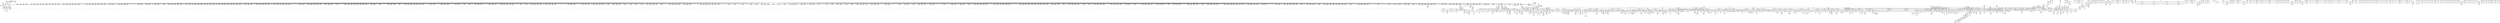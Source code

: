 digraph {
	CE0x47f9ca0 [shape=record,shape=Mrecord,label="{CE0x47f9ca0|task_sid:tmp2|*SummSink*}"]
	CE0x4871ba0 [shape=record,shape=Mrecord,label="{CE0x4871ba0|__preempt_count_sub:val|Function::__preempt_count_sub&Arg::val::|*SummSink*}"]
	CE0x47b36e0 [shape=record,shape=Mrecord,label="{CE0x47b36e0|rcu_read_lock:tmp3}"]
	CE0x4812370 [shape=record,shape=Mrecord,label="{CE0x4812370|2472:_%struct.cred*,_:_CRE_2136,2144_|*MultipleSource*|Function::task_sid&Arg::task::|security/selinux/hooks.c,208|Function::selinux_file_send_sigiotask&Arg::tsk::}"]
	CE0x484be90 [shape=record,shape=Mrecord,label="{CE0x484be90|__llvm_gcov_indirect_counter_increment:predecessor|Function::__llvm_gcov_indirect_counter_increment&Arg::predecessor::|*SummSink*}"]
	CE0x489e3d0 [shape=record,shape=Mrecord,label="{CE0x489e3d0|COLLAPSED:_GCMRE___llvm_gcov_ctr134_internal_global_4_x_i64_zeroinitializer:_elem_0:default:}"]
	CE0x48959f0 [shape=record,shape=Mrecord,label="{CE0x48959f0|rcu_read_unlock:tmp2|*SummSource*}"]
	CE0x47bfce0 [shape=record,shape=Mrecord,label="{CE0x47bfce0|task_sid:tmp7|security/selinux/hooks.c,208|*SummSink*}"]
	CE0x48796e0 [shape=record,shape=Mrecord,label="{CE0x48796e0|_ret_void,_!dbg_!27717|include/linux/rcupdate.h,240|*SummSink*}"]
	CE0x47a8aa0 [shape=record,shape=Mrecord,label="{CE0x47a8aa0|task_sid:if.then|*SummSource*}"]
	CE0x47a8b70 [shape=record,shape=Mrecord,label="{CE0x47a8b70|task_sid:if.then|*SummSink*}"]
	CE0x47f8fb0 [shape=record,shape=Mrecord,label="{CE0x47f8fb0|cred_sid:tmp3}"]
	CE0x47d3760 [shape=record,shape=Mrecord,label="{CE0x47d3760|selinux_file_send_sigiotask:tmp9|security/selinux/hooks.c,3403|*SummSink*}"]
	CE0x48d54b0 [shape=record,shape=Mrecord,label="{CE0x48d54b0|__rcu_read_unlock:tmp6|include/linux/rcupdate.h,245}"]
	CE0x47c89a0 [shape=record,shape=Mrecord,label="{CE0x47c89a0|GLOBAL:signal_to_av|*Constant*}"]
	CE0x48ac1f0 [shape=record,shape=Mrecord,label="{CE0x48ac1f0|GLOBAL:__rcu_read_unlock|*Constant*|*SummSource*}"]
	CE0x48a9ea0 [shape=record,shape=Mrecord,label="{CE0x48a9ea0|i64*_getelementptr_inbounds_(_11_x_i64_,_11_x_i64_*___llvm_gcov_ctr132,_i64_0,_i64_9)|*Constant*|*SummSource*}"]
	CE0x484a1a0 [shape=record,shape=Mrecord,label="{CE0x484a1a0|_ret_i32_%tmp6,_!dbg_!27716|security/selinux/hooks.c,197}"]
	CE0x480b100 [shape=record,shape=Mrecord,label="{CE0x480b100|2472:_%struct.cred*,_:_CRE_688,689_}"]
	CE0x48ac9b0 [shape=record,shape=Mrecord,label="{CE0x48ac9b0|_ret_void,_!dbg_!27717|include/linux/rcupdate.h,245|*SummSource*}"]
	CE0x482a570 [shape=record,shape=Mrecord,label="{CE0x482a570|2472:_%struct.cred*,_:_CRE_6192,6196_|*MultipleSource*|Function::task_sid&Arg::task::|security/selinux/hooks.c,208|Function::selinux_file_send_sigiotask&Arg::tsk::}"]
	CE0x48cf490 [shape=record,shape=Mrecord,label="{CE0x48cf490|_call_void_lock_acquire(%struct.lockdep_map*_%map,_i32_0,_i32_0,_i32_2,_i32_0,_%struct.lockdep_map*_null,_i64_ptrtoint_(i8*_blockaddress(_rcu_lock_acquire,_%__here)_to_i64))_#10,_!dbg_!27716|include/linux/rcupdate.h,418|*SummSink*}"]
	CE0x48d4a00 [shape=record,shape=Mrecord,label="{CE0x48d4a00|rcu_lock_release:tmp4|include/linux/rcupdate.h,423}"]
	CE0x487e2a0 [shape=record,shape=Mrecord,label="{CE0x487e2a0|rcu_read_lock:tobool1|include/linux/rcupdate.h,882|*SummSource*}"]
	CE0x482e6e0 [shape=record,shape=Mrecord,label="{CE0x482e6e0|2472:_%struct.cred*,_:_CRE_6320,6321_}"]
	CE0x4808cc0 [shape=record,shape=Mrecord,label="{CE0x4808cc0|2472:_%struct.cred*,_:_CRE_576,584_|*MultipleSource*|Function::task_sid&Arg::task::|security/selinux/hooks.c,208|Function::selinux_file_send_sigiotask&Arg::tsk::}"]
	CE0x3e960c0 [shape=record,shape=Mrecord,label="{CE0x3e960c0|selinux_file_send_sigiotask:tmp1|*SummSource*}"]
	CE0x47a93d0 [shape=record,shape=Mrecord,label="{CE0x47a93d0|i64*_getelementptr_inbounds_(_2_x_i64_,_2_x_i64_*___llvm_gcov_ctr131,_i64_0,_i64_0)|*Constant*|*SummSink*}"]
	CE0x4815040 [shape=record,shape=Mrecord,label="{CE0x4815040|2472:_%struct.cred*,_:_CRE_2392,2400_|*MultipleSource*|Function::task_sid&Arg::task::|security/selinux/hooks.c,208|Function::selinux_file_send_sigiotask&Arg::tsk::}"]
	CE0x4847770 [shape=record,shape=Mrecord,label="{CE0x4847770|i64*_getelementptr_inbounds_(_13_x_i64_,_13_x_i64_*___llvm_gcov_ctr126,_i64_0,_i64_11)|*Constant*|*SummSink*}"]
	CE0x483a140 [shape=record,shape=Mrecord,label="{CE0x483a140|task_sid:tmp5|security/selinux/hooks.c,208|*SummSink*}"]
	CE0x4815f40 [shape=record,shape=Mrecord,label="{CE0x4815f40|2472:_%struct.cred*,_:_CRE_2504,2508_|*MultipleSource*|Function::task_sid&Arg::task::|security/selinux/hooks.c,208|Function::selinux_file_send_sigiotask&Arg::tsk::}"]
	CE0x482e5b0 [shape=record,shape=Mrecord,label="{CE0x482e5b0|2472:_%struct.cred*,_:_CRE_6319,6320_}"]
	CE0x47d5770 [shape=record,shape=Mrecord,label="{CE0x47d5770|selinux_file_send_sigiotask:perm.0}"]
	CE0x4823720 [shape=record,shape=Mrecord,label="{CE0x4823720|2472:_%struct.cred*,_:_CRE_3000,3008_|*MultipleSource*|Function::task_sid&Arg::task::|security/selinux/hooks.c,208|Function::selinux_file_send_sigiotask&Arg::tsk::}"]
	CE0x483f220 [shape=record,shape=Mrecord,label="{CE0x483f220|signal_to_av:tmp10|security/selinux/hooks.c,1495|*SummSink*}"]
	CE0x4822910 [shape=record,shape=Mrecord,label="{CE0x4822910|2472:_%struct.cred*,_:_CRE_2970,2971_}"]
	CE0x48378f0 [shape=record,shape=Mrecord,label="{CE0x48378f0|2472:_%struct.cred*,_:_CRE_10544,10548_|*MultipleSource*|Function::task_sid&Arg::task::|security/selinux/hooks.c,208|Function::selinux_file_send_sigiotask&Arg::tsk::}"]
	CE0x482a790 [shape=record,shape=Mrecord,label="{CE0x482a790|2472:_%struct.cred*,_:_CRE_6196,6200_|*MultipleSource*|Function::task_sid&Arg::task::|security/selinux/hooks.c,208|Function::selinux_file_send_sigiotask&Arg::tsk::}"]
	CE0x4852fd0 [shape=record,shape=Mrecord,label="{CE0x4852fd0|task_sid:tmp14|security/selinux/hooks.c,208|*SummSource*}"]
	CE0x48418e0 [shape=record,shape=Mrecord,label="{CE0x48418e0|signal_to_av:tmp9|security/selinux/hooks.c,1491}"]
	CE0x488d5f0 [shape=record,shape=Mrecord,label="{CE0x488d5f0|rcu_read_lock:tmp19|include/linux/rcupdate.h,882|*SummSource*}"]
	CE0x4854f70 [shape=record,shape=Mrecord,label="{CE0x4854f70|task_sid:tmp18|security/selinux/hooks.c,208|*SummSource*}"]
	CE0x4802b80 [shape=record,shape=Mrecord,label="{CE0x4802b80|rcu_read_lock:call|include/linux/rcupdate.h,882|*SummSink*}"]
	CE0x645a2f0 [shape=record,shape=Mrecord,label="{CE0x645a2f0|selinux_file_send_sigiotask:tmp2|security/selinux/hooks.c,3399|*SummSink*}"]
	CE0x48518a0 [shape=record,shape=Mrecord,label="{CE0x48518a0|task_sid:tmp13|security/selinux/hooks.c,208|*SummSink*}"]
	CE0x47de250 [shape=record,shape=Mrecord,label="{CE0x47de250|task_sid:bb}"]
	CE0x47fff80 [shape=record,shape=Mrecord,label="{CE0x47fff80|2472:_%struct.cred*,_:_CRE_40,44_|*MultipleSource*|Function::task_sid&Arg::task::|security/selinux/hooks.c,208|Function::selinux_file_send_sigiotask&Arg::tsk::}"]
	CE0x4809f90 [shape=record,shape=Mrecord,label="{CE0x4809f90|2472:_%struct.cred*,_:_CRE_632,640_|*MultipleSource*|Function::task_sid&Arg::task::|security/selinux/hooks.c,208|Function::selinux_file_send_sigiotask&Arg::tsk::}"]
	CE0x48eb9a0 [shape=record,shape=Mrecord,label="{CE0x48eb9a0|__preempt_count_add:tmp4|./arch/x86/include/asm/preempt.h,72|*SummSource*}"]
	CE0x47fe9e0 [shape=record,shape=Mrecord,label="{CE0x47fe9e0|GLOBAL:__llvm_gcov_global_state_pred267|Global_var:__llvm_gcov_global_state_pred267|*SummSource*}"]
	CE0x47cba40 [shape=record,shape=Mrecord,label="{CE0x47cba40|GLOBAL:lock_acquire|*Constant*|*SummSource*}"]
	CE0x484bc40 [shape=record,shape=Mrecord,label="{CE0x484bc40|signal_to_av:bb}"]
	CE0x4875200 [shape=record,shape=Mrecord,label="{CE0x4875200|cred_sid:tmp4|*LoadInst*|security/selinux/hooks.c,196|*SummSink*}"]
	CE0x48936b0 [shape=record,shape=Mrecord,label="{CE0x48936b0|rcu_read_unlock:tmp1}"]
	CE0x48dbe90 [shape=record,shape=Mrecord,label="{CE0x48dbe90|_call_void_mcount()_#3|*SummSink*}"]
	CE0x47c3600 [shape=record,shape=Mrecord,label="{CE0x47c3600|selinux_file_send_sigiotask:bb}"]
	CE0x4819030 [shape=record,shape=Mrecord,label="{CE0x4819030|2472:_%struct.cred*,_:_CRE_2672,2680_|*MultipleSource*|Function::task_sid&Arg::task::|security/selinux/hooks.c,208|Function::selinux_file_send_sigiotask&Arg::tsk::}"]
	CE0x47bea20 [shape=record,shape=Mrecord,label="{CE0x47bea20|i64*_getelementptr_inbounds_(_4_x_i64_,_4_x_i64_*___llvm_gcov_ctr135,_i64_0,_i64_1)|*Constant*|*SummSource*}"]
	CE0x4855410 [shape=record,shape=Mrecord,label="{CE0x4855410|i8_1|*Constant*}"]
	CE0x483e580 [shape=record,shape=Mrecord,label="{CE0x483e580|i32_4|*Constant*|*SummSink*}"]
	CE0x47b5800 [shape=record,shape=Mrecord,label="{CE0x47b5800|i32_14|*Constant*|*SummSource*}"]
	CE0x48e3650 [shape=record,shape=Mrecord,label="{CE0x48e3650|GLOBAL:lock_release|*Constant*}"]
	CE0x47b9380 [shape=record,shape=Mrecord,label="{CE0x47b9380|task_sid:tmp9|security/selinux/hooks.c,208|*SummSink*}"]
	CE0x4801660 [shape=record,shape=Mrecord,label="{CE0x4801660|2472:_%struct.cred*,_:_CRE_192,200_|*MultipleSource*|Function::task_sid&Arg::task::|security/selinux/hooks.c,208|Function::selinux_file_send_sigiotask&Arg::tsk::}"]
	CE0x480a530 [shape=record,shape=Mrecord,label="{CE0x480a530|2472:_%struct.cred*,_:_CRE_648,652_|*MultipleSource*|Function::task_sid&Arg::task::|security/selinux/hooks.c,208|Function::selinux_file_send_sigiotask&Arg::tsk::}"]
	CE0x4851830 [shape=record,shape=Mrecord,label="{CE0x4851830|task_sid:tmp13|security/selinux/hooks.c,208|*SummSource*}"]
	CE0x4871690 [shape=record,shape=Mrecord,label="{CE0x4871690|i32_0|*Constant*}"]
	CE0x480d690 [shape=record,shape=Mrecord,label="{CE0x480d690|2472:_%struct.cred*,_:_CRE_1824,1832_|*MultipleSource*|Function::task_sid&Arg::task::|security/selinux/hooks.c,208|Function::selinux_file_send_sigiotask&Arg::tsk::}"]
	CE0x47fa2a0 [shape=record,shape=Mrecord,label="{CE0x47fa2a0|i64*_getelementptr_inbounds_(_11_x_i64_,_11_x_i64_*___llvm_gcov_ctr127,_i64_0,_i64_1)|*Constant*}"]
	CE0x480b900 [shape=record,shape=Mrecord,label="{CE0x480b900|2472:_%struct.cred*,_:_CRE_696,697_}"]
	CE0x47cc340 [shape=record,shape=Mrecord,label="{CE0x47cc340|COLLAPSED:_CRE:_elem_0::|security/selinux/hooks.c,3399}"]
	CE0x47a8c30 [shape=record,shape=Mrecord,label="{CE0x47a8c30|task_sid:land.lhs.true2}"]
	CE0x47b56f0 [shape=record,shape=Mrecord,label="{CE0x47b56f0|i32_14|*Constant*}"]
	CE0x4850640 [shape=record,shape=Mrecord,label="{CE0x4850640|i64_5|*Constant*|*SummSource*}"]
	CE0x4882000 [shape=record,shape=Mrecord,label="{CE0x4882000|rcu_read_lock:tmp5|include/linux/rcupdate.h,882}"]
	CE0x47adc60 [shape=record,shape=Mrecord,label="{CE0x47adc60|signal_to_av:sw.bb}"]
	CE0x48ab440 [shape=record,shape=Mrecord,label="{CE0x48ab440|rcu_lock_release:map|Function::rcu_lock_release&Arg::map::|*SummSink*}"]
	CE0x48d1c20 [shape=record,shape=Mrecord,label="{CE0x48d1c20|_call_void_mcount()_#3|*SummSource*}"]
	CE0x4853d70 [shape=record,shape=Mrecord,label="{CE0x4853d70|task_sid:tmp17|security/selinux/hooks.c,208|*SummSource*}"]
	CE0x48d5200 [shape=record,shape=Mrecord,label="{CE0x48d5200|i64*_getelementptr_inbounds_(_4_x_i64_,_4_x_i64_*___llvm_gcov_ctr134,_i64_0,_i64_3)|*Constant*|*SummSink*}"]
	CE0x48de610 [shape=record,shape=Mrecord,label="{CE0x48de610|__preempt_count_add:tmp3|*SummSource*}"]
	CE0x48ecac0 [shape=record,shape=Mrecord,label="{CE0x48ecac0|_call_void_asm_addl_$1,_%gs:$0_,_*m,ri,*m,_dirflag_,_fpsr_,_flags_(i32*___preempt_count,_i32_%sub,_i32*___preempt_count)_#3,_!dbg_!27717,_!srcloc_!27718|./arch/x86/include/asm/preempt.h,77|*SummSource*}"]
	CE0x48199c0 [shape=record,shape=Mrecord,label="{CE0x48199c0|2472:_%struct.cred*,_:_CRE_2704,2712_|*MultipleSource*|Function::task_sid&Arg::task::|security/selinux/hooks.c,208|Function::selinux_file_send_sigiotask&Arg::tsk::}"]
	CE0x484aef0 [shape=record,shape=Mrecord,label="{CE0x484aef0|GLOBAL:rcu_read_unlock|*Constant*|*SummSink*}"]
	CE0x4805e40 [shape=record,shape=Mrecord,label="{CE0x4805e40|i8*_getelementptr_inbounds_(_41_x_i8_,_41_x_i8_*_.str44,_i32_0,_i32_0)|*Constant*}"]
	CE0x4898e10 [shape=record,shape=Mrecord,label="{CE0x4898e10|__rcu_read_lock:tmp|*SummSink*}"]
	CE0x484b050 [shape=record,shape=Mrecord,label="{CE0x484b050|rcu_read_unlock:entry|*SummSource*}"]
	CE0x48940c0 [shape=record,shape=Mrecord,label="{CE0x48940c0|rcu_read_unlock:tmp15|include/linux/rcupdate.h,933|*SummSink*}"]
	CE0x48e2790 [shape=record,shape=Mrecord,label="{CE0x48e2790|GLOBAL:__preempt_count|Global_var:__preempt_count}"]
	CE0x48173f0 [shape=record,shape=Mrecord,label="{CE0x48173f0|2472:_%struct.cred*,_:_CRE_2534,2535_}"]
	CE0x4822a40 [shape=record,shape=Mrecord,label="{CE0x4822a40|2472:_%struct.cred*,_:_CRE_2971,2972_}"]
	CE0x47ace40 [shape=record,shape=Mrecord,label="{CE0x47ace40|i64*_getelementptr_inbounds_(_10_x_i64_,_10_x_i64_*___llvm_gcov_ctr265,_i64_0,_i64_0)|*Constant*}"]
	CE0x4806770 [shape=record,shape=Mrecord,label="{CE0x4806770|i64*_getelementptr_inbounds_(_13_x_i64_,_13_x_i64_*___llvm_gcov_ctr126,_i64_0,_i64_9)|*Constant*|*SummSink*}"]
	CE0x47f9c30 [shape=record,shape=Mrecord,label="{CE0x47f9c30|task_sid:tmp2|*SummSource*}"]
	CE0x481a110 [shape=record,shape=Mrecord,label="{CE0x481a110|2472:_%struct.cred*,_:_CRE_2728,2736_|*MultipleSource*|Function::task_sid&Arg::task::|security/selinux/hooks.c,208|Function::selinux_file_send_sigiotask&Arg::tsk::}"]
	CE0x48a1c10 [shape=record,shape=Mrecord,label="{CE0x48a1c10|rcu_lock_acquire:tmp1|*SummSource*}"]
	CE0x489b410 [shape=record,shape=Mrecord,label="{CE0x489b410|rcu_read_unlock:tobool1|include/linux/rcupdate.h,933|*SummSink*}"]
	CE0x4826ff0 [shape=record,shape=Mrecord,label="{CE0x4826ff0|2472:_%struct.cred*,_:_CRE_5864,5872_|*MultipleSource*|Function::task_sid&Arg::task::|security/selinux/hooks.c,208|Function::selinux_file_send_sigiotask&Arg::tsk::}"]
	CE0x4844c50 [shape=record,shape=Mrecord,label="{CE0x4844c50|rcu_read_lock:tmp17|include/linux/rcupdate.h,882}"]
	CE0x47b5680 [shape=record,shape=Mrecord,label="{CE0x47b5680|selinux_file_send_sigiotask:tmp3|security/selinux/hooks.c,3399|*SummSource*}"]
	CE0x4851dc0 [shape=record,shape=Mrecord,label="{CE0x4851dc0|task_sid:call3|security/selinux/hooks.c,208|*SummSource*}"]
	CE0x4826770 [shape=record,shape=Mrecord,label="{CE0x4826770|2472:_%struct.cred*,_:_CRE_3160,3164_|*MultipleSource*|Function::task_sid&Arg::task::|security/selinux/hooks.c,208|Function::selinux_file_send_sigiotask&Arg::tsk::}"]
	CE0x48aae40 [shape=record,shape=Mrecord,label="{CE0x48aae40|GLOBAL:rcu_lock_release|*Constant*|*SummSource*}"]
	CE0x48a6710 [shape=record,shape=Mrecord,label="{CE0x48a6710|i64*_getelementptr_inbounds_(_4_x_i64_,_4_x_i64_*___llvm_gcov_ctr128,_i64_0,_i64_3)|*Constant*|*SummSource*}"]
	CE0x48344f0 [shape=record,shape=Mrecord,label="{CE0x48344f0|2472:_%struct.cred*,_:_CRE_6528,6536_|*MultipleSource*|Function::task_sid&Arg::task::|security/selinux/hooks.c,208|Function::selinux_file_send_sigiotask&Arg::tsk::}"]
	CE0x4851e30 [shape=record,shape=Mrecord,label="{CE0x4851e30|task_sid:call3|security/selinux/hooks.c,208|*SummSink*}"]
	CE0x47fcbc0 [shape=record,shape=Mrecord,label="{CE0x47fcbc0|_ret_void|*SummSink*}"]
	CE0x4882a90 [shape=record,shape=Mrecord,label="{CE0x4882a90|rcu_read_lock:tmp7|include/linux/rcupdate.h,882|*SummSource*}"]
	CE0x482ca60 [shape=record,shape=Mrecord,label="{CE0x482ca60|2472:_%struct.cred*,_:_CRE_6296,6297_}"]
	CE0x489bd10 [shape=record,shape=Mrecord,label="{CE0x489bd10|rcu_read_unlock:call|include/linux/rcupdate.h,933|*SummSink*}"]
	CE0x47fb860 [shape=record,shape=Mrecord,label="{CE0x47fb860|cred_sid:tmp2|*SummSource*}"]
	CE0x4822320 [shape=record,shape=Mrecord,label="{CE0x4822320|2472:_%struct.cred*,_:_CRE_2965,2966_}"]
	CE0x483e890 [shape=record,shape=Mrecord,label="{CE0x483e890|signal_to_av:perm.0|*SummSink*}"]
	CE0x48076d0 [shape=record,shape=Mrecord,label="{CE0x48076d0|i64*_getelementptr_inbounds_(_13_x_i64_,_13_x_i64_*___llvm_gcov_ctr126,_i64_0,_i64_10)|*Constant*}"]
	CE0x48d4380 [shape=record,shape=Mrecord,label="{CE0x48d4380|__rcu_read_unlock:bb|*SummSink*}"]
	CE0x482d640 [shape=record,shape=Mrecord,label="{CE0x482d640|2472:_%struct.cred*,_:_CRE_6306,6307_}"]
	CE0x48db430 [shape=record,shape=Mrecord,label="{CE0x48db430|i64*_getelementptr_inbounds_(_4_x_i64_,_4_x_i64_*___llvm_gcov_ctr129,_i64_0,_i64_0)|*Constant*|*SummSource*}"]
	CE0x48634c0 [shape=record,shape=Mrecord,label="{CE0x48634c0|__rcu_read_unlock:tmp3|*SummSource*}"]
	CE0x4807cb0 [shape=record,shape=Mrecord,label="{CE0x4807cb0|2472:_%struct.cred*,_:_CRE_504,512_|*MultipleSource*|Function::task_sid&Arg::task::|security/selinux/hooks.c,208|Function::selinux_file_send_sigiotask&Arg::tsk::}"]
	CE0x4898360 [shape=record,shape=Mrecord,label="{CE0x4898360|i64*_getelementptr_inbounds_(_4_x_i64_,_4_x_i64_*___llvm_gcov_ctr130,_i64_0,_i64_2)|*Constant*|*SummSource*}"]
	CE0x47dc0a0 [shape=record,shape=Mrecord,label="{CE0x47dc0a0|avc_has_perm:entry|*SummSink*}"]
	CE0x48781e0 [shape=record,shape=Mrecord,label="{CE0x48781e0|rcu_read_unlock:tmp5|include/linux/rcupdate.h,933|*SummSource*}"]
	CE0x47b73a0 [shape=record,shape=Mrecord,label="{CE0x47b73a0|selinux_file_send_sigiotask:tmp12|security/selinux/hooks.c,3406|*SummSource*}"]
	CE0x48800d0 [shape=record,shape=Mrecord,label="{CE0x48800d0|rcu_read_lock:tmp13|include/linux/rcupdate.h,882}"]
	CE0x4821d30 [shape=record,shape=Mrecord,label="{CE0x4821d30|2472:_%struct.cred*,_:_CRE_2960,2961_}"]
	CE0x481f860 [shape=record,shape=Mrecord,label="{CE0x481f860|2472:_%struct.cred*,_:_CRE_2929,2930_}"]
	CE0x48d5a10 [shape=record,shape=Mrecord,label="{CE0x48d5a10|rcu_lock_release:tmp1|*SummSource*}"]
	CE0x481f330 [shape=record,shape=Mrecord,label="{CE0x481f330|2472:_%struct.cred*,_:_CRE_2924,2925_}"]
	CE0x488f6d0 [shape=record,shape=Mrecord,label="{CE0x488f6d0|i64*_getelementptr_inbounds_(_11_x_i64_,_11_x_i64_*___llvm_gcov_ctr127,_i64_0,_i64_9)|*Constant*|*SummSink*}"]
	CE0x4861400 [shape=record,shape=Mrecord,label="{CE0x4861400|_call_void_asm_addl_$1,_%gs:$0_,_*m,ri,*m,_dirflag_,_fpsr_,_flags_(i32*___preempt_count,_i32_%val,_i32*___preempt_count)_#3,_!dbg_!27714,_!srcloc_!27717|./arch/x86/include/asm/preempt.h,72|*SummSource*}"]
	CE0x4917510 [shape=record,shape=Mrecord,label="{CE0x4917510|__preempt_count_add:tmp1|*SummSink*}"]
	CE0x47aaf90 [shape=record,shape=Mrecord,label="{CE0x47aaf90|2472:_%struct.cred*,_:_CRE_152,160_|*MultipleSource*|Function::task_sid&Arg::task::|security/selinux/hooks.c,208|Function::selinux_file_send_sigiotask&Arg::tsk::}"]
	CE0x645a4f0 [shape=record,shape=Mrecord,label="{CE0x645a4f0|i64_-312|*Constant*|*SummSource*}"]
	CE0x4854670 [shape=record,shape=Mrecord,label="{CE0x4854670|rcu_read_lock:call3|include/linux/rcupdate.h,882|*SummSource*}"]
	CE0x47ad480 [shape=record,shape=Mrecord,label="{CE0x47ad480|rcu_read_lock:tobool|include/linux/rcupdate.h,882|*SummSource*}"]
	CE0x482c550 [shape=record,shape=Mrecord,label="{CE0x482c550|2472:_%struct.cred*,_:_CRE_6291,6292_}"]
	CE0x47de070 [shape=record,shape=Mrecord,label="{CE0x47de070|_ret_i32_%retval.0,_!dbg_!27728|security/selinux/avc.c,775|*SummSink*}"]
	CE0x47d73d0 [shape=record,shape=Mrecord,label="{CE0x47d73d0|2472:_%struct.cred*,_:_CRE_248,256_|*MultipleSource*|Function::task_sid&Arg::task::|security/selinux/hooks.c,208|Function::selinux_file_send_sigiotask&Arg::tsk::}"]
	CE0x480e590 [shape=record,shape=Mrecord,label="{CE0x480e590|2472:_%struct.cred*,_:_CRE_1888,1896_|*MultipleSource*|Function::task_sid&Arg::task::|security/selinux/hooks.c,208|Function::selinux_file_send_sigiotask&Arg::tsk::}"]
	CE0x47dc770 [shape=record,shape=Mrecord,label="{CE0x47dc770|avc_has_perm:tsid|Function::avc_has_perm&Arg::tsid::|*SummSource*}"]
	CE0x490cbb0 [shape=record,shape=Mrecord,label="{CE0x490cbb0|__rcu_read_unlock:do.end|*SummSource*}"]
	CE0x47de690 [shape=record,shape=Mrecord,label="{CE0x47de690|_ret_i32_%call3,_!dbg_!27735|security/selinux/hooks.c,3408|*SummSource*}"]
	CE0x47c51e0 [shape=record,shape=Mrecord,label="{CE0x47c51e0|selinux_file_send_sigiotask:if.else|*SummSource*}"]
	CE0x489aa80 [shape=record,shape=Mrecord,label="{CE0x489aa80|rcu_lock_acquire:tmp3|*SummSink*}"]
	CE0x4830490 [shape=record,shape=Mrecord,label="{CE0x4830490|2472:_%struct.cred*,_:_CRE_6345,6346_}"]
	CE0x47a8980 [shape=record,shape=Mrecord,label="{CE0x47a8980|task_sid:if.then}"]
	CE0x48004e0 [shape=record,shape=Mrecord,label="{CE0x48004e0|i64*_getelementptr_inbounds_(_13_x_i64_,_13_x_i64_*___llvm_gcov_ctr126,_i64_0,_i64_0)|*Constant*}"]
	CE0x488a870 [shape=record,shape=Mrecord,label="{CE0x488a870|__rcu_read_unlock:tmp7|include/linux/rcupdate.h,245|*SummSink*}"]
	CE0x47faf50 [shape=record,shape=Mrecord,label="{CE0x47faf50|2472:_%struct.cred*,_:_CRE_96,104_|*MultipleSource*|Function::task_sid&Arg::task::|security/selinux/hooks.c,208|Function::selinux_file_send_sigiotask&Arg::tsk::}"]
	CE0x47c56a0 [shape=record,shape=Mrecord,label="{CE0x47c56a0|GLOBAL:rcu_read_lock|*Constant*|*SummSink*}"]
	CE0x48945d0 [shape=record,shape=Mrecord,label="{CE0x48945d0|rcu_read_unlock:tmp16|include/linux/rcupdate.h,933|*SummSink*}"]
	CE0x490a660 [shape=record,shape=Mrecord,label="{CE0x490a660|__preempt_count_sub:bb|*SummSource*}"]
	CE0x47b7890 [shape=record,shape=Mrecord,label="{CE0x47b7890|selinux_file_send_sigiotask:tmp13|security/selinux/hooks.c,3406}"]
	CE0x4848c80 [shape=record,shape=Mrecord,label="{CE0x4848c80|task_sid:tmp27|security/selinux/hooks.c,208|*SummSource*}"]
	CE0x47991b0 [shape=record,shape=Mrecord,label="{CE0x47991b0|2472:_%struct.cred*,_:_CRE_2808,2816_|*MultipleSource*|Function::task_sid&Arg::task::|security/selinux/hooks.c,208|Function::selinux_file_send_sigiotask&Arg::tsk::}"]
	CE0x48201e0 [shape=record,shape=Mrecord,label="{CE0x48201e0|2472:_%struct.cred*,_:_CRE_2937,2938_}"]
	CE0x4838a70 [shape=record,shape=Mrecord,label="{CE0x4838a70|2472:_%struct.cred*,_:_CRE_10600,10604_|*MultipleSource*|Function::task_sid&Arg::task::|security/selinux/hooks.c,208|Function::selinux_file_send_sigiotask&Arg::tsk::}"]
	CE0x48979c0 [shape=record,shape=Mrecord,label="{CE0x48979c0|rcu_read_unlock:tmp10|include/linux/rcupdate.h,933}"]
	CE0x482d2b0 [shape=record,shape=Mrecord,label="{CE0x482d2b0|2472:_%struct.cred*,_:_CRE_6303,6304_}"]
	CE0x4884b60 [shape=record,shape=Mrecord,label="{CE0x4884b60|void_(i32*,_i32,_i32*)*_asm_addl_$1,_%gs:$0_,_*m,ri,*m,_dirflag_,_fpsr_,_flags_|*SummSource*}"]
	CE0x48ae4f0 [shape=record,shape=Mrecord,label="{CE0x48ae4f0|__rcu_read_lock:tmp3|*SummSource*}"]
	CE0x48501d0 [shape=record,shape=Mrecord,label="{CE0x48501d0|i64_4|*Constant*|*SummSource*}"]
	CE0x48ab380 [shape=record,shape=Mrecord,label="{CE0x48ab380|rcu_lock_release:map|Function::rcu_lock_release&Arg::map::|*SummSource*}"]
	CE0x4806040 [shape=record,shape=Mrecord,label="{CE0x4806040|i8*_getelementptr_inbounds_(_41_x_i8_,_41_x_i8_*_.str44,_i32_0,_i32_0)|*Constant*|*SummSink*}"]
	CE0x487c650 [shape=record,shape=Mrecord,label="{CE0x487c650|rcu_read_lock:tmp4|include/linux/rcupdate.h,882|*SummSource*}"]
	CE0x48df810 [shape=record,shape=Mrecord,label="{CE0x48df810|i64*_getelementptr_inbounds_(_4_x_i64_,_4_x_i64_*___llvm_gcov_ctr130,_i64_0,_i64_0)|*Constant*|*SummSink*}"]
	CE0x47d7cb0 [shape=record,shape=Mrecord,label="{CE0x47d7cb0|__llvm_gcov_indirect_counter_increment:entry}"]
	CE0x489dbc0 [shape=record,shape=Mrecord,label="{CE0x489dbc0|__rcu_read_lock:tmp4|include/linux/rcupdate.h,239|*SummSink*}"]
	CE0x4818a90 [shape=record,shape=Mrecord,label="{CE0x4818a90|2472:_%struct.cred*,_:_CRE_2648,2656_|*MultipleSource*|Function::task_sid&Arg::task::|security/selinux/hooks.c,208|Function::selinux_file_send_sigiotask&Arg::tsk::}"]
	CE0x489fa10 [shape=record,shape=Mrecord,label="{CE0x489fa10|i64*_getelementptr_inbounds_(_4_x_i64_,_4_x_i64_*___llvm_gcov_ctr133,_i64_0,_i64_1)|*Constant*|*SummSource*}"]
	CE0x484a3d0 [shape=record,shape=Mrecord,label="{CE0x484a3d0|_ret_i32_%tmp6,_!dbg_!27716|security/selinux/hooks.c,197|*SummSource*}"]
	CE0x47b28b0 [shape=record,shape=Mrecord,label="{CE0x47b28b0|2472:_%struct.cred*,_:_CRE_424,428_|*MultipleSource*|Function::task_sid&Arg::task::|security/selinux/hooks.c,208|Function::selinux_file_send_sigiotask&Arg::tsk::}"]
	CE0x48342d0 [shape=record,shape=Mrecord,label="{CE0x48342d0|2472:_%struct.cred*,_:_CRE_6520,6528_|*MultipleSource*|Function::task_sid&Arg::task::|security/selinux/hooks.c,208|Function::selinux_file_send_sigiotask&Arg::tsk::}"]
	CE0x47fddc0 [shape=record,shape=Mrecord,label="{CE0x47fddc0|_ret_void,_!dbg_!27717|include/linux/rcupdate.h,419|*SummSink*}"]
	CE0x48a6fc0 [shape=record,shape=Mrecord,label="{CE0x48a6fc0|i32_934|*Constant*}"]
	CE0x4827430 [shape=record,shape=Mrecord,label="{CE0x4827430|2472:_%struct.cred*,_:_CRE_5880,5888_|*MultipleSource*|Function::task_sid&Arg::task::|security/selinux/hooks.c,208|Function::selinux_file_send_sigiotask&Arg::tsk::}"]
	CE0x4889c40 [shape=record,shape=Mrecord,label="{CE0x4889c40|i64*_getelementptr_inbounds_(_4_x_i64_,_4_x_i64_*___llvm_gcov_ctr134,_i64_0,_i64_1)|*Constant*|*SummSink*}"]
	CE0x480ae90 [shape=record,shape=Mrecord,label="{CE0x480ae90|2472:_%struct.cred*,_:_CRE_680,688_|*MultipleSource*|Function::task_sid&Arg::task::|security/selinux/hooks.c,208|Function::selinux_file_send_sigiotask&Arg::tsk::}"]
	CE0x47d23a0 [shape=record,shape=Mrecord,label="{CE0x47d23a0|i32_1|*Constant*}"]
	CE0x488e550 [shape=record,shape=Mrecord,label="{CE0x488e550|i64*_getelementptr_inbounds_(_11_x_i64_,_11_x_i64_*___llvm_gcov_ctr127,_i64_0,_i64_10)|*Constant*|*SummSink*}"]
	CE0x47b82a0 [shape=record,shape=Mrecord,label="{CE0x47b82a0|i32_0|*Constant*|*SummSource*}"]
	CE0x47b5410 [shape=record,shape=Mrecord,label="{CE0x47b5410|selinux_file_send_sigiotask:if.else}"]
	CE0x48d04c0 [shape=record,shape=Mrecord,label="{CE0x48d04c0|i64*_getelementptr_inbounds_(_4_x_i64_,_4_x_i64_*___llvm_gcov_ctr134,_i64_0,_i64_2)|*Constant*}"]
	CE0x47b02f0 [shape=record,shape=Mrecord,label="{CE0x47b02f0|i32_17|*Constant*|*SummSource*}"]
	CE0x48e30d0 [shape=record,shape=Mrecord,label="{CE0x48e30d0|_call_void_lock_release(%struct.lockdep_map*_%map,_i32_1,_i64_ptrtoint_(i8*_blockaddress(_rcu_lock_release,_%__here)_to_i64))_#10,_!dbg_!27716|include/linux/rcupdate.h,423}"]
	CE0x48448d0 [shape=record,shape=Mrecord,label="{CE0x48448d0|i64*_getelementptr_inbounds_(_11_x_i64_,_11_x_i64_*___llvm_gcov_ctr127,_i64_0,_i64_8)|*Constant*|*SummSink*}"]
	CE0x47bd070 [shape=record,shape=Mrecord,label="{CE0x47bd070|task_sid:tmp6|security/selinux/hooks.c,208|*SummSink*}"]
	CE0x489b290 [shape=record,shape=Mrecord,label="{CE0x489b290|_call_void___preempt_count_add(i32_1)_#10,_!dbg_!27711|include/linux/rcupdate.h,239|*SummSink*}"]
	CE0x488d070 [shape=record,shape=Mrecord,label="{CE0x488d070|i8*_getelementptr_inbounds_(_42_x_i8_,_42_x_i8_*_.str46,_i32_0,_i32_0)|*Constant*|*SummSource*}"]
	CE0x4850980 [shape=record,shape=Mrecord,label="{CE0x4850980|task_sid:tmp11|security/selinux/hooks.c,208}"]
	CE0x4845210 [shape=record,shape=Mrecord,label="{CE0x4845210|rcu_read_lock:tmp18|include/linux/rcupdate.h,882|*SummSource*}"]
	CE0x4815bb0 [shape=record,shape=Mrecord,label="{CE0x4815bb0|2472:_%struct.cred*,_:_CRE_2480,2488_|*MultipleSource*|Function::task_sid&Arg::task::|security/selinux/hooks.c,208|Function::selinux_file_send_sigiotask&Arg::tsk::}"]
	CE0x4864600 [shape=record,shape=Mrecord,label="{CE0x4864600|rcu_lock_acquire:tmp2|*SummSource*}"]
	CE0x481f420 [shape=record,shape=Mrecord,label="{CE0x481f420|2472:_%struct.cred*,_:_CRE_2925,2926_}"]
	CE0x4830360 [shape=record,shape=Mrecord,label="{CE0x4830360|2472:_%struct.cred*,_:_CRE_6344,6345_}"]
	CE0x47abf30 [shape=record,shape=Mrecord,label="{CE0x47abf30|_call_void_mcount()_#3|*SummSink*}"]
	CE0x4854360 [shape=record,shape=Mrecord,label="{CE0x4854360|rcu_read_lock:call3|include/linux/rcupdate.h,882}"]
	CE0x47cc9f0 [shape=record,shape=Mrecord,label="{CE0x47cc9f0|GLOBAL:__llvm_gcov_ctr264|Global_var:__llvm_gcov_ctr264|*SummSource*}"]
	CE0x4814cb0 [shape=record,shape=Mrecord,label="{CE0x4814cb0|2472:_%struct.cred*,_:_CRE_2376,2384_|*MultipleSource*|Function::task_sid&Arg::task::|security/selinux/hooks.c,208|Function::selinux_file_send_sigiotask&Arg::tsk::}"]
	CE0x48a7ff0 [shape=record,shape=Mrecord,label="{CE0x48a7ff0|rcu_read_unlock:tmp19|include/linux/rcupdate.h,933|*SummSink*}"]
	CE0x48db510 [shape=record,shape=Mrecord,label="{CE0x48db510|__preempt_count_sub:tmp1|*SummSource*}"]
	CE0x48d4e80 [shape=record,shape=Mrecord,label="{CE0x48d4e80|rcu_lock_release:tmp4|include/linux/rcupdate.h,423|*SummSource*}"]
	CE0x47dc460 [shape=record,shape=Mrecord,label="{CE0x47dc460|avc_has_perm:ssid|Function::avc_has_perm&Arg::ssid::|*SummSource*}"]
	CE0x48aef70 [shape=record,shape=Mrecord,label="{CE0x48aef70|__rcu_read_lock:tmp2|*SummSink*}"]
	CE0x4863ff0 [shape=record,shape=Mrecord,label="{CE0x4863ff0|_call_void_asm_sideeffect_,_memory_,_dirflag_,_fpsr_,_flags_()_#3,_!dbg_!27714,_!srcloc_!27715|include/linux/rcupdate.h,239|*SummSource*}"]
	CE0x47b91b0 [shape=record,shape=Mrecord,label="{CE0x47b91b0|task_sid:tobool1|security/selinux/hooks.c,208}"]
	CE0x4877040 [shape=record,shape=Mrecord,label="{CE0x4877040|i64*_getelementptr_inbounds_(_4_x_i64_,_4_x_i64_*___llvm_gcov_ctr128,_i64_0,_i64_2)|*Constant*}"]
	CE0x48635f0 [shape=record,shape=Mrecord,label="{CE0x48635f0|%struct.lockdep_map*_null|*Constant*|*SummSink*}"]
	CE0x4850350 [shape=record,shape=Mrecord,label="{CE0x4850350|i64_4|*Constant*|*SummSink*}"]
	CE0x4877660 [shape=record,shape=Mrecord,label="{CE0x4877660|GLOBAL:__rcu_read_lock|*Constant*|*SummSink*}"]
	CE0x4846750 [shape=record,shape=Mrecord,label="{CE0x4846750|task_sid:tmp22|security/selinux/hooks.c,208|*SummSource*}"]
	CE0x4804320 [shape=record,shape=Mrecord,label="{CE0x4804320|2472:_%struct.cred*,_:_CRE_80,84_|*MultipleSource*|Function::task_sid&Arg::task::|security/selinux/hooks.c,208|Function::selinux_file_send_sigiotask&Arg::tsk::}"]
	CE0x47d8ec0 [shape=record,shape=Mrecord,label="{CE0x47d8ec0|selinux_file_send_sigiotask:fown_sid|security/selinux/hooks.c,3408|*SummSource*}"]
	CE0x480bbd0 [shape=record,shape=Mrecord,label="{CE0x480bbd0|2472:_%struct.cred*,_:_CRE_699,700_}"]
	CE0x4801b40 [shape=record,shape=Mrecord,label="{CE0x4801b40|_call_void___llvm_gcov_indirect_counter_increment(i32*___llvm_gcov_global_state_pred267,_i64**_getelementptr_inbounds_(_4_x_i64*_,_4_x_i64*_*___llvm_gcda_edge_table266,_i64_0,_i64_1)),_!dbg_!27714|security/selinux/hooks.c,1479}"]
	CE0x47f9a40 [shape=record,shape=Mrecord,label="{CE0x47f9a40|i64*_getelementptr_inbounds_(_10_x_i64_,_10_x_i64_*___llvm_gcov_ctr265,_i64_0,_i64_0)|*Constant*|*SummSink*}"]
	CE0x48e2a90 [shape=record,shape=Mrecord,label="{CE0x48e2a90|GLOBAL:__preempt_count|Global_var:__preempt_count|*SummSink*}"]
	CE0x48de000 [shape=record,shape=Mrecord,label="{CE0x48de000|i64*_getelementptr_inbounds_(_4_x_i64_,_4_x_i64_*___llvm_gcov_ctr129,_i64_0,_i64_1)|*Constant*|*SummSink*}"]
	CE0x489b6f0 [shape=record,shape=Mrecord,label="{CE0x489b6f0|rcu_read_unlock:tmp9|include/linux/rcupdate.h,933|*SummSource*}"]
	CE0x47ac2f0 [shape=record,shape=Mrecord,label="{CE0x47ac2f0|i64*_getelementptr_inbounds_(_2_x_i64_,_2_x_i64_*___llvm_gcov_ctr131,_i64_0,_i64_1)|*Constant*}"]
	CE0x48033c0 [shape=record,shape=Mrecord,label="{CE0x48033c0|signal_to_av:tmp|*SummSink*}"]
	CE0x48db770 [shape=record,shape=Mrecord,label="{CE0x48db770|i64_1|*Constant*}"]
	CE0x47aa250 [shape=record,shape=Mrecord,label="{CE0x47aa250|2472:_%struct.cred*,_:_CRE_216,224_|*MultipleSource*|Function::task_sid&Arg::task::|security/selinux/hooks.c,208|Function::selinux_file_send_sigiotask&Arg::tsk::}"]
	CE0x4855b80 [shape=record,shape=Mrecord,label="{CE0x4855b80|_call_void_lockdep_rcu_suspicious(i8*_getelementptr_inbounds_(_25_x_i8_,_25_x_i8_*_.str3,_i32_0,_i32_0),_i32_208,_i8*_getelementptr_inbounds_(_41_x_i8_,_41_x_i8_*_.str44,_i32_0,_i32_0))_#10,_!dbg_!27732|security/selinux/hooks.c,208}"]
	CE0x47cebe0 [shape=record,shape=Mrecord,label="{CE0x47cebe0|task_sid:do.body5}"]
	CE0x489d2c0 [shape=record,shape=Mrecord,label="{CE0x489d2c0|rcu_lock_release:bb|*SummSink*}"]
	CE0x47b3da0 [shape=record,shape=Mrecord,label="{CE0x47b3da0|2472:_%struct.cred*,_:_CRE_184,192_|*MultipleSource*|Function::task_sid&Arg::task::|security/selinux/hooks.c,208|Function::selinux_file_send_sigiotask&Arg::tsk::}"]
	CE0x4823d50 [shape=record,shape=Mrecord,label="{CE0x4823d50|2472:_%struct.cred*,_:_CRE_3032,3036_|*MultipleSource*|Function::task_sid&Arg::task::|security/selinux/hooks.c,208|Function::selinux_file_send_sigiotask&Arg::tsk::}"]
	CE0x482afb0 [shape=record,shape=Mrecord,label="{CE0x482afb0|2472:_%struct.cred*,_:_CRE_6224,6232_|*MultipleSource*|Function::task_sid&Arg::task::|security/selinux/hooks.c,208|Function::selinux_file_send_sigiotask&Arg::tsk::}"]
	CE0x481f150 [shape=record,shape=Mrecord,label="{CE0x481f150|2472:_%struct.cred*,_:_CRE_2922,2923_}"]
	CE0x487f300 [shape=record,shape=Mrecord,label="{CE0x487f300|rcu_read_lock:tmp11|include/linux/rcupdate.h,882}"]
	CE0x48a8530 [shape=record,shape=Mrecord,label="{CE0x48a8530|rcu_read_unlock:tmp20|include/linux/rcupdate.h,933|*SummSink*}"]
	CE0x4895f10 [shape=record,shape=Mrecord,label="{CE0x4895f10|__llvm_gcov_indirect_counter_increment:tmp3|*SummSource*}"]
	CE0x4852440 [shape=record,shape=Mrecord,label="{CE0x4852440|task_sid:tobool4|security/selinux/hooks.c,208|*SummSink*}"]
	CE0x47adfe0 [shape=record,shape=Mrecord,label="{CE0x47adfe0|signal_to_av:sw.epilog|*SummSource*}"]
	CE0x47d2c80 [shape=record,shape=Mrecord,label="{CE0x47d2c80|i64_2|*Constant*}"]
	CE0x489ad50 [shape=record,shape=Mrecord,label="{CE0x489ad50|rcu_read_unlock:tmp3|*SummSource*}"]
	CE0x47c4ba0 [shape=record,shape=Mrecord,label="{CE0x47c4ba0|i64*_getelementptr_inbounds_(_6_x_i64_,_6_x_i64_*___llvm_gcov_ctr264,_i64_0,_i64_3)|*Constant*|*SummSink*}"]
	CE0x4898180 [shape=record,shape=Mrecord,label="{CE0x4898180|__llvm_gcov_indirect_counter_increment:tmp5}"]
	CE0x482d8a0 [shape=record,shape=Mrecord,label="{CE0x482d8a0|2472:_%struct.cred*,_:_CRE_6308,6309_}"]
	CE0x482a9b0 [shape=record,shape=Mrecord,label="{CE0x482a9b0|2472:_%struct.cred*,_:_CRE_6200,6208_|*MultipleSource*|Function::task_sid&Arg::task::|security/selinux/hooks.c,208|Function::selinux_file_send_sigiotask&Arg::tsk::}"]
	CE0x490a5f0 [shape=record,shape=Mrecord,label="{CE0x490a5f0|__preempt_count_sub:bb}"]
	CE0x645a480 [shape=record,shape=Mrecord,label="{CE0x645a480|i64_-312|*Constant*}"]
	CE0x48ae780 [shape=record,shape=Mrecord,label="{CE0x48ae780|__rcu_read_unlock:tmp2}"]
	CE0x47a9590 [shape=record,shape=Mrecord,label="{CE0x47a9590|2472:_%struct.cred*,_:_CRE_360,368_|*MultipleSource*|Function::task_sid&Arg::task::|security/selinux/hooks.c,208|Function::selinux_file_send_sigiotask&Arg::tsk::}"]
	CE0x47dd320 [shape=record,shape=Mrecord,label="{CE0x47dd320|avc_has_perm:requested|Function::avc_has_perm&Arg::requested::}"]
	CE0x4876be0 [shape=record,shape=Mrecord,label="{CE0x4876be0|i64_1|*Constant*}"]
	CE0x47bf9c0 [shape=record,shape=Mrecord,label="{CE0x47bf9c0|rcu_read_lock:if.end|*SummSink*}"]
	CE0x47b0e30 [shape=record,shape=Mrecord,label="{CE0x47b0e30|signal_to_av:sw.default}"]
	CE0x4812190 [shape=record,shape=Mrecord,label="{CE0x4812190|2472:_%struct.cred*,_:_CRE_2128,2136_|*MultipleSource*|Function::task_sid&Arg::task::|security/selinux/hooks.c,208|Function::selinux_file_send_sigiotask&Arg::tsk::}"]
	CE0x48eba10 [shape=record,shape=Mrecord,label="{CE0x48eba10|__preempt_count_add:tmp4|./arch/x86/include/asm/preempt.h,72|*SummSink*}"]
	CE0x47f73d0 [shape=record,shape=Mrecord,label="{CE0x47f73d0|signal_to_av:tmp}"]
	CE0x4879e90 [shape=record,shape=Mrecord,label="{CE0x4879e90|rcu_read_lock:do.end|*SummSource*}"]
	CE0x4850a90 [shape=record,shape=Mrecord,label="{CE0x4850a90|task_sid:tmp10|security/selinux/hooks.c,208|*SummSource*}"]
	CE0x4909e70 [shape=record,shape=Mrecord,label="{CE0x4909e70|__preempt_count_sub:tmp2|*SummSink*}"]
	CE0x4832bd0 [shape=record,shape=Mrecord,label="{CE0x4832bd0|2472:_%struct.cred*,_:_CRE_6456,6464_|*MultipleSource*|Function::task_sid&Arg::task::|security/selinux/hooks.c,208|Function::selinux_file_send_sigiotask&Arg::tsk::}"]
	CE0x47ccd80 [shape=record,shape=Mrecord,label="{CE0x47ccd80|selinux_file_send_sigiotask:tmp8|security/selinux/hooks.c,3403}"]
	CE0x480bd80 [shape=record,shape=Mrecord,label="{CE0x480bd80|2472:_%struct.cred*,_:_CRE_701,702_}"]
	CE0x47d2da0 [shape=record,shape=Mrecord,label="{CE0x47d2da0|2472:_%struct.cred*,_:_CRE_328,336_|*MultipleSource*|Function::task_sid&Arg::task::|security/selinux/hooks.c,208|Function::selinux_file_send_sigiotask&Arg::tsk::}"]
	CE0x48081b0 [shape=record,shape=Mrecord,label="{CE0x48081b0|2472:_%struct.cred*,_:_CRE_528,536_|*MultipleSource*|Function::task_sid&Arg::task::|security/selinux/hooks.c,208|Function::selinux_file_send_sigiotask&Arg::tsk::}"]
	CE0x482f2c0 [shape=record,shape=Mrecord,label="{CE0x482f2c0|2472:_%struct.cred*,_:_CRE_6330,6331_}"]
	CE0x47c3a80 [shape=record,shape=Mrecord,label="{CE0x47c3a80|_ret_i32_%perm.0,_!dbg_!27724|security/selinux/hooks.c,1495|*SummSource*}"]
	CE0x48a7f10 [shape=record,shape=Mrecord,label="{CE0x48a7f10|rcu_read_unlock:tmp19|include/linux/rcupdate.h,933}"]
	CE0x47bce80 [shape=record,shape=Mrecord,label="{CE0x47bce80|task_sid:tmp6|security/selinux/hooks.c,208|*SummSource*}"]
	CE0x4817f50 [shape=record,shape=Mrecord,label="{CE0x4817f50|2472:_%struct.cred*,_:_CRE_2594,2596_|*MultipleSource*|Function::task_sid&Arg::task::|security/selinux/hooks.c,208|Function::selinux_file_send_sigiotask&Arg::tsk::}"]
	CE0x4822b70 [shape=record,shape=Mrecord,label="{CE0x4822b70|2472:_%struct.cred*,_:_CRE_2972,2973_}"]
	CE0x48844c0 [shape=record,shape=Mrecord,label="{CE0x48844c0|i64*_getelementptr_inbounds_(_4_x_i64_,_4_x_i64_*___llvm_gcov_ctr134,_i64_0,_i64_3)|*Constant*|*SummSource*}"]
	CE0x48e2230 [shape=record,shape=Mrecord,label="{CE0x48e2230|rcu_lock_release:tmp3|*SummSink*}"]
	CE0x4808360 [shape=record,shape=Mrecord,label="{CE0x4808360|2472:_%struct.cred*,_:_CRE_536,544_|*MultipleSource*|Function::task_sid&Arg::task::|security/selinux/hooks.c,208|Function::selinux_file_send_sigiotask&Arg::tsk::}"]
	CE0x489e8d0 [shape=record,shape=Mrecord,label="{CE0x489e8d0|__rcu_read_lock:do.end|*SummSink*}"]
	CE0x484a060 [shape=record,shape=Mrecord,label="{CE0x484a060|cred_sid:cred|Function::cred_sid&Arg::cred::|*SummSource*}"]
	CE0x483f9f0 [shape=record,shape=Mrecord,label="{CE0x483f9f0|signal_to_av:tmp11|security/selinux/hooks.c,1495|*SummSink*}"]
	CE0x48a53a0 [shape=record,shape=Mrecord,label="{CE0x48a53a0|rcu_read_unlock:tmp17|include/linux/rcupdate.h,933|*SummSink*}"]
	CE0x48dea00 [shape=record,shape=Mrecord,label="{CE0x48dea00|GLOBAL:__preempt_count_sub|*Constant*}"]
	CE0x48311a0 [shape=record,shape=Mrecord,label="{CE0x48311a0|2472:_%struct.cred*,_:_CRE_6356,6357_}"]
	CE0x4831400 [shape=record,shape=Mrecord,label="{CE0x4831400|2472:_%struct.cred*,_:_CRE_6358,6359_}"]
	CE0x490e6b0 [shape=record,shape=Mrecord,label="{CE0x490e6b0|__preempt_count_sub:tmp7|./arch/x86/include/asm/preempt.h,78}"]
	CE0x48a18f0 [shape=record,shape=Mrecord,label="{CE0x48a18f0|rcu_read_unlock:land.lhs.true}"]
	CE0x47d2410 [shape=record,shape=Mrecord,label="{CE0x47d2410|i32_1|*Constant*|*SummSource*}"]
	CE0x4893410 [shape=record,shape=Mrecord,label="{CE0x4893410|__llvm_gcov_indirect_counter_increment:counter}"]
	CE0x487add0 [shape=record,shape=Mrecord,label="{CE0x487add0|GLOBAL:__llvm_gcov_ctr127|Global_var:__llvm_gcov_ctr127|*SummSource*}"]
	CE0x4832100 [shape=record,shape=Mrecord,label="{CE0x4832100|2472:_%struct.cred*,_:_CRE_6408,6424_|*MultipleSource*|Function::task_sid&Arg::task::|security/selinux/hooks.c,208|Function::selinux_file_send_sigiotask&Arg::tsk::}"]
	CE0x47bc300 [shape=record,shape=Mrecord,label="{CE0x47bc300|task_sid:land.lhs.true2|*SummSource*}"]
	CE0x48555e0 [shape=record,shape=Mrecord,label="{CE0x48555e0|task_sid:tmp19|security/selinux/hooks.c,208|*SummSink*}"]
	CE0x4874980 [shape=record,shape=Mrecord,label="{CE0x4874980|i64*_getelementptr_inbounds_(_11_x_i64_,_11_x_i64_*___llvm_gcov_ctr132,_i64_0,_i64_8)|*Constant*}"]
	CE0x48aa680 [shape=record,shape=Mrecord,label="{CE0x48aa680|_call_void_rcu_lock_release(%struct.lockdep_map*_rcu_lock_map)_#10,_!dbg_!27733|include/linux/rcupdate.h,935|*SummSink*}"]
	CE0x48dc530 [shape=record,shape=Mrecord,label="{CE0x48dc530|__preempt_count_add:tmp6|./arch/x86/include/asm/preempt.h,73|*SummSink*}"]
	CE0x482dd60 [shape=record,shape=Mrecord,label="{CE0x482dd60|2472:_%struct.cred*,_:_CRE_6312,6313_}"]
	CE0x47cbee0 [shape=record,shape=Mrecord,label="{CE0x47cbee0|i32_2|*Constant*}"]
	CE0x48aafe0 [shape=record,shape=Mrecord,label="{CE0x48aafe0|rcu_lock_release:entry|*SummSource*}"]
	CE0x4924e30 [shape=record,shape=Mrecord,label="{CE0x4924e30|i64*_getelementptr_inbounds_(_4_x_i64_,_4_x_i64_*___llvm_gcov_ctr129,_i64_0,_i64_0)|*Constant*}"]
	CE0x483b2d0 [shape=record,shape=Mrecord,label="{CE0x483b2d0|i64**_getelementptr_inbounds_(_4_x_i64*_,_4_x_i64*_*___llvm_gcda_edge_table266,_i64_0,_i64_3)|*Constant*}"]
	CE0x480c5e0 [shape=record,shape=Mrecord,label="{CE0x480c5e0|2472:_%struct.cred*,_:_CRE_736,744_|*MultipleSource*|Function::task_sid&Arg::task::|security/selinux/hooks.c,208|Function::selinux_file_send_sigiotask&Arg::tsk::}"]
	CE0x47b7410 [shape=record,shape=Mrecord,label="{CE0x47b7410|selinux_file_send_sigiotask:tmp12|security/selinux/hooks.c,3406|*SummSink*}"]
	CE0x47f85c0 [shape=record,shape=Mrecord,label="{CE0x47f85c0|_ret_void,_!dbg_!27735|include/linux/rcupdate.h,884|*SummSource*}"]
	CE0x47ccf40 [shape=record,shape=Mrecord,label="{CE0x47ccf40|selinux_file_send_sigiotask:tmp7|security/selinux/hooks.c,3403|*SummSource*}"]
	CE0x4805500 [shape=record,shape=Mrecord,label="{CE0x4805500|rcu_read_lock:tmp3|*SummSource*}"]
	CE0x480fdc0 [shape=record,shape=Mrecord,label="{CE0x480fdc0|2472:_%struct.cred*,_:_CRE_1984,2016_|*MultipleSource*|Function::task_sid&Arg::task::|security/selinux/hooks.c,208|Function::selinux_file_send_sigiotask&Arg::tsk::}"]
	"CONST[source:0(mediator),value:2(dynamic)][purpose:{subject}][SnkIdx:0]"
	CE0x48803e0 [shape=record,shape=Mrecord,label="{CE0x48803e0|rcu_read_lock:tmp13|include/linux/rcupdate.h,882|*SummSink*}"]
	CE0x490d6f0 [shape=record,shape=Mrecord,label="{CE0x490d6f0|_call_void_asm_sideeffect_,_memory_,_dirflag_,_fpsr_,_flags_()_#3,_!dbg_!27711,_!srcloc_!27714|include/linux/rcupdate.h,244|*SummSource*}"]
	CE0x4810930 [shape=record,shape=Mrecord,label="{CE0x4810930|2472:_%struct.cred*,_:_CRE_2044,2048_|*MultipleSource*|Function::task_sid&Arg::task::|security/selinux/hooks.c,208|Function::selinux_file_send_sigiotask&Arg::tsk::}"]
	CE0x4831070 [shape=record,shape=Mrecord,label="{CE0x4831070|2472:_%struct.cred*,_:_CRE_6355,6356_}"]
	CE0x4855f80 [shape=record,shape=Mrecord,label="{CE0x4855f80|_call_void_lockdep_rcu_suspicious(i8*_getelementptr_inbounds_(_25_x_i8_,_25_x_i8_*_.str3,_i32_0,_i32_0),_i32_208,_i8*_getelementptr_inbounds_(_41_x_i8_,_41_x_i8_*_.str44,_i32_0,_i32_0))_#10,_!dbg_!27732|security/selinux/hooks.c,208|*SummSource*}"]
	CE0x48adac0 [shape=record,shape=Mrecord,label="{CE0x48adac0|__llvm_gcov_indirect_counter_increment:pred|*SummSource*}"]
	CE0x484a0d0 [shape=record,shape=Mrecord,label="{CE0x484a0d0|cred_sid:cred|Function::cred_sid&Arg::cred::|*SummSink*}"]
	CE0x4880240 [shape=record,shape=Mrecord,label="{CE0x4880240|rcu_read_lock:tmp14|include/linux/rcupdate.h,882}"]
	CE0x48ab0b0 [shape=record,shape=Mrecord,label="{CE0x48ab0b0|rcu_lock_release:entry|*SummSink*}"]
	CE0x48022f0 [shape=record,shape=Mrecord,label="{CE0x48022f0|task_sid:land.lhs.true|*SummSource*}"]
	CE0x487de60 [shape=record,shape=Mrecord,label="{CE0x487de60|rcu_read_lock:tobool1|include/linux/rcupdate.h,882}"]
	CE0x4845930 [shape=record,shape=Mrecord,label="{CE0x4845930|_call_void_lockdep_rcu_suspicious(i8*_getelementptr_inbounds_(_25_x_i8_,_25_x_i8_*_.str45,_i32_0,_i32_0),_i32_883,_i8*_getelementptr_inbounds_(_42_x_i8_,_42_x_i8_*_.str46,_i32_0,_i32_0))_#10,_!dbg_!27728|include/linux/rcupdate.h,882|*SummSource*}"]
	CE0x48e4ea0 [shape=record,shape=Mrecord,label="{CE0x48e4ea0|__rcu_read_unlock:tmp4|include/linux/rcupdate.h,244|*SummSource*}"]
	CE0x4893920 [shape=record,shape=Mrecord,label="{CE0x4893920|rcu_read_unlock:tmp1|*SummSink*}"]
	CE0x482f3f0 [shape=record,shape=Mrecord,label="{CE0x482f3f0|2472:_%struct.cred*,_:_CRE_6331,6332_}"]
	CE0x47b45a0 [shape=record,shape=Mrecord,label="{CE0x47b45a0|selinux_file_send_sigiotask:call1|security/selinux/hooks.c,3404|*SummSource*}"]
	CE0x48177b0 [shape=record,shape=Mrecord,label="{CE0x48177b0|2472:_%struct.cred*,_:_CRE_2568,2576_|*MultipleSource*|Function::task_sid&Arg::task::|security/selinux/hooks.c,208|Function::selinux_file_send_sigiotask&Arg::tsk::}"]
	CE0x48965d0 [shape=record,shape=Mrecord,label="{CE0x48965d0|__rcu_read_lock:tmp1|*SummSink*}"]
	CE0x47c5060 [shape=record,shape=Mrecord,label="{CE0x47c5060|i64*_getelementptr_inbounds_(_6_x_i64_,_6_x_i64_*___llvm_gcov_ctr264,_i64_0,_i64_0)|*Constant*|*SummSource*}"]
	CE0x47c6dc0 [shape=record,shape=Mrecord,label="{CE0x47c6dc0|selinux_file_send_sigiotask:fown|Function::selinux_file_send_sigiotask&Arg::fown::}"]
	CE0x482ef30 [shape=record,shape=Mrecord,label="{CE0x482ef30|2472:_%struct.cred*,_:_CRE_6327,6328_}"]
	CE0x4912030 [shape=record,shape=Mrecord,label="{CE0x4912030|i64*_getelementptr_inbounds_(_4_x_i64_,_4_x_i64_*___llvm_gcov_ctr129,_i64_0,_i64_3)|*Constant*|*SummSource*}"]
	CE0x48e5270 [shape=record,shape=Mrecord,label="{CE0x48e5270|i64_ptrtoint_(i8*_blockaddress(_rcu_lock_acquire,_%__here)_to_i64)|*Constant*|*SummSink*}"]
	CE0x4877e00 [shape=record,shape=Mrecord,label="{CE0x4877e00|rcu_read_lock:tmp}"]
	CE0x480bc90 [shape=record,shape=Mrecord,label="{CE0x480bc90|2472:_%struct.cred*,_:_CRE_700,701_}"]
	CE0x482dfc0 [shape=record,shape=Mrecord,label="{CE0x482dfc0|2472:_%struct.cred*,_:_CRE_6314,6315_}"]
	CE0x481c1e0 [shape=record,shape=Mrecord,label="{CE0x481c1e0|signal_to_av:tmp5|security/selinux/hooks.c,1483}"]
	CE0x4892b90 [shape=record,shape=Mrecord,label="{CE0x4892b90|rcu_read_unlock:tmp12|include/linux/rcupdate.h,933|*SummSink*}"]
	CE0x48ae290 [shape=record,shape=Mrecord,label="{CE0x48ae290|__llvm_gcov_indirect_counter_increment:tmp1}"]
	CE0x487c780 [shape=record,shape=Mrecord,label="{CE0x487c780|rcu_read_unlock:tmp6|include/linux/rcupdate.h,933|*SummSink*}"]
	CE0x487fe60 [shape=record,shape=Mrecord,label="{CE0x487fe60|rcu_read_unlock:tmp15|include/linux/rcupdate.h,933}"]
	CE0x480acb0 [shape=record,shape=Mrecord,label="{CE0x480acb0|2472:_%struct.cred*,_:_CRE_672,680_|*MultipleSource*|Function::task_sid&Arg::task::|security/selinux/hooks.c,208|Function::selinux_file_send_sigiotask&Arg::tsk::}"]
	CE0x4863bc0 [shape=record,shape=Mrecord,label="{CE0x4863bc0|rcu_lock_release:__here|*SummSource*}"]
	CE0x484b8a0 [shape=record,shape=Mrecord,label="{CE0x484b8a0|signal_to_av:sw.bb1|*SummSource*}"]
	CE0x47fe6e0 [shape=record,shape=Mrecord,label="{CE0x47fe6e0|2472:_%struct.cred*,_:_CRE_288,296_|*MultipleSource*|Function::task_sid&Arg::task::|security/selinux/hooks.c,208|Function::selinux_file_send_sigiotask&Arg::tsk::}"]
	CE0x48aa4e0 [shape=record,shape=Mrecord,label="{CE0x48aa4e0|_call_void_rcu_lock_release(%struct.lockdep_map*_rcu_lock_map)_#10,_!dbg_!27733|include/linux/rcupdate.h,935}"]
	CE0x47c90b0 [shape=record,shape=Mrecord,label="{CE0x47c90b0|signal_to_av:entry|*SummSource*}"]
	CE0x4836720 [shape=record,shape=Mrecord,label="{CE0x4836720|2472:_%struct.cred*,_:_CRE_6656,6660_|*MultipleSource*|Function::task_sid&Arg::task::|security/selinux/hooks.c,208|Function::selinux_file_send_sigiotask&Arg::tsk::}"]
	CE0x4798c10 [shape=record,shape=Mrecord,label="{CE0x4798c10|2472:_%struct.cred*,_:_CRE_2784,2792_|*MultipleSource*|Function::task_sid&Arg::task::|security/selinux/hooks.c,208|Function::selinux_file_send_sigiotask&Arg::tsk::}"]
	CE0x4821740 [shape=record,shape=Mrecord,label="{CE0x4821740|2472:_%struct.cred*,_:_CRE_2955,2956_}"]
	CE0x4840c60 [shape=record,shape=Mrecord,label="{CE0x4840c60|i32_22|*Constant*|*SummSink*}"]
	CE0x47b8ba0 [shape=record,shape=Mrecord,label="{CE0x47b8ba0|i32_0|*Constant*|*SummSink*}"]
	CE0x47b38a0 [shape=record,shape=Mrecord,label="{CE0x47b38a0|2472:_%struct.cred*,_:_CRE_160,164_|*MultipleSource*|Function::task_sid&Arg::task::|security/selinux/hooks.c,208|Function::selinux_file_send_sigiotask&Arg::tsk::}"]
	CE0x47cf300 [shape=record,shape=Mrecord,label="{CE0x47cf300|i32_77|*Constant*|*SummSource*}"]
	CE0x4808ae0 [shape=record,shape=Mrecord,label="{CE0x4808ae0|2472:_%struct.cred*,_:_CRE_568,576_|*MultipleSource*|Function::task_sid&Arg::task::|security/selinux/hooks.c,208|Function::selinux_file_send_sigiotask&Arg::tsk::}"]
	CE0x4825010 [shape=record,shape=Mrecord,label="{CE0x4825010|2472:_%struct.cred*,_:_CRE_3104,3108_|*MultipleSource*|Function::task_sid&Arg::task::|security/selinux/hooks.c,208|Function::selinux_file_send_sigiotask&Arg::tsk::}"]
	CE0x4873340 [shape=record,shape=Mrecord,label="{CE0x4873340|cred_sid:tmp5|security/selinux/hooks.c,196}"]
	CE0x47dbaa0 [shape=record,shape=Mrecord,label="{CE0x47dbaa0|avc_has_perm:entry}"]
	CE0x48931a0 [shape=record,shape=Mrecord,label="{CE0x48931a0|rcu_read_unlock:call3|include/linux/rcupdate.h,933|*SummSink*}"]
	CE0x48e8b80 [shape=record,shape=Mrecord,label="{CE0x48e8b80|__preempt_count_sub:bb|*SummSink*}"]
	CE0x481b200 [shape=record,shape=Mrecord,label="{CE0x481b200|i64**_getelementptr_inbounds_(_4_x_i64*_,_4_x_i64*_*___llvm_gcda_edge_table266,_i64_0,_i64_2)|*Constant*}"]
	CE0x48a04b0 [shape=record,shape=Mrecord,label="{CE0x48a04b0|COLLAPSED:_GCMRE___llvm_gcov_ctr128_internal_global_4_x_i64_zeroinitializer:_elem_0:default:}"]
	CE0x47d25d0 [shape=record,shape=Mrecord,label="{CE0x47d25d0|i32_1|*Constant*|*SummSink*}"]
	CE0x48aa7f0 [shape=record,shape=Mrecord,label="{CE0x48aa7f0|rcu_lock_release:entry}"]
	CE0x47a98c0 [shape=record,shape=Mrecord,label="{CE0x47a98c0|2472:_%struct.cred*,_:_CRE_376,384_|*MultipleSource*|Function::task_sid&Arg::task::|security/selinux/hooks.c,208|Function::selinux_file_send_sigiotask&Arg::tsk::}"]
	CE0x4894f00 [shape=record,shape=Mrecord,label="{CE0x4894f00|rcu_read_unlock:tmp11|include/linux/rcupdate.h,933|*SummSource*}"]
	CE0x48a6a20 [shape=record,shape=Mrecord,label="{CE0x48a6a20|i64*_getelementptr_inbounds_(_4_x_i64_,_4_x_i64_*___llvm_gcov_ctr128,_i64_0,_i64_3)|*Constant*|*SummSink*}"]
	CE0x4884e30 [shape=record,shape=Mrecord,label="{CE0x4884e30|_call_void_mcount()_#3}"]
	CE0x4806d60 [shape=record,shape=Mrecord,label="{CE0x4806d60|task_sid:tmp21|security/selinux/hooks.c,208}"]
	CE0x4832570 [shape=record,shape=Mrecord,label="{CE0x4832570|2472:_%struct.cred*,_:_CRE_6432,6436_|*MultipleSource*|Function::task_sid&Arg::task::|security/selinux/hooks.c,208|Function::selinux_file_send_sigiotask&Arg::tsk::}"]
	CE0x490c9c0 [shape=record,shape=Mrecord,label="{CE0x490c9c0|__rcu_read_unlock:do.end}"]
	CE0x47afd40 [shape=record,shape=Mrecord,label="{CE0x47afd40|2472:_%struct.cred*,_:_CRE_312,320_|*MultipleSource*|Function::task_sid&Arg::task::|security/selinux/hooks.c,208|Function::selinux_file_send_sigiotask&Arg::tsk::}"]
	CE0x4889d80 [shape=record,shape=Mrecord,label="{CE0x4889d80|i64_1|*Constant*}"]
	CE0x4851500 [shape=record,shape=Mrecord,label="{CE0x4851500|task_sid:call3|security/selinux/hooks.c,208}"]
	CE0x4813d80 [shape=record,shape=Mrecord,label="{CE0x4813d80|2472:_%struct.cred*,_:_CRE_2312,2320_|*MultipleSource*|Function::task_sid&Arg::task::|security/selinux/hooks.c,208|Function::selinux_file_send_sigiotask&Arg::tsk::}"]
	CE0x47984c0 [shape=record,shape=Mrecord,label="{CE0x47984c0|2472:_%struct.cred*,_:_CRE_2752,2760_|*MultipleSource*|Function::task_sid&Arg::task::|security/selinux/hooks.c,208|Function::selinux_file_send_sigiotask&Arg::tsk::}"]
	CE0x47a96e0 [shape=record,shape=Mrecord,label="{CE0x47a96e0|2472:_%struct.cred*,_:_CRE_368,376_|*MultipleSource*|Function::task_sid&Arg::task::|security/selinux/hooks.c,208|Function::selinux_file_send_sigiotask&Arg::tsk::}"]
	CE0x47db920 [shape=record,shape=Mrecord,label="{CE0x47db920|i32_(i32,_i32,_i16,_i32,_%struct.common_audit_data*)*_bitcast_(i32_(i32,_i32,_i16,_i32,_%struct.common_audit_data.495*)*_avc_has_perm_to_i32_(i32,_i32,_i16,_i32,_%struct.common_audit_data*)*)|*Constant*|*SummSink*}"]
	CE0x481b9d0 [shape=record,shape=Mrecord,label="{CE0x481b9d0|signal_to_av:tmp4|security/selinux/hooks.c,1483|*SummSource*}"]
	CE0x483c430 [shape=record,shape=Mrecord,label="{CE0x483c430|signal_to_av:tmp7|security/selinux/hooks.c,1487|*SummSource*}"]
	CE0x48d1780 [shape=record,shape=Mrecord,label="{CE0x48d1780|__preempt_count_add:tmp5|./arch/x86/include/asm/preempt.h,72|*SummSource*}"]
	CE0x48e9060 [shape=record,shape=Mrecord,label="{CE0x48e9060|i64*_getelementptr_inbounds_(_4_x_i64_,_4_x_i64_*___llvm_gcov_ctr135,_i64_0,_i64_1)|*Constant*|*SummSink*}"]
	CE0x482b830 [shape=record,shape=Mrecord,label="{CE0x482b830|2472:_%struct.cred*,_:_CRE_6256,6264_|*MultipleSource*|Function::task_sid&Arg::task::|security/selinux/hooks.c,208|Function::selinux_file_send_sigiotask&Arg::tsk::}"]
	CE0x48e4000 [shape=record,shape=Mrecord,label="{CE0x48e4000|__preempt_count_add:val|Function::__preempt_count_add&Arg::val::}"]
	CE0x4849560 [shape=record,shape=Mrecord,label="{CE0x4849560|task_sid:call7|security/selinux/hooks.c,208|*SummSink*}"]
	CE0x48e59b0 [shape=record,shape=Mrecord,label="{CE0x48e59b0|rcu_lock_acquire:tmp6}"]
	CE0x48573f0 [shape=record,shape=Mrecord,label="{CE0x48573f0|task_sid:tobool|security/selinux/hooks.c,208|*SummSource*}"]
	CE0x480b780 [shape=record,shape=Mrecord,label="{CE0x480b780|2472:_%struct.cred*,_:_CRE_693,694_}"]
	CE0x488bdf0 [shape=record,shape=Mrecord,label="{CE0x488bdf0|i8*_getelementptr_inbounds_(_25_x_i8_,_25_x_i8_*_.str45,_i32_0,_i32_0)|*Constant*|*SummSource*}"]
	CE0x4801c60 [shape=record,shape=Mrecord,label="{CE0x4801c60|_call_void___llvm_gcov_indirect_counter_increment(i32*___llvm_gcov_global_state_pred267,_i64**_getelementptr_inbounds_(_4_x_i64*_,_4_x_i64*_*___llvm_gcda_edge_table266,_i64_0,_i64_1)),_!dbg_!27714|security/selinux/hooks.c,1479|*SummSource*}"]
	CE0x4839330 [shape=record,shape=Mrecord,label="{CE0x4839330|2472:_%struct.cred*,_:_CRE_10624,10628_|*MultipleSource*|Function::task_sid&Arg::task::|security/selinux/hooks.c,208|Function::selinux_file_send_sigiotask&Arg::tsk::}"]
	CE0x47cc740 [shape=record,shape=Mrecord,label="{CE0x47cc740|selinux_file_send_sigiotask:tmp4|security/selinux/hooks.c,3401|*SummSink*}"]
	CE0x47b3260 [shape=record,shape=Mrecord,label="{CE0x47b3260|task_sid:bb|*SummSink*}"]
	CE0x4878630 [shape=record,shape=Mrecord,label="{CE0x4878630|_call_void_rcu_lock_acquire(%struct.lockdep_map*_rcu_lock_map)_#10,_!dbg_!27711|include/linux/rcupdate.h,881}"]
	CE0x4827870 [shape=record,shape=Mrecord,label="{CE0x4827870|2472:_%struct.cred*,_:_CRE_5896,5904_|*MultipleSource*|Function::task_sid&Arg::task::|security/selinux/hooks.c,208|Function::selinux_file_send_sigiotask&Arg::tsk::}"]
	CE0x48a5330 [shape=record,shape=Mrecord,label="{CE0x48a5330|rcu_read_unlock:tmp17|include/linux/rcupdate.h,933|*SummSource*}"]
	CE0x4899410 [shape=record,shape=Mrecord,label="{CE0x4899410|rcu_read_unlock:tmp}"]
	CE0x487b1f0 [shape=record,shape=Mrecord,label="{CE0x487b1f0|rcu_read_lock:tmp6|include/linux/rcupdate.h,882|*SummSource*}"]
	CE0x4899ee0 [shape=record,shape=Mrecord,label="{CE0x4899ee0|rcu_read_unlock:call|include/linux/rcupdate.h,933}"]
	CE0x47f9710 [shape=record,shape=Mrecord,label="{CE0x47f9710|2472:_%struct.cred*,_:_CRE_24,28_|*MultipleSource*|Function::task_sid&Arg::task::|security/selinux/hooks.c,208|Function::selinux_file_send_sigiotask&Arg::tsk::}"]
	CE0x483e470 [shape=record,shape=Mrecord,label="{CE0x483e470|i32_4|*Constant*|*SummSource*}"]
	CE0x4810cc0 [shape=record,shape=Mrecord,label="{CE0x4810cc0|2472:_%struct.cred*,_:_CRE_2052,2056_|*MultipleSource*|Function::task_sid&Arg::task::|security/selinux/hooks.c,208|Function::selinux_file_send_sigiotask&Arg::tsk::}"]
	CE0x4836b60 [shape=record,shape=Mrecord,label="{CE0x4836b60|2472:_%struct.cred*,_:_CRE_6664,6668_|*MultipleSource*|Function::task_sid&Arg::task::|security/selinux/hooks.c,208|Function::selinux_file_send_sigiotask&Arg::tsk::}"]
	CE0x490dcd0 [shape=record,shape=Mrecord,label="{CE0x490dcd0|__rcu_read_unlock:tmp4|include/linux/rcupdate.h,244|*SummSink*}"]
	CE0x480dc30 [shape=record,shape=Mrecord,label="{CE0x480dc30|2472:_%struct.cred*,_:_CRE_1848,1856_|*MultipleSource*|Function::task_sid&Arg::task::|security/selinux/hooks.c,208|Function::selinux_file_send_sigiotask&Arg::tsk::}"]
	CE0x4844fc0 [shape=record,shape=Mrecord,label="{CE0x4844fc0|rcu_read_lock:tmp18|include/linux/rcupdate.h,882}"]
	CE0x481f510 [shape=record,shape=Mrecord,label="{CE0x481f510|2472:_%struct.cred*,_:_CRE_2926,2927_}"]
	CE0x48a0e30 [shape=record,shape=Mrecord,label="{CE0x48a0e30|__rcu_read_lock:tmp5|include/linux/rcupdate.h,239}"]
	CE0x48e2900 [shape=record,shape=Mrecord,label="{CE0x48e2900|GLOBAL:__preempt_count|Global_var:__preempt_count|*SummSource*}"]
	CE0x48e36c0 [shape=record,shape=Mrecord,label="{CE0x48e36c0|GLOBAL:lock_release|*Constant*|*SummSource*}"]
	CE0x484e4e0 [shape=record,shape=Mrecord,label="{CE0x484e4e0|signal_to_av:tmp3|security/selinux/hooks.c,1479|*SummSource*}"]
	CE0x489b760 [shape=record,shape=Mrecord,label="{CE0x489b760|rcu_read_unlock:tmp9|include/linux/rcupdate.h,933|*SummSink*}"]
	CE0x4874ce0 [shape=record,shape=Mrecord,label="{CE0x4874ce0|i64*_getelementptr_inbounds_(_11_x_i64_,_11_x_i64_*___llvm_gcov_ctr132,_i64_0,_i64_8)|*Constant*|*SummSource*}"]
	CE0x490a2b0 [shape=record,shape=Mrecord,label="{CE0x490a2b0|__preempt_count_add:tmp7|./arch/x86/include/asm/preempt.h,73|*SummSink*}"]
	CE0x484a900 [shape=record,shape=Mrecord,label="{CE0x484a900|_call_void_rcu_read_unlock()_#10,_!dbg_!27748|security/selinux/hooks.c,209}"]
	CE0x488d580 [shape=record,shape=Mrecord,label="{CE0x488d580|rcu_read_lock:tmp19|include/linux/rcupdate.h,882}"]
	CE0x482fd70 [shape=record,shape=Mrecord,label="{CE0x482fd70|2472:_%struct.cred*,_:_CRE_6339,6340_}"]
	CE0x487b080 [shape=record,shape=Mrecord,label="{CE0x487b080|rcu_read_lock:tmp6|include/linux/rcupdate.h,882}"]
	CE0x480c400 [shape=record,shape=Mrecord,label="{CE0x480c400|2472:_%struct.cred*,_:_CRE_728,732_|*MultipleSource*|Function::task_sid&Arg::task::|security/selinux/hooks.c,208|Function::selinux_file_send_sigiotask&Arg::tsk::}"]
	CE0x4825ab0 [shape=record,shape=Mrecord,label="{CE0x4825ab0|2472:_%struct.cred*,_:_CRE_3128,3136_|*MultipleSource*|Function::task_sid&Arg::task::|security/selinux/hooks.c,208|Function::selinux_file_send_sigiotask&Arg::tsk::}"]
	CE0x48e0560 [shape=record,shape=Mrecord,label="{CE0x48e0560|rcu_lock_acquire:tmp5|include/linux/rcupdate.h,418|*SummSource*}"]
	CE0x487fbc0 [shape=record,shape=Mrecord,label="{CE0x487fbc0|rcu_read_unlock:tmp14|include/linux/rcupdate.h,933|*SummSource*}"]
	CE0x4879160 [shape=record,shape=Mrecord,label="{CE0x4879160|__llvm_gcov_indirect_counter_increment:tmp|*SummSource*}"]
	CE0x488fdf0 [shape=record,shape=Mrecord,label="{CE0x488fdf0|cred_sid:tmp5|security/selinux/hooks.c,196|*SummSource*}"]
	CE0x480ffa0 [shape=record,shape=Mrecord,label="{CE0x480ffa0|2472:_%struct.cred*,_:_CRE_2016,2020_|*MultipleSource*|Function::task_sid&Arg::task::|security/selinux/hooks.c,208|Function::selinux_file_send_sigiotask&Arg::tsk::}"]
	CE0x47addd0 [shape=record,shape=Mrecord,label="{CE0x47addd0|signal_to_av:sw.bb|*SummSink*}"]
	CE0x47c3e40 [shape=record,shape=Mrecord,label="{CE0x47c3e40|i64*_getelementptr_inbounds_(_6_x_i64_,_6_x_i64_*___llvm_gcov_ctr264,_i64_0,_i64_4)|*Constant*}"]
	CE0x48a7f80 [shape=record,shape=Mrecord,label="{CE0x48a7f80|rcu_read_unlock:tmp19|include/linux/rcupdate.h,933|*SummSource*}"]
	CE0x48373b0 [shape=record,shape=Mrecord,label="{CE0x48373b0|2472:_%struct.cred*,_:_CRE_10528,10536_|*MultipleSource*|Function::task_sid&Arg::task::|security/selinux/hooks.c,208|Function::selinux_file_send_sigiotask&Arg::tsk::}"]
	CE0x488e7b0 [shape=record,shape=Mrecord,label="{CE0x488e7b0|rcu_read_lock:tmp22|include/linux/rcupdate.h,884}"]
	CE0x48a20b0 [shape=record,shape=Mrecord,label="{CE0x48a20b0|rcu_read_unlock:tmp7|include/linux/rcupdate.h,933|*SummSink*}"]
	CE0x47dc8a0 [shape=record,shape=Mrecord,label="{CE0x47dc8a0|avc_has_perm:tsid|Function::avc_has_perm&Arg::tsid::|*SummSink*}"]
	CE0x483b690 [shape=record,shape=Mrecord,label="{CE0x483b690|i64**_getelementptr_inbounds_(_4_x_i64*_,_4_x_i64*_*___llvm_gcda_edge_table266,_i64_0,_i64_3)|*Constant*|*SummSink*}"]
	CE0x48157f0 [shape=record,shape=Mrecord,label="{CE0x48157f0|2472:_%struct.cred*,_:_CRE_2424,2472_|*MultipleSource*|Function::task_sid&Arg::task::|security/selinux/hooks.c,208|Function::selinux_file_send_sigiotask&Arg::tsk::}"]
	CE0x489b160 [shape=record,shape=Mrecord,label="{CE0x489b160|_call_void___preempt_count_add(i32_1)_#10,_!dbg_!27711|include/linux/rcupdate.h,239|*SummSource*}"]
	CE0x47bfef0 [shape=record,shape=Mrecord,label="{CE0x47bfef0|task_sid:tobool1|security/selinux/hooks.c,208|*SummSource*}"]
	CE0x4834da0 [shape=record,shape=Mrecord,label="{CE0x4834da0|2472:_%struct.cred*,_:_CRE_6560,6568_|*MultipleSource*|Function::task_sid&Arg::task::|security/selinux/hooks.c,208|Function::selinux_file_send_sigiotask&Arg::tsk::}"]
	CE0x4833610 [shape=record,shape=Mrecord,label="{CE0x4833610|2472:_%struct.cred*,_:_CRE_6480,6484_|*MultipleSource*|Function::task_sid&Arg::task::|security/selinux/hooks.c,208|Function::selinux_file_send_sigiotask&Arg::tsk::}"]
	CE0x483edb0 [shape=record,shape=Mrecord,label="{CE0x483edb0|i64*_getelementptr_inbounds_(_10_x_i64_,_10_x_i64_*___llvm_gcov_ctr265,_i64_0,_i64_9)|*Constant*|*SummSink*}"]
	CE0x48d10a0 [shape=record,shape=Mrecord,label="{CE0x48d10a0|void_(i32*,_i32,_i32*)*_asm_addl_$1,_%gs:$0_,_*m,ri,*m,_dirflag_,_fpsr_,_flags_}"]
	CE0x487e330 [shape=record,shape=Mrecord,label="{CE0x487e330|rcu_read_lock:tobool1|include/linux/rcupdate.h,882|*SummSink*}"]
	CE0x482c930 [shape=record,shape=Mrecord,label="{CE0x482c930|2472:_%struct.cred*,_:_CRE_6295,6296_}"]
	CE0x48d0400 [shape=record,shape=Mrecord,label="{CE0x48d0400|_call_void_mcount()_#3|*SummSink*}"]
	CE0x48eb930 [shape=record,shape=Mrecord,label="{CE0x48eb930|__preempt_count_add:tmp4|./arch/x86/include/asm/preempt.h,72}"]
	CE0x48551e0 [shape=record,shape=Mrecord,label="{CE0x48551e0|task_sid:tmp18|security/selinux/hooks.c,208|*SummSink*}"]
	CE0x48479d0 [shape=record,shape=Mrecord,label="{CE0x48479d0|task_sid:tmp26|security/selinux/hooks.c,208}"]
	CE0x47c8290 [shape=record,shape=Mrecord,label="{CE0x47c8290|selinux_file_send_sigiotask:tmp10|security/selinux/hooks.c,3404|*SummSink*}"]
	CE0x48d3690 [shape=record,shape=Mrecord,label="{CE0x48d3690|i64*_getelementptr_inbounds_(_4_x_i64_,_4_x_i64_*___llvm_gcov_ctr133,_i64_0,_i64_3)|*Constant*|*SummSink*}"]
	CE0x488c470 [shape=record,shape=Mrecord,label="{CE0x488c470|GLOBAL:lockdep_rcu_suspicious|*Constant*}"]
	CE0x47d0520 [shape=record,shape=Mrecord,label="{CE0x47d0520|selinux_file_send_sigiotask:add.ptr|security/selinux/hooks.c,3399|*SummSource*}"]
	CE0x48249e0 [shape=record,shape=Mrecord,label="{CE0x48249e0|2472:_%struct.cred*,_:_CRE_3080,3084_|*MultipleSource*|Function::task_sid&Arg::task::|security/selinux/hooks.c,208|Function::selinux_file_send_sigiotask&Arg::tsk::}"]
	CE0x481d130 [shape=record,shape=Mrecord,label="{CE0x481d130|2472:_%struct.cred*,_:_CRE_2864,2872_|*MultipleSource*|Function::task_sid&Arg::task::|security/selinux/hooks.c,208|Function::selinux_file_send_sigiotask&Arg::tsk::}"]
	CE0x48d46f0 [shape=record,shape=Mrecord,label="{CE0x48d46f0|__rcu_read_unlock:bb|*SummSource*}"]
	CE0x4899010 [shape=record,shape=Mrecord,label="{CE0x4899010|__rcu_read_unlock:tmp2|*SummSink*}"]
	CE0x47c7050 [shape=record,shape=Mrecord,label="{CE0x47c7050|selinux_file_send_sigiotask:tsk|Function::selinux_file_send_sigiotask&Arg::tsk::|*SummSource*}"]
	CE0x482c800 [shape=record,shape=Mrecord,label="{CE0x482c800|2472:_%struct.cred*,_:_CRE_6294,6295_}"]
	CE0x489d590 [shape=record,shape=Mrecord,label="{CE0x489d590|rcu_read_unlock:land.lhs.true|*SummSink*}"]
	CE0x47ce3c0 [shape=record,shape=Mrecord,label="{CE0x47ce3c0|task_sid:task|Function::task_sid&Arg::task::|*SummSource*}"]
	CE0x484c460 [shape=record,shape=Mrecord,label="{CE0x484c460|__llvm_gcov_indirect_counter_increment:counters|Function::__llvm_gcov_indirect_counter_increment&Arg::counters::|*SummSource*}"]
	CE0x48a0030 [shape=record,shape=Mrecord,label="{CE0x48a0030|rcu_read_unlock:if.end|*SummSink*}"]
	CE0x48a52c0 [shape=record,shape=Mrecord,label="{CE0x48a52c0|rcu_read_unlock:tmp17|include/linux/rcupdate.h,933}"]
	CE0x489db50 [shape=record,shape=Mrecord,label="{CE0x489db50|__rcu_read_lock:tmp4|include/linux/rcupdate.h,239|*SummSource*}"]
	CE0x47a3880 [shape=record,shape=Mrecord,label="{CE0x47a3880|selinux_file_send_sigiotask:entry|*SummSource*}"]
	CE0x47aa830 [shape=record,shape=Mrecord,label="{CE0x47aa830|cred_sid:tmp1|*SummSource*}"]
	CE0x4833c70 [shape=record,shape=Mrecord,label="{CE0x4833c70|2472:_%struct.cred*,_:_CRE_6496,6504_|*MultipleSource*|Function::task_sid&Arg::task::|security/selinux/hooks.c,208|Function::selinux_file_send_sigiotask&Arg::tsk::}"]
	CE0x47faad0 [shape=record,shape=Mrecord,label="{CE0x47faad0|0:_i32,_:_GCMR___llvm_gcov_global_state_pred267_internal_unnamed_addr_global_i32_-1:_elem_0:default:}"]
	CE0x48ae560 [shape=record,shape=Mrecord,label="{CE0x48ae560|__rcu_read_lock:tmp3|*SummSink*}"]
	CE0x47bfa30 [shape=record,shape=Mrecord,label="{CE0x47bfa30|rcu_read_lock:bb}"]
	CE0x48028e0 [shape=record,shape=Mrecord,label="{CE0x48028e0|2472:_%struct.cred*,_:_CRE_84,88_|*MultipleSource*|Function::task_sid&Arg::task::|security/selinux/hooks.c,208|Function::selinux_file_send_sigiotask&Arg::tsk::}"]
	CE0x4863580 [shape=record,shape=Mrecord,label="{CE0x4863580|__rcu_read_unlock:tmp3|*SummSink*}"]
	CE0x4874f80 [shape=record,shape=Mrecord,label="{CE0x4874f80|i64*_getelementptr_inbounds_(_11_x_i64_,_11_x_i64_*___llvm_gcov_ctr132,_i64_0,_i64_8)|*Constant*|*SummSink*}"]
	CE0x4809440 [shape=record,shape=Mrecord,label="{CE0x4809440|2472:_%struct.cred*,_:_CRE_608,616_|*MultipleSource*|Function::task_sid&Arg::task::|security/selinux/hooks.c,208|Function::selinux_file_send_sigiotask&Arg::tsk::}"]
	CE0x48362e0 [shape=record,shape=Mrecord,label="{CE0x48362e0|2472:_%struct.cred*,_:_CRE_6644,6648_|*MultipleSource*|Function::task_sid&Arg::task::|security/selinux/hooks.c,208|Function::selinux_file_send_sigiotask&Arg::tsk::}"]
	CE0x483c820 [shape=record,shape=Mrecord,label="{CE0x483c820|_call_void___llvm_gcov_indirect_counter_increment(i32*___llvm_gcov_global_state_pred267,_i64**_getelementptr_inbounds_(_4_x_i64*_,_4_x_i64*_*___llvm_gcda_edge_table266,_i64_0,_i64_0)),_!dbg_!27721|security/selinux/hooks.c,1491}"]
	CE0x47dd570 [shape=record,shape=Mrecord,label="{CE0x47dd570|avc_has_perm:requested|Function::avc_has_perm&Arg::requested::|*SummSink*}"]
	CE0x482fc40 [shape=record,shape=Mrecord,label="{CE0x482fc40|2472:_%struct.cred*,_:_CRE_6338,6339_}"]
	CE0x481e3f0 [shape=record,shape=Mrecord,label="{CE0x481e3f0|2472:_%struct.cred*,_:_CRE_2907,2908_}"]
	CE0x481e610 [shape=record,shape=Mrecord,label="{CE0x481e610|2472:_%struct.cred*,_:_CRE_2910,2911_}"]
	CE0x48e1c60 [shape=record,shape=Mrecord,label="{CE0x48e1c60|rcu_lock_release:indirectgoto}"]
	CE0x47c3310 [shape=record,shape=Mrecord,label="{CE0x47c3310|i64_2|*Constant*|*SummSink*}"]
	CE0x483c890 [shape=record,shape=Mrecord,label="{CE0x483c890|_call_void___llvm_gcov_indirect_counter_increment(i32*___llvm_gcov_global_state_pred267,_i64**_getelementptr_inbounds_(_4_x_i64*_,_4_x_i64*_*___llvm_gcda_edge_table266,_i64_0,_i64_0)),_!dbg_!27721|security/selinux/hooks.c,1491|*SummSource*}"]
	CE0x480a710 [shape=record,shape=Mrecord,label="{CE0x480a710|2472:_%struct.cred*,_:_CRE_652,656_|*MultipleSource*|Function::task_sid&Arg::task::|security/selinux/hooks.c,208|Function::selinux_file_send_sigiotask&Arg::tsk::}"]
	CE0x4925610 [shape=record,shape=Mrecord,label="{CE0x4925610|__preempt_count_sub:tmp4|./arch/x86/include/asm/preempt.h,77|*SummSource*}"]
	CE0x4805ca0 [shape=record,shape=Mrecord,label="{CE0x4805ca0|i32_208|*Constant*|*SummSink*}"]
	CE0x484b0c0 [shape=record,shape=Mrecord,label="{CE0x484b0c0|rcu_read_unlock:entry|*SummSink*}"]
	CE0x482a350 [shape=record,shape=Mrecord,label="{CE0x482a350|2472:_%struct.cred*,_:_CRE_6184,6192_|*MultipleSource*|Function::task_sid&Arg::task::|security/selinux/hooks.c,208|Function::selinux_file_send_sigiotask&Arg::tsk::}"]
	CE0x486b8b0 [shape=record,shape=Mrecord,label="{CE0x486b8b0|__rcu_read_lock:tmp7|include/linux/rcupdate.h,240|*SummSink*}"]
	CE0x4855ff0 [shape=record,shape=Mrecord,label="{CE0x4855ff0|_call_void_lockdep_rcu_suspicious(i8*_getelementptr_inbounds_(_25_x_i8_,_25_x_i8_*_.str3,_i32_0,_i32_0),_i32_208,_i8*_getelementptr_inbounds_(_41_x_i8_,_41_x_i8_*_.str44,_i32_0,_i32_0))_#10,_!dbg_!27732|security/selinux/hooks.c,208|*SummSink*}"]
	CE0x48524b0 [shape=record,shape=Mrecord,label="{CE0x48524b0|i64_6|*Constant*}"]
	CE0x48a8c80 [shape=record,shape=Mrecord,label="{CE0x48a8c80|rcu_read_unlock:tmp21|include/linux/rcupdate.h,935|*SummSource*}"]
	CE0x481e700 [shape=record,shape=Mrecord,label="{CE0x481e700|2472:_%struct.cred*,_:_CRE_2911,2912_}"]
	CE0x47ddaf0 [shape=record,shape=Mrecord,label="{CE0x47ddaf0|_ret_i32_%retval.0,_!dbg_!27728|security/selinux/avc.c,775}"]
	CE0x480f100 [shape=record,shape=Mrecord,label="{CE0x480f100|2472:_%struct.cred*,_:_CRE_1936,1944_|*MultipleSource*|Function::task_sid&Arg::task::|security/selinux/hooks.c,208|Function::selinux_file_send_sigiotask&Arg::tsk::}"]
	CE0x481c830 [shape=record,shape=Mrecord,label="{CE0x481c830|2472:_%struct.cred*,_:_CRE_2824,2832_|*MultipleSource*|Function::task_sid&Arg::task::|security/selinux/hooks.c,208|Function::selinux_file_send_sigiotask&Arg::tsk::}"]
	CE0x48d4bf0 [shape=record,shape=Mrecord,label="{CE0x48d4bf0|i64*_getelementptr_inbounds_(_4_x_i64_,_4_x_i64_*___llvm_gcov_ctr133,_i64_0,_i64_2)|*Constant*|*SummSource*}"]
	CE0x4801d30 [shape=record,shape=Mrecord,label="{CE0x4801d30|_call_void___llvm_gcov_indirect_counter_increment(i32*___llvm_gcov_global_state_pred267,_i64**_getelementptr_inbounds_(_4_x_i64*_,_4_x_i64*_*___llvm_gcda_edge_table266,_i64_0,_i64_1)),_!dbg_!27714|security/selinux/hooks.c,1479|*SummSink*}"]
	CE0x47cd070 [shape=record,shape=Mrecord,label="{CE0x47cd070|_call_void_mcount()_#3|*SummSink*}"]
	CE0x488b270 [shape=record,shape=Mrecord,label="{CE0x488b270|_call_void_mcount()_#3}"]
	CE0x483a960 [shape=record,shape=Mrecord,label="{CE0x483a960|i64*_getelementptr_inbounds_(_10_x_i64_,_10_x_i64_*___llvm_gcov_ctr265,_i64_0,_i64_7)|*Constant*|*SummSource*}"]
	CE0x481ac20 [shape=record,shape=Mrecord,label="{CE0x481ac20|i64*_getelementptr_inbounds_(_10_x_i64_,_10_x_i64_*___llvm_gcov_ctr265,_i64_0,_i64_6)|*Constant*}"]
	CE0x487af00 [shape=record,shape=Mrecord,label="{CE0x487af00|rcu_read_lock:tmp5|include/linux/rcupdate.h,882|*SummSource*}"]
	CE0x4871ae0 [shape=record,shape=Mrecord,label="{CE0x4871ae0|__preempt_count_sub:val|Function::__preempt_count_sub&Arg::val::|*SummSource*}"]
	CE0x482dc30 [shape=record,shape=Mrecord,label="{CE0x482dc30|2472:_%struct.cred*,_:_CRE_6311,6312_}"]
	CE0x47da2b0 [shape=record,shape=Mrecord,label="{CE0x47da2b0|selinux_file_send_sigiotask:tmp16|security/selinux/hooks.c,3408}"]
	CE0x47fdf40 [shape=record,shape=Mrecord,label="{CE0x47fdf40|rcu_read_lock:call|include/linux/rcupdate.h,882|*SummSource*}"]
	CE0x4833a50 [shape=record,shape=Mrecord,label="{CE0x4833a50|2472:_%struct.cred*,_:_CRE_6488,6492_|*MultipleSource*|Function::task_sid&Arg::task::|security/selinux/hooks.c,208|Function::selinux_file_send_sigiotask&Arg::tsk::}"]
	CE0x48ec770 [shape=record,shape=Mrecord,label="{CE0x48ec770|i64*_getelementptr_inbounds_(_4_x_i64_,_4_x_i64_*___llvm_gcov_ctr134,_i64_0,_i64_1)|*Constant*|*SummSource*}"]
	CE0x47bc510 [shape=record,shape=Mrecord,label="{CE0x47bc510|task_sid:do.end|*SummSource*}"]
	CE0x4825450 [shape=record,shape=Mrecord,label="{CE0x4825450|2472:_%struct.cred*,_:_CRE_3112,3116_|*MultipleSource*|Function::task_sid&Arg::task::|security/selinux/hooks.c,208|Function::selinux_file_send_sigiotask&Arg::tsk::}"]
	CE0x47b4180 [shape=record,shape=Mrecord,label="{CE0x47b4180|selinux_file_send_sigiotask:tmp|*SummSource*}"]
	CE0x4850f70 [shape=record,shape=Mrecord,label="{CE0x4850f70|task_sid:tmp11|security/selinux/hooks.c,208|*SummSink*}"]
	CE0x47b0580 [shape=record,shape=Mrecord,label="{CE0x47b0580|rcu_read_lock:tmp1|*SummSink*}"]
	CE0x4822580 [shape=record,shape=Mrecord,label="{CE0x4822580|2472:_%struct.cred*,_:_CRE_2967,2968_}"]
	CE0x486a720 [shape=record,shape=Mrecord,label="{CE0x486a720|__rcu_read_unlock:tmp5|include/linux/rcupdate.h,244}"]
	CE0x481dac0 [shape=record,shape=Mrecord,label="{CE0x481dac0|2472:_%struct.cred*,_:_CRE_2896,2900_|*MultipleSource*|Function::task_sid&Arg::task::|security/selinux/hooks.c,208|Function::selinux_file_send_sigiotask&Arg::tsk::}"]
	CE0x4830e10 [shape=record,shape=Mrecord,label="{CE0x4830e10|2472:_%struct.cred*,_:_CRE_6353,6354_}"]
	CE0x480c140 [shape=record,shape=Mrecord,label="{CE0x480c140|2472:_%struct.cred*,_:_CRE_712,720_|*MultipleSource*|Function::task_sid&Arg::task::|security/selinux/hooks.c,208|Function::selinux_file_send_sigiotask&Arg::tsk::}"]
	CE0x4896470 [shape=record,shape=Mrecord,label="{CE0x4896470|rcu_read_unlock:tmp8|include/linux/rcupdate.h,933|*SummSource*}"]
	CE0x48969e0 [shape=record,shape=Mrecord,label="{CE0x48969e0|i64*_getelementptr_inbounds_(_11_x_i64_,_11_x_i64_*___llvm_gcov_ctr132,_i64_0,_i64_1)|*Constant*|*SummSink*}"]
	CE0x47c0ad0 [shape=record,shape=Mrecord,label="{CE0x47c0ad0|selinux_file_send_sigiotask:call2|security/selinux/hooks.c,3406}"]
	CE0x4834710 [shape=record,shape=Mrecord,label="{CE0x4834710|2472:_%struct.cred*,_:_CRE_6536,6544_|*MultipleSource*|Function::task_sid&Arg::task::|security/selinux/hooks.c,208|Function::selinux_file_send_sigiotask&Arg::tsk::}"]
	CE0x487c4b0 [shape=record,shape=Mrecord,label="{CE0x487c4b0|i64_0|*Constant*}"]
	CE0x4857140 [shape=record,shape=Mrecord,label="{CE0x4857140|task_sid:call|security/selinux/hooks.c,208|*SummSink*}"]
	CE0x4807ad0 [shape=record,shape=Mrecord,label="{CE0x4807ad0|2472:_%struct.cred*,_:_CRE_496,504_|*MultipleSource*|Function::task_sid&Arg::task::|security/selinux/hooks.c,208|Function::selinux_file_send_sigiotask&Arg::tsk::}"]
	CE0x48de710 [shape=record,shape=Mrecord,label="{CE0x48de710|__preempt_count_add:tmp3|*SummSink*}"]
	CE0x47fb650 [shape=record,shape=Mrecord,label="{CE0x47fb650|task_sid:do.body|*SummSource*}"]
	CE0x4889df0 [shape=record,shape=Mrecord,label="{CE0x4889df0|__preempt_count_add:tmp1}"]
	CE0x47d2b10 [shape=record,shape=Mrecord,label="{CE0x47d2b10|selinux_file_send_sigiotask:tobool|security/selinux/hooks.c,3403|*SummSource*}"]
	CE0x47aeb30 [shape=record,shape=Mrecord,label="{CE0x47aeb30|2472:_%struct.cred*,_:_CRE_456,460_|*MultipleSource*|Function::task_sid&Arg::task::|security/selinux/hooks.c,208|Function::selinux_file_send_sigiotask&Arg::tsk::}"]
	CE0x4833420 [shape=record,shape=Mrecord,label="{CE0x4833420|2472:_%struct.cred*,_:_CRE_6476,6480_|*MultipleSource*|Function::task_sid&Arg::task::|security/selinux/hooks.c,208|Function::selinux_file_send_sigiotask&Arg::tsk::}"]
	CE0x48227e0 [shape=record,shape=Mrecord,label="{CE0x48227e0|2472:_%struct.cred*,_:_CRE_2969,2970_}"]
	CE0x48e25d0 [shape=record,shape=Mrecord,label="{CE0x48e25d0|__preempt_count_sub:entry}"]
	CE0x48991b0 [shape=record,shape=Mrecord,label="{CE0x48991b0|i64*_getelementptr_inbounds_(_4_x_i64_,_4_x_i64_*___llvm_gcov_ctr128,_i64_0,_i64_0)|*Constant*|*SummSink*}"]
	CE0x4848fd0 [shape=record,shape=Mrecord,label="{CE0x4848fd0|task_sid:tmp27|security/selinux/hooks.c,208|*SummSink*}"]
	CE0x47bc710 [shape=record,shape=Mrecord,label="{CE0x47bc710|selinux_file_send_sigiotask:if.end|*SummSink*}"]
	CE0x47c3730 [shape=record,shape=Mrecord,label="{CE0x47c3730|signal_to_av:sig|Function::signal_to_av&Arg::sig::}"]
	CE0x47b7be0 [shape=record,shape=Mrecord,label="{CE0x47b7be0|selinux_file_send_sigiotask:tmp13|security/selinux/hooks.c,3406|*SummSink*}"]
	CE0x480cd60 [shape=record,shape=Mrecord,label="{CE0x480cd60|2472:_%struct.cred*,_:_CRE_772,776_|*MultipleSource*|Function::task_sid&Arg::task::|security/selinux/hooks.c,208|Function::selinux_file_send_sigiotask&Arg::tsk::}"]
	CE0x4839100 [shape=record,shape=Mrecord,label="{CE0x4839100|2472:_%struct.cred*,_:_CRE_10616,10624_|*MultipleSource*|Function::task_sid&Arg::task::|security/selinux/hooks.c,208|Function::selinux_file_send_sigiotask&Arg::tsk::}"]
	CE0x4813270 [shape=record,shape=Mrecord,label="{CE0x4813270|2472:_%struct.cred*,_:_CRE_2264,2272_|*MultipleSource*|Function::task_sid&Arg::task::|security/selinux/hooks.c,208|Function::selinux_file_send_sigiotask&Arg::tsk::}"]
	CE0x4842040 [shape=record,shape=Mrecord,label="{CE0x4842040|i32_16|*Constant*|*SummSink*}"]
	CE0x4808ea0 [shape=record,shape=Mrecord,label="{CE0x4808ea0|2472:_%struct.cred*,_:_CRE_584,592_|*MultipleSource*|Function::task_sid&Arg::task::|security/selinux/hooks.c,208|Function::selinux_file_send_sigiotask&Arg::tsk::}"]
	CE0x48547f0 [shape=record,shape=Mrecord,label="{CE0x48547f0|rcu_read_lock:call3|include/linux/rcupdate.h,882|*SummSink*}"]
	CE0x48972b0 [shape=record,shape=Mrecord,label="{CE0x48972b0|rcu_read_unlock:tmp9|include/linux/rcupdate.h,933}"]
	CE0x4892140 [shape=record,shape=Mrecord,label="{CE0x4892140|__rcu_read_lock:tmp5|include/linux/rcupdate.h,239|*SummSink*}"]
	CE0x483f700 [shape=record,shape=Mrecord,label="{CE0x483f700|signal_to_av:tmp11|security/selinux/hooks.c,1495}"]
	CE0x48a29c0 [shape=record,shape=Mrecord,label="{CE0x48a29c0|rcu_read_unlock:tobool1|include/linux/rcupdate.h,933}"]
	CE0x48488f0 [shape=record,shape=Mrecord,label="{CE0x48488f0|task_sid:tmp26|security/selinux/hooks.c,208|*SummSource*}"]
	CE0x4862dd0 [shape=record,shape=Mrecord,label="{CE0x4862dd0|i64*_getelementptr_inbounds_(_4_x_i64_,_4_x_i64_*___llvm_gcov_ctr130,_i64_0,_i64_3)|*Constant*}"]
	CE0x48468c0 [shape=record,shape=Mrecord,label="{CE0x48468c0|task_sid:tmp24|security/selinux/hooks.c,208}"]
	CE0x480ef20 [shape=record,shape=Mrecord,label="{CE0x480ef20|2472:_%struct.cred*,_:_CRE_1928,1936_|*MultipleSource*|Function::task_sid&Arg::task::|security/selinux/hooks.c,208|Function::selinux_file_send_sigiotask&Arg::tsk::}"]
	CE0x4891950 [shape=record,shape=Mrecord,label="{CE0x4891950|rcu_read_unlock:do.body}"]
	CE0x48abcd0 [shape=record,shape=Mrecord,label="{CE0x48abcd0|_call_void___rcu_read_unlock()_#10,_!dbg_!27734|include/linux/rcupdate.h,937|*SummSink*}"]
	CE0x48946e0 [shape=record,shape=Mrecord,label="{CE0x48946e0|_call_void_asm_sideeffect_,_memory_,_dirflag_,_fpsr_,_flags_()_#3,_!dbg_!27714,_!srcloc_!27715|include/linux/rcupdate.h,239|*SummSink*}"]
	CE0x48375d0 [shape=record,shape=Mrecord,label="{CE0x48375d0|2472:_%struct.cred*,_:_CRE_10536,10544_|*MultipleSource*|Function::task_sid&Arg::task::|security/selinux/hooks.c,208|Function::selinux_file_send_sigiotask&Arg::tsk::}"]
	CE0x4852a60 [shape=record,shape=Mrecord,label="{CE0x4852a60|task_sid:tmp14|security/selinux/hooks.c,208|*SummSink*}"]
	CE0x47b8fe0 [shape=record,shape=Mrecord,label="{CE0x47b8fe0|0:_i8,_:_GCMR_task_sid.__warned_internal_global_i8_0,_section_.data.unlikely_,_align_1:_elem_0:default:}"]
	CE0x48aa550 [shape=record,shape=Mrecord,label="{CE0x48aa550|_call_void_rcu_lock_release(%struct.lockdep_map*_rcu_lock_map)_#10,_!dbg_!27733|include/linux/rcupdate.h,935|*SummSource*}"]
	CE0x4839fd0 [shape=record,shape=Mrecord,label="{CE0x4839fd0|i64_0|*Constant*}"]
	CE0x47cea40 [shape=record,shape=Mrecord,label="{CE0x47cea40|GLOBAL:rcu_lock_acquire|*Constant*}"]
	CE0x480c7c0 [shape=record,shape=Mrecord,label="{CE0x480c7c0|2472:_%struct.cred*,_:_CRE_744,760_|*MultipleSource*|Function::task_sid&Arg::task::|security/selinux/hooks.c,208|Function::selinux_file_send_sigiotask&Arg::tsk::}"]
	CE0x483d940 [shape=record,shape=Mrecord,label="{CE0x483d940|i64**_getelementptr_inbounds_(_4_x_i64*_,_4_x_i64*_*___llvm_gcda_edge_table266,_i64_0,_i64_0)|*Constant*|*SummSink*}"]
	CE0x47b4760 [shape=record,shape=Mrecord,label="{CE0x47b4760|selinux_file_send_sigiotask:call1|security/selinux/hooks.c,3404|*SummSink*}"]
	CE0x4850f00 [shape=record,shape=Mrecord,label="{CE0x4850f00|task_sid:tmp11|security/selinux/hooks.c,208|*SummSource*}"]
	CE0x489dae0 [shape=record,shape=Mrecord,label="{CE0x489dae0|__rcu_read_lock:tmp4|include/linux/rcupdate.h,239}"]
	CE0x4857900 [shape=record,shape=Mrecord,label="{CE0x4857900|i64_3|*Constant*|*SummSource*}"]
	CE0x47c1340 [shape=record,shape=Mrecord,label="{CE0x47c1340|selinux_file_send_sigiotask:call3|security/selinux/hooks.c,3408}"]
	CE0x4882d80 [shape=record,shape=Mrecord,label="{CE0x4882d80|GLOBAL:rcu_read_lock.__warned|Global_var:rcu_read_lock.__warned}"]
	CE0x47ab0c0 [shape=record,shape=Mrecord,label="{CE0x47ab0c0|2472:_%struct.cred*,_:_CRE_168,176_|*MultipleSource*|Function::task_sid&Arg::task::|security/selinux/hooks.c,208|Function::selinux_file_send_sigiotask&Arg::tsk::}"]
	CE0x4815d90 [shape=record,shape=Mrecord,label="{CE0x4815d90|2472:_%struct.cred*,_:_CRE_2488,2504_|*MultipleSource*|Function::task_sid&Arg::task::|security/selinux/hooks.c,208|Function::selinux_file_send_sigiotask&Arg::tsk::}"]
	CE0x4838ed0 [shape=record,shape=Mrecord,label="{CE0x4838ed0|2472:_%struct.cred*,_:_CRE_10608,10609_|*MultipleSource*|Function::task_sid&Arg::task::|security/selinux/hooks.c,208|Function::selinux_file_send_sigiotask&Arg::tsk::}"]
	CE0x48e06d0 [shape=record,shape=Mrecord,label="{CE0x48e06d0|rcu_lock_acquire:tmp5|include/linux/rcupdate.h,418|*SummSink*}"]
	CE0x48e5890 [shape=record,shape=Mrecord,label="{CE0x48e5890|i64*_getelementptr_inbounds_(_4_x_i64_,_4_x_i64_*___llvm_gcov_ctr130,_i64_0,_i64_3)|*Constant*|*SummSource*}"]
	CE0x47ce600 [shape=record,shape=Mrecord,label="{CE0x47ce600|_ret_i32_%call7,_!dbg_!27749|security/selinux/hooks.c,210|*SummSource*}"]
	CE0x4880c50 [shape=record,shape=Mrecord,label="{CE0x4880c50|rcu_read_lock:tmp15|include/linux/rcupdate.h,882|*SummSource*}"]
	CE0x487cf20 [shape=record,shape=Mrecord,label="{CE0x487cf20|_call_void_mcount()_#3|*SummSource*}"]
	CE0x4809050 [shape=record,shape=Mrecord,label="{CE0x4809050|2472:_%struct.cred*,_:_CRE_592,600_|*MultipleSource*|Function::task_sid&Arg::task::|security/selinux/hooks.c,208|Function::selinux_file_send_sigiotask&Arg::tsk::}"]
	CE0x486b090 [shape=record,shape=Mrecord,label="{CE0x486b090|rcu_lock_acquire:tmp}"]
	CE0x4836940 [shape=record,shape=Mrecord,label="{CE0x4836940|2472:_%struct.cred*,_:_CRE_6660,6664_|*MultipleSource*|Function::task_sid&Arg::task::|security/selinux/hooks.c,208|Function::selinux_file_send_sigiotask&Arg::tsk::}"]
	CE0x47b10f0 [shape=record,shape=Mrecord,label="{CE0x47b10f0|i64*_getelementptr_inbounds_(_13_x_i64_,_13_x_i64_*___llvm_gcov_ctr126,_i64_0,_i64_1)|*Constant*}"]
	CE0x48ac5d0 [shape=record,shape=Mrecord,label="{CE0x48ac5d0|__llvm_gcov_indirect_counter_increment:exit}"]
	CE0x47da080 [shape=record,shape=Mrecord,label="{CE0x47da080|4:_i32,_:_CRE_12,16_|*MultipleSource*|security/selinux/hooks.c,3401|security/selinux/hooks.c,3401|security/selinux/hooks.c,3408}"]
	CE0x48a1b30 [shape=record,shape=Mrecord,label="{CE0x48a1b30|rcu_lock_acquire:tmp|*SummSink*}"]
	CE0x48a9010 [shape=record,shape=Mrecord,label="{CE0x48a9010|i64*_getelementptr_inbounds_(_11_x_i64_,_11_x_i64_*___llvm_gcov_ctr132,_i64_0,_i64_10)|*Constant*|*SummSink*}"]
	CE0x4812910 [shape=record,shape=Mrecord,label="{CE0x4812910|2472:_%struct.cred*,_:_CRE_2160,2168_|*MultipleSource*|Function::task_sid&Arg::task::|security/selinux/hooks.c,208|Function::selinux_file_send_sigiotask&Arg::tsk::}"]
	CE0x47ff170 [shape=record,shape=Mrecord,label="{CE0x47ff170|_call_void_mcount()_#3|*SummSource*}"]
	CE0x4827a90 [shape=record,shape=Mrecord,label="{CE0x4827a90|2472:_%struct.cred*,_:_CRE_5904,5912_|*MultipleSource*|Function::task_sid&Arg::task::|security/selinux/hooks.c,208|Function::selinux_file_send_sigiotask&Arg::tsk::}"]
	CE0x484c780 [shape=record,shape=Mrecord,label="{CE0x484c780|i64**_getelementptr_inbounds_(_4_x_i64*_,_4_x_i64*_*___llvm_gcda_edge_table266,_i64_0,_i64_1)|*Constant*|*SummSink*}"]
	CE0x47f9100 [shape=record,shape=Mrecord,label="{CE0x47f9100|cred_sid:tmp3|*SummSource*}"]
	CE0x4807fd0 [shape=record,shape=Mrecord,label="{CE0x4807fd0|2472:_%struct.cred*,_:_CRE_520,524_|*MultipleSource*|Function::task_sid&Arg::task::|security/selinux/hooks.c,208|Function::selinux_file_send_sigiotask&Arg::tsk::}"]
	CE0x488f570 [shape=record,shape=Mrecord,label="{CE0x488f570|i64*_getelementptr_inbounds_(_11_x_i64_,_11_x_i64_*___llvm_gcov_ctr127,_i64_0,_i64_9)|*Constant*|*SummSource*}"]
	CE0x4802610 [shape=record,shape=Mrecord,label="{CE0x4802610|rcu_lock_acquire:map|Function::rcu_lock_acquire&Arg::map::|*SummSink*}"]
	CE0x489d8e0 [shape=record,shape=Mrecord,label="{CE0x489d8e0|rcu_read_unlock:do.end|*SummSink*}"]
	CE0x4884340 [shape=record,shape=Mrecord,label="{CE0x4884340|i64*_getelementptr_inbounds_(_4_x_i64_,_4_x_i64_*___llvm_gcov_ctr134,_i64_0,_i64_3)|*Constant*}"]
	CE0x48026e0 [shape=record,shape=Mrecord,label="{CE0x48026e0|rcu_read_lock:call|include/linux/rcupdate.h,882}"]
	CE0x47bcc10 [shape=record,shape=Mrecord,label="{CE0x47bcc10|GLOBAL:__llvm_gcov_ctr126|Global_var:__llvm_gcov_ctr126|*SummSink*}"]
	CE0x47b1850 [shape=record,shape=Mrecord,label="{CE0x47b1850|rcu_read_lock:tobool|include/linux/rcupdate.h,882|*SummSink*}"]
	CE0x48a3320 [shape=record,shape=Mrecord,label="{CE0x48a3320|GLOBAL:rcu_read_unlock.__warned|Global_var:rcu_read_unlock.__warned|*SummSink*}"]
	CE0x47cd930 [shape=record,shape=Mrecord,label="{CE0x47cd930|i32_29|*Constant*}"]
	CE0x484e650 [shape=record,shape=Mrecord,label="{CE0x484e650|signal_to_av:tmp3|security/selinux/hooks.c,1479|*SummSink*}"]
	CE0x48765b0 [shape=record,shape=Mrecord,label="{CE0x48765b0|rcu_read_lock:tmp7|include/linux/rcupdate.h,882}"]
	CE0x489aba0 [shape=record,shape=Mrecord,label="{CE0x489aba0|rcu_read_unlock:tmp3}"]
	CE0x47bcb40 [shape=record,shape=Mrecord,label="{CE0x47bcb40|GLOBAL:__llvm_gcov_ctr126|Global_var:__llvm_gcov_ctr126|*SummSource*}"]
	CE0x487f190 [shape=record,shape=Mrecord,label="{CE0x487f190|rcu_read_lock:tmp10|include/linux/rcupdate.h,882|*SummSink*}"]
	CE0x48cf2f0 [shape=record,shape=Mrecord,label="{CE0x48cf2f0|_call_void_lock_acquire(%struct.lockdep_map*_%map,_i32_0,_i32_0,_i32_2,_i32_0,_%struct.lockdep_map*_null,_i64_ptrtoint_(i8*_blockaddress(_rcu_lock_acquire,_%__here)_to_i64))_#10,_!dbg_!27716|include/linux/rcupdate.h,418}"]
	CE0x489e030 [shape=record,shape=Mrecord,label="{CE0x489e030|rcu_read_unlock:tobool|include/linux/rcupdate.h,933}"]
	CE0x48ebce0 [shape=record,shape=Mrecord,label="{CE0x48ebce0|i64*_getelementptr_inbounds_(_4_x_i64_,_4_x_i64_*___llvm_gcov_ctr129,_i64_0,_i64_2)|*Constant*|*SummSource*}"]
	CE0x487e000 [shape=record,shape=Mrecord,label="{CE0x487e000|rcu_read_lock:tmp8|include/linux/rcupdate.h,882|*SummSink*}"]
	CE0x48280f0 [shape=record,shape=Mrecord,label="{CE0x48280f0|2472:_%struct.cred*,_:_CRE_5928,5936_|*MultipleSource*|Function::task_sid&Arg::task::|security/selinux/hooks.c,208|Function::selinux_file_send_sigiotask&Arg::tsk::}"]
	CE0x47f7ba0 [shape=record,shape=Mrecord,label="{CE0x47f7ba0|2472:_%struct.cred*,_:_CRE_472,480_|*MultipleSource*|Function::task_sid&Arg::task::|security/selinux/hooks.c,208|Function::selinux_file_send_sigiotask&Arg::tsk::}"]
	CE0x4876740 [shape=record,shape=Mrecord,label="{CE0x4876740|cred_sid:security|security/selinux/hooks.c,196|*SummSource*}"]
	CE0x483db40 [shape=record,shape=Mrecord,label="{CE0x483db40|i64*_getelementptr_inbounds_(_10_x_i64_,_10_x_i64_*___llvm_gcov_ctr265,_i64_0,_i64_8)|*Constant*|*SummSink*}"]
	CE0x48e5f90 [shape=record,shape=Mrecord,label="{CE0x48e5f90|rcu_lock_release:tmp2}"]
	CE0x47cd510 [shape=record,shape=Mrecord,label="{CE0x47cd510|selinux_file_send_sigiotask:f_security|security/selinux/hooks.c,3401|*SummSource*}"]
	CE0x4833200 [shape=record,shape=Mrecord,label="{CE0x4833200|2472:_%struct.cred*,_:_CRE_6474,6476_|*MultipleSource*|Function::task_sid&Arg::task::|security/selinux/hooks.c,208|Function::selinux_file_send_sigiotask&Arg::tsk::}"]
	CE0x47a8120 [shape=record,shape=Mrecord,label="{CE0x47a8120|GLOBAL:rcu_read_lock|*Constant*}"]
	CE0x47d08f0 [shape=record,shape=Mrecord,label="{CE0x47d08f0|task_sid:tmp8|security/selinux/hooks.c,208|*SummSink*}"]
	CE0x4826110 [shape=record,shape=Mrecord,label="{CE0x4826110|2472:_%struct.cred*,_:_CRE_3144,3148_|*MultipleSource*|Function::task_sid&Arg::task::|security/selinux/hooks.c,208|Function::selinux_file_send_sigiotask&Arg::tsk::}"]
	CE0x48793f0 [shape=record,shape=Mrecord,label="{CE0x48793f0|_ret_void,_!dbg_!27717|include/linux/rcupdate.h,240}"]
	CE0x4883dd0 [shape=record,shape=Mrecord,label="{CE0x4883dd0|__rcu_read_unlock:tmp1|*SummSink*}"]
	CE0x482d050 [shape=record,shape=Mrecord,label="{CE0x482d050|2472:_%struct.cred*,_:_CRE_6301,6302_}"]
	CE0x489cd20 [shape=record,shape=Mrecord,label="{CE0x489cd20|rcu_read_unlock:tobool|include/linux/rcupdate.h,933|*SummSource*}"]
	CE0x47c4f30 [shape=record,shape=Mrecord,label="{CE0x47c4f30|selinux_file_send_sigiotask:tmp10|security/selinux/hooks.c,3404}"]
	CE0x47c9700 [shape=record,shape=Mrecord,label="{CE0x47c9700|selinux_file_send_sigiotask:tmp2|security/selinux/hooks.c,3399}"]
	CE0x47fcfb0 [shape=record,shape=Mrecord,label="{CE0x47fcfb0|i64*_getelementptr_inbounds_(_10_x_i64_,_10_x_i64_*___llvm_gcov_ctr265,_i64_0,_i64_5)|*Constant*}"]
	CE0x486a100 [shape=record,shape=Mrecord,label="{CE0x486a100|__rcu_read_lock:bb|*SummSink*}"]
	CE0x487d1b0 [shape=record,shape=Mrecord,label="{CE0x487d1b0|_call_void_mcount()_#3|*SummSink*}"]
	CE0x48d1da0 [shape=record,shape=Mrecord,label="{CE0x48d1da0|i64*_getelementptr_inbounds_(_4_x_i64_,_4_x_i64_*___llvm_gcov_ctr133,_i64_0,_i64_2)|*Constant*}"]
	CE0x47ff300 [shape=record,shape=Mrecord,label="{CE0x47ff300|_call_void_mcount()_#3|*SummSink*}"]
	CE0x48aee90 [shape=record,shape=Mrecord,label="{CE0x48aee90|__rcu_read_lock:tmp2}"]
	CE0x48197b0 [shape=record,shape=Mrecord,label="{CE0x48197b0|2472:_%struct.cred*,_:_CRE_2696,2704_|*MultipleSource*|Function::task_sid&Arg::task::|security/selinux/hooks.c,208|Function::selinux_file_send_sigiotask&Arg::tsk::}"]
	CE0x47aa7c0 [shape=record,shape=Mrecord,label="{CE0x47aa7c0|cred_sid:tmp1}"]
	CE0x483a070 [shape=record,shape=Mrecord,label="{CE0x483a070|task_sid:tmp5|security/selinux/hooks.c,208|*SummSource*}"]
	CE0x488fc40 [shape=record,shape=Mrecord,label="{CE0x488fc40|i64*_getelementptr_inbounds_(_2_x_i64_,_2_x_i64_*___llvm_gcov_ctr131,_i64_0,_i64_0)|*Constant*}"]
	CE0x47c11c0 [shape=record,shape=Mrecord,label="{CE0x47c11c0|4:_i32,_:_CRE_8,12_|*MultipleSource*|security/selinux/hooks.c,3401|security/selinux/hooks.c,3401|security/selinux/hooks.c,3408}"]
	CE0x48795d0 [shape=record,shape=Mrecord,label="{CE0x48795d0|_ret_void,_!dbg_!27717|include/linux/rcupdate.h,240|*SummSource*}"]
	CE0x4899d20 [shape=record,shape=Mrecord,label="{CE0x4899d20|_call_void_mcount()_#3|*SummSource*}"]
	CE0x47bb9f0 [shape=record,shape=Mrecord,label="{CE0x47bb9f0|selinux_file_send_sigiotask:entry|*SummSink*}"]
	CE0x4828780 [shape=record,shape=Mrecord,label="{CE0x4828780|2472:_%struct.cred*,_:_CRE_5952,5960_|*MultipleSource*|Function::task_sid&Arg::task::|security/selinux/hooks.c,208|Function::selinux_file_send_sigiotask&Arg::tsk::}"]
	CE0x48e80f0 [shape=record,shape=Mrecord,label="{CE0x48e80f0|COLLAPSED:_GCMRE___llvm_gcov_ctr135_internal_global_4_x_i64_zeroinitializer:_elem_0:default:}"]
	CE0x480a8f0 [shape=record,shape=Mrecord,label="{CE0x480a8f0|2472:_%struct.cred*,_:_CRE_656,660_|*MultipleSource*|Function::task_sid&Arg::task::|security/selinux/hooks.c,208|Function::selinux_file_send_sigiotask&Arg::tsk::}"]
	CE0x651ba00 [shape=record,shape=Mrecord,label="{CE0x651ba00|i64_1|*Constant*}"]
	CE0x490d890 [shape=record,shape=Mrecord,label="{CE0x490d890|__preempt_count_add:tmp3}"]
	CE0x490df50 [shape=record,shape=Mrecord,label="{CE0x490df50|i64*_getelementptr_inbounds_(_4_x_i64_,_4_x_i64_*___llvm_gcov_ctr134,_i64_0,_i64_1)|*Constant*}"]
	CE0x48d2fc0 [shape=record,shape=Mrecord,label="{CE0x48d2fc0|i64_ptrtoint_(i8*_blockaddress(_rcu_lock_release,_%__here)_to_i64)|*Constant*|*SummSink*}"]
	CE0x47fb7f0 [shape=record,shape=Mrecord,label="{CE0x47fb7f0|cred_sid:tmp2}"]
	CE0x482fea0 [shape=record,shape=Mrecord,label="{CE0x482fea0|2472:_%struct.cred*,_:_CRE_6340,6341_}"]
	CE0x47cce40 [shape=record,shape=Mrecord,label="{CE0x47cce40|selinux_file_send_sigiotask:tmp7|security/selinux/hooks.c,3403}"]
	CE0x48329b0 [shape=record,shape=Mrecord,label="{CE0x48329b0|2472:_%struct.cred*,_:_CRE_6448,6456_|*MultipleSource*|Function::task_sid&Arg::task::|security/selinux/hooks.c,208|Function::selinux_file_send_sigiotask&Arg::tsk::}"]
	CE0x4831f10 [shape=record,shape=Mrecord,label="{CE0x4831f10|2472:_%struct.cred*,_:_CRE_6400,6408_|*MultipleSource*|Function::task_sid&Arg::task::|security/selinux/hooks.c,208|Function::selinux_file_send_sigiotask&Arg::tsk::}"]
	CE0x47c10f0 [shape=record,shape=Mrecord,label="{CE0x47c10f0|4:_i32,_:_CRE_4,8_|*MultipleSource*|security/selinux/hooks.c,3401|security/selinux/hooks.c,3401|security/selinux/hooks.c,3408}"]
	CE0x47c3b60 [shape=record,shape=Mrecord,label="{CE0x47c3b60|_ret_i32_%perm.0,_!dbg_!27724|security/selinux/hooks.c,1495|*SummSink*}"]
	CE0x489a500 [shape=record,shape=Mrecord,label="{CE0x489a500|rcu_read_unlock:if.then|*SummSource*}"]
	CE0x48021d0 [shape=record,shape=Mrecord,label="{CE0x48021d0|task_sid:land.lhs.true}"]
	CE0x4823030 [shape=record,shape=Mrecord,label="{CE0x4823030|2472:_%struct.cred*,_:_CRE_2976,2980_|*MultipleSource*|Function::task_sid&Arg::task::|security/selinux/hooks.c,208|Function::selinux_file_send_sigiotask&Arg::tsk::}"]
	CE0x4868190 [shape=record,shape=Mrecord,label="{CE0x4868190|__preempt_count_sub:tmp5|./arch/x86/include/asm/preempt.h,77}"]
	CE0x4826bb0 [shape=record,shape=Mrecord,label="{CE0x4826bb0|2472:_%struct.cred*,_:_CRE_3168,5856_|*MultipleSource*|Function::task_sid&Arg::task::|security/selinux/hooks.c,208|Function::selinux_file_send_sigiotask&Arg::tsk::}"]
	CE0x4852be0 [shape=record,shape=Mrecord,label="{CE0x4852be0|i64_7|*Constant*|*SummSource*}"]
	CE0x48a5f90 [shape=record,shape=Mrecord,label="{CE0x48a5f90|_call_void_lockdep_rcu_suspicious(i8*_getelementptr_inbounds_(_25_x_i8_,_25_x_i8_*_.str45,_i32_0,_i32_0),_i32_934,_i8*_getelementptr_inbounds_(_44_x_i8_,_44_x_i8_*_.str47,_i32_0,_i32_0))_#10,_!dbg_!27726|include/linux/rcupdate.h,933|*SummSink*}"]
	CE0x4880860 [shape=record,shape=Mrecord,label="{CE0x4880860|rcu_read_lock:tmp14|include/linux/rcupdate.h,882|*SummSink*}"]
	CE0x4851970 [shape=record,shape=Mrecord,label="{CE0x4851970|task_sid:tobool4|security/selinux/hooks.c,208}"]
	CE0x488d7b0 [shape=record,shape=Mrecord,label="{CE0x488d7b0|rcu_read_lock:tmp20|include/linux/rcupdate.h,882}"]
	CE0x47d1d20 [shape=record,shape=Mrecord,label="{CE0x47d1d20|selinux_file_send_sigiotask:tmp15|security/selinux/hooks.c,3408}"]
	CE0x48e1d20 [shape=record,shape=Mrecord,label="{CE0x48e1d20|rcu_lock_release:indirectgoto|*SummSource*}"]
	CE0x48810f0 [shape=record,shape=Mrecord,label="{CE0x48810f0|rcu_read_lock:tmp16|include/linux/rcupdate.h,882|*SummSource*}"]
	CE0x489d200 [shape=record,shape=Mrecord,label="{CE0x489d200|rcu_lock_release:bb|*SummSource*}"]
	CE0x4831660 [shape=record,shape=Mrecord,label="{CE0x4831660|2472:_%struct.cred*,_:_CRE_6360,6368_|*MultipleSource*|Function::task_sid&Arg::task::|security/selinux/hooks.c,208|Function::selinux_file_send_sigiotask&Arg::tsk::}"]
	CE0x48cf360 [shape=record,shape=Mrecord,label="{CE0x48cf360|_call_void_lock_acquire(%struct.lockdep_map*_%map,_i32_0,_i32_0,_i32_2,_i32_0,_%struct.lockdep_map*_null,_i64_ptrtoint_(i8*_blockaddress(_rcu_lock_acquire,_%__here)_to_i64))_#10,_!dbg_!27716|include/linux/rcupdate.h,418|*SummSource*}"]
	CE0x4880310 [shape=record,shape=Mrecord,label="{CE0x4880310|rcu_read_lock:tmp13|include/linux/rcupdate.h,882|*SummSource*}"]
	CE0x489a5f0 [shape=record,shape=Mrecord,label="{CE0x489a5f0|rcu_read_unlock:if.then|*SummSink*}"]
	CE0x48ec1e0 [shape=record,shape=Mrecord,label="{CE0x48ec1e0|__preempt_count_sub:tmp3|*SummSource*}"]
	CE0x47d53b0 [shape=record,shape=Mrecord,label="{CE0x47d53b0|task_sid:tmp8|security/selinux/hooks.c,208|*SummSource*}"]
	CE0x47d8860 [shape=record,shape=Mrecord,label="{CE0x47d8860|GLOBAL:task_sid|*Constant*}"]
	CE0x481fd20 [shape=record,shape=Mrecord,label="{CE0x481fd20|2472:_%struct.cred*,_:_CRE_2933,2934_}"]
	CE0x47c8e80 [shape=record,shape=Mrecord,label="{CE0x47c8e80|GLOBAL:signal_to_av|*Constant*|*SummSink*}"]
	CE0x489d6b0 [shape=record,shape=Mrecord,label="{CE0x489d6b0|rcu_read_unlock:do.end}"]
	CE0x488ff80 [shape=record,shape=Mrecord,label="{CE0x488ff80|i32_1|*Constant*}"]
	CE0x4877f30 [shape=record,shape=Mrecord,label="{CE0x4877f30|i64*_getelementptr_inbounds_(_11_x_i64_,_11_x_i64_*___llvm_gcov_ctr127,_i64_0,_i64_0)|*Constant*}"]
	CE0x47f71c0 [shape=record,shape=Mrecord,label="{CE0x47f71c0|task_sid:real_cred|security/selinux/hooks.c,208}"]
	CE0x47da490 [shape=record,shape=Mrecord,label="{CE0x47da490|selinux_file_send_sigiotask:tmp16|security/selinux/hooks.c,3408|*SummSource*}"]
	CE0x488bba0 [shape=record,shape=Mrecord,label="{CE0x488bba0|i8*_getelementptr_inbounds_(_25_x_i8_,_25_x_i8_*_.str45,_i32_0,_i32_0)|*Constant*}"]
	CE0x4881270 [shape=record,shape=Mrecord,label="{CE0x4881270|rcu_read_lock:tmp16|include/linux/rcupdate.h,882|*SummSink*}"]
	CE0x47ae980 [shape=record,shape=Mrecord,label="{CE0x47ae980|2472:_%struct.cred*,_:_CRE_448,456_|*MultipleSource*|Function::task_sid&Arg::task::|security/selinux/hooks.c,208|Function::selinux_file_send_sigiotask&Arg::tsk::}"]
	CE0x4827210 [shape=record,shape=Mrecord,label="{CE0x4827210|2472:_%struct.cred*,_:_CRE_5872,5880_|*MultipleSource*|Function::task_sid&Arg::task::|security/selinux/hooks.c,208|Function::selinux_file_send_sigiotask&Arg::tsk::}"]
	CE0x48d0660 [shape=record,shape=Mrecord,label="{CE0x48d0660|rcu_lock_acquire:bb|*SummSource*}"]
	CE0x483dd50 [shape=record,shape=Mrecord,label="{CE0x483dd50|signal_to_av:tmp8|security/selinux/hooks.c,1491|*SummSource*}"]
	CE0x48e0f70 [shape=record,shape=Mrecord,label="{CE0x48e0f70|i8*_undef|*Constant*|*SummSource*}"]
	CE0x48aa090 [shape=record,shape=Mrecord,label="{CE0x48aa090|i64*_getelementptr_inbounds_(_11_x_i64_,_11_x_i64_*___llvm_gcov_ctr132,_i64_0,_i64_9)|*Constant*|*SummSink*}"]
	CE0x489cfd0 [shape=record,shape=Mrecord,label="{CE0x489cfd0|rcu_read_unlock:tobool|include/linux/rcupdate.h,933|*SummSink*}"]
	CE0x4863e70 [shape=record,shape=Mrecord,label="{CE0x4863e70|_call_void_asm_sideeffect_,_memory_,_dirflag_,_fpsr_,_flags_()_#3,_!dbg_!27714,_!srcloc_!27715|include/linux/rcupdate.h,239}"]
	CE0x4818130 [shape=record,shape=Mrecord,label="{CE0x4818130|2472:_%struct.cred*,_:_CRE_2596,2598_|*MultipleSource*|Function::task_sid&Arg::task::|security/selinux/hooks.c,208|Function::selinux_file_send_sigiotask&Arg::tsk::}"]
	CE0x486a6b0 [shape=record,shape=Mrecord,label="{CE0x486a6b0|_call_void_asm_sideeffect_,_memory_,_dirflag_,_fpsr_,_flags_()_#3,_!dbg_!27711,_!srcloc_!27714|include/linux/rcupdate.h,244}"]
	CE0x488d0e0 [shape=record,shape=Mrecord,label="{CE0x488d0e0|i8*_getelementptr_inbounds_(_42_x_i8_,_42_x_i8_*_.str46,_i32_0,_i32_0)|*Constant*|*SummSink*}"]
	CE0x47ad250 [shape=record,shape=Mrecord,label="{CE0x47ad250|rcu_read_lock:entry|*SummSink*}"]
	CE0x4828310 [shape=record,shape=Mrecord,label="{CE0x4828310|2472:_%struct.cred*,_:_CRE_5936,5944_|*MultipleSource*|Function::task_sid&Arg::task::|security/selinux/hooks.c,208|Function::selinux_file_send_sigiotask&Arg::tsk::}"]
	CE0x4831cf0 [shape=record,shape=Mrecord,label="{CE0x4831cf0|2472:_%struct.cred*,_:_CRE_6392,6400_|*MultipleSource*|Function::task_sid&Arg::task::|security/selinux/hooks.c,208|Function::selinux_file_send_sigiotask&Arg::tsk::}"]
	CE0x47ae200 [shape=record,shape=Mrecord,label="{CE0x47ae200|cred_sid:tmp|*SummSink*}"]
	CE0x4852930 [shape=record,shape=Mrecord,label="{CE0x4852930|i64_6|*Constant*|*SummSink*}"]
	CE0x47dcce0 [shape=record,shape=Mrecord,label="{CE0x47dcce0|i16_2|*Constant*|*SummSink*}"]
	CE0x481b830 [shape=record,shape=Mrecord,label="{CE0x481b830|signal_to_av:tmp4|security/selinux/hooks.c,1483}"]
	CE0x47b5180 [shape=record,shape=Mrecord,label="{CE0x47b5180|selinux_file_send_sigiotask:signum|Function::selinux_file_send_sigiotask&Arg::signum::|*SummSink*}"]
	CE0x4801a20 [shape=record,shape=Mrecord,label="{CE0x4801a20|2472:_%struct.cred*,_:_CRE_208,216_|*MultipleSource*|Function::task_sid&Arg::task::|security/selinux/hooks.c,208|Function::selinux_file_send_sigiotask&Arg::tsk::}"]
	CE0x48838e0 [shape=record,shape=Mrecord,label="{CE0x48838e0|i64*_getelementptr_inbounds_(_4_x_i64_,_4_x_i64_*___llvm_gcov_ctr130,_i64_0,_i64_1)|*Constant*|*SummSource*}"]
	CE0x47d2c10 [shape=record,shape=Mrecord,label="{CE0x47d2c10|selinux_file_send_sigiotask:tobool|security/selinux/hooks.c,3403|*SummSink*}"]
	CE0x48a5880 [shape=record,shape=Mrecord,label="{CE0x48a5880|rcu_read_unlock:tmp18|include/linux/rcupdate.h,933|*SummSource*}"]
	CE0x47ce590 [shape=record,shape=Mrecord,label="{CE0x47ce590|_ret_i32_%call7,_!dbg_!27749|security/selinux/hooks.c,210}"]
	CE0x48164e0 [shape=record,shape=Mrecord,label="{CE0x48164e0|2472:_%struct.cred*,_:_CRE_2520,2521_}"]
	CE0x47b41f0 [shape=record,shape=Mrecord,label="{CE0x47b41f0|selinux_file_send_sigiotask:tmp11|security/selinux/hooks.c,3404|*SummSink*}"]
	CE0x47fb1f0 [shape=record,shape=Mrecord,label="{CE0x47fb1f0|_call_void_mcount()_#3|*SummSink*}"]
	CE0x482cb90 [shape=record,shape=Mrecord,label="{CE0x482cb90|2472:_%struct.cred*,_:_CRE_6297,6298_}"]
	CE0x48226b0 [shape=record,shape=Mrecord,label="{CE0x48226b0|2472:_%struct.cred*,_:_CRE_2968,2969_}"]
	CE0x48912f0 [shape=record,shape=Mrecord,label="{CE0x48912f0|cred_sid:tmp6|security/selinux/hooks.c,197|*SummSink*}"]
	CE0x48243b0 [shape=record,shape=Mrecord,label="{CE0x48243b0|2472:_%struct.cred*,_:_CRE_3056,3064_|*MultipleSource*|Function::task_sid&Arg::task::|security/selinux/hooks.c,208|Function::selinux_file_send_sigiotask&Arg::tsk::}"]
	CE0x48355f0 [shape=record,shape=Mrecord,label="{CE0x48355f0|2472:_%struct.cred*,_:_CRE_6600,6608_|*MultipleSource*|Function::task_sid&Arg::task::|security/selinux/hooks.c,208|Function::selinux_file_send_sigiotask&Arg::tsk::}"]
	CE0x47b2e60 [shape=record,shape=Mrecord,label="{CE0x47b2e60|COLLAPSED:_GCMRE___llvm_gcov_ctr131_internal_global_2_x_i64_zeroinitializer:_elem_0:default:}"]
	CE0x47b0730 [shape=record,shape=Mrecord,label="{CE0x47b0730|i64*_getelementptr_inbounds_(_11_x_i64_,_11_x_i64_*___llvm_gcov_ctr127,_i64_0,_i64_1)|*Constant*|*SummSource*}"]
	CE0x47dcfe0 [shape=record,shape=Mrecord,label="{CE0x47dcfe0|avc_has_perm:tclass|Function::avc_has_perm&Arg::tclass::|*SummSource*}"]
	CE0x47c85f0 [shape=record,shape=Mrecord,label="{CE0x47c85f0|selinux_file_send_sigiotask:tmp11|security/selinux/hooks.c,3404}"]
	CE0x4899d90 [shape=record,shape=Mrecord,label="{CE0x4899d90|_call_void_mcount()_#3|*SummSink*}"]
	CE0x490a150 [shape=record,shape=Mrecord,label="{CE0x490a150|__preempt_count_add:tmp7|./arch/x86/include/asm/preempt.h,73|*SummSource*}"]
	CE0x4817120 [shape=record,shape=Mrecord,label="{CE0x4817120|2472:_%struct.cred*,_:_CRE_2531,2532_}"]
	CE0x4853a40 [shape=record,shape=Mrecord,label="{CE0x4853a40|i64*_getelementptr_inbounds_(_13_x_i64_,_13_x_i64_*___llvm_gcov_ctr126,_i64_0,_i64_8)|*Constant*|*SummSource*}"]
	CE0x48e09b0 [shape=record,shape=Mrecord,label="{CE0x48e09b0|rcu_lock_acquire:tmp7}"]
	CE0x48ae880 [shape=record,shape=Mrecord,label="{CE0x48ae880|_call_void_mcount()_#3}"]
	CE0x4881600 [shape=record,shape=Mrecord,label="{CE0x4881600|__llvm_gcov_indirect_counter_increment:tmp1|*SummSource*}"]
	CE0x48a06e0 [shape=record,shape=Mrecord,label="{CE0x48a06e0|rcu_read_unlock:tmp6|include/linux/rcupdate.h,933}"]
	CE0x48567b0 [shape=record,shape=Mrecord,label="{CE0x48567b0|i8*_getelementptr_inbounds_(_25_x_i8_,_25_x_i8_*_.str3,_i32_0,_i32_0)|*Constant*|*SummSink*}"]
	CE0x4806dd0 [shape=record,shape=Mrecord,label="{CE0x4806dd0|task_sid:tmp20|security/selinux/hooks.c,208|*SummSource*}"]
	CE0x490f3b0 [shape=record,shape=Mrecord,label="{CE0x490f3b0|__preempt_count_sub:do.body|*SummSink*}"]
	CE0x4823910 [shape=record,shape=Mrecord,label="{CE0x4823910|2472:_%struct.cred*,_:_CRE_3008,3024_|*MultipleSource*|Function::task_sid&Arg::task::|security/selinux/hooks.c,208|Function::selinux_file_send_sigiotask&Arg::tsk::}"]
	CE0x4818310 [shape=record,shape=Mrecord,label="{CE0x4818310|2472:_%struct.cred*,_:_CRE_2598,2600_|*MultipleSource*|Function::task_sid&Arg::task::|security/selinux/hooks.c,208|Function::selinux_file_send_sigiotask&Arg::tsk::}"]
	CE0x485ffa0 [shape=record,shape=Mrecord,label="{CE0x485ffa0|rcu_lock_release:tmp5|include/linux/rcupdate.h,423|*SummSource*}"]
	CE0x4812550 [shape=record,shape=Mrecord,label="{CE0x4812550|2472:_%struct.cred*,_:_CRE_2144,2152_|*MultipleSource*|Function::task_sid&Arg::task::|security/selinux/hooks.c,208|Function::selinux_file_send_sigiotask&Arg::tsk::}"]
	CE0x4829660 [shape=record,shape=Mrecord,label="{CE0x4829660|2472:_%struct.cred*,_:_CRE_6008,6136_|*MultipleSource*|Function::task_sid&Arg::task::|security/selinux/hooks.c,208|Function::selinux_file_send_sigiotask&Arg::tsk::}"]
	CE0x47cf370 [shape=record,shape=Mrecord,label="{CE0x47cf370|i32_77|*Constant*|*SummSink*}"]
	CE0x48013f0 [shape=record,shape=Mrecord,label="{CE0x48013f0|rcu_read_lock:bb|*SummSink*}"]
	CE0x4812cd0 [shape=record,shape=Mrecord,label="{CE0x4812cd0|2472:_%struct.cred*,_:_CRE_2240,2248_|*MultipleSource*|Function::task_sid&Arg::task::|security/selinux/hooks.c,208|Function::selinux_file_send_sigiotask&Arg::tsk::}"]
	CE0x47c0b40 [shape=record,shape=Mrecord,label="{CE0x47c0b40|selinux_file_send_sigiotask:call2|security/selinux/hooks.c,3406|*SummSink*}"]
	CE0x489bb40 [shape=record,shape=Mrecord,label="{CE0x489bb40|__llvm_gcov_indirect_counter_increment:tmp6|*SummSink*}"]
	CE0x482f650 [shape=record,shape=Mrecord,label="{CE0x482f650|2472:_%struct.cred*,_:_CRE_6333,6334_}"]
	CE0x4878010 [shape=record,shape=Mrecord,label="{CE0x4878010|GLOBAL:__llvm_gcov_ctr132|Global_var:__llvm_gcov_ctr132|*SummSink*}"]
	CE0x48a1500 [shape=record,shape=Mrecord,label="{CE0x48a1500|i64*_getelementptr_inbounds_(_4_x_i64_,_4_x_i64_*___llvm_gcov_ctr128,_i64_0,_i64_2)|*Constant*|*SummSink*}"]
	CE0x47f95f0 [shape=record,shape=Mrecord,label="{CE0x47f95f0|2472:_%struct.cred*,_:_CRE_232,240_|*MultipleSource*|Function::task_sid&Arg::task::|security/selinux/hooks.c,208|Function::selinux_file_send_sigiotask&Arg::tsk::}"]
	CE0x4807740 [shape=record,shape=Mrecord,label="{CE0x4807740|task_sid:tmp23|security/selinux/hooks.c,208}"]
	CE0x49255a0 [shape=record,shape=Mrecord,label="{CE0x49255a0|__preempt_count_sub:tmp4|./arch/x86/include/asm/preempt.h,77}"]
	CE0x4851040 [shape=record,shape=Mrecord,label="{CE0x4851040|task_sid:tmp13|security/selinux/hooks.c,208}"]
	CE0x48d1c90 [shape=record,shape=Mrecord,label="{CE0x48d1c90|_call_void_mcount()_#3|*SummSink*}"]
	CE0x489d130 [shape=record,shape=Mrecord,label="{CE0x489d130|rcu_lock_release:bb}"]
	CE0x484e8d0 [shape=record,shape=Mrecord,label="{CE0x484e8d0|_call_void___llvm_gcov_indirect_counter_increment(i32*___llvm_gcov_global_state_pred267,_i64**_getelementptr_inbounds_(_4_x_i64*_,_4_x_i64*_*___llvm_gcda_edge_table266,_i64_0,_i64_2)),_!dbg_!27717|security/selinux/hooks.c,1483}"]
	CE0x4883090 [shape=record,shape=Mrecord,label="{CE0x4883090|GLOBAL:rcu_read_lock.__warned|Global_var:rcu_read_lock.__warned|*SummSource*}"]
	CE0x4909f30 [shape=record,shape=Mrecord,label="{CE0x4909f30|__preempt_count_add:tmp}"]
	CE0x489b0f0 [shape=record,shape=Mrecord,label="{CE0x489b0f0|_call_void___preempt_count_add(i32_1)_#10,_!dbg_!27711|include/linux/rcupdate.h,239}"]
	CE0x481a590 [shape=record,shape=Mrecord,label="{CE0x481a590|_call_void___llvm_gcov_indirect_counter_increment(i32*___llvm_gcov_global_state_pred267,_i64**_getelementptr_inbounds_(_4_x_i64*_,_4_x_i64*_*___llvm_gcda_edge_table266,_i64_0,_i64_2)),_!dbg_!27717|security/selinux/hooks.c,1483|*SummSink*}"]
	CE0x4851470 [shape=record,shape=Mrecord,label="{CE0x4851470|task_sid:tmp12|security/selinux/hooks.c,208|*SummSink*}"]
	CE0x4832320 [shape=record,shape=Mrecord,label="{CE0x4832320|2472:_%struct.cred*,_:_CRE_6424,6432_|*MultipleSource*|Function::task_sid&Arg::task::|security/selinux/hooks.c,208|Function::selinux_file_send_sigiotask&Arg::tsk::}"]
	CE0x4854070 [shape=record,shape=Mrecord,label="{CE0x4854070|rcu_read_lock:tmp12|include/linux/rcupdate.h,882|*SummSource*}"]
	CE0x47bc180 [shape=record,shape=Mrecord,label="{CE0x47bc180|_ret_void,_!dbg_!27717|include/linux/rcupdate.h,419|*SummSource*}"]
	CE0x4818e50 [shape=record,shape=Mrecord,label="{CE0x4818e50|2472:_%struct.cred*,_:_CRE_2664,2672_|*MultipleSource*|Function::task_sid&Arg::task::|security/selinux/hooks.c,208|Function::selinux_file_send_sigiotask&Arg::tsk::}"]
	CE0x4868b80 [shape=record,shape=Mrecord,label="{CE0x4868b80|i64*_getelementptr_inbounds_(_4_x_i64_,_4_x_i64_*___llvm_gcov_ctr135,_i64_0,_i64_0)|*Constant*|*SummSource*}"]
	CE0x4841bd0 [shape=record,shape=Mrecord,label="{CE0x4841bd0|signal_to_av:tmp9|security/selinux/hooks.c,1491|*SummSink*}"]
	CE0x4822450 [shape=record,shape=Mrecord,label="{CE0x4822450|2472:_%struct.cred*,_:_CRE_2966,2967_}"]
	CE0x483dfa0 [shape=record,shape=Mrecord,label="{CE0x483dfa0|i32_8|*Constant*|*SummSink*}"]
	CE0x48adfc0 [shape=record,shape=Mrecord,label="{CE0x48adfc0|i32_-1|*Constant*|*SummSource*}"]
	CE0x48e4e30 [shape=record,shape=Mrecord,label="{CE0x48e4e30|__rcu_read_unlock:tmp4|include/linux/rcupdate.h,244}"]
	CE0x48d4de0 [shape=record,shape=Mrecord,label="{CE0x48d4de0|i64*_getelementptr_inbounds_(_4_x_i64_,_4_x_i64_*___llvm_gcov_ctr133,_i64_0,_i64_2)|*Constant*|*SummSink*}"]
	CE0x484a9e0 [shape=record,shape=Mrecord,label="{CE0x484a9e0|_call_void_rcu_read_unlock()_#10,_!dbg_!27748|security/selinux/hooks.c,209|*SummSource*}"]
	CE0x4829a70 [shape=record,shape=Mrecord,label="{CE0x4829a70|2472:_%struct.cred*,_:_CRE_6144,6152_|*MultipleSource*|Function::task_sid&Arg::task::|security/selinux/hooks.c,208|Function::selinux_file_send_sigiotask&Arg::tsk::}"]
	CE0x482cf20 [shape=record,shape=Mrecord,label="{CE0x482cf20|2472:_%struct.cred*,_:_CRE_6300,6301_}"]
	CE0x482c0b0 [shape=record,shape=Mrecord,label="{CE0x482c0b0|2472:_%struct.cred*,_:_CRE_6289,6290_}"]
	CE0x4807200 [shape=record,shape=Mrecord,label="{CE0x4807200|task_sid:tmp21|security/selinux/hooks.c,208|*SummSource*}"]
	CE0x489e440 [shape=record,shape=Mrecord,label="{CE0x489e440|__rcu_read_unlock:tmp|*SummSource*}"]
	CE0x48399c0 [shape=record,shape=Mrecord,label="{CE0x48399c0|task_sid:tmp4|*LoadInst*|security/selinux/hooks.c,208}"]
	CE0x4860680 [shape=record,shape=Mrecord,label="{CE0x4860680|__preempt_count_add:val|Function::__preempt_count_add&Arg::val::|*SummSink*}"]
	CE0x48e8370 [shape=record,shape=Mrecord,label="{CE0x48e8370|i64*_getelementptr_inbounds_(_4_x_i64_,_4_x_i64_*___llvm_gcov_ctr135,_i64_0,_i64_2)|*Constant*}"]
	CE0x47c5ae0 [shape=record,shape=Mrecord,label="{CE0x47c5ae0|GLOBAL:task_sid|*Constant*|*SummSink*}"]
	CE0x48ebbd0 [shape=record,shape=Mrecord,label="{CE0x48ebbd0|_call_void_mcount()_#3}"]
	CE0x47d5010 [shape=record,shape=Mrecord,label="{CE0x47d5010|rcu_read_lock:do.body}"]
	CE0x47d7790 [shape=record,shape=Mrecord,label="{CE0x47d7790|2472:_%struct.cred*,_:_CRE_264,272_|*MultipleSource*|Function::task_sid&Arg::task::|security/selinux/hooks.c,208|Function::selinux_file_send_sigiotask&Arg::tsk::}"]
	CE0x489c5a0 [shape=record,shape=Mrecord,label="{CE0x489c5a0|i64*_getelementptr_inbounds_(_11_x_i64_,_11_x_i64_*___llvm_gcov_ctr132,_i64_0,_i64_0)|*Constant*|*SummSource*}"]
	CE0x4829ee0 [shape=record,shape=Mrecord,label="{CE0x4829ee0|2472:_%struct.cred*,_:_CRE_6168,6176_|*MultipleSource*|Function::task_sid&Arg::task::|security/selinux/hooks.c,208|Function::selinux_file_send_sigiotask&Arg::tsk::}"]
	CE0x481d8e0 [shape=record,shape=Mrecord,label="{CE0x481d8e0|2472:_%struct.cred*,_:_CRE_2888,2896_|*MultipleSource*|Function::task_sid&Arg::task::|security/selinux/hooks.c,208|Function::selinux_file_send_sigiotask&Arg::tsk::}"]
	CE0x48058a0 [shape=record,shape=Mrecord,label="{CE0x48058a0|i32_208|*Constant*|*SummSource*}"]
	CE0x490a960 [shape=record,shape=Mrecord,label="{CE0x490a960|__preempt_count_add:tmp2|*SummSink*}"]
	CE0x48db7e0 [shape=record,shape=Mrecord,label="{CE0x48db7e0|__preempt_count_sub:tmp1}"]
	CE0x47aabd0 [shape=record,shape=Mrecord,label="{CE0x47aabd0|2472:_%struct.cred*,_:_CRE_136,144_|*MultipleSource*|Function::task_sid&Arg::task::|security/selinux/hooks.c,208|Function::selinux_file_send_sigiotask&Arg::tsk::}"]
	CE0x47ce960 [shape=record,shape=Mrecord,label="{CE0x47ce960|rcu_lock_acquire:entry}"]
	CE0x47aa610 [shape=record,shape=Mrecord,label="{CE0x47aa610|2472:_%struct.cred*,_:_CRE_624,632_|*MultipleSource*|Function::task_sid&Arg::task::|security/selinux/hooks.c,208|Function::selinux_file_send_sigiotask&Arg::tsk::}"]
	CE0x47c5630 [shape=record,shape=Mrecord,label="{CE0x47c5630|GLOBAL:rcu_read_lock|*Constant*|*SummSource*}"]
	CE0x4837b20 [shape=record,shape=Mrecord,label="{CE0x4837b20|2472:_%struct.cred*,_:_CRE_10552,10560_|*MultipleSource*|Function::task_sid&Arg::task::|security/selinux/hooks.c,208|Function::selinux_file_send_sigiotask&Arg::tsk::}"]
	CE0x48755a0 [shape=record,shape=Mrecord,label="{CE0x48755a0|rcu_read_unlock:if.end}"]
	CE0x48d0a70 [shape=record,shape=Mrecord,label="{CE0x48d0a70|__preempt_count_sub:val|Function::__preempt_count_sub&Arg::val::}"]
	CE0x48813e0 [shape=record,shape=Mrecord,label="{CE0x48813e0|i64*_getelementptr_inbounds_(_11_x_i64_,_11_x_i64_*___llvm_gcov_ctr127,_i64_0,_i64_8)|*Constant*}"]
	CE0x48cfa10 [shape=record,shape=Mrecord,label="{CE0x48cfa10|i64*_getelementptr_inbounds_(_4_x_i64_,_4_x_i64_*___llvm_gcov_ctr133,_i64_0,_i64_0)|*Constant*|*SummSource*}"]
	CE0x5a453d0 [shape=record,shape=Mrecord,label="{CE0x5a453d0|selinux_file_send_sigiotask:if.then}"]
	CE0x48a7990 [shape=record,shape=Mrecord,label="{CE0x48a7990|i8*_getelementptr_inbounds_(_44_x_i8_,_44_x_i8_*_.str47,_i32_0,_i32_0)|*Constant*|*SummSource*}"]
	CE0x488b6f0 [shape=record,shape=Mrecord,label="{CE0x488b6f0|i64*_getelementptr_inbounds_(_4_x_i64_,_4_x_i64_*___llvm_gcov_ctr135,_i64_0,_i64_3)|*Constant*|*SummSource*}"]
	CE0x4835a30 [shape=record,shape=Mrecord,label="{CE0x4835a30|2472:_%struct.cred*,_:_CRE_6616,6624_|*MultipleSource*|Function::task_sid&Arg::task::|security/selinux/hooks.c,208|Function::selinux_file_send_sigiotask&Arg::tsk::}"]
	CE0x4837190 [shape=record,shape=Mrecord,label="{CE0x4837190|2472:_%struct.cred*,_:_CRE_6688,10528_|*MultipleSource*|Function::task_sid&Arg::task::|security/selinux/hooks.c,208|Function::selinux_file_send_sigiotask&Arg::tsk::}"]
	CE0x47adea0 [shape=record,shape=Mrecord,label="{CE0x47adea0|signal_to_av:sw.epilog}"]
	CE0x483de60 [shape=record,shape=Mrecord,label="{CE0x483de60|i32_8|*Constant*}"]
	CE0x482ecd0 [shape=record,shape=Mrecord,label="{CE0x482ecd0|2472:_%struct.cred*,_:_CRE_6325,6326_}"]
	CE0x490c950 [shape=record,shape=Mrecord,label="{CE0x490c950|__rcu_read_unlock:do.body|*SummSink*}"]
	CE0x4824190 [shape=record,shape=Mrecord,label="{CE0x4824190|2472:_%struct.cred*,_:_CRE_3048,3056_|*MultipleSource*|Function::task_sid&Arg::task::|security/selinux/hooks.c,208|Function::selinux_file_send_sigiotask&Arg::tsk::}"]
	CE0x480ed10 [shape=record,shape=Mrecord,label="{CE0x480ed10|2472:_%struct.cred*,_:_CRE_1920,1928_|*MultipleSource*|Function::task_sid&Arg::task::|security/selinux/hooks.c,208|Function::selinux_file_send_sigiotask&Arg::tsk::}"]
	CE0x48ad4f0 [shape=record,shape=Mrecord,label="{CE0x48ad4f0|__llvm_gcov_indirect_counter_increment:bb4|*SummSink*}"]
	CE0x48e2d20 [shape=record,shape=Mrecord,label="{CE0x48e2d20|_call_void_asm_addl_$1,_%gs:$0_,_*m,ri,*m,_dirflag_,_fpsr_,_flags_(i32*___preempt_count,_i32_%sub,_i32*___preempt_count)_#3,_!dbg_!27717,_!srcloc_!27718|./arch/x86/include/asm/preempt.h,77}"]
	CE0x4822dd0 [shape=record,shape=Mrecord,label="{CE0x4822dd0|2472:_%struct.cred*,_:_CRE_2974,2975_}"]
	CE0x480d2a0 [shape=record,shape=Mrecord,label="{CE0x480d2a0|2472:_%struct.cred*,_:_CRE_1808,1816_|*MultipleSource*|Function::task_sid&Arg::task::|security/selinux/hooks.c,208|Function::selinux_file_send_sigiotask&Arg::tsk::}"]
	CE0x4821020 [shape=record,shape=Mrecord,label="{CE0x4821020|2472:_%struct.cred*,_:_CRE_2949,2950_}"]
	CE0x3e96050 [shape=record,shape=Mrecord,label="{CE0x3e96050|selinux_file_send_sigiotask:tmp1}"]
	CE0x4817030 [shape=record,shape=Mrecord,label="{CE0x4817030|2472:_%struct.cred*,_:_CRE_2530,2531_}"]
	CE0x488d660 [shape=record,shape=Mrecord,label="{CE0x488d660|rcu_read_lock:tmp19|include/linux/rcupdate.h,882|*SummSink*}"]
	CE0x48e8d40 [shape=record,shape=Mrecord,label="{CE0x48e8d40|__preempt_count_sub:do.body}"]
	CE0x4802f90 [shape=record,shape=Mrecord,label="{CE0x4802f90|2472:_%struct.cred*,_:_CRE_48,56_|*MultipleSource*|Function::task_sid&Arg::task::|security/selinux/hooks.c,208|Function::selinux_file_send_sigiotask&Arg::tsk::}"]
	CE0x47eb5f0 [shape=record,shape=Mrecord,label="{CE0x47eb5f0|rcu_lock_acquire:__here|*SummSink*}"]
	CE0x4803b00 [shape=record,shape=Mrecord,label="{CE0x4803b00|2472:_%struct.cred*,_:_CRE_112,116_|*MultipleSource*|Function::task_sid&Arg::task::|security/selinux/hooks.c,208|Function::selinux_file_send_sigiotask&Arg::tsk::}"]
	CE0x48acf40 [shape=record,shape=Mrecord,label="{CE0x48acf40|__llvm_gcov_indirect_counter_increment:exit|*SummSink*}"]
	CE0x4878d20 [shape=record,shape=Mrecord,label="{CE0x4878d20|rcu_read_lock:land.lhs.true2|*SummSource*}"]
	CE0x47b0a00 [shape=record,shape=Mrecord,label="{CE0x47b0a00|task_sid:tmp3|*SummSource*}"]
	CE0x47f8520 [shape=record,shape=Mrecord,label="{CE0x47f8520|_ret_void,_!dbg_!27735|include/linux/rcupdate.h,884}"]
	CE0x483a600 [shape=record,shape=Mrecord,label="{CE0x483a600|_call_void___llvm_gcov_indirect_counter_increment(i32*___llvm_gcov_global_state_pred267,_i64**_getelementptr_inbounds_(_4_x_i64*_,_4_x_i64*_*___llvm_gcda_edge_table266,_i64_0,_i64_3)),_!dbg_!27719|security/selinux/hooks.c,1487}"]
	CE0x47cd410 [shape=record,shape=Mrecord,label="{CE0x47cd410|selinux_file_send_sigiotask:f_security|security/selinux/hooks.c,3401}"]
	CE0x489aa10 [shape=record,shape=Mrecord,label="{CE0x489aa10|rcu_lock_acquire:tmp3|*SummSource*}"]
	CE0x4878dc0 [shape=record,shape=Mrecord,label="{CE0x4878dc0|rcu_read_lock:land.lhs.true2|*SummSink*}"]
	CE0x48318c0 [shape=record,shape=Mrecord,label="{CE0x48318c0|2472:_%struct.cred*,_:_CRE_6376,6384_|*MultipleSource*|Function::task_sid&Arg::task::|security/selinux/hooks.c,208|Function::selinux_file_send_sigiotask&Arg::tsk::}"]
	CE0x48467c0 [shape=record,shape=Mrecord,label="{CE0x48467c0|task_sid:tmp22|security/selinux/hooks.c,208|*SummSink*}"]
	CE0x4853940 [shape=record,shape=Mrecord,label="{CE0x4853940|task_sid:tmp16|security/selinux/hooks.c,208|*SummSource*}"]
	CE0x488b120 [shape=record,shape=Mrecord,label="{CE0x488b120|__preempt_count_add:bb}"]
	CE0x4806550 [shape=record,shape=Mrecord,label="{CE0x4806550|i64*_getelementptr_inbounds_(_13_x_i64_,_13_x_i64_*___llvm_gcov_ctr126,_i64_0,_i64_9)|*Constant*|*SummSource*}"]
	CE0x47d91a0 [shape=record,shape=Mrecord,label="{CE0x47d91a0|i64*_getelementptr_inbounds_(_4_x_i64_,_4_x_i64_*___llvm_gcov_ctr128,_i64_0,_i64_1)|*Constant*}"]
	CE0x480b6a0 [shape=record,shape=Mrecord,label="{CE0x480b6a0|2472:_%struct.cred*,_:_CRE_691,692_}"]
	CE0x489e280 [shape=record,shape=Mrecord,label="{CE0x489e280|__rcu_read_lock:do.end}"]
	CE0x4813f60 [shape=record,shape=Mrecord,label="{CE0x4813f60|2472:_%struct.cred*,_:_CRE_2320,2328_|*MultipleSource*|Function::task_sid&Arg::task::|security/selinux/hooks.c,208|Function::selinux_file_send_sigiotask&Arg::tsk::}"]
	CE0x4830230 [shape=record,shape=Mrecord,label="{CE0x4830230|2472:_%struct.cred*,_:_CRE_6343,6344_}"]
	CE0x4840bf0 [shape=record,shape=Mrecord,label="{CE0x4840bf0|i32_22|*Constant*|*SummSource*}"]
	CE0x48a0800 [shape=record,shape=Mrecord,label="{CE0x48a0800|rcu_read_unlock:tmp6|include/linux/rcupdate.h,933|*SummSource*}"]
	CE0x48e4280 [shape=record,shape=Mrecord,label="{CE0x48e4280|i64*_getelementptr_inbounds_(_4_x_i64_,_4_x_i64_*___llvm_gcov_ctr128,_i64_0,_i64_0)|*Constant*}"]
	CE0x4883ed0 [shape=record,shape=Mrecord,label="{CE0x4883ed0|__preempt_count_sub:tmp6|./arch/x86/include/asm/preempt.h,78}"]
	CE0x4835c50 [shape=record,shape=Mrecord,label="{CE0x4835c50|2472:_%struct.cred*,_:_CRE_6624,6632_|*MultipleSource*|Function::task_sid&Arg::task::|security/selinux/hooks.c,208|Function::selinux_file_send_sigiotask&Arg::tsk::}"]
	CE0x48d4ef0 [shape=record,shape=Mrecord,label="{CE0x48d4ef0|rcu_lock_release:tmp4|include/linux/rcupdate.h,423|*SummSink*}"]
	CE0x47fc630 [shape=record,shape=Mrecord,label="{CE0x47fc630|2472:_%struct.cred*,_:_CRE_20,24_|*MultipleSource*|Function::task_sid&Arg::task::|security/selinux/hooks.c,208|Function::selinux_file_send_sigiotask&Arg::tsk::}"]
	CE0x4896d90 [shape=record,shape=Mrecord,label="{CE0x4896d90|__llvm_gcov_indirect_counter_increment:tmp5|*SummSource*}"]
	CE0x4836d50 [shape=record,shape=Mrecord,label="{CE0x4836d50|2472:_%struct.cred*,_:_CRE_6672,6680_|*MultipleSource*|Function::task_sid&Arg::task::|security/selinux/hooks.c,208|Function::selinux_file_send_sigiotask&Arg::tsk::}"]
	CE0x484ddd0 [shape=record,shape=Mrecord,label="{CE0x484ddd0|signal_to_av:tmp2|security/selinux/hooks.c,1479|*SummSource*}"]
	CE0x4813630 [shape=record,shape=Mrecord,label="{CE0x4813630|2472:_%struct.cred*,_:_CRE_2280,2288_|*MultipleSource*|Function::task_sid&Arg::task::|security/selinux/hooks.c,208|Function::selinux_file_send_sigiotask&Arg::tsk::}"]
	CE0x4834fc0 [shape=record,shape=Mrecord,label="{CE0x4834fc0|2472:_%struct.cred*,_:_CRE_6568,6576_|*MultipleSource*|Function::task_sid&Arg::task::|security/selinux/hooks.c,208|Function::selinux_file_send_sigiotask&Arg::tsk::}"]
	CE0x4886f20 [shape=record,shape=Mrecord,label="{CE0x4886f20|__preempt_count_sub:tmp5|./arch/x86/include/asm/preempt.h,77|*SummSink*}"]
	CE0x4899220 [shape=record,shape=Mrecord,label="{CE0x4899220|__rcu_read_lock:tmp}"]
	CE0x47c5250 [shape=record,shape=Mrecord,label="{CE0x47c5250|selinux_file_send_sigiotask:if.else|*SummSink*}"]
	CE0x483dbb0 [shape=record,shape=Mrecord,label="{CE0x483dbb0|signal_to_av:tmp8|security/selinux/hooks.c,1491}"]
	CE0x47c1eb0 [shape=record,shape=Mrecord,label="{CE0x47c1eb0|selinux_file_send_sigiotask:tmp8|security/selinux/hooks.c,3403|*SummSource*}"]
	CE0x47a3620 [shape=record,shape=Mrecord,label="{CE0x47a3620|_call_void_mcount()_#3|*SummSource*}"]
	CE0x4832df0 [shape=record,shape=Mrecord,label="{CE0x4832df0|2472:_%struct.cred*,_:_CRE_6464,6472_|*MultipleSource*|Function::task_sid&Arg::task::|security/selinux/hooks.c,208|Function::selinux_file_send_sigiotask&Arg::tsk::}"]
	CE0x651ba70 [shape=record,shape=Mrecord,label="{CE0x651ba70|i64_1|*Constant*|*SummSource*}"]
	CE0x4878ed0 [shape=record,shape=Mrecord,label="{CE0x4878ed0|i64*_getelementptr_inbounds_(_11_x_i64_,_11_x_i64_*___llvm_gcov_ctr127,_i64_0,_i64_0)|*Constant*|*SummSource*}"]
	CE0x47f8b80 [shape=record,shape=Mrecord,label="{CE0x47f8b80|i64_1|*Constant*}"]
	CE0x47a4b80 [shape=record,shape=Mrecord,label="{CE0x47a4b80|i64*_getelementptr_inbounds_(_6_x_i64_,_6_x_i64_*___llvm_gcov_ctr264,_i64_0,_i64_0)|*Constant*}"]
	CE0x4845500 [shape=record,shape=Mrecord,label="{CE0x4845500|i8_1|*Constant*}"]
	CE0x47c98f0 [shape=record,shape=Mrecord,label="{CE0x47c98f0|selinux_file_send_sigiotask:tmp5|security/selinux/hooks.c,3401}"]
	CE0x4835810 [shape=record,shape=Mrecord,label="{CE0x4835810|2472:_%struct.cred*,_:_CRE_6608,6616_|*MultipleSource*|Function::task_sid&Arg::task::|security/selinux/hooks.c,208|Function::selinux_file_send_sigiotask&Arg::tsk::}"]
	CE0x4847340 [shape=record,shape=Mrecord,label="{CE0x4847340|task_sid:tmp25|security/selinux/hooks.c,208}"]
	CE0x48eefa0 [shape=record,shape=Mrecord,label="{CE0x48eefa0|i64*_getelementptr_inbounds_(_4_x_i64_,_4_x_i64_*___llvm_gcov_ctr135,_i64_0,_i64_2)|*Constant*|*SummSink*}"]
	CE0x488f500 [shape=record,shape=Mrecord,label="{CE0x488f500|i64*_getelementptr_inbounds_(_11_x_i64_,_11_x_i64_*___llvm_gcov_ctr127,_i64_0,_i64_9)|*Constant*}"]
	CE0x4820440 [shape=record,shape=Mrecord,label="{CE0x4820440|2472:_%struct.cred*,_:_CRE_2939,2940_}"]
	CE0x487ebc0 [shape=record,shape=Mrecord,label="{CE0x487ebc0|rcu_read_lock:tmp9|include/linux/rcupdate.h,882|*SummSource*}"]
	CE0x480b860 [shape=record,shape=Mrecord,label="{CE0x480b860|2472:_%struct.cred*,_:_CRE_695,696_}"]
	CE0x47d0c80 [shape=record,shape=Mrecord,label="{CE0x47d0c80|GLOBAL:task_sid.__warned|Global_var:task_sid.__warned}"]
	CE0x4808720 [shape=record,shape=Mrecord,label="{CE0x4808720|2472:_%struct.cred*,_:_CRE_552,560_|*MultipleSource*|Function::task_sid&Arg::task::|security/selinux/hooks.c,208|Function::selinux_file_send_sigiotask&Arg::tsk::}"]
	CE0x48188b0 [shape=record,shape=Mrecord,label="{CE0x48188b0|2472:_%struct.cred*,_:_CRE_2616,2648_|*MultipleSource*|Function::task_sid&Arg::task::|security/selinux/hooks.c,208|Function::selinux_file_send_sigiotask&Arg::tsk::}"]
	CE0x4898e80 [shape=record,shape=Mrecord,label="{CE0x4898e80|i64_1|*Constant*}"]
	CE0x4817210 [shape=record,shape=Mrecord,label="{CE0x4817210|2472:_%struct.cred*,_:_CRE_2532,2533_}"]
	CE0x4817300 [shape=record,shape=Mrecord,label="{CE0x4817300|2472:_%struct.cred*,_:_CRE_2533,2534_}"]
	CE0x4833830 [shape=record,shape=Mrecord,label="{CE0x4833830|2472:_%struct.cred*,_:_CRE_6484,6488_|*MultipleSource*|Function::task_sid&Arg::task::|security/selinux/hooks.c,208|Function::selinux_file_send_sigiotask&Arg::tsk::}"]
	CE0x4860420 [shape=record,shape=Mrecord,label="{CE0x4860420|__rcu_read_lock:tmp1|*SummSource*}"]
	CE0x48dc960 [shape=record,shape=Mrecord,label="{CE0x48dc960|__preempt_count_add:tmp7|./arch/x86/include/asm/preempt.h,73}"]
	CE0x480a170 [shape=record,shape=Mrecord,label="{CE0x480a170|2472:_%struct.cred*,_:_CRE_640,644_|*MultipleSource*|Function::task_sid&Arg::task::|security/selinux/hooks.c,208|Function::selinux_file_send_sigiotask&Arg::tsk::}"]
	CE0x48155e0 [shape=record,shape=Mrecord,label="{CE0x48155e0|2472:_%struct.cred*,_:_CRE_2416,2424_|*MultipleSource*|Function::task_sid&Arg::task::|security/selinux/hooks.c,208|Function::selinux_file_send_sigiotask&Arg::tsk::}"]
	CE0x651bae0 [shape=record,shape=Mrecord,label="{CE0x651bae0|i64_1|*Constant*|*SummSink*}"]
	CE0x47cc8d0 [shape=record,shape=Mrecord,label="{CE0x47cc8d0|selinux_file_send_sigiotask:tmp1|*SummSink*}"]
	CE0x47d5100 [shape=record,shape=Mrecord,label="{CE0x47d5100|rcu_read_lock:do.body|*SummSource*}"]
	CE0x4880f40 [shape=record,shape=Mrecord,label="{CE0x4880f40|rcu_read_lock:tmp16|include/linux/rcupdate.h,882}"]
	CE0x48a2ce0 [shape=record,shape=Mrecord,label="{CE0x48a2ce0|i64*_getelementptr_inbounds_(_4_x_i64_,_4_x_i64_*___llvm_gcov_ctr135,_i64_0,_i64_3)|*Constant*}"]
	CE0x47d4880 [shape=record,shape=Mrecord,label="{CE0x47d4880|__llvm_gcov_indirect_counter_increment:tmp2|*SummSink*}"]
	CE0x482f060 [shape=record,shape=Mrecord,label="{CE0x482f060|2472:_%struct.cred*,_:_CRE_6328,6329_}"]
	CE0x4897b30 [shape=record,shape=Mrecord,label="{CE0x4897b30|rcu_read_unlock:tmp10|include/linux/rcupdate.h,933|*SummSource*}"]
	CE0x4847ec0 [shape=record,shape=Mrecord,label="{CE0x4847ec0|task_sid:tmp25|security/selinux/hooks.c,208|*SummSink*}"]
	CE0x4821150 [shape=record,shape=Mrecord,label="{CE0x4821150|2472:_%struct.cred*,_:_CRE_2950,2951_}"]
	CE0x489deb0 [shape=record,shape=Mrecord,label="{CE0x489deb0|rcu_read_unlock:tmp4|include/linux/rcupdate.h,933}"]
	CE0x4809260 [shape=record,shape=Mrecord,label="{CE0x4809260|2472:_%struct.cred*,_:_CRE_600,608_|*MultipleSource*|Function::task_sid&Arg::task::|security/selinux/hooks.c,208|Function::selinux_file_send_sigiotask&Arg::tsk::}"]
	CE0x48457b0 [shape=record,shape=Mrecord,label="{CE0x48457b0|_call_void_lockdep_rcu_suspicious(i8*_getelementptr_inbounds_(_25_x_i8_,_25_x_i8_*_.str45,_i32_0,_i32_0),_i32_883,_i8*_getelementptr_inbounds_(_42_x_i8_,_42_x_i8_*_.str46,_i32_0,_i32_0))_#10,_!dbg_!27728|include/linux/rcupdate.h,882}"]
	CE0x48927f0 [shape=record,shape=Mrecord,label="{CE0x48927f0|COLLAPSED:_GCMRE___llvm_gcov_ctr133_internal_global_4_x_i64_zeroinitializer:_elem_0:default:}"]
	CE0x49120a0 [shape=record,shape=Mrecord,label="{CE0x49120a0|i64*_getelementptr_inbounds_(_4_x_i64_,_4_x_i64_*___llvm_gcov_ctr129,_i64_0,_i64_3)|*Constant*}"]
	CE0x4814320 [shape=record,shape=Mrecord,label="{CE0x4814320|2472:_%struct.cred*,_:_CRE_2336,2344_|*MultipleSource*|Function::task_sid&Arg::task::|security/selinux/hooks.c,208|Function::selinux_file_send_sigiotask&Arg::tsk::}"]
	CE0x4820570 [shape=record,shape=Mrecord,label="{CE0x4820570|2472:_%struct.cred*,_:_CRE_2940,2941_}"]
	CE0x4811bc0 [shape=record,shape=Mrecord,label="{CE0x4811bc0|2472:_%struct.cred*,_:_CRE_2104,2112_|*MultipleSource*|Function::task_sid&Arg::task::|security/selinux/hooks.c,208|Function::selinux_file_send_sigiotask&Arg::tsk::}"]
	CE0x47b32d0 [shape=record,shape=Mrecord,label="{CE0x47b32d0|task_sid:do.end6}"]
	CE0x4801e00 [shape=record,shape=Mrecord,label="{CE0x4801e00|__llvm_gcov_indirect_counter_increment:predecessor|Function::__llvm_gcov_indirect_counter_increment&Arg::predecessor::|*SummSource*}"]
	CE0x481b5c0 [shape=record,shape=Mrecord,label="{CE0x481b5c0|i64**_getelementptr_inbounds_(_4_x_i64*_,_4_x_i64*_*___llvm_gcda_edge_table266,_i64_0,_i64_2)|*Constant*|*SummSink*}"]
	CE0x482e0f0 [shape=record,shape=Mrecord,label="{CE0x482e0f0|2472:_%struct.cred*,_:_CRE_6315,6316_}"]
	CE0x4857080 [shape=record,shape=Mrecord,label="{CE0x4857080|task_sid:call|security/selinux/hooks.c,208|*SummSource*}"]
	CE0x4893640 [shape=record,shape=Mrecord,label="{CE0x4893640|rcu_read_unlock:tmp|*SummSink*}"]
	CE0x48db880 [shape=record,shape=Mrecord,label="{CE0x48db880|i64*_getelementptr_inbounds_(_4_x_i64_,_4_x_i64_*___llvm_gcov_ctr129,_i64_0,_i64_0)|*Constant*|*SummSink*}"]
	CE0x47d5640 [shape=record,shape=Mrecord,label="{CE0x47d5640|selinux_file_send_sigiotask:call2|security/selinux/hooks.c,3406|*SummSource*}"]
	CE0x48d3620 [shape=record,shape=Mrecord,label="{CE0x48d3620|rcu_lock_release:tmp6}"]
	CE0x4823500 [shape=record,shape=Mrecord,label="{CE0x4823500|2472:_%struct.cred*,_:_CRE_2992,3000_|*MultipleSource*|Function::task_sid&Arg::task::|security/selinux/hooks.c,208|Function::selinux_file_send_sigiotask&Arg::tsk::}"]
	CE0x47cccc0 [shape=record,shape=Mrecord,label="{CE0x47cccc0|i64_0|*Constant*|*SummSink*}"]
	CE0x489a430 [shape=record,shape=Mrecord,label="{CE0x489a430|rcu_read_unlock:if.then}"]
	CE0x47a3450 [shape=record,shape=Mrecord,label="{CE0x47a3450|selinux_file_send_sigiotask:tmp9|security/selinux/hooks.c,3403|*SummSource*}"]
	CE0x486aa10 [shape=record,shape=Mrecord,label="{CE0x486aa10|rcu_lock_acquire:indirectgoto}"]
	CE0x482d9d0 [shape=record,shape=Mrecord,label="{CE0x482d9d0|2472:_%struct.cred*,_:_CRE_6309,6310_}"]
	CE0x4876b70 [shape=record,shape=Mrecord,label="{CE0x4876b70|rcu_read_lock:tmp|*SummSink*}"]
	CE0x47c73e0 [shape=record,shape=Mrecord,label="{CE0x47c73e0|task_sid:task|Function::task_sid&Arg::task::}"]
	CE0x4814140 [shape=record,shape=Mrecord,label="{CE0x4814140|2472:_%struct.cred*,_:_CRE_2328,2336_|*MultipleSource*|Function::task_sid&Arg::task::|security/selinux/hooks.c,208|Function::selinux_file_send_sigiotask&Arg::tsk::}"]
	CE0x4813090 [shape=record,shape=Mrecord,label="{CE0x4813090|2472:_%struct.cred*,_:_CRE_2256,2264_|*MultipleSource*|Function::task_sid&Arg::task::|security/selinux/hooks.c,208|Function::selinux_file_send_sigiotask&Arg::tsk::}"]
	CE0x4897fb0 [shape=record,shape=Mrecord,label="{CE0x4897fb0|i64*_null|*Constant*|*SummSource*}"]
	CE0x47b2130 [shape=record,shape=Mrecord,label="{CE0x47b2130|2472:_%struct.cred*,_:_CRE_392,400_|*MultipleSource*|Function::task_sid&Arg::task::|security/selinux/hooks.c,208|Function::selinux_file_send_sigiotask&Arg::tsk::}"]
	CE0x48a1a80 [shape=record,shape=Mrecord,label="{CE0x48a1a80|rcu_read_unlock:land.lhs.true|*SummSource*}"]
	CE0x490d0f0 [shape=record,shape=Mrecord,label="{CE0x490d0f0|i64*_getelementptr_inbounds_(_4_x_i64_,_4_x_i64_*___llvm_gcov_ctr134,_i64_0,_i64_2)|*Constant*|*SummSource*}"]
	CE0x482f520 [shape=record,shape=Mrecord,label="{CE0x482f520|2472:_%struct.cred*,_:_CRE_6332,6333_}"]
	CE0x481e8e0 [shape=record,shape=Mrecord,label="{CE0x481e8e0|2472:_%struct.cred*,_:_CRE_2913,2914_}"]
	CE0x47bc600 [shape=record,shape=Mrecord,label="{CE0x47bc600|task_sid:do.end|*SummSink*}"]
	CE0x48729e0 [shape=record,shape=Mrecord,label="{CE0x48729e0|i64*_getelementptr_inbounds_(_4_x_i64_,_4_x_i64_*___llvm_gcov_ctr134,_i64_0,_i64_2)|*Constant*|*SummSink*}"]
	CE0x481c650 [shape=record,shape=Mrecord,label="{CE0x481c650|2472:_%struct.cred*,_:_CRE_2816,2824_|*MultipleSource*|Function::task_sid&Arg::task::|security/selinux/hooks.c,208|Function::selinux_file_send_sigiotask&Arg::tsk::}"]
	CE0x487d220 [shape=record,shape=Mrecord,label="{CE0x487d220|i64*_getelementptr_inbounds_(_4_x_i64_,_4_x_i64_*___llvm_gcov_ctr130,_i64_0,_i64_2)|*Constant*}"]
	CE0x48195d0 [shape=record,shape=Mrecord,label="{CE0x48195d0|2472:_%struct.cred*,_:_CRE_2692,2696_|*MultipleSource*|Function::task_sid&Arg::task::|security/selinux/hooks.c,208|Function::selinux_file_send_sigiotask&Arg::tsk::}"]
	CE0x47fb420 [shape=record,shape=Mrecord,label="{CE0x47fb420|task_sid:do.end6|*SummSink*}"]
	CE0x480d480 [shape=record,shape=Mrecord,label="{CE0x480d480|2472:_%struct.cred*,_:_CRE_1816,1817_|*MultipleSource*|Function::task_sid&Arg::task::|security/selinux/hooks.c,208|Function::selinux_file_send_sigiotask&Arg::tsk::}"]
	CE0x47b8c70 [shape=record,shape=Mrecord,label="{CE0x47b8c70|selinux_file_send_sigiotask:tmp4|security/selinux/hooks.c,3401}"]
	CE0x47dab30 [shape=record,shape=Mrecord,label="{CE0x47dab30|selinux_file_send_sigiotask:call3|security/selinux/hooks.c,3408|*SummSource*}"]
	CE0x484c580 [shape=record,shape=Mrecord,label="{CE0x484c580|i64**_getelementptr_inbounds_(_4_x_i64*_,_4_x_i64*_*___llvm_gcda_edge_table266,_i64_0,_i64_1)|*Constant*|*SummSource*}"]
	CE0x4821e60 [shape=record,shape=Mrecord,label="{CE0x4821e60|2472:_%struct.cred*,_:_CRE_2961,2962_}"]
	CE0x47d51d0 [shape=record,shape=Mrecord,label="{CE0x47d51d0|task_sid:tmp8|security/selinux/hooks.c,208}"]
	CE0x47acc40 [shape=record,shape=Mrecord,label="{CE0x47acc40|signal_to_av:sw.bb2|*SummSource*}"]
	CE0x48148f0 [shape=record,shape=Mrecord,label="{CE0x48148f0|2472:_%struct.cred*,_:_CRE_2360,2368_|*MultipleSource*|Function::task_sid&Arg::task::|security/selinux/hooks.c,208|Function::selinux_file_send_sigiotask&Arg::tsk::}"]
	CE0x481c360 [shape=record,shape=Mrecord,label="{CE0x481c360|signal_to_av:tmp5|security/selinux/hooks.c,1483|*SummSource*}"]
	CE0x47fc120 [shape=record,shape=Mrecord,label="{CE0x47fc120|_call_void_mcount()_#3|*SummSource*}"]
	CE0x48a0640 [shape=record,shape=Mrecord,label="{CE0x48a0640|__rcu_read_lock:bb}"]
	CE0x4863370 [shape=record,shape=Mrecord,label="{CE0x4863370|%struct.lockdep_map*_null|*Constant*|*SummSource*}"]
	CE0x47b00b0 [shape=record,shape=Mrecord,label="{CE0x47b00b0|i32_9|*Constant*|*SummSink*}"]
	CE0x4806ea0 [shape=record,shape=Mrecord,label="{CE0x4806ea0|task_sid:tmp20|security/selinux/hooks.c,208|*SummSink*}"]
	CE0x4857a30 [shape=record,shape=Mrecord,label="{CE0x4857a30|task_sid:tmp5|security/selinux/hooks.c,208}"]
	CE0x483e680 [shape=record,shape=Mrecord,label="{CE0x483e680|signal_to_av:perm.0}"]
	CE0x4825ef0 [shape=record,shape=Mrecord,label="{CE0x4825ef0|2472:_%struct.cred*,_:_CRE_3140,3144_|*MultipleSource*|Function::task_sid&Arg::task::|security/selinux/hooks.c,208|Function::selinux_file_send_sigiotask&Arg::tsk::}"]
	CE0x484b5e0 [shape=record,shape=Mrecord,label="{CE0x484b5e0|_ret_void,_!dbg_!27735|include/linux/rcupdate.h,938|*SummSource*}"]
	CE0x47cc670 [shape=record,shape=Mrecord,label="{CE0x47cc670|selinux_file_send_sigiotask:tmp4|security/selinux/hooks.c,3401|*SummSource*}"]
	CE0x489c7a0 [shape=record,shape=Mrecord,label="{CE0x489c7a0|i64*_getelementptr_inbounds_(_11_x_i64_,_11_x_i64_*___llvm_gcov_ctr132,_i64_0,_i64_0)|*Constant*|*SummSink*}"]
	CE0x47cd5b0 [shape=record,shape=Mrecord,label="{CE0x47cd5b0|selinux_file_send_sigiotask:f_security|security/selinux/hooks.c,3401|*SummSink*}"]
	CE0x488ee40 [shape=record,shape=Mrecord,label="{CE0x488ee40|rcu_read_lock:tmp22|include/linux/rcupdate.h,884|*SummSink*}"]
	CE0x47a9aa0 [shape=record,shape=Mrecord,label="{CE0x47a9aa0|2472:_%struct.cred*,_:_CRE_384,392_|*MultipleSource*|Function::task_sid&Arg::task::|security/selinux/hooks.c,208|Function::selinux_file_send_sigiotask&Arg::tsk::}"]
	CE0x47f9480 [shape=record,shape=Mrecord,label="{CE0x47f9480|2472:_%struct.cred*,_:_CRE_16,20_|*MultipleSource*|Function::task_sid&Arg::task::|security/selinux/hooks.c,208|Function::selinux_file_send_sigiotask&Arg::tsk::}"]
	CE0x4805f90 [shape=record,shape=Mrecord,label="{CE0x4805f90|i8*_getelementptr_inbounds_(_41_x_i8_,_41_x_i8_*_.str44,_i32_0,_i32_0)|*Constant*|*SummSource*}"]
	CE0x488e4a0 [shape=record,shape=Mrecord,label="{CE0x488e4a0|i64*_getelementptr_inbounds_(_11_x_i64_,_11_x_i64_*___llvm_gcov_ctr127,_i64_0,_i64_10)|*Constant*|*SummSource*}"]
	CE0x4827650 [shape=record,shape=Mrecord,label="{CE0x4827650|2472:_%struct.cred*,_:_CRE_5888,5896_|*MultipleSource*|Function::task_sid&Arg::task::|security/selinux/hooks.c,208|Function::selinux_file_send_sigiotask&Arg::tsk::}"]
	CE0x48d5520 [shape=record,shape=Mrecord,label="{CE0x48d5520|__rcu_read_unlock:tmp6|include/linux/rcupdate.h,245|*SummSource*}"]
	CE0x48539b0 [shape=record,shape=Mrecord,label="{CE0x48539b0|task_sid:tmp16|security/selinux/hooks.c,208|*SummSink*}"]
	CE0x488afa0 [shape=record,shape=Mrecord,label="{CE0x488afa0|__preempt_count_add:do.body|*SummSink*}"]
	CE0x47f9170 [shape=record,shape=Mrecord,label="{CE0x47f9170|cred_sid:tmp3|*SummSink*}"]
	CE0x47dac60 [shape=record,shape=Mrecord,label="{CE0x47dac60|i32_(i32,_i32,_i16,_i32,_%struct.common_audit_data*)*_bitcast_(i32_(i32,_i32,_i16,_i32,_%struct.common_audit_data.495*)*_avc_has_perm_to_i32_(i32,_i32,_i16,_i32,_%struct.common_audit_data*)*)|*Constant*}"]
	CE0x481ee80 [shape=record,shape=Mrecord,label="{CE0x481ee80|2472:_%struct.cred*,_:_CRE_2919,2920_}"]
	CE0x48cf940 [shape=record,shape=Mrecord,label="{CE0x48cf940|i32_2|*Constant*|*SummSource*}"]
	CE0x481bc20 [shape=record,shape=Mrecord,label="{CE0x481bc20|signal_to_av:tmp4|security/selinux/hooks.c,1483|*SummSink*}"]
	CE0x47c47c0 [shape=record,shape=Mrecord,label="{CE0x47c47c0|task_sid:entry}"]
	CE0x4821c00 [shape=record,shape=Mrecord,label="{CE0x4821c00|2472:_%struct.cred*,_:_CRE_2959,2960_}"]
	CE0x48360c0 [shape=record,shape=Mrecord,label="{CE0x48360c0|2472:_%struct.cred*,_:_CRE_6640,6644_|*MultipleSource*|Function::task_sid&Arg::task::|security/selinux/hooks.c,208|Function::selinux_file_send_sigiotask&Arg::tsk::}"]
	CE0x4871700 [shape=record,shape=Mrecord,label="{CE0x4871700|__preempt_count_sub:sub|./arch/x86/include/asm/preempt.h,77}"]
	CE0x4849bd0 [shape=record,shape=Mrecord,label="{CE0x4849bd0|cred_sid:entry|*SummSource*}"]
	CE0x4882930 [shape=record,shape=Mrecord,label="{CE0x4882930|rcu_read_unlock:tmp13|include/linux/rcupdate.h,933|*SummSink*}"]
	CE0x4802030 [shape=record,shape=Mrecord,label="{CE0x4802030|task_sid:if.end|*SummSource*}"]
	CE0x4852dc0 [shape=record,shape=Mrecord,label="{CE0x4852dc0|task_sid:tmp14|security/selinux/hooks.c,208}"]
	CE0x47b08d0 [shape=record,shape=Mrecord,label="{CE0x47b08d0|task_sid:tmp3}"]
	CE0x48d08d0 [shape=record,shape=Mrecord,label="{CE0x48d08d0|_ret_void,_!dbg_!27720|./arch/x86/include/asm/preempt.h,78}"]
	CE0x482e940 [shape=record,shape=Mrecord,label="{CE0x482e940|2472:_%struct.cred*,_:_CRE_6322,6323_}"]
	CE0x47cd820 [shape=record,shape=Mrecord,label="{CE0x47cd820|signal_to_av:entry|*SummSink*}"]
	CE0x48ab550 [shape=record,shape=Mrecord,label="{CE0x48ab550|GLOBAL:__rcu_read_unlock|*Constant*}"]
	CE0x48dffe0 [shape=record,shape=Mrecord,label="{CE0x48dffe0|void_(i32*,_i32,_i32*)*_asm_addl_$1,_%gs:$0_,_*m,ri,*m,_dirflag_,_fpsr_,_flags_}"]
	CE0x4892620 [shape=record,shape=Mrecord,label="{CE0x4892620|i64*_getelementptr_inbounds_(_11_x_i64_,_11_x_i64_*___llvm_gcov_ctr132,_i64_0,_i64_1)|*Constant*|*SummSource*}"]
	CE0x47b2310 [shape=record,shape=Mrecord,label="{CE0x47b2310|2472:_%struct.cred*,_:_CRE_400,408_|*MultipleSource*|Function::task_sid&Arg::task::|security/selinux/hooks.c,208|Function::selinux_file_send_sigiotask&Arg::tsk::}"]
	CE0x4853440 [shape=record,shape=Mrecord,label="{CE0x4853440|task_sid:tmp15|security/selinux/hooks.c,208|*SummSource*}"]
	CE0x480bae0 [shape=record,shape=Mrecord,label="{CE0x480bae0|2472:_%struct.cred*,_:_CRE_698,699_}"]
	CE0x47c48d0 [shape=record,shape=Mrecord,label="{CE0x47c48d0|selinux_file_send_sigiotask:tsk|Function::selinux_file_send_sigiotask&Arg::tsk::}"]
	CE0x47a3170 [shape=record,shape=Mrecord,label="{CE0x47a3170|selinux_file_send_sigiotask:tmp8|security/selinux/hooks.c,3403|*SummSink*}"]
	CE0x47d3ba0 [shape=record,shape=Mrecord,label="{CE0x47d3ba0|i64*_getelementptr_inbounds_(_6_x_i64_,_6_x_i64_*___llvm_gcov_ctr264,_i64_0,_i64_3)|*Constant*|*SummSource*}"]
	CE0x4808540 [shape=record,shape=Mrecord,label="{CE0x4808540|2472:_%struct.cred*,_:_CRE_544,552_|*MultipleSource*|Function::task_sid&Arg::task::|security/selinux/hooks.c,208|Function::selinux_file_send_sigiotask&Arg::tsk::}"]
	CE0x47acd30 [shape=record,shape=Mrecord,label="{CE0x47acd30|signal_to_av:sw.bb2|*SummSink*}"]
	CE0x480cf40 [shape=record,shape=Mrecord,label="{CE0x480cf40|2472:_%struct.cred*,_:_CRE_776,780_|*MultipleSource*|Function::task_sid&Arg::task::|security/selinux/hooks.c,208|Function::selinux_file_send_sigiotask&Arg::tsk::}"]
	CE0x47a61e0 [shape=record,shape=Mrecord,label="{CE0x47a61e0|selinux_file_send_sigiotask:fown|Function::selinux_file_send_sigiotask&Arg::fown::|*SummSource*}"]
	CE0x4882c10 [shape=record,shape=Mrecord,label="{CE0x4882c10|rcu_read_lock:tmp7|include/linux/rcupdate.h,882|*SummSink*}"]
	CE0x483a3b0 [shape=record,shape=Mrecord,label="{CE0x483a3b0|signal_to_av:tmp5|security/selinux/hooks.c,1483|*SummSink*}"]
	CE0x480f850 [shape=record,shape=Mrecord,label="{CE0x480f850|2472:_%struct.cred*,_:_CRE_1968,1976_|*MultipleSource*|Function::task_sid&Arg::task::|security/selinux/hooks.c,208|Function::selinux_file_send_sigiotask&Arg::tsk::}"]
	CE0x48381b0 [shape=record,shape=Mrecord,label="{CE0x48381b0|2472:_%struct.cred*,_:_CRE_10572,10576_|*MultipleSource*|Function::task_sid&Arg::task::|security/selinux/hooks.c,208|Function::selinux_file_send_sigiotask&Arg::tsk::}"]
	CE0x482bec0 [shape=record,shape=Mrecord,label="{CE0x482bec0|2472:_%struct.cred*,_:_CRE_6288,6289_}"]
	CE0x4798a30 [shape=record,shape=Mrecord,label="{CE0x4798a30|2472:_%struct.cred*,_:_CRE_2776,2784_|*MultipleSource*|Function::task_sid&Arg::task::|security/selinux/hooks.c,208|Function::selinux_file_send_sigiotask&Arg::tsk::}"]
	CE0x4893070 [shape=record,shape=Mrecord,label="{CE0x4893070|rcu_read_unlock:call3|include/linux/rcupdate.h,933|*SummSource*}"]
	CE0x48a9410 [shape=record,shape=Mrecord,label="{CE0x48a9410|rcu_read_unlock:tmp22|include/linux/rcupdate.h,935|*SummSource*}"]
	CE0x47cf4f0 [shape=record,shape=Mrecord,label="{CE0x47cf4f0|task_sid:real_cred|security/selinux/hooks.c,208|*SummSource*}"]
	"CONST[source:1(input),value:2(dynamic)][purpose:{object}][SrcIdx:9]"
	CE0x4855a40 [shape=record,shape=Mrecord,label="{CE0x4855a40|i8_1|*Constant*|*SummSink*}"]
	CE0x488c810 [shape=record,shape=Mrecord,label="{CE0x488c810|i32_883|*Constant*|*SummSink*}"]
	CE0x47a9270 [shape=record,shape=Mrecord,label="{CE0x47a9270|i64*_getelementptr_inbounds_(_2_x_i64_,_2_x_i64_*___llvm_gcov_ctr131,_i64_0,_i64_0)|*Constant*|*SummSource*}"]
	CE0x486a8a0 [shape=record,shape=Mrecord,label="{CE0x486a8a0|__rcu_read_unlock:tmp5|include/linux/rcupdate.h,244|*SummSource*}"]
	CE0x482b200 [shape=record,shape=Mrecord,label="{CE0x482b200|2472:_%struct.cred*,_:_CRE_6232,6240_|*MultipleSource*|Function::task_sid&Arg::task::|security/selinux/hooks.c,208|Function::selinux_file_send_sigiotask&Arg::tsk::}"]
	CE0x48a59b0 [shape=record,shape=Mrecord,label="{CE0x48a59b0|rcu_read_unlock:tmp18|include/linux/rcupdate.h,933|*SummSink*}"]
	CE0x4886d60 [shape=record,shape=Mrecord,label="{CE0x4886d60|__preempt_count_sub:tmp5|./arch/x86/include/asm/preempt.h,77|*SummSource*}"]
	CE0x48a1720 [shape=record,shape=Mrecord,label="{CE0x48a1720|rcu_read_unlock:land.lhs.true2|*SummSource*}"]
	CE0x47d75b0 [shape=record,shape=Mrecord,label="{CE0x47d75b0|2472:_%struct.cred*,_:_CRE_256,264_|*MultipleSource*|Function::task_sid&Arg::task::|security/selinux/hooks.c,208|Function::selinux_file_send_sigiotask&Arg::tsk::}"]
	CE0x48cf600 [shape=record,shape=Mrecord,label="{CE0x48cf600|i32_0|*Constant*}"]
	CE0x483f880 [shape=record,shape=Mrecord,label="{CE0x483f880|signal_to_av:tmp11|security/selinux/hooks.c,1495|*SummSource*}"]
	CE0x488dcb0 [shape=record,shape=Mrecord,label="{CE0x488dcb0|rcu_read_lock:tmp21|include/linux/rcupdate.h,884}"]
	CE0x4883d60 [shape=record,shape=Mrecord,label="{CE0x4883d60|__rcu_read_unlock:tmp1|*SummSource*}"]
	CE0x4863ca0 [shape=record,shape=Mrecord,label="{CE0x4863ca0|rcu_lock_release:__here|*SummSink*}"]
	CE0x4824bd0 [shape=record,shape=Mrecord,label="{CE0x4824bd0|2472:_%struct.cred*,_:_CRE_3088,3096_|*MultipleSource*|Function::task_sid&Arg::task::|security/selinux/hooks.c,208|Function::selinux_file_send_sigiotask&Arg::tsk::}"]
	CE0x48e6000 [shape=record,shape=Mrecord,label="{CE0x48e6000|rcu_lock_release:tmp2|*SummSource*}"]
	CE0x47b0f40 [shape=record,shape=Mrecord,label="{CE0x47b0f40|signal_to_av:sw.default|*SummSource*}"]
	CE0x481fe50 [shape=record,shape=Mrecord,label="{CE0x481fe50|2472:_%struct.cred*,_:_CRE_2934,2935_}"]
	CE0x47b0d40 [shape=record,shape=Mrecord,label="{CE0x47b0d40|signal_to_av:sw.epilog|*SummSink*}"]
	CE0x482f9e0 [shape=record,shape=Mrecord,label="{CE0x482f9e0|2472:_%struct.cred*,_:_CRE_6336,6337_}"]
	CE0x47b4110 [shape=record,shape=Mrecord,label="{CE0x47b4110|COLLAPSED:_GCMRE___llvm_gcov_ctr264_internal_global_6_x_i64_zeroinitializer:_elem_0:default:}"]
	CE0x484ad60 [shape=record,shape=Mrecord,label="{CE0x484ad60|rcu_read_unlock:entry}"]
	CE0x482d180 [shape=record,shape=Mrecord,label="{CE0x482d180|2472:_%struct.cred*,_:_CRE_6302,6303_}"]
	CE0x47a5890 [shape=record,shape=Mrecord,label="{CE0x47a5890|selinux_file_send_sigiotask:entry}"]
	CE0x4856fb0 [shape=record,shape=Mrecord,label="{CE0x4856fb0|i64*_getelementptr_inbounds_(_13_x_i64_,_13_x_i64_*___llvm_gcov_ctr126,_i64_0,_i64_8)|*Constant*}"]
	CE0x4820900 [shape=record,shape=Mrecord,label="{CE0x4820900|2472:_%struct.cred*,_:_CRE_2943,2944_}"]
	CE0x48e1de0 [shape=record,shape=Mrecord,label="{CE0x48e1de0|rcu_lock_release:indirectgoto|*SummSink*}"]
	CE0x488c7a0 [shape=record,shape=Mrecord,label="{CE0x488c7a0|i32_883|*Constant*|*SummSource*}"]
	CE0x487e750 [shape=record,shape=Mrecord,label="{CE0x487e750|i64_5|*Constant*}"]
	CE0x482bca0 [shape=record,shape=Mrecord,label="{CE0x482bca0|2472:_%struct.cred*,_:_CRE_6280,6284_|*MultipleSource*|Function::task_sid&Arg::task::|security/selinux/hooks.c,208|Function::selinux_file_send_sigiotask&Arg::tsk::}"]
	CE0x47a4b10 [shape=record,shape=Mrecord,label="{CE0x47a4b10|selinux_file_send_sigiotask:if.then|*SummSource*}"]
	CE0x4837d50 [shape=record,shape=Mrecord,label="{CE0x4837d50|2472:_%struct.cred*,_:_CRE_10560,10568_|*MultipleSource*|Function::task_sid&Arg::task::|security/selinux/hooks.c,208|Function::selinux_file_send_sigiotask&Arg::tsk::}"]
	CE0x4829440 [shape=record,shape=Mrecord,label="{CE0x4829440|2472:_%struct.cred*,_:_CRE_6000,6008_|*MultipleSource*|Function::task_sid&Arg::task::|security/selinux/hooks.c,208|Function::selinux_file_send_sigiotask&Arg::tsk::}"]
	CE0x48ad1a0 [shape=record,shape=Mrecord,label="{CE0x48ad1a0|__llvm_gcov_indirect_counter_increment:bb4|*SummSource*}"]
	CE0x4894890 [shape=record,shape=Mrecord,label="{CE0x4894890|i64*_getelementptr_inbounds_(_4_x_i64_,_4_x_i64_*___llvm_gcov_ctr128,_i64_0,_i64_3)|*Constant*}"]
	CE0x47c31b0 [shape=record,shape=Mrecord,label="{CE0x47c31b0|i64_2|*Constant*|*SummSource*}"]
	CE0x487fcf0 [shape=record,shape=Mrecord,label="{CE0x487fcf0|rcu_read_unlock:tmp14|include/linux/rcupdate.h,933|*SummSink*}"]
	CE0x4893540 [shape=record,shape=Mrecord,label="{CE0x4893540|__llvm_gcov_indirect_counter_increment:counter|*SummSink*}"]
	CE0x4830950 [shape=record,shape=Mrecord,label="{CE0x4830950|2472:_%struct.cred*,_:_CRE_6349,6350_}"]
	CE0x48206a0 [shape=record,shape=Mrecord,label="{CE0x48206a0|2472:_%struct.cred*,_:_CRE_2941,2942_}"]
	CE0x651b990 [shape=record,shape=Mrecord,label="{CE0x651b990|selinux_file_send_sigiotask:tmp|*SummSink*}"]
	CE0x48986a0 [shape=record,shape=Mrecord,label="{CE0x48986a0|_call_void_mcount()_#3}"]
	CE0x48932b0 [shape=record,shape=Mrecord,label="{CE0x48932b0|i64*_null|*Constant*}"]
	"CONST[source:1(input),value:2(dynamic)][purpose:{subject}][SrcIdx:11]"
	CE0x47d8170 [shape=record,shape=Mrecord,label="{CE0x47d8170|COLLAPSED:_GCMRE___llvm_gcov_ctr126_internal_global_13_x_i64_zeroinitializer:_elem_0:default:}"]
	CE0x483c5a0 [shape=record,shape=Mrecord,label="{CE0x483c5a0|signal_to_av:tmp7|security/selinux/hooks.c,1487|*SummSink*}"]
	CE0x48cff30 [shape=record,shape=Mrecord,label="{CE0x48cff30|i64*_getelementptr_inbounds_(_4_x_i64_,_4_x_i64_*___llvm_gcov_ctr130,_i64_0,_i64_2)|*Constant*|*SummSink*}"]
	CE0x48e33e0 [shape=record,shape=Mrecord,label="{CE0x48e33e0|i32_1|*Constant*}"]
	CE0x47d04b0 [shape=record,shape=Mrecord,label="{CE0x47d04b0|selinux_file_send_sigiotask:add.ptr|security/selinux/hooks.c,3399}"]
	CE0x4813450 [shape=record,shape=Mrecord,label="{CE0x4813450|2472:_%struct.cred*,_:_CRE_2272,2280_|*MultipleSource*|Function::task_sid&Arg::task::|security/selinux/hooks.c,208|Function::selinux_file_send_sigiotask&Arg::tsk::}"]
	CE0x47ccb50 [shape=record,shape=Mrecord,label="{CE0x47ccb50|GLOBAL:__llvm_gcov_ctr264|Global_var:__llvm_gcov_ctr264|*SummSink*}"]
	CE0x47bc3d0 [shape=record,shape=Mrecord,label="{CE0x47bc3d0|task_sid:land.lhs.true2|*SummSink*}"]
	CE0x47bcf90 [shape=record,shape=Mrecord,label="{CE0x47bcf90|task_sid:tmp7|security/selinux/hooks.c,208}"]
	CE0x483b900 [shape=record,shape=Mrecord,label="{CE0x483b900|signal_to_av:tmp6|security/selinux/hooks.c,1487}"]
	CE0x488fad0 [shape=record,shape=Mrecord,label="{CE0x488fad0|cred_sid:bb|*SummSink*}"]
	CE0x487ea40 [shape=record,shape=Mrecord,label="{CE0x487ea40|rcu_read_lock:tmp10|include/linux/rcupdate.h,882}"]
	CE0x4861390 [shape=record,shape=Mrecord,label="{CE0x4861390|_call_void_asm_addl_$1,_%gs:$0_,_*m,ri,*m,_dirflag_,_fpsr_,_flags_(i32*___preempt_count,_i32_%val,_i32*___preempt_count)_#3,_!dbg_!27714,_!srcloc_!27717|./arch/x86/include/asm/preempt.h,72}"]
	CE0x48719b0 [shape=record,shape=Mrecord,label="{CE0x48719b0|__preempt_count_add:tmp1|*SummSource*}"]
	CE0x48ec910 [shape=record,shape=Mrecord,label="{CE0x48ec910|__preempt_count_sub:sub|./arch/x86/include/asm/preempt.h,77|*SummSink*}"]
	CE0x4875420 [shape=record,shape=Mrecord,label="{CE0x4875420|rcu_read_unlock:bb|*SummSource*}"]
	CE0x480e1d0 [shape=record,shape=Mrecord,label="{CE0x480e1d0|2472:_%struct.cred*,_:_CRE_1872,1880_|*MultipleSource*|Function::task_sid&Arg::task::|security/selinux/hooks.c,208|Function::selinux_file_send_sigiotask&Arg::tsk::}"]
	CE0x47c0870 [shape=record,shape=Mrecord,label="{CE0x47c0870|task_sid:tobool1|security/selinux/hooks.c,208|*SummSink*}"]
	CE0x483ded0 [shape=record,shape=Mrecord,label="{CE0x483ded0|i32_8|*Constant*|*SummSource*}"]
	CE0x645a280 [shape=record,shape=Mrecord,label="{CE0x645a280|selinux_file_send_sigiotask:tmp2|security/selinux/hooks.c,3399|*SummSource*}"]
	CE0x4823290 [shape=record,shape=Mrecord,label="{CE0x4823290|2472:_%struct.cred*,_:_CRE_2984,2988_|*MultipleSource*|Function::task_sid&Arg::task::|security/selinux/hooks.c,208|Function::selinux_file_send_sigiotask&Arg::tsk::}"]
	CE0x48e2010 [shape=record,shape=Mrecord,label="{CE0x48e2010|rcu_lock_release:tmp3}"]
	CE0x47cc4e0 [shape=record,shape=Mrecord,label="{CE0x47cc4e0|selinux_file_send_sigiotask:tmp3|security/selinux/hooks.c,3399|*SummSink*}"]
	CE0x480b4c0 [shape=record,shape=Mrecord,label="{CE0x480b4c0|2472:_%struct.cred*,_:_CRE_690,691_}"]
	CE0x47c53b0 [shape=record,shape=Mrecord,label="{CE0x47c53b0|GLOBAL:task_sid|*Constant*|*SummSource*}"]
	CE0x490a6d0 [shape=record,shape=Mrecord,label="{CE0x490a6d0|__preempt_count_sub:do.end|*SummSink*}"]
	CE0x4892860 [shape=record,shape=Mrecord,label="{CE0x4892860|rcu_lock_release:tmp|*SummSource*}"]
	CE0x484a530 [shape=record,shape=Mrecord,label="{CE0x484a530|_ret_i32_%tmp6,_!dbg_!27716|security/selinux/hooks.c,197|*SummSink*}"]
	CE0x489c250 [shape=record,shape=Mrecord,label="{CE0x489c250|rcu_lock_acquire:tmp4|include/linux/rcupdate.h,418|*SummSource*}"]
	CE0x47d07f0 [shape=record,shape=Mrecord,label="{CE0x47d07f0|i64*_getelementptr_inbounds_(_6_x_i64_,_6_x_i64_*___llvm_gcov_ctr264,_i64_0,_i64_5)|*Constant*}"]
	CE0x4829000 [shape=record,shape=Mrecord,label="{CE0x4829000|2472:_%struct.cred*,_:_CRE_5984,5992_|*MultipleSource*|Function::task_sid&Arg::task::|security/selinux/hooks.c,208|Function::selinux_file_send_sigiotask&Arg::tsk::}"]
	CE0x47ae7a0 [shape=record,shape=Mrecord,label="{CE0x47ae7a0|2472:_%struct.cred*,_:_CRE_440,448_|*MultipleSource*|Function::task_sid&Arg::task::|security/selinux/hooks.c,208|Function::selinux_file_send_sigiotask&Arg::tsk::}"]
	CE0x48ad870 [shape=record,shape=Mrecord,label="{CE0x48ad870|__llvm_gcov_indirect_counter_increment:bb|*SummSink*}"]
	CE0x4899480 [shape=record,shape=Mrecord,label="{CE0x4899480|COLLAPSED:_GCMRE___llvm_gcov_ctr132_internal_global_11_x_i64_zeroinitializer:_elem_0:default:}"]
	CE0x4829cc0 [shape=record,shape=Mrecord,label="{CE0x4829cc0|2472:_%struct.cred*,_:_CRE_6152,6168_|*MultipleSource*|Function::task_sid&Arg::task::|security/selinux/hooks.c,208|Function::selinux_file_send_sigiotask&Arg::tsk::}"]
	CE0x47b1310 [shape=record,shape=Mrecord,label="{CE0x47b1310|task_sid:tmp1|*SummSink*}"]
	CE0x4826330 [shape=record,shape=Mrecord,label="{CE0x4826330|2472:_%struct.cred*,_:_CRE_3148,3152_|*MultipleSource*|Function::task_sid&Arg::task::|security/selinux/hooks.c,208|Function::selinux_file_send_sigiotask&Arg::tsk::}"]
	CE0x47b4c00 [shape=record,shape=Mrecord,label="{CE0x47b4c00|selinux_file_send_sigiotask:call|security/selinux/hooks.c,3394|*SummSource*}"]
	CE0x491eab0 [shape=record,shape=Mrecord,label="{CE0x491eab0|__preempt_count_sub:tmp7|./arch/x86/include/asm/preempt.h,78|*SummSink*}"]
	CE0x48221f0 [shape=record,shape=Mrecord,label="{CE0x48221f0|2472:_%struct.cred*,_:_CRE_2964,2965_}"]
	CE0x47db280 [shape=record,shape=Mrecord,label="{CE0x47db280|task_sid:tmp18|security/selinux/hooks.c,208}"]
	CE0x47d4e80 [shape=record,shape=Mrecord,label="{CE0x47d4e80|rcu_read_lock:land.lhs.true|*SummSource*}"]
	CE0x47ddd20 [shape=record,shape=Mrecord,label="{CE0x47ddd20|avc_has_perm:auditdata|Function::avc_has_perm&Arg::auditdata::}"]
	CE0x47add60 [shape=record,shape=Mrecord,label="{CE0x47add60|signal_to_av:sw.bb|*SummSource*}"]
	CE0x4881b70 [shape=record,shape=Mrecord,label="{CE0x4881b70|GLOBAL:__llvm_gcov_ctr132|Global_var:__llvm_gcov_ctr132}"]
	CE0x48070a0 [shape=record,shape=Mrecord,label="{CE0x48070a0|task_sid:tmp22|security/selinux/hooks.c,208}"]
	CE0x483f090 [shape=record,shape=Mrecord,label="{CE0x483f090|signal_to_av:tmp10|security/selinux/hooks.c,1495}"]
	CE0x47b01f0 [shape=record,shape=Mrecord,label="{CE0x47b01f0|i32_17|*Constant*}"]
	CE0x482b420 [shape=record,shape=Mrecord,label="{CE0x482b420|2472:_%struct.cred*,_:_CRE_6240,6248_|*MultipleSource*|Function::task_sid&Arg::task::|security/selinux/hooks.c,208|Function::selinux_file_send_sigiotask&Arg::tsk::}"]
	CE0x47b4fc0 [shape=record,shape=Mrecord,label="{CE0x47b4fc0|selinux_file_send_sigiotask:signum|Function::selinux_file_send_sigiotask&Arg::signum::|*SummSource*}"]
	CE0x48168d0 [shape=record,shape=Mrecord,label="{CE0x48168d0|2472:_%struct.cred*,_:_CRE_2522,2523_}"]
	CE0x482a130 [shape=record,shape=Mrecord,label="{CE0x482a130|2472:_%struct.cred*,_:_CRE_6176,6180_|*MultipleSource*|Function::task_sid&Arg::task::|security/selinux/hooks.c,208|Function::selinux_file_send_sigiotask&Arg::tsk::}"]
	CE0x4823b00 [shape=record,shape=Mrecord,label="{CE0x4823b00|2472:_%struct.cred*,_:_CRE_3024,3032_|*MultipleSource*|Function::task_sid&Arg::task::|security/selinux/hooks.c,208|Function::selinux_file_send_sigiotask&Arg::tsk::}"]
	CE0x4837f80 [shape=record,shape=Mrecord,label="{CE0x4837f80|2472:_%struct.cred*,_:_CRE_10568,10572_|*MultipleSource*|Function::task_sid&Arg::task::|security/selinux/hooks.c,208|Function::selinux_file_send_sigiotask&Arg::tsk::}"]
	CE0x490ccb0 [shape=record,shape=Mrecord,label="{CE0x490ccb0|__preempt_count_add:tmp|*SummSource*}"]
	CE0x481f730 [shape=record,shape=Mrecord,label="{CE0x481f730|2472:_%struct.cred*,_:_CRE_2928,2929_}"]
	CE0x47bc6a0 [shape=record,shape=Mrecord,label="{CE0x47bc6a0|task_sid:if.end}"]
	CE0x47d4f50 [shape=record,shape=Mrecord,label="{CE0x47d4f50|rcu_read_lock:land.lhs.true|*SummSink*}"]
	CE0x47dd0b0 [shape=record,shape=Mrecord,label="{CE0x47dd0b0|avc_has_perm:tclass|Function::avc_has_perm&Arg::tclass::|*SummSink*}"]
	CE0x4804140 [shape=record,shape=Mrecord,label="{CE0x4804140|2472:_%struct.cred*,_:_CRE_76,80_|*MultipleSource*|Function::task_sid&Arg::task::|security/selinux/hooks.c,208|Function::selinux_file_send_sigiotask&Arg::tsk::}"]
	CE0x4855ab0 [shape=record,shape=Mrecord,label="{CE0x4855ab0|i8*_getelementptr_inbounds_(_25_x_i8_,_25_x_i8_*_.str3,_i32_0,_i32_0)|*Constant*}"]
	CE0x481f060 [shape=record,shape=Mrecord,label="{CE0x481f060|2472:_%struct.cred*,_:_CRE_2921,2922_}"]
	CE0x484c200 [shape=record,shape=Mrecord,label="{CE0x484c200|i64**_getelementptr_inbounds_(_4_x_i64*_,_4_x_i64*_*___llvm_gcda_edge_table266,_i64_0,_i64_1)|*Constant*}"]
	CE0x47ff290 [shape=record,shape=Mrecord,label="{CE0x47ff290|i32_19|*Constant*}"]
	CE0x483cd90 [shape=record,shape=Mrecord,label="{CE0x483cd90|i64*_getelementptr_inbounds_(_10_x_i64_,_10_x_i64_*___llvm_gcov_ctr265,_i64_0,_i64_8)|*Constant*}"]
	CE0x48566e0 [shape=record,shape=Mrecord,label="{CE0x48566e0|i8*_getelementptr_inbounds_(_25_x_i8_,_25_x_i8_*_.str3,_i32_0,_i32_0)|*Constant*|*SummSource*}"]
	CE0x4845dd0 [shape=record,shape=Mrecord,label="{CE0x4845dd0|_call_void_lockdep_rcu_suspicious(i8*_getelementptr_inbounds_(_25_x_i8_,_25_x_i8_*_.str45,_i32_0,_i32_0),_i32_883,_i8*_getelementptr_inbounds_(_42_x_i8_,_42_x_i8_*_.str46,_i32_0,_i32_0))_#10,_!dbg_!27728|include/linux/rcupdate.h,882|*SummSink*}"]
	CE0x47dde30 [shape=record,shape=Mrecord,label="{CE0x47dde30|avc_has_perm:auditdata|Function::avc_has_perm&Arg::auditdata::|*SummSource*}"]
	CE0x4811260 [shape=record,shape=Mrecord,label="{CE0x4811260|2472:_%struct.cred*,_:_CRE_2072,2076_|*MultipleSource*|Function::task_sid&Arg::task::|security/selinux/hooks.c,208|Function::selinux_file_send_sigiotask&Arg::tsk::}"]
	CE0x47aa8a0 [shape=record,shape=Mrecord,label="{CE0x47aa8a0|cred_sid:tmp1|*SummSink*}"]
	CE0x481b7c0 [shape=record,shape=Mrecord,label="{CE0x481b7c0|i64*_getelementptr_inbounds_(_10_x_i64_,_10_x_i64_*___llvm_gcov_ctr265,_i64_0,_i64_6)|*Constant*|*SummSink*}"]
	CE0x4830a80 [shape=record,shape=Mrecord,label="{CE0x4830a80|2472:_%struct.cred*,_:_CRE_6350,6351_}"]
	CE0x48df350 [shape=record,shape=Mrecord,label="{CE0x48df350|_call_void___preempt_count_sub(i32_1)_#10,_!dbg_!27715|include/linux/rcupdate.h,244}"]
	CE0x4811620 [shape=record,shape=Mrecord,label="{CE0x4811620|2472:_%struct.cred*,_:_CRE_2080,2088_|*MultipleSource*|Function::task_sid&Arg::task::|security/selinux/hooks.c,208|Function::selinux_file_send_sigiotask&Arg::tsk::}"]
	CE0x47af4e0 [shape=record,shape=Mrecord,label="{CE0x47af4e0|i64*_getelementptr_inbounds_(_2_x_i64_,_2_x_i64_*___llvm_gcov_ctr131,_i64_0,_i64_1)|*Constant*|*SummSink*}"]
	CE0x48213b0 [shape=record,shape=Mrecord,label="{CE0x48213b0|2472:_%struct.cred*,_:_CRE_2952,2953_}"]
	CE0x48a5630 [shape=record,shape=Mrecord,label="{CE0x48a5630|rcu_read_unlock:tmp18|include/linux/rcupdate.h,933}"]
	CE0x48dc080 [shape=record,shape=Mrecord,label="{CE0x48dc080|__preempt_count_sub:tmp6|./arch/x86/include/asm/preempt.h,78|*SummSource*}"]
	CE0x47d7e70 [shape=record,shape=Mrecord,label="{CE0x47d7e70|__llvm_gcov_indirect_counter_increment:entry|*SummSink*}"]
	CE0x483d8d0 [shape=record,shape=Mrecord,label="{CE0x483d8d0|i64**_getelementptr_inbounds_(_4_x_i64*_,_4_x_i64*_*___llvm_gcda_edge_table266,_i64_0,_i64_0)|*Constant*|*SummSource*}"]
	CE0x48d3500 [shape=record,shape=Mrecord,label="{CE0x48d3500|i64*_getelementptr_inbounds_(_4_x_i64_,_4_x_i64_*___llvm_gcov_ctr133,_i64_0,_i64_3)|*Constant*|*SummSource*}"]
	CE0x4828530 [shape=record,shape=Mrecord,label="{CE0x4828530|2472:_%struct.cred*,_:_CRE_5944,5952_|*MultipleSource*|Function::task_sid&Arg::task::|security/selinux/hooks.c,208|Function::selinux_file_send_sigiotask&Arg::tsk::}"]
	CE0x4846db0 [shape=record,shape=Mrecord,label="{CE0x4846db0|task_sid:tmp23|security/selinux/hooks.c,208|*SummSink*}"]
	CE0x482fb10 [shape=record,shape=Mrecord,label="{CE0x482fb10|2472:_%struct.cred*,_:_CRE_6337,6338_}"]
	CE0x48483e0 [shape=record,shape=Mrecord,label="{CE0x48483e0|i64*_getelementptr_inbounds_(_13_x_i64_,_13_x_i64_*___llvm_gcov_ctr126,_i64_0,_i64_12)|*Constant*}"]
	CE0x47c8cc0 [shape=record,shape=Mrecord,label="{CE0x47c8cc0|GLOBAL:signal_to_av|*Constant*|*SummSource*}"]
	CE0x48064e0 [shape=record,shape=Mrecord,label="{CE0x48064e0|i64*_getelementptr_inbounds_(_13_x_i64_,_13_x_i64_*___llvm_gcov_ctr126,_i64_0,_i64_9)|*Constant*}"]
	CE0x4803920 [shape=record,shape=Mrecord,label="{CE0x4803920|2472:_%struct.cred*,_:_CRE_104,112_|*MultipleSource*|Function::task_sid&Arg::task::|security/selinux/hooks.c,208|Function::selinux_file_send_sigiotask&Arg::tsk::}"]
	CE0x4798df0 [shape=record,shape=Mrecord,label="{CE0x4798df0|2472:_%struct.cred*,_:_CRE_2792,2800_|*MultipleSource*|Function::task_sid&Arg::task::|security/selinux/hooks.c,208|Function::selinux_file_send_sigiotask&Arg::tsk::}"]
	"CONST[source:0(mediator),value:2(dynamic)][purpose:{object}][SnkIdx:2]"
	CE0x47d7d20 [shape=record,shape=Mrecord,label="{CE0x47d7d20|__llvm_gcov_indirect_counter_increment:entry|*SummSource*}"]
	CE0x4811da0 [shape=record,shape=Mrecord,label="{CE0x4811da0|2472:_%struct.cred*,_:_CRE_2112,2120_|*MultipleSource*|Function::task_sid&Arg::task::|security/selinux/hooks.c,208|Function::selinux_file_send_sigiotask&Arg::tsk::}"]
	CE0x48978d0 [shape=record,shape=Mrecord,label="{CE0x48978d0|__llvm_gcov_indirect_counter_increment:tmp6|*SummSource*}"]
	CE0x47d5ac0 [shape=record,shape=Mrecord,label="{CE0x47d5ac0|selinux_file_send_sigiotask:perm.0|*SummSource*}"]
	CE0x47b0a70 [shape=record,shape=Mrecord,label="{CE0x47b0a70|task_sid:tmp3|*SummSink*}"]
	CE0x47c6250 [shape=record,shape=Mrecord,label="{CE0x47c6250|selinux_file_send_sigiotask:tmp6|security/selinux/hooks.c,3403|*SummSink*}"]
	CE0x480e3b0 [shape=record,shape=Mrecord,label="{CE0x480e3b0|2472:_%struct.cred*,_:_CRE_1880,1888_|*MultipleSource*|Function::task_sid&Arg::task::|security/selinux/hooks.c,208|Function::selinux_file_send_sigiotask&Arg::tsk::}"]
	CE0x48e3d50 [shape=record,shape=Mrecord,label="{CE0x48e3d50|i32_1|*Constant*}"]
	CE0x489e860 [shape=record,shape=Mrecord,label="{CE0x489e860|__rcu_read_unlock:tmp}"]
	CE0x4890fb0 [shape=record,shape=Mrecord,label="{CE0x4890fb0|cred_sid:tmp6|security/selinux/hooks.c,197}"]
	CE0x484b3d0 [shape=record,shape=Mrecord,label="{CE0x484b3d0|_ret_void,_!dbg_!27735|include/linux/rcupdate.h,938}"]
	CE0x4820a30 [shape=record,shape=Mrecord,label="{CE0x4820a30|2472:_%struct.cred*,_:_CRE_2944,2945_}"]
	CE0x481dca0 [shape=record,shape=Mrecord,label="{CE0x481dca0|2472:_%struct.cred*,_:_CRE_2900,2904_|*MultipleSource*|Function::task_sid&Arg::task::|security/selinux/hooks.c,208|Function::selinux_file_send_sigiotask&Arg::tsk::}"]
	CE0x4844cc0 [shape=record,shape=Mrecord,label="{CE0x4844cc0|rcu_read_lock:tmp17|include/linux/rcupdate.h,882|*SummSource*}"]
	CE0x48abba0 [shape=record,shape=Mrecord,label="{CE0x48abba0|_call_void___rcu_read_unlock()_#10,_!dbg_!27734|include/linux/rcupdate.h,937|*SummSource*}"]
	CE0x48ae3a0 [shape=record,shape=Mrecord,label="{CE0x48ae3a0|__rcu_read_lock:tmp3}"]
	CE0x480be70 [shape=record,shape=Mrecord,label="{CE0x480be70|2472:_%struct.cred*,_:_CRE_702,703_}"]
	CE0x481de80 [shape=record,shape=Mrecord,label="{CE0x481de80|2472:_%struct.cred*,_:_CRE_2904,2905_}"]
	CE0x48466e0 [shape=record,shape=Mrecord,label="{CE0x48466e0|i64*_getelementptr_inbounds_(_13_x_i64_,_13_x_i64_*___llvm_gcov_ctr126,_i64_0,_i64_10)|*Constant*|*SummSink*}"]
	CE0x488c0b0 [shape=record,shape=Mrecord,label="{CE0x488c0b0|i8*_getelementptr_inbounds_(_25_x_i8_,_25_x_i8_*_.str45,_i32_0,_i32_0)|*Constant*|*SummSink*}"]
	CE0x4840d60 [shape=record,shape=Mrecord,label="{CE0x4840d60|cred_sid:security|security/selinux/hooks.c,196|*SummSink*}"]
	CE0x47aa430 [shape=record,shape=Mrecord,label="{CE0x47aa430|2472:_%struct.cred*,_:_CRE_224,232_|*MultipleSource*|Function::task_sid&Arg::task::|security/selinux/hooks.c,208|Function::selinux_file_send_sigiotask&Arg::tsk::}"]
	CE0x4819210 [shape=record,shape=Mrecord,label="{CE0x4819210|2472:_%struct.cred*,_:_CRE_2680,2688_|*MultipleSource*|Function::task_sid&Arg::task::|security/selinux/hooks.c,208|Function::selinux_file_send_sigiotask&Arg::tsk::}"]
	CE0x4893720 [shape=record,shape=Mrecord,label="{CE0x4893720|rcu_read_unlock:tmp1|*SummSource*}"]
	CE0x4826550 [shape=record,shape=Mrecord,label="{CE0x4826550|2472:_%struct.cred*,_:_CRE_3152,3160_|*MultipleSource*|Function::task_sid&Arg::task::|security/selinux/hooks.c,208|Function::selinux_file_send_sigiotask&Arg::tsk::}"]
	CE0x48ecc10 [shape=record,shape=Mrecord,label="{CE0x48ecc10|_call_void_asm_addl_$1,_%gs:$0_,_*m,ri,*m,_dirflag_,_fpsr_,_flags_(i32*___preempt_count,_i32_%sub,_i32*___preempt_count)_#3,_!dbg_!27717,_!srcloc_!27718|./arch/x86/include/asm/preempt.h,77|*SummSink*}"]
	CE0x489f890 [shape=record,shape=Mrecord,label="{CE0x489f890|rcu_lock_release:tmp1|*SummSink*}"]
	CE0x48a2a50 [shape=record,shape=Mrecord,label="{CE0x48a2a50|rcu_read_unlock:tobool1|include/linux/rcupdate.h,933|*SummSource*}"]
	CE0x4852580 [shape=record,shape=Mrecord,label="{CE0x4852580|i64_6|*Constant*|*SummSource*}"]
	CE0x48d56a0 [shape=record,shape=Mrecord,label="{CE0x48d56a0|__rcu_read_unlock:tmp6|include/linux/rcupdate.h,245|*SummSink*}"]
	CE0x4869190 [shape=record,shape=Mrecord,label="{CE0x4869190|__preempt_count_sub:tmp|*SummSource*}"]
	CE0x4831ad0 [shape=record,shape=Mrecord,label="{CE0x4831ad0|2472:_%struct.cred*,_:_CRE_6384,6392_|*MultipleSource*|Function::task_sid&Arg::task::|security/selinux/hooks.c,208|Function::selinux_file_send_sigiotask&Arg::tsk::}"]
	CE0x481e520 [shape=record,shape=Mrecord,label="{CE0x481e520|2472:_%struct.cred*,_:_CRE_2909,2910_}"]
	CE0x47d8e50 [shape=record,shape=Mrecord,label="{CE0x47d8e50|selinux_file_send_sigiotask:fown_sid|security/selinux/hooks.c,3408}"]
	CE0x480aad0 [shape=record,shape=Mrecord,label="{CE0x480aad0|2472:_%struct.cred*,_:_CRE_664,672_|*MultipleSource*|Function::task_sid&Arg::task::|security/selinux/hooks.c,208|Function::selinux_file_send_sigiotask&Arg::tsk::}"]
	CE0x47bc030 [shape=record,shape=Mrecord,label="{CE0x47bc030|_ret_void,_!dbg_!27717|include/linux/rcupdate.h,419}"]
	CE0x484bfa0 [shape=record,shape=Mrecord,label="{CE0x484bfa0|__llvm_gcov_indirect_counter_increment:counters|Function::__llvm_gcov_indirect_counter_increment&Arg::counters::}"]
	CE0x483e780 [shape=record,shape=Mrecord,label="{CE0x483e780|signal_to_av:perm.0|*SummSource*}"]
	CE0x4814500 [shape=record,shape=Mrecord,label="{CE0x4814500|2472:_%struct.cred*,_:_CRE_2344,2352_|*MultipleSource*|Function::task_sid&Arg::task::|security/selinux/hooks.c,208|Function::selinux_file_send_sigiotask&Arg::tsk::}"]
	CE0x4897060 [shape=record,shape=Mrecord,label="{CE0x4897060|i64_1|*Constant*}"]
	CE0x4874340 [shape=record,shape=Mrecord,label="{CE0x4874340|GLOBAL:rcu_lock_map|Global_var:rcu_lock_map|*SummSink*}"]
	CE0x48754e0 [shape=record,shape=Mrecord,label="{CE0x48754e0|rcu_read_unlock:bb|*SummSink*}"]
	CE0x47fe500 [shape=record,shape=Mrecord,label="{CE0x47fe500|2472:_%struct.cred*,_:_CRE_280,288_|*MultipleSource*|Function::task_sid&Arg::task::|security/selinux/hooks.c,208|Function::selinux_file_send_sigiotask&Arg::tsk::}"]
	CE0x4820b60 [shape=record,shape=Mrecord,label="{CE0x4820b60|2472:_%struct.cred*,_:_CRE_2945,2946_}"]
	CE0x4830bb0 [shape=record,shape=Mrecord,label="{CE0x4830bb0|2472:_%struct.cred*,_:_CRE_6351,6352_}"]
	CE0x47a82d0 [shape=record,shape=Mrecord,label="{CE0x47a82d0|_call_void_rcu_read_lock()_#10,_!dbg_!27712|security/selinux/hooks.c,207|*SummSink*}"]
	CE0x48214e0 [shape=record,shape=Mrecord,label="{CE0x48214e0|2472:_%struct.cred*,_:_CRE_2953,2954_}"]
	CE0x4895150 [shape=record,shape=Mrecord,label="{CE0x4895150|rcu_read_unlock:tmp12|include/linux/rcupdate.h,933}"]
	CE0x481d6d0 [shape=record,shape=Mrecord,label="{CE0x481d6d0|2472:_%struct.cred*,_:_CRE_2880,2884_|*MultipleSource*|Function::task_sid&Arg::task::|security/selinux/hooks.c,208|Function::selinux_file_send_sigiotask&Arg::tsk::}"]
	CE0x488abf0 [shape=record,shape=Mrecord,label="{CE0x488abf0|__preempt_count_add:do.end|*SummSink*}"]
	CE0x4811800 [shape=record,shape=Mrecord,label="{CE0x4811800|2472:_%struct.cred*,_:_CRE_2088,2096_|*MultipleSource*|Function::task_sid&Arg::task::|security/selinux/hooks.c,208|Function::selinux_file_send_sigiotask&Arg::tsk::}"]
	CE0x481d310 [shape=record,shape=Mrecord,label="{CE0x481d310|2472:_%struct.cred*,_:_CRE_2872,2876_|*MultipleSource*|Function::task_sid&Arg::task::|security/selinux/hooks.c,208|Function::selinux_file_send_sigiotask&Arg::tsk::}"]
	CE0x4810570 [shape=record,shape=Mrecord,label="{CE0x4810570|2472:_%struct.cred*,_:_CRE_2036,2040_|*MultipleSource*|Function::task_sid&Arg::task::|security/selinux/hooks.c,208|Function::selinux_file_send_sigiotask&Arg::tsk::}"]
	CE0x490a8f0 [shape=record,shape=Mrecord,label="{CE0x490a8f0|__preempt_count_add:tmp2|*SummSource*}"]
	CE0x48e5c60 [shape=record,shape=Mrecord,label="{CE0x48e5c60|rcu_lock_acquire:tmp6|*SummSource*}"]
	CE0x48099a0 [shape=record,shape=Mrecord,label="{CE0x48099a0|signal_to_av:tmp1|*SummSource*}"]
	CE0x4856af0 [shape=record,shape=Mrecord,label="{CE0x4856af0|GLOBAL:lockdep_rcu_suspicious|*Constant*|*SummSource*}"]
	CE0x47aadb0 [shape=record,shape=Mrecord,label="{CE0x47aadb0|2472:_%struct.cred*,_:_CRE_144,152_|*MultipleSource*|Function::task_sid&Arg::task::|security/selinux/hooks.c,208|Function::selinux_file_send_sigiotask&Arg::tsk::}"]
	CE0x488a700 [shape=record,shape=Mrecord,label="{CE0x488a700|__rcu_read_unlock:tmp7|include/linux/rcupdate.h,245|*SummSource*}"]
	CE0x48186d0 [shape=record,shape=Mrecord,label="{CE0x48186d0|2472:_%struct.cred*,_:_CRE_2608,2616_|*MultipleSource*|Function::task_sid&Arg::task::|security/selinux/hooks.c,208|Function::selinux_file_send_sigiotask&Arg::tsk::}"]
	CE0x4809db0 [shape=record,shape=Mrecord,label="{CE0x4809db0|task_sid:call|security/selinux/hooks.c,208}"]
	CE0x47d81e0 [shape=record,shape=Mrecord,label="{CE0x47d81e0|task_sid:tmp|*SummSource*}"]
	CE0x48eede0 [shape=record,shape=Mrecord,label="{CE0x48eede0|i64*_getelementptr_inbounds_(_4_x_i64_,_4_x_i64_*___llvm_gcov_ctr135,_i64_0,_i64_2)|*Constant*|*SummSource*}"]
	CE0x4811fb0 [shape=record,shape=Mrecord,label="{CE0x4811fb0|2472:_%struct.cred*,_:_CRE_2120,2128_|*MultipleSource*|Function::task_sid&Arg::task::|security/selinux/hooks.c,208|Function::selinux_file_send_sigiotask&Arg::tsk::}"]
	CE0x481b550 [shape=record,shape=Mrecord,label="{CE0x481b550|i64**_getelementptr_inbounds_(_4_x_i64*_,_4_x_i64*_*___llvm_gcda_edge_table266,_i64_0,_i64_2)|*Constant*|*SummSource*}"]
	CE0x47c29a0 [shape=record,shape=Mrecord,label="{CE0x47c29a0|signal_to_av:bb|*SummSource*}"]
	CE0x4881d20 [shape=record,shape=Mrecord,label="{CE0x4881d20|rcu_read_lock:tmp4|include/linux/rcupdate.h,882|*SummSink*}"]
	CE0x4822f00 [shape=record,shape=Mrecord,label="{CE0x4822f00|2472:_%struct.cred*,_:_CRE_2975,2976_}"]
	CE0x4821610 [shape=record,shape=Mrecord,label="{CE0x4821610|2472:_%struct.cred*,_:_CRE_2954,2955_}"]
	CE0x47acf70 [shape=record,shape=Mrecord,label="{CE0x47acf70|rcu_read_lock:entry|*SummSource*}"]
	CE0x47c2aa0 [shape=record,shape=Mrecord,label="{CE0x47c2aa0|signal_to_av:bb|*SummSink*}"]
	CE0x47bc470 [shape=record,shape=Mrecord,label="{CE0x47bc470|task_sid:do.end}"]
	CE0x47dd820 [shape=record,shape=Mrecord,label="{CE0x47dd820|%struct.common_audit_data*_null|*Constant*|*SummSink*}"]
	CE0x4831530 [shape=record,shape=Mrecord,label="{CE0x4831530|2472:_%struct.cred*,_:_CRE_6359,6360_}"]
	CE0x48dc4c0 [shape=record,shape=Mrecord,label="{CE0x48dc4c0|__preempt_count_add:tmp6|./arch/x86/include/asm/preempt.h,73|*SummSource*}"]
	CE0x47de8c0 [shape=record,shape=Mrecord,label="{CE0x47de8c0|_ret_i32_%call3,_!dbg_!27735|security/selinux/hooks.c,3408|*SummSink*}"]
	CE0x481cda0 [shape=record,shape=Mrecord,label="{CE0x481cda0|2472:_%struct.cred*,_:_CRE_2848,2856_|*MultipleSource*|Function::task_sid&Arg::task::|security/selinux/hooks.c,208|Function::selinux_file_send_sigiotask&Arg::tsk::}"]
	CE0x48494f0 [shape=record,shape=Mrecord,label="{CE0x48494f0|task_sid:call7|security/selinux/hooks.c,208|*SummSource*}"]
	CE0x48aef00 [shape=record,shape=Mrecord,label="{CE0x48aef00|__rcu_read_lock:tmp2|*SummSource*}"]
	CE0x486aa80 [shape=record,shape=Mrecord,label="{CE0x486aa80|rcu_lock_acquire:indirectgoto|*SummSource*}"]
	CE0x4924f00 [shape=record,shape=Mrecord,label="{CE0x4924f00|i64*_getelementptr_inbounds_(_4_x_i64_,_4_x_i64_*___llvm_gcov_ctr135,_i64_0,_i64_1)|*Constant*}"]
	CE0x47d41e0 [shape=record,shape=Mrecord,label="{CE0x47d41e0|COLLAPSED:_GCMRE___llvm_gcov_ctr127_internal_global_11_x_i64_zeroinitializer:_elem_0:default:}"]
	CE0x490a880 [shape=record,shape=Mrecord,label="{CE0x490a880|__preempt_count_add:tmp2}"]
	CE0x482f190 [shape=record,shape=Mrecord,label="{CE0x482f190|2472:_%struct.cred*,_:_CRE_6329,6330_}"]
	CE0x4849b00 [shape=record,shape=Mrecord,label="{CE0x4849b00|cred_sid:entry}"]
	CE0x48adc20 [shape=record,shape=Mrecord,label="{CE0x48adc20|__llvm_gcov_indirect_counter_increment:pred|*SummSink*}"]
	CE0x4802c60 [shape=record,shape=Mrecord,label="{CE0x4802c60|i32_0|*Constant*}"]
	CE0x48ac8f0 [shape=record,shape=Mrecord,label="{CE0x48ac8f0|_ret_void,_!dbg_!27717|include/linux/rcupdate.h,245}"]
	CE0x48465e0 [shape=record,shape=Mrecord,label="{CE0x48465e0|i64*_getelementptr_inbounds_(_13_x_i64_,_13_x_i64_*___llvm_gcov_ctr126,_i64_0,_i64_10)|*Constant*|*SummSource*}"]
	CE0x47aff20 [shape=record,shape=Mrecord,label="{CE0x47aff20|2472:_%struct.cred*,_:_CRE_320,328_|*MultipleSource*|Function::task_sid&Arg::task::|security/selinux/hooks.c,208|Function::selinux_file_send_sigiotask&Arg::tsk::}"]
	CE0x482d510 [shape=record,shape=Mrecord,label="{CE0x482d510|2472:_%struct.cred*,_:_CRE_6305,6306_}"]
	CE0x47b2ed0 [shape=record,shape=Mrecord,label="{CE0x47b2ed0|cred_sid:tmp|*SummSource*}"]
	CE0x48e3c40 [shape=record,shape=Mrecord,label="{CE0x48e3c40|__preempt_count_add:entry|*SummSink*}"]
	CE0x488cfb0 [shape=record,shape=Mrecord,label="{CE0x488cfb0|i8*_getelementptr_inbounds_(_42_x_i8_,_42_x_i8_*_.str46,_i32_0,_i32_0)|*Constant*}"]
	CE0x4863840 [shape=record,shape=Mrecord,label="{CE0x4863840|i64_ptrtoint_(i8*_blockaddress(_rcu_lock_acquire,_%__here)_to_i64)|*Constant*}"]
	CE0x47cee00 [shape=record,shape=Mrecord,label="{CE0x47cee00|task_sid:do.body5|*SummSink*}"]
	CE0x48a7920 [shape=record,shape=Mrecord,label="{CE0x48a7920|i8*_getelementptr_inbounds_(_44_x_i8_,_44_x_i8_*_.str47,_i32_0,_i32_0)|*Constant*}"]
	CE0x47dcbb0 [shape=record,shape=Mrecord,label="{CE0x47dcbb0|i16_2|*Constant*|*SummSource*}"]
	CE0x482ffd0 [shape=record,shape=Mrecord,label="{CE0x482ffd0|2472:_%struct.cred*,_:_CRE_6341,6342_}"]
	CE0x47d49f0 [shape=record,shape=Mrecord,label="{CE0x47d49f0|0:_i64*,_array:_GCR___llvm_gcda_edge_table266_internal_unnamed_addr_constant_4_x_i64*_i64*_getelementptr_inbounds_(_10_x_i64_,_10_x_i64_*___llvm_gcov_ctr265,_i64_0,_i64_1),_i64*_getelementptr_inbounds_(_10_x_i64_,_10_x_i64_*___llvm_gcov_ctr265,_i64_0,_i64_2),_i64*_getelementptr_inbounds_(_10_x_i64_,_10_x_i64_*___llvm_gcov_ctr265,_i64_0,_i64_3),_i64*_getelementptr_inbounds_(_10_x_i64_,_10_x_i64_*___llvm_gcov_ctr265,_i64_0,_i64_4)_:_elem_0::}"]
	CE0x47ffe50 [shape=record,shape=Mrecord,label="{CE0x47ffe50|2472:_%struct.cred*,_:_CRE_32,40_|*MultipleSource*|Function::task_sid&Arg::task::|security/selinux/hooks.c,208|Function::selinux_file_send_sigiotask&Arg::tsk::}"]
	CE0x47c7150 [shape=record,shape=Mrecord,label="{CE0x47c7150|selinux_file_send_sigiotask:tsk|Function::selinux_file_send_sigiotask&Arg::tsk::|*SummSink*}"]
	CE0x4894230 [shape=record,shape=Mrecord,label="{CE0x4894230|rcu_read_unlock:tmp16|include/linux/rcupdate.h,933}"]
	CE0x48306f0 [shape=record,shape=Mrecord,label="{CE0x48306f0|2472:_%struct.cred*,_:_CRE_6347,6348_}"]
	CE0x4821ad0 [shape=record,shape=Mrecord,label="{CE0x4821ad0|2472:_%struct.cred*,_:_CRE_2958,2959_}"]
	CE0x4825670 [shape=record,shape=Mrecord,label="{CE0x4825670|2472:_%struct.cred*,_:_CRE_3116,3120_|*MultipleSource*|Function::task_sid&Arg::task::|security/selinux/hooks.c,208|Function::selinux_file_send_sigiotask&Arg::tsk::}"]
	CE0x4809c70 [shape=record,shape=Mrecord,label="{CE0x4809c70|GLOBAL:__llvm_gcov_global_state_pred267|Global_var:__llvm_gcov_global_state_pred267}"]
	CE0x48d0330 [shape=record,shape=Mrecord,label="{CE0x48d0330|__rcu_read_unlock:do.body}"]
	CE0x4822ca0 [shape=record,shape=Mrecord,label="{CE0x4822ca0|2472:_%struct.cred*,_:_CRE_2973,2974_}"]
	CE0x47fb180 [shape=record,shape=Mrecord,label="{CE0x47fb180|_call_void_mcount()_#3|*SummSource*}"]
	CE0x47a81c0 [shape=record,shape=Mrecord,label="{CE0x47a81c0|_call_void_rcu_read_lock()_#10,_!dbg_!27712|security/selinux/hooks.c,207|*SummSource*}"]
	CE0x489f0b0 [shape=record,shape=Mrecord,label="{CE0x489f0b0|__preempt_count_add:entry}"]
	CE0x4826990 [shape=record,shape=Mrecord,label="{CE0x4826990|2472:_%struct.cred*,_:_CRE_3164,3168_|*MultipleSource*|Function::task_sid&Arg::task::|security/selinux/hooks.c,208|Function::selinux_file_send_sigiotask&Arg::tsk::}"]
	CE0x48901c0 [shape=record,shape=Mrecord,label="{CE0x48901c0|cred_sid:sid|security/selinux/hooks.c,197}"]
	CE0x48df4c0 [shape=record,shape=Mrecord,label="{CE0x48df4c0|_call_void___preempt_count_sub(i32_1)_#10,_!dbg_!27715|include/linux/rcupdate.h,244|*SummSource*}"]
	CE0x48a7210 [shape=record,shape=Mrecord,label="{CE0x48a7210|i32_934|*Constant*|*SummSource*}"]
	CE0x48a0520 [shape=record,shape=Mrecord,label="{CE0x48a0520|__rcu_read_lock:tmp|*SummSource*}"]
	CE0x47b3170 [shape=record,shape=Mrecord,label="{CE0x47b3170|task_sid:bb|*SummSource*}"]
	CE0x47ced10 [shape=record,shape=Mrecord,label="{CE0x47ced10|task_sid:do.body5|*SummSource*}"]
	CE0x4802360 [shape=record,shape=Mrecord,label="{CE0x4802360|rcu_lock_acquire:map|Function::rcu_lock_acquire&Arg::map::}"]
	CE0x48a1ba0 [shape=record,shape=Mrecord,label="{CE0x48a1ba0|rcu_lock_acquire:tmp1}"]
	CE0x4820c90 [shape=record,shape=Mrecord,label="{CE0x4820c90|2472:_%struct.cred*,_:_CRE_2946,2947_}"]
	CE0x4838ca0 [shape=record,shape=Mrecord,label="{CE0x4838ca0|2472:_%struct.cred*,_:_CRE_10604,10608_|*MultipleSource*|Function::task_sid&Arg::task::|security/selinux/hooks.c,208|Function::selinux_file_send_sigiotask&Arg::tsk::}"]
	CE0x47af980 [shape=record,shape=Mrecord,label="{CE0x47af980|2472:_%struct.cred*,_:_CRE_296,304_|*MultipleSource*|Function::task_sid&Arg::task::|security/selinux/hooks.c,208|Function::selinux_file_send_sigiotask&Arg::tsk::}"]
	CE0x4808900 [shape=record,shape=Mrecord,label="{CE0x4808900|2472:_%struct.cred*,_:_CRE_560,568_|*MultipleSource*|Function::task_sid&Arg::task::|security/selinux/hooks.c,208|Function::selinux_file_send_sigiotask&Arg::tsk::}"]
	CE0x48e24d0 [shape=record,shape=Mrecord,label="{CE0x48e24d0|GLOBAL:__preempt_count_sub|*Constant*|*SummSource*}"]
	CE0x47db350 [shape=record,shape=Mrecord,label="{CE0x47db350|task_sid:tmp19|security/selinux/hooks.c,208}"]
	CE0x48e9750 [shape=record,shape=Mrecord,label="{CE0x48e9750|_call_void_mcount()_#3|*SummSource*}"]
	CE0x4852c90 [shape=record,shape=Mrecord,label="{CE0x4852c90|i64_7|*Constant*|*SummSink*}"]
	CE0x487ec90 [shape=record,shape=Mrecord,label="{CE0x487ec90|rcu_read_lock:tmp9|include/linux/rcupdate.h,882|*SummSink*}"]
	CE0x4892d00 [shape=record,shape=Mrecord,label="{CE0x4892d00|rcu_read_unlock:call3|include/linux/rcupdate.h,933}"]
	CE0x482c330 [shape=record,shape=Mrecord,label="{CE0x482c330|2472:_%struct.cred*,_:_CRE_6290,6291_}"]
	CE0x48445e0 [shape=record,shape=Mrecord,label="{CE0x48445e0|i64*_getelementptr_inbounds_(_11_x_i64_,_11_x_i64_*___llvm_gcov_ctr127,_i64_0,_i64_8)|*Constant*|*SummSource*}"]
	CE0x487d9f0 [shape=record,shape=Mrecord,label="{CE0x487d9f0|__llvm_gcov_indirect_counter_increment:tmp2|*SummSource*}"]
	CE0x4825230 [shape=record,shape=Mrecord,label="{CE0x4825230|2472:_%struct.cred*,_:_CRE_3108,3112_|*MultipleSource*|Function::task_sid&Arg::task::|security/selinux/hooks.c,208|Function::selinux_file_send_sigiotask&Arg::tsk::}"]
	CE0x4830f40 [shape=record,shape=Mrecord,label="{CE0x4830f40|2472:_%struct.cred*,_:_CRE_6354,6355_}"]
	CE0x48953d0 [shape=record,shape=Mrecord,label="{CE0x48953d0|rcu_read_unlock:tmp12|include/linux/rcupdate.h,933|*SummSource*}"]
	CE0x48541f0 [shape=record,shape=Mrecord,label="{CE0x48541f0|rcu_read_lock:tmp12|include/linux/rcupdate.h,882|*SummSink*}"]
	CE0x48ab120 [shape=record,shape=Mrecord,label="{CE0x48ab120|rcu_lock_release:map|Function::rcu_lock_release&Arg::map::}"]
	CE0x4848780 [shape=record,shape=Mrecord,label="{CE0x4848780|i64*_getelementptr_inbounds_(_13_x_i64_,_13_x_i64_*___llvm_gcov_ctr126,_i64_0,_i64_12)|*Constant*|*SummSource*}"]
	CE0x480cb80 [shape=record,shape=Mrecord,label="{CE0x480cb80|2472:_%struct.cred*,_:_CRE_768,772_|*MultipleSource*|Function::task_sid&Arg::task::|security/selinux/hooks.c,208|Function::selinux_file_send_sigiotask&Arg::tsk::}"]
	CE0x4830ce0 [shape=record,shape=Mrecord,label="{CE0x4830ce0|2472:_%struct.cred*,_:_CRE_6352,6353_}"]
	CE0x487af70 [shape=record,shape=Mrecord,label="{CE0x487af70|rcu_read_lock:tmp5|include/linux/rcupdate.h,882|*SummSink*}"]
	CE0x4815220 [shape=record,shape=Mrecord,label="{CE0x4815220|2472:_%struct.cred*,_:_CRE_2400,2408_|*MultipleSource*|Function::task_sid&Arg::task::|security/selinux/hooks.c,208|Function::selinux_file_send_sigiotask&Arg::tsk::}"]
	CE0x4883f40 [shape=record,shape=Mrecord,label="{CE0x4883f40|i64*_getelementptr_inbounds_(_4_x_i64_,_4_x_i64_*___llvm_gcov_ctr135,_i64_0,_i64_3)|*Constant*|*SummSink*}"]
	CE0x47b1430 [shape=record,shape=Mrecord,label="{CE0x47b1430|i64*_getelementptr_inbounds_(_13_x_i64_,_13_x_i64_*___llvm_gcov_ctr126,_i64_0,_i64_1)|*Constant*|*SummSource*}"]
	CE0x487d720 [shape=record,shape=Mrecord,label="{CE0x487d720|__llvm_gcov_indirect_counter_increment:tmp2}"]
	CE0x481ebb0 [shape=record,shape=Mrecord,label="{CE0x481ebb0|2472:_%struct.cred*,_:_CRE_2916,2917_}"]
	CE0x48a9080 [shape=record,shape=Mrecord,label="{CE0x48a9080|rcu_read_unlock:tmp21|include/linux/rcupdate.h,935|*SummSink*}"]
	CE0x47fd1d0 [shape=record,shape=Mrecord,label="{CE0x47fd1d0|i64*_getelementptr_inbounds_(_10_x_i64_,_10_x_i64_*___llvm_gcov_ctr265,_i64_0,_i64_5)|*Constant*|*SummSource*}"]
	CE0x482abd0 [shape=record,shape=Mrecord,label="{CE0x482abd0|2472:_%struct.cred*,_:_CRE_6208,6216_|*MultipleSource*|Function::task_sid&Arg::task::|security/selinux/hooks.c,208|Function::selinux_file_send_sigiotask&Arg::tsk::}"]
	CE0x4857280 [shape=record,shape=Mrecord,label="{CE0x4857280|task_sid:tobool|security/selinux/hooks.c,208}"]
	CE0x481a2f0 [shape=record,shape=Mrecord,label="{CE0x481a2f0|2472:_%struct.cred*,_:_CRE_2736,2744_|*MultipleSource*|Function::task_sid&Arg::task::|security/selinux/hooks.c,208|Function::selinux_file_send_sigiotask&Arg::tsk::}"]
	CE0x48d3e50 [shape=record,shape=Mrecord,label="{CE0x48d3e50|rcu_lock_release:tmp7|*SummSink*}"]
	CE0x4819ba0 [shape=record,shape=Mrecord,label="{CE0x4819ba0|2472:_%struct.cred*,_:_CRE_2712,2720_|*MultipleSource*|Function::task_sid&Arg::task::|security/selinux/hooks.c,208|Function::selinux_file_send_sigiotask&Arg::tsk::}"]
	CE0x48d15c0 [shape=record,shape=Mrecord,label="{CE0x48d15c0|__preempt_count_add:tmp5|./arch/x86/include/asm/preempt.h,72}"]
	CE0x48174e0 [shape=record,shape=Mrecord,label="{CE0x48174e0|2472:_%struct.cred*,_:_CRE_2535,2536_}"]
	CE0x47c9ce0 [shape=record,shape=Mrecord,label="{CE0x47c9ce0|selinux_file_send_sigiotask:tmp5|security/selinux/hooks.c,3401|*SummSink*}"]
	CE0x47c3cd0 [shape=record,shape=Mrecord,label="{CE0x47c3cd0|i64*_getelementptr_inbounds_(_6_x_i64_,_6_x_i64_*___llvm_gcov_ctr264,_i64_0,_i64_4)|*Constant*|*SummSink*}"]
	CE0x48616d0 [shape=record,shape=Mrecord,label="{CE0x48616d0|_call_void___preempt_count_sub(i32_1)_#10,_!dbg_!27715|include/linux/rcupdate.h,244|*SummSink*}"]
	CE0x4810360 [shape=record,shape=Mrecord,label="{CE0x4810360|2472:_%struct.cred*,_:_CRE_2032,2036_|*MultipleSource*|Function::task_sid&Arg::task::|security/selinux/hooks.c,208|Function::selinux_file_send_sigiotask&Arg::tsk::}"]
	CE0x4850750 [shape=record,shape=Mrecord,label="{CE0x4850750|i64_5|*Constant*|*SummSink*}"]
	CE0x4875340 [shape=record,shape=Mrecord,label="{CE0x4875340|rcu_read_unlock:do.body|*SummSink*}"]
	CE0x48a7a40 [shape=record,shape=Mrecord,label="{CE0x48a7a40|i8*_getelementptr_inbounds_(_44_x_i8_,_44_x_i8_*_.str47,_i32_0,_i32_0)|*Constant*|*SummSink*}"]
	CE0x48a8f60 [shape=record,shape=Mrecord,label="{CE0x48a8f60|i64*_getelementptr_inbounds_(_11_x_i64_,_11_x_i64_*___llvm_gcov_ctr132,_i64_0,_i64_10)|*Constant*|*SummSource*}"]
	CE0x48aabe0 [shape=record,shape=Mrecord,label="{CE0x48aabe0|GLOBAL:rcu_lock_release|*Constant*|*SummSink*}"]
	CE0x4827ed0 [shape=record,shape=Mrecord,label="{CE0x4827ed0|2472:_%struct.cred*,_:_CRE_5920,5928_|*MultipleSource*|Function::task_sid&Arg::task::|security/selinux/hooks.c,208|Function::selinux_file_send_sigiotask&Arg::tsk::}"]
	CE0x48dbf80 [shape=record,shape=Mrecord,label="{CE0x48dbf80|i64*_getelementptr_inbounds_(_4_x_i64_,_4_x_i64_*___llvm_gcov_ctr129,_i64_0,_i64_2)|*Constant*}"]
	CE0x4899930 [shape=record,shape=Mrecord,label="{CE0x4899930|__rcu_read_lock:do.body|*SummSource*}"]
	CE0x47b33e0 [shape=record,shape=Mrecord,label="{CE0x47b33e0|rcu_read_lock:tmp2|*SummSource*}"]
	CE0x48aeb40 [shape=record,shape=Mrecord,label="{CE0x48aeb40|_call_void_mcount()_#3|*SummSource*}"]
	CE0x484ae80 [shape=record,shape=Mrecord,label="{CE0x484ae80|GLOBAL:rcu_read_unlock|*Constant*|*SummSource*}"]
	CE0x487e4a0 [shape=record,shape=Mrecord,label="{CE0x487e4a0|i64_4|*Constant*}"]
	CE0x482cdf0 [shape=record,shape=Mrecord,label="{CE0x482cdf0|2472:_%struct.cred*,_:_CRE_6299,6300_}"]
	CE0x4828de0 [shape=record,shape=Mrecord,label="{CE0x4828de0|2472:_%struct.cred*,_:_CRE_5976,5984_|*MultipleSource*|Function::task_sid&Arg::task::|security/selinux/hooks.c,208|Function::selinux_file_send_sigiotask&Arg::tsk::}"]
	CE0x48a17e0 [shape=record,shape=Mrecord,label="{CE0x48a17e0|rcu_read_unlock:land.lhs.true2|*SummSink*}"]
	CE0x47f77e0 [shape=record,shape=Mrecord,label="{CE0x47f77e0|2472:_%struct.cred*,_:_CRE_460,464_|*MultipleSource*|Function::task_sid&Arg::task::|security/selinux/hooks.c,208|Function::selinux_file_send_sigiotask&Arg::tsk::}"]
	CE0x481e9d0 [shape=record,shape=Mrecord,label="{CE0x481e9d0|2472:_%struct.cred*,_:_CRE_2914,2915_}"]
	CE0x4860110 [shape=record,shape=Mrecord,label="{CE0x4860110|rcu_lock_release:tmp5|include/linux/rcupdate.h,423|*SummSink*}"]
	CE0x4840330 [shape=record,shape=Mrecord,label="{CE0x4840330|GLOBAL:rcu_lock_map|Global_var:rcu_lock_map}"]
	CE0x48a81e0 [shape=record,shape=Mrecord,label="{CE0x48a81e0|rcu_read_unlock:tmp20|include/linux/rcupdate.h,933}"]
	CE0x48ae120 [shape=record,shape=Mrecord,label="{CE0x48ae120|i32_-1|*Constant*|*SummSink*}"]
	CE0x4810180 [shape=record,shape=Mrecord,label="{CE0x4810180|2472:_%struct.cred*,_:_CRE_2020,2032_|*MultipleSource*|Function::task_sid&Arg::task::|security/selinux/hooks.c,208|Function::selinux_file_send_sigiotask&Arg::tsk::}"]
	CE0x481fbf0 [shape=record,shape=Mrecord,label="{CE0x481fbf0|2472:_%struct.cred*,_:_CRE_2932,2933_}"]
	CE0x48e8280 [shape=record,shape=Mrecord,label="{CE0x48e8280|_call_void_mcount()_#3|*SummSink*}"]
	CE0x4898020 [shape=record,shape=Mrecord,label="{CE0x4898020|i64*_null|*Constant*|*SummSink*}"]
	CE0x4821870 [shape=record,shape=Mrecord,label="{CE0x4821870|2472:_%struct.cred*,_:_CRE_2956,2957_}"]
	CE0x4798670 [shape=record,shape=Mrecord,label="{CE0x4798670|2472:_%struct.cred*,_:_CRE_2760,2768_|*MultipleSource*|Function::task_sid&Arg::task::|security/selinux/hooks.c,208|Function::selinux_file_send_sigiotask&Arg::tsk::}"]
	CE0x4841a60 [shape=record,shape=Mrecord,label="{CE0x4841a60|signal_to_av:tmp9|security/selinux/hooks.c,1491|*SummSource*}"]
	CE0x488e950 [shape=record,shape=Mrecord,label="{CE0x488e950|rcu_read_lock:tmp22|include/linux/rcupdate.h,884|*SummSource*}"]
	CE0x486abb0 [shape=record,shape=Mrecord,label="{CE0x486abb0|rcu_lock_acquire:indirectgoto|*SummSink*}"]
	CE0x48de8b0 [shape=record,shape=Mrecord,label="{CE0x48de8b0|i64*_getelementptr_inbounds_(_4_x_i64_,_4_x_i64_*___llvm_gcov_ctr129,_i64_0,_i64_1)|*Constant*}"]
	CE0x4830100 [shape=record,shape=Mrecord,label="{CE0x4830100|2472:_%struct.cred*,_:_CRE_6342,6343_}"]
	CE0x4876440 [shape=record,shape=Mrecord,label="{CE0x4876440|rcu_read_lock:tmp6|include/linux/rcupdate.h,882|*SummSink*}"]
	CE0x487c340 [shape=record,shape=Mrecord,label="{CE0x487c340|rcu_read_lock:tmp4|include/linux/rcupdate.h,882}"]
	CE0x47b3450 [shape=record,shape=Mrecord,label="{CE0x47b3450|rcu_read_lock:tmp2|*SummSink*}"]
	CE0x47afb60 [shape=record,shape=Mrecord,label="{CE0x47afb60|2472:_%struct.cred*,_:_CRE_304,312_|*MultipleSource*|Function::task_sid&Arg::task::|security/selinux/hooks.c,208|Function::selinux_file_send_sigiotask&Arg::tsk::}"]
	CE0x4879d20 [shape=record,shape=Mrecord,label="{CE0x4879d20|rcu_read_lock:do.end}"]
	CE0x47c9040 [shape=record,shape=Mrecord,label="{CE0x47c9040|signal_to_av:entry}"]
	CE0x487a120 [shape=record,shape=Mrecord,label="{CE0x487a120|rcu_read_unlock:tmp8|include/linux/rcupdate.h,933}"]
	CE0x481ed90 [shape=record,shape=Mrecord,label="{CE0x481ed90|2472:_%struct.cred*,_:_CRE_2918,2919_}"]
	CE0x47f8af0 [shape=record,shape=Mrecord,label="{CE0x47f8af0|i32_9|*Constant*|*SummSource*}"]
	CE0x48d3940 [shape=record,shape=Mrecord,label="{CE0x48d3940|rcu_lock_release:tmp6|*SummSink*}"]
	CE0x487dc80 [shape=record,shape=Mrecord,label="{CE0x487dc80|rcu_read_lock:tmp8|include/linux/rcupdate.h,882|*SummSource*}"]
	CE0x4892780 [shape=record,shape=Mrecord,label="{CE0x4892780|rcu_lock_release:tmp}"]
	CE0x4835400 [shape=record,shape=Mrecord,label="{CE0x4835400|2472:_%struct.cred*,_:_CRE_6584,6600_|*MultipleSource*|Function::task_sid&Arg::task::|security/selinux/hooks.c,208|Function::selinux_file_send_sigiotask&Arg::tsk::}"]
	CE0x4895a60 [shape=record,shape=Mrecord,label="{CE0x4895a60|rcu_read_unlock:tmp2|*SummSink*}"]
	CE0x4835ea0 [shape=record,shape=Mrecord,label="{CE0x4835ea0|2472:_%struct.cred*,_:_CRE_6632,6640_|*MultipleSource*|Function::task_sid&Arg::task::|security/selinux/hooks.c,208|Function::selinux_file_send_sigiotask&Arg::tsk::}"]
	CE0x483b890 [shape=record,shape=Mrecord,label="{CE0x483b890|i64*_getelementptr_inbounds_(_10_x_i64_,_10_x_i64_*___llvm_gcov_ctr265,_i64_0,_i64_7)|*Constant*|*SummSink*}"]
	CE0x482d770 [shape=record,shape=Mrecord,label="{CE0x482d770|2472:_%struct.cred*,_:_CRE_6307,6308_}"]
	CE0x483d580 [shape=record,shape=Mrecord,label="{CE0x483d580|i64**_getelementptr_inbounds_(_4_x_i64*_,_4_x_i64*_*___llvm_gcda_edge_table266,_i64_0,_i64_0)|*Constant*}"]
	CE0x4819f60 [shape=record,shape=Mrecord,label="{CE0x4819f60|2472:_%struct.cred*,_:_CRE_2724,2725_|*MultipleSource*|Function::task_sid&Arg::task::|security/selinux/hooks.c,208|Function::selinux_file_send_sigiotask&Arg::tsk::}"]
	CE0x48a1f80 [shape=record,shape=Mrecord,label="{CE0x48a1f80|rcu_read_unlock:tmp7|include/linux/rcupdate.h,933|*SummSource*}"]
	CE0x48e44b0 [shape=record,shape=Mrecord,label="{CE0x48e44b0|i64*_getelementptr_inbounds_(_4_x_i64_,_4_x_i64_*___llvm_gcov_ctr133,_i64_0,_i64_1)|*Constant*|*SummSink*}"]
	CE0x482de90 [shape=record,shape=Mrecord,label="{CE0x482de90|2472:_%struct.cred*,_:_CRE_6313,6314_}"]
	CE0x47f7150 [shape=record,shape=Mrecord,label="{CE0x47f7150|i32_0|*Constant*}"]
	CE0x47cd180 [shape=record,shape=Mrecord,label="{CE0x47cd180|i32_14|*Constant*|*SummSink*}"]
	CE0x47c9a90 [shape=record,shape=Mrecord,label="{CE0x47c9a90|selinux_file_send_sigiotask:tmp5|security/selinux/hooks.c,3401|*SummSource*}"]
	CE0x4871e70 [shape=record,shape=Mrecord,label="{CE0x4871e70|_ret_void,_!dbg_!27720|./arch/x86/include/asm/preempt.h,78|*SummSink*}"]
	CE0x47cdcc0 [shape=record,shape=Mrecord,label="{CE0x47cdcc0|_ret_i32_%perm.0,_!dbg_!27724|security/selinux/hooks.c,1495}"]
	CE0x483bcf0 [shape=record,shape=Mrecord,label="{CE0x483bcf0|signal_to_av:tmp6|security/selinux/hooks.c,1487|*SummSink*}"]
	CE0x48df630 [shape=record,shape=Mrecord,label="{CE0x48df630|i64*_getelementptr_inbounds_(_4_x_i64_,_4_x_i64_*___llvm_gcov_ctr130,_i64_0,_i64_0)|*Constant*|*SummSource*}"]
	CE0x489ef20 [shape=record,shape=Mrecord,label="{CE0x489ef20|GLOBAL:__preempt_count_add|*Constant*|*SummSource*}"]
	CE0x47ccc50 [shape=record,shape=Mrecord,label="{CE0x47ccc50|i64_0|*Constant*|*SummSource*}"]
	CE0x47d3900 [shape=record,shape=Mrecord,label="{CE0x47d3900|i64*_getelementptr_inbounds_(_6_x_i64_,_6_x_i64_*___llvm_gcov_ctr264,_i64_0,_i64_3)|*Constant*}"]
	CE0x480e770 [shape=record,shape=Mrecord,label="{CE0x480e770|2472:_%struct.cred*,_:_CRE_1896,1900_|*MultipleSource*|Function::task_sid&Arg::task::|security/selinux/hooks.c,208|Function::selinux_file_send_sigiotask&Arg::tsk::}"]
	CE0x486b610 [shape=record,shape=Mrecord,label="{CE0x486b610|__rcu_read_lock:tmp7|include/linux/rcupdate.h,240}"]
	CE0x47d2790 [shape=record,shape=Mrecord,label="{CE0x47d2790|4:_i32,_:_CRE_0,4_|*MultipleSource*|security/selinux/hooks.c,3401|security/selinux/hooks.c,3401|security/selinux/hooks.c,3408}"]
	CE0x47a32d0 [shape=record,shape=Mrecord,label="{CE0x47a32d0|selinux_file_send_sigiotask:tmp9|security/selinux/hooks.c,3403}"]
	CE0x47f86d0 [shape=record,shape=Mrecord,label="{CE0x47f86d0|_ret_void,_!dbg_!27735|include/linux/rcupdate.h,884|*SummSink*}"]
	CE0x48e5110 [shape=record,shape=Mrecord,label="{CE0x48e5110|i64_ptrtoint_(i8*_blockaddress(_rcu_lock_acquire,_%__here)_to_i64)|*Constant*|*SummSource*}"]
	CE0x4820310 [shape=record,shape=Mrecord,label="{CE0x4820310|2472:_%struct.cred*,_:_CRE_2938,2939_}"]
	CE0x4825890 [shape=record,shape=Mrecord,label="{CE0x4825890|2472:_%struct.cred*,_:_CRE_3120,3128_|*MultipleSource*|Function::task_sid&Arg::task::|security/selinux/hooks.c,208|Function::selinux_file_send_sigiotask&Arg::tsk::}"]
	CE0x4815400 [shape=record,shape=Mrecord,label="{CE0x4815400|2472:_%struct.cred*,_:_CRE_2408,2416_|*MultipleSource*|Function::task_sid&Arg::task::|security/selinux/hooks.c,208|Function::selinux_file_send_sigiotask&Arg::tsk::}"]
	CE0x4812eb0 [shape=record,shape=Mrecord,label="{CE0x4812eb0|2472:_%struct.cred*,_:_CRE_2248,2256_|*MultipleSource*|Function::task_sid&Arg::task::|security/selinux/hooks.c,208|Function::selinux_file_send_sigiotask&Arg::tsk::}"]
	CE0x48569c0 [shape=record,shape=Mrecord,label="{CE0x48569c0|GLOBAL:lockdep_rcu_suspicious|*Constant*}"]
	CE0x4816120 [shape=record,shape=Mrecord,label="{CE0x4816120|2472:_%struct.cred*,_:_CRE_2508,2512_|*MultipleSource*|Function::task_sid&Arg::task::|security/selinux/hooks.c,208|Function::selinux_file_send_sigiotask&Arg::tsk::}"]
	CE0x4864590 [shape=record,shape=Mrecord,label="{CE0x4864590|rcu_lock_acquire:tmp2}"]
	CE0x4820dc0 [shape=record,shape=Mrecord,label="{CE0x4820dc0|2472:_%struct.cred*,_:_CRE_2947,2948_}"]
	CE0x3e98fe0 [shape=record,shape=Mrecord,label="{CE0x3e98fe0|selinux_file_send_sigiotask:call|security/selinux/hooks.c,3394}"]
	CE0x47d3160 [shape=record,shape=Mrecord,label="{CE0x47d3160|2472:_%struct.cred*,_:_CRE_344,352_|*MultipleSource*|Function::task_sid&Arg::task::|security/selinux/hooks.c,208|Function::selinux_file_send_sigiotask&Arg::tsk::}"]
	CE0x482adc0 [shape=record,shape=Mrecord,label="{CE0x482adc0|2472:_%struct.cred*,_:_CRE_6216,6224_|*MultipleSource*|Function::task_sid&Arg::task::|security/selinux/hooks.c,208|Function::selinux_file_send_sigiotask&Arg::tsk::}"]
	CE0x47f9fd0 [shape=record,shape=Mrecord,label="{CE0x47f9fd0|rcu_read_lock:tmp1}"]
	CE0x48176c0 [shape=record,shape=Mrecord,label="{CE0x48176c0|2472:_%struct.cred*,_:_CRE_2544,2568_|*MultipleSource*|Function::task_sid&Arg::task::|security/selinux/hooks.c,208|Function::selinux_file_send_sigiotask&Arg::tsk::}"]
	CE0x47fa450 [shape=record,shape=Mrecord,label="{CE0x47fa450|task_sid:real_cred|security/selinux/hooks.c,208|*SummSink*}"]
	CE0x487f700 [shape=record,shape=Mrecord,label="{CE0x487f700|rcu_read_lock:tmp11|include/linux/rcupdate.h,882|*SummSink*}"]
	CE0x47d0f10 [shape=record,shape=Mrecord,label="{CE0x47d0f10|GLOBAL:task_sid.__warned|Global_var:task_sid.__warned|*SummSink*}"]
	CE0x47bce10 [shape=record,shape=Mrecord,label="{CE0x47bce10|task_sid:tmp6|security/selinux/hooks.c,208}"]
	CE0x47c64c0 [shape=record,shape=Mrecord,label="{CE0x47c64c0|GLOBAL:__llvm_gcov_ctr264|Global_var:__llvm_gcov_ctr264}"]
	CE0x483ca10 [shape=record,shape=Mrecord,label="{CE0x483ca10|_call_void___llvm_gcov_indirect_counter_increment(i32*___llvm_gcov_global_state_pred267,_i64**_getelementptr_inbounds_(_4_x_i64*_,_4_x_i64*_*___llvm_gcda_edge_table266,_i64_0,_i64_0)),_!dbg_!27721|security/selinux/hooks.c,1491|*SummSink*}"]
	CE0x487f850 [shape=record,shape=Mrecord,label="{CE0x487f850|rcu_read_unlock:tmp14|include/linux/rcupdate.h,933}"]
	CE0x489d3d0 [shape=record,shape=Mrecord,label="{CE0x489d3d0|i64*_getelementptr_inbounds_(_4_x_i64_,_4_x_i64_*___llvm_gcov_ctr133,_i64_0,_i64_0)|*Constant*}"]
	CE0x482c700 [shape=record,shape=Mrecord,label="{CE0x482c700|2472:_%struct.cred*,_:_CRE_6293,6294_}"]
	CE0x482ee00 [shape=record,shape=Mrecord,label="{CE0x482ee00|2472:_%struct.cred*,_:_CRE_6326,6327_}"]
	CE0x4834930 [shape=record,shape=Mrecord,label="{CE0x4834930|2472:_%struct.cred*,_:_CRE_6544,6552_|*MultipleSource*|Function::task_sid&Arg::task::|security/selinux/hooks.c,208|Function::selinux_file_send_sigiotask&Arg::tsk::}"]
	CE0x4855570 [shape=record,shape=Mrecord,label="{CE0x4855570|task_sid:tmp19|security/selinux/hooks.c,208|*SummSource*}"]
	CE0x47ceae0 [shape=record,shape=Mrecord,label="{CE0x47ceae0|task_sid:land.lhs.true|*SummSink*}"]
	"CONST[source:0(mediator),value:0(static)][purpose:{operation}][SnkIdx:3]"
	CE0x47fc8b0 [shape=record,shape=Mrecord,label="{CE0x47fc8b0|__llvm_gcov_indirect_counter_increment:counters|Function::__llvm_gcov_indirect_counter_increment&Arg::counters::|*SummSink*}"]
	CE0x48a86a0 [shape=record,shape=Mrecord,label="{CE0x48a86a0|rcu_read_unlock:tmp21|include/linux/rcupdate.h,935}"]
	CE0x484f810 [shape=record,shape=Mrecord,label="{CE0x484f810|GLOBAL:rcu_read_lock.__warned|Global_var:rcu_read_lock.__warned|*SummSink*}"]
	CE0x48a5b20 [shape=record,shape=Mrecord,label="{CE0x48a5b20|_call_void_lockdep_rcu_suspicious(i8*_getelementptr_inbounds_(_25_x_i8_,_25_x_i8_*_.str45,_i32_0,_i32_0),_i32_934,_i8*_getelementptr_inbounds_(_44_x_i8_,_44_x_i8_*_.str47,_i32_0,_i32_0))_#10,_!dbg_!27726|include/linux/rcupdate.h,933}"]
	CE0x4801350 [shape=record,shape=Mrecord,label="{CE0x4801350|rcu_read_lock:bb|*SummSource*}"]
	CE0x48dfe40 [shape=record,shape=Mrecord,label="{CE0x48dfe40|_call_void_asm_addl_$1,_%gs:$0_,_*m,ri,*m,_dirflag_,_fpsr_,_flags_(i32*___preempt_count,_i32_%val,_i32*___preempt_count)_#3,_!dbg_!27714,_!srcloc_!27717|./arch/x86/include/asm/preempt.h,72|*SummSink*}"]
	CE0x47b24f0 [shape=record,shape=Mrecord,label="{CE0x47b24f0|2472:_%struct.cred*,_:_CRE_408,416_|*MultipleSource*|Function::task_sid&Arg::task::|security/selinux/hooks.c,208|Function::selinux_file_send_sigiotask&Arg::tsk::}"]
	CE0x48ad0c0 [shape=record,shape=Mrecord,label="{CE0x48ad0c0|__llvm_gcov_indirect_counter_increment:bb4}"]
	CE0x4821280 [shape=record,shape=Mrecord,label="{CE0x4821280|2472:_%struct.cred*,_:_CRE_2951,2952_}"]
	CE0x4849d60 [shape=record,shape=Mrecord,label="{CE0x4849d60|cred_sid:entry|*SummSink*}"]
	CE0x482e220 [shape=record,shape=Mrecord,label="{CE0x482e220|2472:_%struct.cred*,_:_CRE_6316,6317_}"]
	CE0x483ec20 [shape=record,shape=Mrecord,label="{CE0x483ec20|i64*_getelementptr_inbounds_(_10_x_i64_,_10_x_i64_*___llvm_gcov_ctr265,_i64_0,_i64_9)|*Constant*|*SummSource*}"]
	CE0x48d2b20 [shape=record,shape=Mrecord,label="{CE0x48d2b20|i64_ptrtoint_(i8*_blockaddress(_rcu_lock_release,_%__here)_to_i64)|*Constant*|*SummSource*}"]
	CE0x484a660 [shape=record,shape=Mrecord,label="{CE0x484a660|_call_void_rcu_read_unlock()_#10,_!dbg_!27748|security/selinux/hooks.c,209|*SummSink*}"]
	CE0x484e360 [shape=record,shape=Mrecord,label="{CE0x484e360|signal_to_av:tmp3|security/selinux/hooks.c,1479}"]
	CE0x47b3340 [shape=record,shape=Mrecord,label="{CE0x47b3340|task_sid:do.end6|*SummSource*}"]
	CE0x481eac0 [shape=record,shape=Mrecord,label="{CE0x481eac0|2472:_%struct.cred*,_:_CRE_2915,2916_}"]
	CE0x4853de0 [shape=record,shape=Mrecord,label="{CE0x4853de0|task_sid:tmp17|security/selinux/hooks.c,208|*SummSink*}"]
	CE0x4909670 [shape=record,shape=Mrecord,label="{CE0x4909670|i64*_getelementptr_inbounds_(_4_x_i64_,_4_x_i64_*___llvm_gcov_ctr129,_i64_0,_i64_1)|*Constant*|*SummSource*}"]
	CE0x488a560 [shape=record,shape=Mrecord,label="{CE0x488a560|__rcu_read_unlock:tmp7|include/linux/rcupdate.h,245}"]
	CE0x4845390 [shape=record,shape=Mrecord,label="{CE0x4845390|rcu_read_lock:tmp18|include/linux/rcupdate.h,882|*SummSink*}"]
	CE0x48d5d80 [shape=record,shape=Mrecord,label="{CE0x48d5d80|rcu_lock_acquire:__here|*SummSource*}"]
	CE0x4853580 [shape=record,shape=Mrecord,label="{CE0x4853580|task_sid:tmp17|security/selinux/hooks.c,208}"]
	CE0x484f980 [shape=record,shape=Mrecord,label="{CE0x484f980|rcu_read_lock:tmp8|include/linux/rcupdate.h,882}"]
	CE0x4849630 [shape=record,shape=Mrecord,label="{CE0x4849630|GLOBAL:cred_sid|*Constant*|*SummSource*}"]
	CE0x4878250 [shape=record,shape=Mrecord,label="{CE0x4878250|rcu_read_unlock:tmp5|include/linux/rcupdate.h,933|*SummSink*}"]
	CE0x48159d0 [shape=record,shape=Mrecord,label="{CE0x48159d0|2472:_%struct.cred*,_:_CRE_2472,2480_|*MultipleSource*|Function::task_sid&Arg::task::|security/selinux/hooks.c,208|Function::selinux_file_send_sigiotask&Arg::tsk::}"]
	CE0x482ba80 [shape=record,shape=Mrecord,label="{CE0x482ba80|2472:_%struct.cred*,_:_CRE_6264,6280_|*MultipleSource*|Function::task_sid&Arg::task::|security/selinux/hooks.c,208|Function::selinux_file_send_sigiotask&Arg::tsk::}"]
	CE0x48a2b70 [shape=record,shape=Mrecord,label="{CE0x48a2b70|GLOBAL:__preempt_count|Global_var:__preempt_count}"]
	CE0x482e350 [shape=record,shape=Mrecord,label="{CE0x482e350|2472:_%struct.cred*,_:_CRE_6317,6318_}"]
	CE0x48acc50 [shape=record,shape=Mrecord,label="{CE0x48acc50|GLOBAL:rcu_lock_release|*Constant*}"]
	CE0x47fa190 [shape=record,shape=Mrecord,label="{CE0x47fa190|rcu_read_lock:tmp1|*SummSource*}"]
	CE0x4814e60 [shape=record,shape=Mrecord,label="{CE0x4814e60|2472:_%struct.cred*,_:_CRE_2384,2392_|*MultipleSource*|Function::task_sid&Arg::task::|security/selinux/hooks.c,208|Function::selinux_file_send_sigiotask&Arg::tsk::}"]
	CE0x47db760 [shape=record,shape=Mrecord,label="{CE0x47db760|i32_(i32,_i32,_i16,_i32,_%struct.common_audit_data*)*_bitcast_(i32_(i32,_i32,_i16,_i32,_%struct.common_audit_data.495*)*_avc_has_perm_to_i32_(i32,_i32,_i16,_i32,_%struct.common_audit_data*)*)|*Constant*|*SummSource*}"]
	CE0x48078f0 [shape=record,shape=Mrecord,label="{CE0x48078f0|2472:_%struct.cred*,_:_CRE_488,496_|*MultipleSource*|Function::task_sid&Arg::task::|security/selinux/hooks.c,208|Function::selinux_file_send_sigiotask&Arg::tsk::}"]
	CE0x47d1870 [shape=record,shape=Mrecord,label="{CE0x47d1870|selinux_file_send_sigiotask:tmp14|security/selinux/hooks.c,3408|*SummSink*}"]
	CE0x4816ab0 [shape=record,shape=Mrecord,label="{CE0x4816ab0|2472:_%struct.cred*,_:_CRE_2523,2524_}"]
	CE0x4898260 [shape=record,shape=Mrecord,label="{CE0x4898260|__llvm_gcov_indirect_counter_increment:tmp3}"]
	CE0x47c9450 [shape=record,shape=Mrecord,label="{CE0x47c9450|selinux_file_send_sigiotask:fown|Function::selinux_file_send_sigiotask&Arg::fown::|*SummSink*}"]
	CE0x47f9860 [shape=record,shape=Mrecord,label="{CE0x47f9860|i64*_getelementptr_inbounds_(_10_x_i64_,_10_x_i64_*___llvm_gcov_ctr265,_i64_0,_i64_0)|*Constant*|*SummSource*}"]
	CE0x47b4d80 [shape=record,shape=Mrecord,label="{CE0x47b4d80|selinux_file_send_sigiotask:signum|Function::selinux_file_send_sigiotask&Arg::signum::}"]
	CE0x4841e50 [shape=record,shape=Mrecord,label="{CE0x4841e50|i32_16|*Constant*}"]
	CE0x48d5930 [shape=record,shape=Mrecord,label="{CE0x48d5930|i64_1|*Constant*}"]
	CE0x48806e0 [shape=record,shape=Mrecord,label="{CE0x48806e0|rcu_read_lock:tmp14|include/linux/rcupdate.h,882|*SummSource*}"]
	CE0x480d0f0 [shape=record,shape=Mrecord,label="{CE0x480d0f0|2472:_%struct.cred*,_:_CRE_784,1808_|*MultipleSource*|Function::task_sid&Arg::task::|security/selinux/hooks.c,208|Function::selinux_file_send_sigiotask&Arg::tsk::}"]
	CE0x47c4fa0 [shape=record,shape=Mrecord,label="{CE0x47c4fa0|selinux_file_send_sigiotask:tmp10|security/selinux/hooks.c,3404|*SummSource*}"]
	CE0x47d2aa0 [shape=record,shape=Mrecord,label="{CE0x47d2aa0|selinux_file_send_sigiotask:tobool|security/selinux/hooks.c,3403}"]
	CE0x4848ae0 [shape=record,shape=Mrecord,label="{CE0x4848ae0|task_sid:call7|security/selinux/hooks.c,208}"]
	CE0x47cdbb0 [shape=record,shape=Mrecord,label="{CE0x47cdbb0|i32_29|*Constant*|*SummSink*}"]
	CE0x48505d0 [shape=record,shape=Mrecord,label="{CE0x48505d0|i64_5|*Constant*}"]
	CE0x48aced0 [shape=record,shape=Mrecord,label="{CE0x48aced0|__llvm_gcov_indirect_counter_increment:exit|*SummSource*}"]
	CE0x47d1790 [shape=record,shape=Mrecord,label="{CE0x47d1790|selinux_file_send_sigiotask:tmp14|security/selinux/hooks.c,3408}"]
	CE0x48783f0 [shape=record,shape=Mrecord,label="{CE0x48783f0|__rcu_read_lock:entry|*SummSource*}"]
	CE0x48a6d60 [shape=record,shape=Mrecord,label="{CE0x48a6d60|__rcu_read_lock:tmp6|include/linux/rcupdate.h,240|*SummSource*}"]
	CE0x48ebe60 [shape=record,shape=Mrecord,label="{CE0x48ebe60|i64*_getelementptr_inbounds_(_4_x_i64_,_4_x_i64_*___llvm_gcov_ctr129,_i64_0,_i64_2)|*Constant*|*SummSink*}"]
	CE0x480bf60 [shape=record,shape=Mrecord,label="{CE0x480bf60|2472:_%struct.cred*,_:_CRE_703,704_}"]
	CE0x48351e0 [shape=record,shape=Mrecord,label="{CE0x48351e0|2472:_%struct.cred*,_:_CRE_6576,6584_|*MultipleSource*|Function::task_sid&Arg::task::|security/selinux/hooks.c,208|Function::selinux_file_send_sigiotask&Arg::tsk::}"]
	CE0x47b8d40 [shape=record,shape=Mrecord,label="{CE0x47b8d40|selinux_file_send_sigiotask:perm.0|*SummSink*}"]
	CE0x47ac020 [shape=record,shape=Mrecord,label="{CE0x47ac020|_call_void_rcu_read_lock()_#10,_!dbg_!27712|security/selinux/hooks.c,207}"]
	CE0x48ad710 [shape=record,shape=Mrecord,label="{CE0x48ad710|__llvm_gcov_indirect_counter_increment:bb|*SummSource*}"]
	CE0x484e940 [shape=record,shape=Mrecord,label="{CE0x484e940|_call_void___llvm_gcov_indirect_counter_increment(i32*___llvm_gcov_global_state_pred267,_i64**_getelementptr_inbounds_(_4_x_i64*_,_4_x_i64*_*___llvm_gcda_edge_table266,_i64_0,_i64_2)),_!dbg_!27717|security/selinux/hooks.c,1483|*SummSource*}"]
	CE0x4891fd0 [shape=record,shape=Mrecord,label="{CE0x4891fd0|__rcu_read_lock:tmp5|include/linux/rcupdate.h,239|*SummSource*}"]
	CE0x48a2780 [shape=record,shape=Mrecord,label="{CE0x48a2780|rcu_read_unlock:tmp8|include/linux/rcupdate.h,933|*SummSink*}"]
	CE0x4829220 [shape=record,shape=Mrecord,label="{CE0x4829220|2472:_%struct.cred*,_:_CRE_5992,6000_|*MultipleSource*|Function::task_sid&Arg::task::|security/selinux/hooks.c,208|Function::selinux_file_send_sigiotask&Arg::tsk::}"]
	CE0x48a98b0 [shape=record,shape=Mrecord,label="{CE0x48a98b0|rcu_read_unlock:tmp22|include/linux/rcupdate.h,935|*SummSink*}"]
	CE0x48146e0 [shape=record,shape=Mrecord,label="{CE0x48146e0|2472:_%struct.cred*,_:_CRE_2352,2360_|*MultipleSource*|Function::task_sid&Arg::task::|security/selinux/hooks.c,208|Function::selinux_file_send_sigiotask&Arg::tsk::}"]
	CE0x47ff100 [shape=record,shape=Mrecord,label="{CE0x47ff100|_call_void_mcount()_#3}"]
	CE0x47bc9d0 [shape=record,shape=Mrecord,label="{CE0x47bc9d0|GLOBAL:__llvm_gcov_ctr126|Global_var:__llvm_gcov_ctr126}"]
	CE0x487f580 [shape=record,shape=Mrecord,label="{CE0x487f580|rcu_read_lock:tmp11|include/linux/rcupdate.h,882|*SummSource*}"]
	CE0x488fe60 [shape=record,shape=Mrecord,label="{CE0x488fe60|cred_sid:tmp5|security/selinux/hooks.c,196|*SummSink*}"]
	CE0x489c2c0 [shape=record,shape=Mrecord,label="{CE0x489c2c0|rcu_lock_acquire:tmp4|include/linux/rcupdate.h,418|*SummSink*}"]
	CE0x481f240 [shape=record,shape=Mrecord,label="{CE0x481f240|2472:_%struct.cred*,_:_CRE_2923,2924_}"]
	CE0x490cb40 [shape=record,shape=Mrecord,label="{CE0x490cb40|__preempt_count_add:tmp|*SummSink*}"]
	CE0x4863110 [shape=record,shape=Mrecord,label="{CE0x4863110|i32_2|*Constant*|*SummSink*}"]
	CE0x48402c0 [shape=record,shape=Mrecord,label="{CE0x48402c0|rcu_lock_acquire:entry|*SummSink*}"]
	CE0x484ff10 [shape=record,shape=Mrecord,label="{CE0x484ff10|i64_4|*Constant*}"]
	CE0x481cbf0 [shape=record,shape=Mrecord,label="{CE0x481cbf0|2472:_%struct.cred*,_:_CRE_2840,2848_|*MultipleSource*|Function::task_sid&Arg::task::|security/selinux/hooks.c,208|Function::selinux_file_send_sigiotask&Arg::tsk::}"]
	CE0x48e0c00 [shape=record,shape=Mrecord,label="{CE0x48e0c00|rcu_lock_acquire:tmp7|*SummSink*}"]
	CE0x4890390 [shape=record,shape=Mrecord,label="{CE0x4890390|cred_sid:sid|security/selinux/hooks.c,197|*SummSource*}"]
	CE0x48994f0 [shape=record,shape=Mrecord,label="{CE0x48994f0|rcu_read_unlock:tmp|*SummSource*}"]
	CE0x48472d0 [shape=record,shape=Mrecord,label="{CE0x48472d0|i64*_getelementptr_inbounds_(_13_x_i64_,_13_x_i64_*___llvm_gcov_ctr126,_i64_0,_i64_11)|*Constant*}"]
	CE0x480fc10 [shape=record,shape=Mrecord,label="{CE0x480fc10|2472:_%struct.cred*,_:_CRE_1980,1984_|*MultipleSource*|Function::task_sid&Arg::task::|security/selinux/hooks.c,208|Function::selinux_file_send_sigiotask&Arg::tsk::}"]
	CE0x3e95fb0 [shape=record,shape=Mrecord,label="{CE0x3e95fb0|_call_void_mcount()_#3}"]
	CE0x47c03f0 [shape=record,shape=Mrecord,label="{CE0x47c03f0|GLOBAL:__llvm_gcov_indirect_counter_increment|*Constant*}"]
	CE0x48727c0 [shape=record,shape=Mrecord,label="{CE0x48727c0|i64*_getelementptr_inbounds_(_4_x_i64_,_4_x_i64_*___llvm_gcov_ctr134,_i64_0,_i64_0)|*Constant*}"]
	CE0x4897770 [shape=record,shape=Mrecord,label="{CE0x4897770|__llvm_gcov_indirect_counter_increment:tmp6}"]
	CE0x482f780 [shape=record,shape=Mrecord,label="{CE0x482f780|2472:_%struct.cred*,_:_CRE_6334,6335_}"]
	CE0x48e21c0 [shape=record,shape=Mrecord,label="{CE0x48e21c0|rcu_lock_release:tmp3|*SummSource*}"]
	CE0x481e210 [shape=record,shape=Mrecord,label="{CE0x481e210|2472:_%struct.cred*,_:_CRE_2906,2907_}"]
	CE0x482eba0 [shape=record,shape=Mrecord,label="{CE0x482eba0|2472:_%struct.cred*,_:_CRE_6324,6325_}"]
	CE0x48421b0 [shape=record,shape=Mrecord,label="{CE0x48421b0|i64*_getelementptr_inbounds_(_10_x_i64_,_10_x_i64_*___llvm_gcov_ctr265,_i64_0,_i64_9)|*Constant*}"]
	CE0x48184f0 [shape=record,shape=Mrecord,label="{CE0x48184f0|2472:_%struct.cred*,_:_CRE_2600,2608_|*MultipleSource*|Function::task_sid&Arg::task::|security/selinux/hooks.c,208|Function::selinux_file_send_sigiotask&Arg::tsk::}"]
	CE0x47fea80 [shape=record,shape=Mrecord,label="{CE0x47fea80|GLOBAL:__llvm_gcov_global_state_pred267|Global_var:__llvm_gcov_global_state_pred267|*SummSink*}"]
	CE0x4803c40 [shape=record,shape=Mrecord,label="{CE0x4803c40|i32_19|*Constant*|*SummSource*}"]
	CE0x4882800 [shape=record,shape=Mrecord,label="{CE0x4882800|rcu_read_unlock:tmp13|include/linux/rcupdate.h,933|*SummSource*}"]
	CE0x47b7330 [shape=record,shape=Mrecord,label="{CE0x47b7330|selinux_file_send_sigiotask:tmp12|security/selinux/hooks.c,3406}"]
	CE0x47fb8d0 [shape=record,shape=Mrecord,label="{CE0x47fb8d0|cred_sid:tmp2|*SummSink*}"]
	CE0x47bfb70 [shape=record,shape=Mrecord,label="{CE0x47bfb70|task_sid:tmp7|security/selinux/hooks.c,208|*SummSource*}"]
	CE0x483acb0 [shape=record,shape=Mrecord,label="{CE0x483acb0|i64*_getelementptr_inbounds_(_10_x_i64_,_10_x_i64_*___llvm_gcov_ctr265,_i64_0,_i64_7)|*Constant*}"]
	CE0x481ef70 [shape=record,shape=Mrecord,label="{CE0x481ef70|2472:_%struct.cred*,_:_CRE_2920,2921_}"]
	CE0x48166c0 [shape=record,shape=Mrecord,label="{CE0x48166c0|2472:_%struct.cred*,_:_CRE_2521,2522_}"]
	CE0x48d2840 [shape=record,shape=Mrecord,label="{CE0x48d2840|GLOBAL:lock_release|*Constant*|*SummSink*}"]
	CE0x4810ea0 [shape=record,shape=Mrecord,label="{CE0x4810ea0|2472:_%struct.cred*,_:_CRE_2056,2057_|*MultipleSource*|Function::task_sid&Arg::task::|security/selinux/hooks.c,208|Function::selinux_file_send_sigiotask&Arg::tsk::}"]
	CE0x47fad70 [shape=record,shape=Mrecord,label="{CE0x47fad70|2472:_%struct.cred*,_:_CRE_92,96_|*MultipleSource*|Function::task_sid&Arg::task::|security/selinux/hooks.c,208|Function::selinux_file_send_sigiotask&Arg::tsk::}"]
	CE0x481f990 [shape=record,shape=Mrecord,label="{CE0x481f990|2472:_%struct.cred*,_:_CRE_2930,2931_}"]
	CE0x47b6f50 [shape=record,shape=Mrecord,label="{CE0x47b6f50|i64*_getelementptr_inbounds_(_6_x_i64_,_6_x_i64_*___llvm_gcov_ctr264,_i64_0,_i64_4)|*Constant*|*SummSource*}"]
	CE0x47b03c0 [shape=record,shape=Mrecord,label="{CE0x47b03c0|i32_17|*Constant*|*SummSink*}"]
	CE0x4857560 [shape=record,shape=Mrecord,label="{CE0x4857560|task_sid:tobool|security/selinux/hooks.c,208|*SummSink*}"]
	CE0x48ad600 [shape=record,shape=Mrecord,label="{CE0x48ad600|__llvm_gcov_indirect_counter_increment:bb}"]
	CE0x47d3340 [shape=record,shape=Mrecord,label="{CE0x47d3340|2472:_%struct.cred*,_:_CRE_352,360_|*MultipleSource*|Function::task_sid&Arg::task::|security/selinux/hooks.c,208|Function::selinux_file_send_sigiotask&Arg::tsk::}"]
	CE0x47b4530 [shape=record,shape=Mrecord,label="{CE0x47b4530|selinux_file_send_sigiotask:call1|security/selinux/hooks.c,3404}"]
	CE0x480f4c0 [shape=record,shape=Mrecord,label="{CE0x480f4c0|2472:_%struct.cred*,_:_CRE_1952,1960_|*MultipleSource*|Function::task_sid&Arg::task::|security/selinux/hooks.c,208|Function::selinux_file_send_sigiotask&Arg::tsk::}"]
	CE0x483a670 [shape=record,shape=Mrecord,label="{CE0x483a670|_call_void___llvm_gcov_indirect_counter_increment(i32*___llvm_gcov_global_state_pred267,_i64**_getelementptr_inbounds_(_4_x_i64*_,_4_x_i64*_*___llvm_gcda_edge_table266,_i64_0,_i64_3)),_!dbg_!27719|security/selinux/hooks.c,1487|*SummSource*}"]
	CE0x48219a0 [shape=record,shape=Mrecord,label="{CE0x48219a0|2472:_%struct.cred*,_:_CRE_2957,2958_}"]
	CE0x4841ec0 [shape=record,shape=Mrecord,label="{CE0x4841ec0|i32_16|*Constant*|*SummSource*}"]
	CE0x47f8360 [shape=record,shape=Mrecord,label="{CE0x47f8360|i32_77|*Constant*}"]
	CE0x48d59a0 [shape=record,shape=Mrecord,label="{CE0x48d59a0|rcu_lock_release:tmp1}"]
	CE0x48032f0 [shape=record,shape=Mrecord,label="{CE0x48032f0|2472:_%struct.cred*,_:_CRE_72,76_|*MultipleSource*|Function::task_sid&Arg::task::|security/selinux/hooks.c,208|Function::selinux_file_send_sigiotask&Arg::tsk::}"]
	CE0x490e980 [shape=record,shape=Mrecord,label="{CE0x490e980|__preempt_count_sub:do.body|*SummSource*}"]
	CE0x48a9270 [shape=record,shape=Mrecord,label="{CE0x48a9270|rcu_read_unlock:tmp22|include/linux/rcupdate.h,935}"]
	CE0x47b6330 [shape=record,shape=Mrecord,label="{CE0x47b6330|selinux_file_send_sigiotask:if.end|*SummSource*}"]
	CE0x48ab880 [shape=record,shape=Mrecord,label="{CE0x48ab880|_ret_void,_!dbg_!27717|include/linux/rcupdate.h,424|*SummSource*}"]
	CE0x482ccc0 [shape=record,shape=Mrecord,label="{CE0x482ccc0|2472:_%struct.cred*,_:_CRE_6298,6299_}"]
	CE0x4833e90 [shape=record,shape=Mrecord,label="{CE0x4833e90|2472:_%struct.cred*,_:_CRE_6504,6512_|*MultipleSource*|Function::task_sid&Arg::task::|security/selinux/hooks.c,208|Function::selinux_file_send_sigiotask&Arg::tsk::}"]
	CE0x4873600 [shape=record,shape=Mrecord,label="{CE0x4873600|rcu_read_lock:if.then}"]
	CE0x4878460 [shape=record,shape=Mrecord,label="{CE0x4878460|__rcu_read_lock:entry|*SummSink*}"]
	CE0x48df220 [shape=record,shape=Mrecord,label="{CE0x48df220|_call_void_asm_sideeffect_,_memory_,_dirflag_,_fpsr_,_flags_()_#3,_!dbg_!27711,_!srcloc_!27714|include/linux/rcupdate.h,244|*SummSink*}"]
	CE0x481d4f0 [shape=record,shape=Mrecord,label="{CE0x481d4f0|2472:_%struct.cred*,_:_CRE_2876,2880_|*MultipleSource*|Function::task_sid&Arg::task::|security/selinux/hooks.c,208|Function::selinux_file_send_sigiotask&Arg::tsk::}"]
	CE0x47fe320 [shape=record,shape=Mrecord,label="{CE0x47fe320|2472:_%struct.cred*,_:_CRE_272,280_|*MultipleSource*|Function::task_sid&Arg::task::|security/selinux/hooks.c,208|Function::selinux_file_send_sigiotask&Arg::tsk::}"]
	CE0x484a7c0 [shape=record,shape=Mrecord,label="{CE0x484a7c0|GLOBAL:rcu_read_unlock|*Constant*}"]
	CE0x47f9270 [shape=record,shape=Mrecord,label="{CE0x47f9270|_call_void_mcount()_#3}"]
	CE0x4802490 [shape=record,shape=Mrecord,label="{CE0x4802490|rcu_lock_acquire:map|Function::rcu_lock_acquire&Arg::map::|*SummSource*}"]
	CE0x48400b0 [shape=record,shape=Mrecord,label="{CE0x48400b0|GLOBAL:rcu_lock_acquire|*Constant*|*SummSource*}"]
	CE0x4860810 [shape=record,shape=Mrecord,label="{CE0x4860810|__preempt_count_add:val|Function::__preempt_count_add&Arg::val::|*SummSource*}"]
	CE0x4831790 [shape=record,shape=Mrecord,label="{CE0x4831790|2472:_%struct.cred*,_:_CRE_6368,6376_|*MultipleSource*|Function::task_sid&Arg::task::|security/selinux/hooks.c,208|Function::selinux_file_send_sigiotask&Arg::tsk::}"]
	CE0x48a6dd0 [shape=record,shape=Mrecord,label="{CE0x48a6dd0|__rcu_read_lock:tmp6|include/linux/rcupdate.h,240|*SummSink*}"]
	CE0x48e2460 [shape=record,shape=Mrecord,label="{CE0x48e2460|GLOBAL:__preempt_count_sub|*Constant*|*SummSink*}"]
	CE0x48e3270 [shape=record,shape=Mrecord,label="{CE0x48e3270|_call_void_lock_release(%struct.lockdep_map*_%map,_i32_1,_i64_ptrtoint_(i8*_blockaddress(_rcu_lock_release,_%__here)_to_i64))_#10,_!dbg_!27716|include/linux/rcupdate.h,423|*SummSink*}"]
	CE0x4856b60 [shape=record,shape=Mrecord,label="{CE0x4856b60|GLOBAL:lockdep_rcu_suspicious|*Constant*|*SummSink*}"]
	CE0x480fa30 [shape=record,shape=Mrecord,label="{CE0x480fa30|2472:_%struct.cred*,_:_CRE_1976,1977_|*MultipleSource*|Function::task_sid&Arg::task::|security/selinux/hooks.c,208|Function::selinux_file_send_sigiotask&Arg::tsk::}"]
	CE0x48305c0 [shape=record,shape=Mrecord,label="{CE0x48305c0|2472:_%struct.cred*,_:_CRE_6346,6347_}"]
	CE0x47ad710 [shape=record,shape=Mrecord,label="{CE0x47ad710|i64_3|*Constant*}"]
	CE0x4850880 [shape=record,shape=Mrecord,label="{CE0x4850880|task_sid:tmp10|security/selinux/hooks.c,208}"]
	CE0x48962b0 [shape=record,shape=Mrecord,label="{CE0x48962b0|0:_i8,_:_GCMR_rcu_read_unlock.__warned_internal_global_i8_0,_section_.data.unlikely_,_align_1:_elem_0:default:}"]
	CE0x4893f90 [shape=record,shape=Mrecord,label="{CE0x4893f90|rcu_read_unlock:tmp15|include/linux/rcupdate.h,933|*SummSource*}"]
	CE0x48e8080 [shape=record,shape=Mrecord,label="{CE0x48e8080|__preempt_count_sub:tmp}"]
	CE0x4890640 [shape=record,shape=Mrecord,label="{CE0x4890640|4:_i32,_:_CRE_4,8_|*MultipleSource*|security/selinux/hooks.c,196|*LoadInst*|security/selinux/hooks.c,196|security/selinux/hooks.c,197}"]
	CE0x47c60e0 [shape=record,shape=Mrecord,label="{CE0x47c60e0|selinux_file_send_sigiotask:tmp6|security/selinux/hooks.c,3403}"]
	CE0x47fc9b0 [shape=record,shape=Mrecord,label="{CE0x47fc9b0|_ret_void}"]
	CE0x4851f00 [shape=record,shape=Mrecord,label="{CE0x4851f00|task_sid:tobool4|security/selinux/hooks.c,208|*SummSource*}"]
	CE0x482d3e0 [shape=record,shape=Mrecord,label="{CE0x482d3e0|2472:_%struct.cred*,_:_CRE_6304,6305_}"]
	CE0x47da670 [shape=record,shape=Mrecord,label="{CE0x47da670|selinux_file_send_sigiotask:tmp16|security/selinux/hooks.c,3408|*SummSink*}"]
	CE0x47d1310 [shape=record,shape=Mrecord,label="{CE0x47d1310|i64*_getelementptr_inbounds_(_6_x_i64_,_6_x_i64_*___llvm_gcov_ctr264,_i64_0,_i64_5)|*Constant*|*SummSource*}"]
	CE0x47cc3b0 [shape=record,shape=Mrecord,label="{CE0x47cc3b0|selinux_file_send_sigiotask:tmp3|security/selinux/hooks.c,3399}"]
	CE0x48490a0 [shape=record,shape=Mrecord,label="{CE0x48490a0|GLOBAL:cred_sid|*Constant*}"]
	CE0x486b290 [shape=record,shape=Mrecord,label="{CE0x486b290|__rcu_read_lock:bb|*SummSource*}"]
	CE0x4839790 [shape=record,shape=Mrecord,label="{CE0x4839790|2472:_%struct.cred*,_:_CRE_10632,10640_|*MultipleSource*|Function::task_sid&Arg::task::|security/selinux/hooks.c,208|Function::selinux_file_send_sigiotask&Arg::tsk::}"]
	CE0x489af10 [shape=record,shape=Mrecord,label="{CE0x489af10|_call_void_mcount()_#3}"]
	CE0x4850480 [shape=record,shape=Mrecord,label="{CE0x4850480|task_sid:tmp10|security/selinux/hooks.c,208|*SummSink*}"]
	CE0x4899aa0 [shape=record,shape=Mrecord,label="{CE0x4899aa0|__rcu_read_lock:do.body|*SummSink*}"]
	CE0x4848880 [shape=record,shape=Mrecord,label="{CE0x4848880|i64*_getelementptr_inbounds_(_13_x_i64_,_13_x_i64_*___llvm_gcov_ctr126,_i64_0,_i64_12)|*Constant*|*SummSink*}"]
	CE0x47f7f70 [shape=record,shape=Mrecord,label="{CE0x47f7f70|i64*_getelementptr_inbounds_(_11_x_i64_,_11_x_i64_*___llvm_gcov_ctr127,_i64_0,_i64_1)|*Constant*|*SummSink*}"]
	CE0x484de40 [shape=record,shape=Mrecord,label="{CE0x484de40|signal_to_av:tmp2|security/selinux/hooks.c,1479|*SummSink*}"]
	CE0x48955a0 [shape=record,shape=Mrecord,label="{CE0x48955a0|GLOBAL:__preempt_count_add|*Constant*}"]
	CE0x4881760 [shape=record,shape=Mrecord,label="{CE0x4881760|__llvm_gcov_indirect_counter_increment:tmp1|*SummSink*}"]
	CE0x48014b0 [shape=record,shape=Mrecord,label="{CE0x48014b0|rcu_read_lock:land.lhs.true}"]
	CE0x483b620 [shape=record,shape=Mrecord,label="{CE0x483b620|i64**_getelementptr_inbounds_(_4_x_i64*_,_4_x_i64*_*___llvm_gcda_edge_table266,_i64_0,_i64_3)|*Constant*|*SummSource*}"]
	CE0x48d2a10 [shape=record,shape=Mrecord,label="{CE0x48d2a10|i64_ptrtoint_(i8*_blockaddress(_rcu_lock_release,_%__here)_to_i64)|*Constant*}"]
	CE0x480a350 [shape=record,shape=Mrecord,label="{CE0x480a350|2472:_%struct.cred*,_:_CRE_644,648_|*MultipleSource*|Function::task_sid&Arg::task::|security/selinux/hooks.c,208|Function::selinux_file_send_sigiotask&Arg::tsk::}"]
	CE0x4829850 [shape=record,shape=Mrecord,label="{CE0x4829850|2472:_%struct.cred*,_:_CRE_6136,6140_|*MultipleSource*|Function::task_sid&Arg::task::|security/selinux/hooks.c,208|Function::selinux_file_send_sigiotask&Arg::tsk::}"]
	CE0x48477e0 [shape=record,shape=Mrecord,label="{CE0x48477e0|task_sid:tmp24|security/selinux/hooks.c,208|*SummSource*}"]
	CE0x4923190 [shape=record,shape=Mrecord,label="{CE0x4923190|i64*_getelementptr_inbounds_(_4_x_i64_,_4_x_i64_*___llvm_gcov_ctr135,_i64_0,_i64_0)|*Constant*}"]
	CE0x47a88c0 [shape=record,shape=Mrecord,label="{CE0x47a88c0|task_sid:do.body|*SummSink*}"]
	CE0x4879c10 [shape=record,shape=Mrecord,label="{CE0x4879c10|rcu_read_lock:if.then|*SummSink*}"]
	CE0x48340b0 [shape=record,shape=Mrecord,label="{CE0x48340b0|2472:_%struct.cred*,_:_CRE_6512,6520_|*MultipleSource*|Function::task_sid&Arg::task::|security/selinux/hooks.c,208|Function::selinux_file_send_sigiotask&Arg::tsk::}"]
	CE0x47d0340 [shape=record,shape=Mrecord,label="{CE0x47d0340|selinux_file_send_sigiotask:add.ptr|security/selinux/hooks.c,3399|*SummSink*}"]
	CE0x4833010 [shape=record,shape=Mrecord,label="{CE0x4833010|2472:_%struct.cred*,_:_CRE_6472,6474_|*MultipleSource*|Function::task_sid&Arg::task::|security/selinux/hooks.c,208|Function::selinux_file_send_sigiotask&Arg::tsk::}"]
	CE0x4895980 [shape=record,shape=Mrecord,label="{CE0x4895980|rcu_read_unlock:tmp2}"]
	CE0x47b40a0 [shape=record,shape=Mrecord,label="{CE0x47b40a0|selinux_file_send_sigiotask:tmp}"]
	CE0x48ef0e0 [shape=record,shape=Mrecord,label="{CE0x48ef0e0|__preempt_count_add:bb|*SummSink*}"]
	CE0x47f82f0 [shape=record,shape=Mrecord,label="{CE0x47f82f0|rcu_read_lock:tmp2}"]
	CE0x48ac3c0 [shape=record,shape=Mrecord,label="{CE0x48ac3c0|__rcu_read_unlock:entry|*SummSource*}"]
	CE0x48a6cf0 [shape=record,shape=Mrecord,label="{CE0x48a6cf0|__rcu_read_lock:tmp6|include/linux/rcupdate.h,240}"]
	CE0x4846a60 [shape=record,shape=Mrecord,label="{CE0x4846a60|task_sid:tmp23|security/selinux/hooks.c,208|*SummSource*}"]
	CE0x4896ef0 [shape=record,shape=Mrecord,label="{CE0x4896ef0|__llvm_gcov_indirect_counter_increment:tmp5|*SummSink*}"]
	CE0x48e4820 [shape=record,shape=Mrecord,label="{CE0x48e4820|i64*_getelementptr_inbounds_(_4_x_i64_,_4_x_i64_*___llvm_gcov_ctr134,_i64_0,_i64_0)|*Constant*|*SummSource*}"]
	CE0x48e8e80 [shape=record,shape=Mrecord,label="{CE0x48e8e80|__preempt_count_sub:do.end}"]
	CE0x482b640 [shape=record,shape=Mrecord,label="{CE0x482b640|2472:_%struct.cred*,_:_CRE_6248,6256_|*MultipleSource*|Function::task_sid&Arg::task::|security/selinux/hooks.c,208|Function::selinux_file_send_sigiotask&Arg::tsk::}"]
	CE0x4873760 [shape=record,shape=Mrecord,label="{CE0x4873760|rcu_read_lock:if.then|*SummSource*}"]
	CE0x48200b0 [shape=record,shape=Mrecord,label="{CE0x48200b0|2472:_%struct.cred*,_:_CRE_2936,2937_}"]
	CE0x48d3f50 [shape=record,shape=Mrecord,label="{CE0x48d3f50|i8*_undef|*Constant*}"]
	CE0x48a24a0 [shape=record,shape=Mrecord,label="{CE0x48a24a0|i64*_getelementptr_inbounds_(_4_x_i64_,_4_x_i64_*___llvm_gcov_ctr130,_i64_0,_i64_1)|*Constant*|*SummSink*}"]
	CE0x4816f40 [shape=record,shape=Mrecord,label="{CE0x4816f40|2472:_%struct.cred*,_:_CRE_2529,2530_}"]
	CE0x48575f0 [shape=record,shape=Mrecord,label="{CE0x48575f0|i64_2|*Constant*}"]
	CE0x4854d60 [shape=record,shape=Mrecord,label="{CE0x4854d60|i64_7|*Constant*}"]
	CE0x4890230 [shape=record,shape=Mrecord,label="{CE0x4890230|cred_sid:sid|security/selinux/hooks.c,197|*SummSink*}"]
	CE0x48e5cd0 [shape=record,shape=Mrecord,label="{CE0x48e5cd0|rcu_lock_acquire:tmp6|*SummSink*}"]
	CE0x484fd70 [shape=record,shape=Mrecord,label="{CE0x484fd70|0:_i8,_:_GCMR_rcu_read_lock.__warned_internal_global_i8_0,_section_.data.unlikely_,_align_1:_elem_0:default:}"]
	CE0x4923830 [shape=record,shape=Mrecord,label="{CE0x4923830|__preempt_count_sub:do.end|*SummSource*}"]
	CE0x4816ca0 [shape=record,shape=Mrecord,label="{CE0x4816ca0|2472:_%struct.cred*,_:_CRE_2526,2527_}"]
	CE0x480e950 [shape=record,shape=Mrecord,label="{CE0x480e950|2472:_%struct.cred*,_:_CRE_1904,1912_|*MultipleSource*|Function::task_sid&Arg::task::|security/selinux/hooks.c,208|Function::selinux_file_send_sigiotask&Arg::tsk::}"]
	CE0x48a83b0 [shape=record,shape=Mrecord,label="{CE0x48a83b0|rcu_read_unlock:tmp20|include/linux/rcupdate.h,933|*SummSource*}"]
	CE0x48245d0 [shape=record,shape=Mrecord,label="{CE0x48245d0|2472:_%struct.cred*,_:_CRE_3064,3072_|*MultipleSource*|Function::task_sid&Arg::task::|security/selinux/hooks.c,208|Function::selinux_file_send_sigiotask&Arg::tsk::}"]
	CE0x489adc0 [shape=record,shape=Mrecord,label="{CE0x489adc0|rcu_read_unlock:tmp3|*SummSink*}"]
	CE0x48d2c80 [shape=record,shape=Mrecord,label="{CE0x48d2c80|i64*_getelementptr_inbounds_(_4_x_i64_,_4_x_i64_*___llvm_gcov_ctr133,_i64_0,_i64_3)|*Constant*}"]
	CE0x4832790 [shape=record,shape=Mrecord,label="{CE0x4832790|2472:_%struct.cred*,_:_CRE_6440,6448_|*MultipleSource*|Function::task_sid&Arg::task::|security/selinux/hooks.c,208|Function::selinux_file_send_sigiotask&Arg::tsk::}"]
	CE0x4799430 [shape=record,shape=Mrecord,label="{CE0x4799430|_ret_i32_%call7,_!dbg_!27749|security/selinux/hooks.c,210|*SummSink*}"]
	CE0x4811440 [shape=record,shape=Mrecord,label="{CE0x4811440|2472:_%struct.cred*,_:_CRE_2076,2080_|*MultipleSource*|Function::task_sid&Arg::task::|security/selinux/hooks.c,208|Function::selinux_file_send_sigiotask&Arg::tsk::}"]
	CE0x481a700 [shape=record,shape=Mrecord,label="{CE0x481a700|i64*_getelementptr_inbounds_(_10_x_i64_,_10_x_i64_*___llvm_gcov_ctr265,_i64_0,_i64_6)|*Constant*|*SummSource*}"]
	CE0x489f460 [shape=record,shape=Mrecord,label="{CE0x489f460|rcu_read_unlock:tmp11|include/linux/rcupdate.h,933}"]
	CE0x4810750 [shape=record,shape=Mrecord,label="{CE0x4810750|2472:_%struct.cred*,_:_CRE_2040,2044_|*MultipleSource*|Function::task_sid&Arg::task::|security/selinux/hooks.c,208|Function::selinux_file_send_sigiotask&Arg::tsk::}"]
	CE0x48dbdc0 [shape=record,shape=Mrecord,label="{CE0x48dbdc0|_call_void_mcount()_#3|*SummSource*}"]
	CE0x4813ba0 [shape=record,shape=Mrecord,label="{CE0x4813ba0|2472:_%struct.cred*,_:_CRE_2304,2312_|*MultipleSource*|Function::task_sid&Arg::task::|security/selinux/hooks.c,208|Function::selinux_file_send_sigiotask&Arg::tsk::}"]
	CE0x47d8100 [shape=record,shape=Mrecord,label="{CE0x47d8100|task_sid:tmp}"]
	CE0x47dbe50 [shape=record,shape=Mrecord,label="{CE0x47dbe50|avc_has_perm:entry|*SummSource*}"]
	CE0x48119e0 [shape=record,shape=Mrecord,label="{CE0x48119e0|2472:_%struct.cred*,_:_CRE_2096,2104_|*MultipleSource*|Function::task_sid&Arg::task::|security/selinux/hooks.c,208|Function::selinux_file_send_sigiotask&Arg::tsk::}"]
	CE0x47b6930 [shape=record,shape=Mrecord,label="{CE0x47b6930|selinux_file_send_sigiotask:bb|*SummSink*}"]
	CE0x47ae5c0 [shape=record,shape=Mrecord,label="{CE0x47ae5c0|2472:_%struct.cred*,_:_CRE_432,440_|*MultipleSource*|Function::task_sid&Arg::task::|security/selinux/hooks.c,208|Function::selinux_file_send_sigiotask&Arg::tsk::}"]
	CE0x4876f60 [shape=record,shape=Mrecord,label="{CE0x4876f60|_call_void_mcount()_#3|*SummSink*}"]
	CE0x48a7490 [shape=record,shape=Mrecord,label="{CE0x48a7490|i32_934|*Constant*|*SummSink*}"]
	CE0x489a700 [shape=record,shape=Mrecord,label="{CE0x489a700|i64*_getelementptr_inbounds_(_11_x_i64_,_11_x_i64_*___llvm_gcov_ctr132,_i64_0,_i64_0)|*Constant*}"]
	CE0x4909fa0 [shape=record,shape=Mrecord,label="{CE0x4909fa0|COLLAPSED:_GCMRE___llvm_gcov_ctr129_internal_global_4_x_i64_zeroinitializer:_elem_0:default:}"]
	CE0x48e6070 [shape=record,shape=Mrecord,label="{CE0x48e6070|rcu_lock_release:tmp2|*SummSink*}"]
	CE0x483e070 [shape=record,shape=Mrecord,label="{CE0x483e070|i32_64|*Constant*}"]
	CE0x48056f0 [shape=record,shape=Mrecord,label="{CE0x48056f0|_call_void_mcount()_#3}"]
	CE0x48967d0 [shape=record,shape=Mrecord,label="{CE0x48967d0|__llvm_gcov_indirect_counter_increment:tmp3|*SummSink*}"]
	CE0x47c8780 [shape=record,shape=Mrecord,label="{CE0x47c8780|selinux_file_send_sigiotask:tmp11|security/selinux/hooks.c,3404|*SummSource*}"]
	CE0x4847670 [shape=record,shape=Mrecord,label="{CE0x4847670|i64*_getelementptr_inbounds_(_13_x_i64_,_13_x_i64_*___llvm_gcov_ctr126,_i64_0,_i64_11)|*Constant*|*SummSource*}"]
	CE0x4849e40 [shape=record,shape=Mrecord,label="{CE0x4849e40|cred_sid:cred|Function::cred_sid&Arg::cred::}"]
	CE0x48603b0 [shape=record,shape=Mrecord,label="{CE0x48603b0|__rcu_read_lock:tmp1}"]
	CE0x487b9c0 [shape=record,shape=Mrecord,label="{CE0x487b9c0|cred_sid:tmp4|*LoadInst*|security/selinux/hooks.c,196|*SummSource*}"]
	CE0x488db40 [shape=record,shape=Mrecord,label="{CE0x488db40|rcu_read_lock:tmp20|include/linux/rcupdate.h,882|*SummSink*}"]
	CE0x47b0b30 [shape=record,shape=Mrecord,label="{CE0x47b0b30|_call_void_mcount()_#3}"]
	CE0x4877ce0 [shape=record,shape=Mrecord,label="{CE0x4877ce0|i64*_getelementptr_inbounds_(_11_x_i64_,_11_x_i64_*___llvm_gcov_ctr127,_i64_0,_i64_0)|*Constant*|*SummSink*}"]
	CE0x48734e0 [shape=record,shape=Mrecord,label="{CE0x48734e0|rcu_read_lock:do.body|*SummSink*}"]
	CE0x4860a10 [shape=record,shape=Mrecord,label="{CE0x4860a10|_ret_void,_!dbg_!27719|./arch/x86/include/asm/preempt.h,73|*SummSource*}"]
	CE0x4798850 [shape=record,shape=Mrecord,label="{CE0x4798850|2472:_%struct.cred*,_:_CRE_2768,2776_|*MultipleSource*|Function::task_sid&Arg::task::|security/selinux/hooks.c,208|Function::selinux_file_send_sigiotask&Arg::tsk::}"]
	CE0x48e6330 [shape=record,shape=Mrecord,label="{CE0x48e6330|rcu_lock_acquire:bb}"]
	CE0x480f6a0 [shape=record,shape=Mrecord,label="{CE0x480f6a0|2472:_%struct.cred*,_:_CRE_1960,1968_|*MultipleSource*|Function::task_sid&Arg::task::|security/selinux/hooks.c,208|Function::selinux_file_send_sigiotask&Arg::tsk::}"]
	CE0x47d1520 [shape=record,shape=Mrecord,label="{CE0x47d1520|i64*_getelementptr_inbounds_(_6_x_i64_,_6_x_i64_*___llvm_gcov_ctr264,_i64_0,_i64_5)|*Constant*|*SummSink*}"]
	CE0x480b2e0 [shape=record,shape=Mrecord,label="{CE0x480b2e0|2472:_%struct.cred*,_:_CRE_689,690_}"]
	CE0x4839e20 [shape=record,shape=Mrecord,label="{CE0x4839e20|task_sid:tmp4|*LoadInst*|security/selinux/hooks.c,208|*SummSink*}"]
	CE0x489f040 [shape=record,shape=Mrecord,label="{CE0x489f040|__preempt_count_add:entry|*SummSource*}"]
	CE0x47fca20 [shape=record,shape=Mrecord,label="{CE0x47fca20|_ret_void|*SummSource*}"]
	CE0x48753b0 [shape=record,shape=Mrecord,label="{CE0x48753b0|rcu_read_unlock:bb}"]
	CE0x47c5bb0 [shape=record,shape=Mrecord,label="{CE0x47c5bb0|task_sid:entry|*SummSource*}"]
	CE0x481ca10 [shape=record,shape=Mrecord,label="{CE0x481ca10|2472:_%struct.cred*,_:_CRE_2832,2840_|*MultipleSource*|Function::task_sid&Arg::task::|security/selinux/hooks.c,208|Function::selinux_file_send_sigiotask&Arg::tsk::}"]
	"CONST[source:1(input),value:2(dynamic)][purpose:{operation}][SrcIdx:10]"
	CE0x48acdd0 [shape=record,shape=Mrecord,label="{CE0x48acdd0|_ret_void,_!dbg_!27717|include/linux/rcupdate.h,245|*SummSink*}"]
	CE0x480c9a0 [shape=record,shape=Mrecord,label="{CE0x480c9a0|2472:_%struct.cred*,_:_CRE_760,768_|*MultipleSource*|Function::task_sid&Arg::task::|security/selinux/hooks.c,208|Function::selinux_file_send_sigiotask&Arg::tsk::}"]
	CE0x47d2030 [shape=record,shape=Mrecord,label="{CE0x47d2030|selinux_file_send_sigiotask:tmp15|security/selinux/hooks.c,3408|*SummSink*}"]
	CE0x47c37a0 [shape=record,shape=Mrecord,label="{CE0x47c37a0|signal_to_av:sig|Function::signal_to_av&Arg::sig::|*SummSource*}"]
	CE0x47de000 [shape=record,shape=Mrecord,label="{CE0x47de000|_ret_i32_%retval.0,_!dbg_!27728|security/selinux/avc.c,775|*SummSource*}"]
	CE0x489c080 [shape=record,shape=Mrecord,label="{CE0x489c080|rcu_read_unlock:call|include/linux/rcupdate.h,933|*SummSource*}"]
	CE0x48dcf00 [shape=record,shape=Mrecord,label="{CE0x48dcf00|__preempt_count_sub:tmp4|./arch/x86/include/asm/preempt.h,77|*SummSink*}"]
	CE0x4894fe0 [shape=record,shape=Mrecord,label="{CE0x4894fe0|rcu_read_unlock:tmp11|include/linux/rcupdate.h,933|*SummSink*}"]
	CE0x47dcf70 [shape=record,shape=Mrecord,label="{CE0x47dcf70|avc_has_perm:tclass|Function::avc_has_perm&Arg::tclass::}"]
	CE0x486b170 [shape=record,shape=Mrecord,label="{CE0x486b170|rcu_lock_acquire:tmp|*SummSource*}"]
	CE0x47ad6a0 [shape=record,shape=Mrecord,label="{CE0x47ad6a0|i64_2|*Constant*}"]
	CE0x47ce430 [shape=record,shape=Mrecord,label="{CE0x47ce430|task_sid:task|Function::task_sid&Arg::task::|*SummSink*}"]
	CE0x4839560 [shape=record,shape=Mrecord,label="{CE0x4839560|2472:_%struct.cred*,_:_CRE_10628,10632_|*MultipleSource*|Function::task_sid&Arg::task::|security/selinux/hooks.c,208|Function::selinux_file_send_sigiotask&Arg::tsk::}"]
	CE0x48d5c70 [shape=record,shape=Mrecord,label="{CE0x48d5c70|i64*_getelementptr_inbounds_(_4_x_i64_,_4_x_i64_*___llvm_gcov_ctr133,_i64_0,_i64_1)|*Constant*}"]
	CE0x482e480 [shape=record,shape=Mrecord,label="{CE0x482e480|2472:_%struct.cred*,_:_CRE_6318,6319_}"]
	CE0x47d2f80 [shape=record,shape=Mrecord,label="{CE0x47d2f80|2472:_%struct.cred*,_:_CRE_336,344_|*MultipleSource*|Function::task_sid&Arg::task::|security/selinux/hooks.c,208|Function::selinux_file_send_sigiotask&Arg::tsk::}"]
	CE0x48ac040 [shape=record,shape=Mrecord,label="{CE0x48ac040|GLOBAL:__rcu_read_unlock|*Constant*|*SummSink*}"]
	CE0x488e5c0 [shape=record,shape=Mrecord,label="{CE0x488e5c0|rcu_read_lock:tmp21|include/linux/rcupdate.h,884|*SummSink*}"]
	CE0x481ff80 [shape=record,shape=Mrecord,label="{CE0x481ff80|2472:_%struct.cred*,_:_CRE_2935,2936_}"]
	CE0x48a9e30 [shape=record,shape=Mrecord,label="{CE0x48a9e30|i64*_getelementptr_inbounds_(_11_x_i64_,_11_x_i64_*___llvm_gcov_ctr132,_i64_0,_i64_9)|*Constant*}"]
	CE0x48cfbf0 [shape=record,shape=Mrecord,label="{CE0x48cfbf0|i64*_getelementptr_inbounds_(_4_x_i64_,_4_x_i64_*___llvm_gcov_ctr133,_i64_0,_i64_0)|*Constant*|*SummSink*}"]
	CE0x47f87d0 [shape=record,shape=Mrecord,label="{CE0x47f87d0|i32_19|*Constant*|*SummSink*}"]
	CE0x47d0e40 [shape=record,shape=Mrecord,label="{CE0x47d0e40|GLOBAL:task_sid.__warned|Global_var:task_sid.__warned|*SummSource*}"]
	CE0x47fd770 [shape=record,shape=Mrecord,label="{CE0x47fd770|2472:_%struct.cred*,_:_CRE_128,136_|*MultipleSource*|Function::task_sid&Arg::task::|security/selinux/hooks.c,208|Function::selinux_file_send_sigiotask&Arg::tsk::}"]
	CE0x4828bc0 [shape=record,shape=Mrecord,label="{CE0x4828bc0|2472:_%struct.cred*,_:_CRE_5968,5976_|*MultipleSource*|Function::task_sid&Arg::task::|security/selinux/hooks.c,208|Function::selinux_file_send_sigiotask&Arg::tsk::}"]
	CE0x488ae30 [shape=record,shape=Mrecord,label="{CE0x488ae30|__preempt_count_add:do.body}"]
	CE0x488f950 [shape=record,shape=Mrecord,label="{CE0x488f950|cred_sid:bb|*SummSource*}"]
	CE0x4813810 [shape=record,shape=Mrecord,label="{CE0x4813810|2472:_%struct.cred*,_:_CRE_2288,2296_|*MultipleSource*|Function::task_sid&Arg::task::|security/selinux/hooks.c,208|Function::selinux_file_send_sigiotask&Arg::tsk::}"]
	CE0x48abb30 [shape=record,shape=Mrecord,label="{CE0x48abb30|_call_void___rcu_read_unlock()_#10,_!dbg_!27734|include/linux/rcupdate.h,937}"]
	CE0x48030c0 [shape=record,shape=Mrecord,label="{CE0x48030c0|2472:_%struct.cred*,_:_CRE_56,64_|*MultipleSource*|Function::task_sid&Arg::task::|security/selinux/hooks.c,208|Function::selinux_file_send_sigiotask&Arg::tsk::}"]
	CE0x481eca0 [shape=record,shape=Mrecord,label="{CE0x481eca0|2472:_%struct.cred*,_:_CRE_2917,2918_}"]
	CE0x4883400 [shape=record,shape=Mrecord,label="{CE0x4883400|GLOBAL:__llvm_gcov_ctr132|Global_var:__llvm_gcov_ctr132|*SummSource*}"]
	CE0x48610b0 [shape=record,shape=Mrecord,label="{CE0x48610b0|__preempt_count_add:tmp5|./arch/x86/include/asm/preempt.h,72|*SummSink*}"]
	CE0x483a7f0 [shape=record,shape=Mrecord,label="{CE0x483a7f0|_call_void___llvm_gcov_indirect_counter_increment(i32*___llvm_gcov_global_state_pred267,_i64**_getelementptr_inbounds_(_4_x_i64*_,_4_x_i64*_*___llvm_gcda_edge_table266,_i64_0,_i64_3)),_!dbg_!27719|security/selinux/hooks.c,1487|*SummSink*}"]
	CE0x4893a70 [shape=record,shape=Mrecord,label="{CE0x4893a70|__llvm_gcov_indirect_counter_increment:counter|*SummSource*}"]
	CE0x4817980 [shape=record,shape=Mrecord,label="{CE0x4817980|2472:_%struct.cred*,_:_CRE_2576,2584_|*MultipleSource*|Function::task_sid&Arg::task::|security/selinux/hooks.c,208|Function::selinux_file_send_sigiotask&Arg::tsk::}"]
	CE0x47a43a0 [shape=record,shape=Mrecord,label="{CE0x47a43a0|selinux_file_send_sigiotask:if.then|*SummSink*}"]
	CE0x47dca10 [shape=record,shape=Mrecord,label="{CE0x47dca10|i16_2|*Constant*}"]
	CE0x482e810 [shape=record,shape=Mrecord,label="{CE0x482e810|2472:_%struct.cred*,_:_CRE_6321,6322_}"]
	CE0x47d0980 [shape=record,shape=Mrecord,label="{CE0x47d0980|task_sid:tmp9|security/selinux/hooks.c,208}"]
	CE0x47fd590 [shape=record,shape=Mrecord,label="{CE0x47fd590|2472:_%struct.cred*,_:_CRE_120,128_|*MultipleSource*|Function::task_sid&Arg::task::|security/selinux/hooks.c,208|Function::selinux_file_send_sigiotask&Arg::tsk::}"]
	CE0x4816be0 [shape=record,shape=Mrecord,label="{CE0x4816be0|2472:_%struct.cred*,_:_CRE_2525,2526_}"]
	CE0x4800630 [shape=record,shape=Mrecord,label="{CE0x4800630|i64*_getelementptr_inbounds_(_13_x_i64_,_13_x_i64_*___llvm_gcov_ctr126,_i64_0,_i64_0)|*Constant*|*SummSource*}"]
	CE0x48055a0 [shape=record,shape=Mrecord,label="{CE0x48055a0|rcu_read_lock:tmp3|*SummSink*}"]
	CE0x483e350 [shape=record,shape=Mrecord,label="{CE0x483e350|i32_4|*Constant*}"]
	CE0x47cb6d0 [shape=record,shape=Mrecord,label="{CE0x47cb6d0|GLOBAL:lock_acquire|*Constant*}"]
	CE0x489ff60 [shape=record,shape=Mrecord,label="{CE0x489ff60|rcu_read_unlock:if.end|*SummSource*}"]
	CE0x47d4250 [shape=record,shape=Mrecord,label="{CE0x47d4250|rcu_read_lock:tmp|*SummSource*}"]
	CE0x48577a0 [shape=record,shape=Mrecord,label="{CE0x48577a0|i64_3|*Constant*}"]
	CE0x48818d0 [shape=record,shape=Mrecord,label="{CE0x48818d0|rcu_read_unlock:tmp4|include/linux/rcupdate.h,933|*SummSource*}"]
	CE0x488e0e0 [shape=record,shape=Mrecord,label="{CE0x488e0e0|i64*_getelementptr_inbounds_(_11_x_i64_,_11_x_i64_*___llvm_gcov_ctr127,_i64_0,_i64_10)|*Constant*}"]
	CE0x48a31f0 [shape=record,shape=Mrecord,label="{CE0x48a31f0|GLOBAL:rcu_read_unlock.__warned|Global_var:rcu_read_unlock.__warned|*SummSource*}"]
	CE0x4879f30 [shape=record,shape=Mrecord,label="{CE0x4879f30|rcu_read_lock:do.end|*SummSink*}"]
	CE0x47fefc0 [shape=record,shape=Mrecord,label="{CE0x47fefc0|GLOBAL:rcu_lock_acquire|*Constant*|*SummSink*}"]
	CE0x47ac580 [shape=record,shape=Mrecord,label="{CE0x47ac580|i64*_getelementptr_inbounds_(_2_x_i64_,_2_x_i64_*___llvm_gcov_ctr131,_i64_0,_i64_1)|*Constant*|*SummSource*}"]
	CE0x47b5c60 [shape=record,shape=Mrecord,label="{CE0x47b5c60|i64*_getelementptr_inbounds_(_6_x_i64_,_6_x_i64_*___llvm_gcov_ctr264,_i64_0,_i64_0)|*Constant*|*SummSink*}"]
	CE0x47abec0 [shape=record,shape=Mrecord,label="{CE0x47abec0|_call_void_mcount()_#3|*SummSource*}"]
	CE0x4840860 [shape=record,shape=Mrecord,label="{CE0x4840860|_call_void___rcu_read_lock()_#10,_!dbg_!27710|include/linux/rcupdate.h,879}"]
	CE0x4884cb0 [shape=record,shape=Mrecord,label="{CE0x4884cb0|void_(i32*,_i32,_i32*)*_asm_addl_$1,_%gs:$0_,_*m,ri,*m,_dirflag_,_fpsr_,_flags_|*SummSink*}"]
	CE0x48d1960 [shape=record,shape=Mrecord,label="{CE0x48d1960|_call_void_mcount()_#3}"]
	CE0x4898fa0 [shape=record,shape=Mrecord,label="{CE0x4898fa0|__rcu_read_unlock:tmp2|*SummSource*}"]
	CE0x490ea30 [shape=record,shape=Mrecord,label="{CE0x490ea30|__preempt_count_add:do.body|*SummSource*}"]
	CE0x480c230 [shape=record,shape=Mrecord,label="{CE0x480c230|2472:_%struct.cred*,_:_CRE_720,728_|*MultipleSource*|Function::task_sid&Arg::task::|security/selinux/hooks.c,208|Function::selinux_file_send_sigiotask&Arg::tsk::}"]
	CE0x4848450 [shape=record,shape=Mrecord,label="{CE0x4848450|task_sid:tmp27|security/selinux/hooks.c,208}"]
	CE0x4852b70 [shape=record,shape=Mrecord,label="{CE0x4852b70|i64_7|*Constant*}"]
	CE0x48919e0 [shape=record,shape=Mrecord,label="{CE0x48919e0|rcu_read_unlock:do.body|*SummSource*}"]
	CE0x48139f0 [shape=record,shape=Mrecord,label="{CE0x48139f0|2472:_%struct.cred*,_:_CRE_2296,2304_|*MultipleSource*|Function::task_sid&Arg::task::|security/selinux/hooks.c,208|Function::selinux_file_send_sigiotask&Arg::tsk::}"]
	CE0x4824df0 [shape=record,shape=Mrecord,label="{CE0x4824df0|2472:_%struct.cred*,_:_CRE_3096,3104_|*MultipleSource*|Function::task_sid&Arg::task::|security/selinux/hooks.c,208|Function::selinux_file_send_sigiotask&Arg::tsk::}"]
	CE0x48dbb60 [shape=record,shape=Mrecord,label="{CE0x48dbb60|__preempt_count_sub:tmp|*SummSink*}"]
	CE0x484b830 [shape=record,shape=Mrecord,label="{CE0x484b830|signal_to_av:sw.bb1}"]
	CE0x4854960 [shape=record,shape=Mrecord,label="{CE0x4854960|i64_6|*Constant*}"]
	CE0x4880dd0 [shape=record,shape=Mrecord,label="{CE0x4880dd0|rcu_read_lock:tmp15|include/linux/rcupdate.h,882|*SummSink*}"]
	CE0x48e0d00 [shape=record,shape=Mrecord,label="{CE0x48e0d00|i8*_undef|*Constant*}"]
	CE0x48383e0 [shape=record,shape=Mrecord,label="{CE0x48383e0|2472:_%struct.cred*,_:_CRE_10576,10584_|*MultipleSource*|Function::task_sid&Arg::task::|security/selinux/hooks.c,208|Function::selinux_file_send_sigiotask&Arg::tsk::}"]
	CE0x48e8910 [shape=record,shape=Mrecord,label="{CE0x48e8910|__preempt_count_sub:tmp1|*SummSink*}"]
	CE0x48e18f0 [shape=record,shape=Mrecord,label="{CE0x48e18f0|rcu_lock_release:__here}"]
	CE0x47dd400 [shape=record,shape=Mrecord,label="{CE0x47dd400|avc_has_perm:requested|Function::avc_has_perm&Arg::requested::|*SummSource*}"]
	CE0x4851400 [shape=record,shape=Mrecord,label="{CE0x4851400|task_sid:tmp12|security/selinux/hooks.c,208|*SummSource*}"]
	CE0x48dc0f0 [shape=record,shape=Mrecord,label="{CE0x48dc0f0|__preempt_count_sub:tmp6|./arch/x86/include/asm/preempt.h,78|*SummSink*}"]
	CE0x48d3bc0 [shape=record,shape=Mrecord,label="{CE0x48d3bc0|rcu_lock_release:tmp7}"]
	CE0x4840900 [shape=record,shape=Mrecord,label="{CE0x4840900|_call_void___rcu_read_lock()_#10,_!dbg_!27710|include/linux/rcupdate.h,879|*SummSource*}"]
	CE0x47fb2b0 [shape=record,shape=Mrecord,label="{CE0x47fb2b0|i32_22|*Constant*}"]
	CE0x489c1e0 [shape=record,shape=Mrecord,label="{CE0x489c1e0|rcu_lock_acquire:tmp4|include/linux/rcupdate.h,418}"]
	CE0x47dd970 [shape=record,shape=Mrecord,label="{CE0x47dd970|avc_has_perm:auditdata|Function::avc_has_perm&Arg::auditdata::|*SummSink*}"]
	CE0x4872c30 [shape=record,shape=Mrecord,label="{CE0x4872c30|_call_void___rcu_read_lock()_#10,_!dbg_!27710|include/linux/rcupdate.h,879|*SummSink*}"]
	CE0x482c600 [shape=record,shape=Mrecord,label="{CE0x482c600|2472:_%struct.cred*,_:_CRE_6292,6293_}"]
	CE0x48ab790 [shape=record,shape=Mrecord,label="{CE0x48ab790|_ret_void,_!dbg_!27717|include/linux/rcupdate.h,424}"]
	CE0x47f8bf0 [shape=record,shape=Mrecord,label="{CE0x47f8bf0|task_sid:tmp1}"]
	CE0x47de490 [shape=record,shape=Mrecord,label="{CE0x47de490|_ret_i32_%call3,_!dbg_!27735|security/selinux/hooks.c,3408}"]
	CE0x4807270 [shape=record,shape=Mrecord,label="{CE0x4807270|task_sid:tmp21|security/selinux/hooks.c,208|*SummSink*}"]
	CE0x48791d0 [shape=record,shape=Mrecord,label="{CE0x48791d0|__llvm_gcov_indirect_counter_increment:tmp|*SummSink*}"]
	CE0x4821f90 [shape=record,shape=Mrecord,label="{CE0x4821f90|2472:_%struct.cred*,_:_CRE_2962,2963_}"]
	CE0x47b8310 [shape=record,shape=Mrecord,label="{CE0x47b8310|i32_0|*Constant*}"]
	CE0x4847b70 [shape=record,shape=Mrecord,label="{CE0x4847b70|task_sid:tmp25|security/selinux/hooks.c,208|*SummSource*}"]
	CE0x4891150 [shape=record,shape=Mrecord,label="{CE0x4891150|cred_sid:tmp6|security/selinux/hooks.c,197|*SummSource*}"]
	CE0x48193f0 [shape=record,shape=Mrecord,label="{CE0x48193f0|2472:_%struct.cred*,_:_CRE_2688,2692_|*MultipleSource*|Function::task_sid&Arg::task::|security/selinux/hooks.c,208|Function::selinux_file_send_sigiotask&Arg::tsk::}"]
	CE0x48e17f0 [shape=record,shape=Mrecord,label="{CE0x48e17f0|i8*_undef|*Constant*|*SummSink*}"]
	CE0x47d1eb0 [shape=record,shape=Mrecord,label="{CE0x47d1eb0|selinux_file_send_sigiotask:tmp15|security/selinux/hooks.c,3408|*SummSource*}"]
	CE0x47f79c0 [shape=record,shape=Mrecord,label="{CE0x47f79c0|2472:_%struct.cred*,_:_CRE_464,472_|*MultipleSource*|Function::task_sid&Arg::task::|security/selinux/hooks.c,208|Function::selinux_file_send_sigiotask&Arg::tsk::}"]
	CE0x480f2e0 [shape=record,shape=Mrecord,label="{CE0x480f2e0|2472:_%struct.cred*,_:_CRE_1944,1952_|*MultipleSource*|Function::task_sid&Arg::task::|security/selinux/hooks.c,208|Function::selinux_file_send_sigiotask&Arg::tsk::}"]
	CE0x48031f0 [shape=record,shape=Mrecord,label="{CE0x48031f0|2472:_%struct.cred*,_:_CRE_64,72_|*MultipleSource*|Function::task_sid&Arg::task::|security/selinux/hooks.c,208|Function::selinux_file_send_sigiotask&Arg::tsk::}"]
	CE0x47acb10 [shape=record,shape=Mrecord,label="{CE0x47acb10|signal_to_av:sw.bb2}"]
	CE0x483e250 [shape=record,shape=Mrecord,label="{CE0x483e250|i32_64|*Constant*|*SummSink*}"]
	CE0x481e060 [shape=record,shape=Mrecord,label="{CE0x481e060|2472:_%struct.cred*,_:_CRE_2905,2906_}"]
	CE0x47fc310 [shape=record,shape=Mrecord,label="{CE0x47fc310|GLOBAL:__rcu_read_lock|*Constant*}"]
	CE0x47dc5c0 [shape=record,shape=Mrecord,label="{CE0x47dc5c0|avc_has_perm:tsid|Function::avc_has_perm&Arg::tsid::}"]
	CE0x4826dd0 [shape=record,shape=Mrecord,label="{CE0x4826dd0|2472:_%struct.cred*,_:_CRE_5856,5860_|*MultipleSource*|Function::task_sid&Arg::task::|security/selinux/hooks.c,208|Function::selinux_file_send_sigiotask&Arg::tsk::}"]
	CE0x483f1b0 [shape=record,shape=Mrecord,label="{CE0x483f1b0|signal_to_av:tmp10|security/selinux/hooks.c,1495|*SummSource*}"]
	CE0x4864670 [shape=record,shape=Mrecord,label="{CE0x4864670|rcu_lock_acquire:tmp2|*SummSink*}"]
	CE0x48e0b90 [shape=record,shape=Mrecord,label="{CE0x48e0b90|rcu_lock_acquire:tmp7|*SummSource*}"]
	CE0x48633e0 [shape=record,shape=Mrecord,label="{CE0x48633e0|__rcu_read_unlock:tmp3}"]
	CE0x480dff0 [shape=record,shape=Mrecord,label="{CE0x480dff0|2472:_%struct.cred*,_:_CRE_1864,1872_|*MultipleSource*|Function::task_sid&Arg::task::|security/selinux/hooks.c,208|Function::selinux_file_send_sigiotask&Arg::tsk::}"]
	CE0x4874280 [shape=record,shape=Mrecord,label="{CE0x4874280|GLOBAL:rcu_lock_map|Global_var:rcu_lock_map|*SummSource*}"]
	CE0x481fac0 [shape=record,shape=Mrecord,label="{CE0x481fac0|2472:_%struct.cred*,_:_CRE_2931,2932_}"]
	CE0x48175d0 [shape=record,shape=Mrecord,label="{CE0x48175d0|2472:_%struct.cred*,_:_CRE_2536,2544_|*MultipleSource*|Function::task_sid&Arg::task::|security/selinux/hooks.c,208|Function::selinux_file_send_sigiotask&Arg::tsk::}"]
	CE0x489eeb0 [shape=record,shape=Mrecord,label="{CE0x489eeb0|GLOBAL:__preempt_count_add|*Constant*|*SummSink*}"]
	CE0x4883620 [shape=record,shape=Mrecord,label="{CE0x4883620|i64*_getelementptr_inbounds_(_4_x_i64_,_4_x_i64_*___llvm_gcov_ctr130,_i64_0,_i64_1)|*Constant*}"]
	CE0x48e03e0 [shape=record,shape=Mrecord,label="{CE0x48e03e0|rcu_lock_acquire:tmp5|include/linux/rcupdate.h,418}"]
	CE0x47fc1c0 [shape=record,shape=Mrecord,label="{CE0x47fc1c0|_call_void_mcount()_#3|*SummSink*}"]
	CE0x4853330 [shape=record,shape=Mrecord,label="{CE0x4853330|task_sid:tmp16|security/selinux/hooks.c,208}"]
	CE0x4849a90 [shape=record,shape=Mrecord,label="{CE0x4849a90|GLOBAL:cred_sid|*Constant*|*SummSink*}"]
	CE0x485fe20 [shape=record,shape=Mrecord,label="{CE0x485fe20|rcu_lock_release:tmp5|include/linux/rcupdate.h,423}"]
	CE0x4800810 [shape=record,shape=Mrecord,label="{CE0x4800810|i64*_getelementptr_inbounds_(_13_x_i64_,_13_x_i64_*___llvm_gcov_ctr126,_i64_0,_i64_0)|*Constant*|*SummSink*}"]
	CE0x4803430 [shape=record,shape=Mrecord,label="{CE0x4803430|signal_to_av:tmp1}"]
	CE0x480b710 [shape=record,shape=Mrecord,label="{CE0x480b710|2472:_%struct.cred*,_:_CRE_692,693_}"]
	CE0x47dd7b0 [shape=record,shape=Mrecord,label="{CE0x47dd7b0|%struct.common_audit_data*_null|*Constant*|*SummSource*}"]
	CE0x481f600 [shape=record,shape=Mrecord,label="{CE0x481f600|2472:_%struct.cred*,_:_CRE_2927,2928_}"]
	CE0x47f8c60 [shape=record,shape=Mrecord,label="{CE0x47f8c60|task_sid:tmp1|*SummSource*}"]
	CE0x48ad980 [shape=record,shape=Mrecord,label="{CE0x48ad980|__llvm_gcov_indirect_counter_increment:pred}"]
	CE0x47fb510 [shape=record,shape=Mrecord,label="{CE0x47fb510|task_sid:do.body}"]
	CE0x484b6f0 [shape=record,shape=Mrecord,label="{CE0x484b6f0|_ret_void,_!dbg_!27735|include/linux/rcupdate.h,938|*SummSink*}"]
	CE0x48d07c0 [shape=record,shape=Mrecord,label="{CE0x48d07c0|__preempt_count_sub:entry|*SummSink*}"]
	CE0x47fa3e0 [shape=record,shape=Mrecord,label="{CE0x47fa3e0|2472:_%struct.cred*,_:_CRE_0,8_|*MultipleSource*|Function::task_sid&Arg::task::|security/selinux/hooks.c,208|Function::selinux_file_send_sigiotask&Arg::tsk::}"]
	CE0x4839bf0 [shape=record,shape=Mrecord,label="{CE0x4839bf0|task_sid:tmp4|*LoadInst*|security/selinux/hooks.c,208|*SummSource*}"]
	CE0x47f7eb0 [shape=record,shape=Mrecord,label="{CE0x47f7eb0|2472:_%struct.cred*,_:_CRE_512,520_|*MultipleSource*|Function::task_sid&Arg::task::|security/selinux/hooks.c,208|Function::selinux_file_send_sigiotask&Arg::tsk::}"]
	CE0x48df040 [shape=record,shape=Mrecord,label="{CE0x48df040|rcu_lock_release:tmp|*SummSink*}"]
	CE0x47b3bc0 [shape=record,shape=Mrecord,label="{CE0x47b3bc0|2472:_%struct.cred*,_:_CRE_176,184_|*MultipleSource*|Function::task_sid&Arg::task::|security/selinux/hooks.c,208|Function::selinux_file_send_sigiotask&Arg::tsk::}"]
	CE0x4881a00 [shape=record,shape=Mrecord,label="{CE0x4881a00|rcu_read_unlock:tmp5|include/linux/rcupdate.h,933}"]
	CE0x488f180 [shape=record,shape=Mrecord,label="{CE0x488f180|cred_sid:bb}"]
	CE0x486b100 [shape=record,shape=Mrecord,label="{CE0x486b100|COLLAPSED:_GCMRE___llvm_gcov_ctr130_internal_global_4_x_i64_zeroinitializer:_elem_0:default:}"]
	CE0x47dce50 [shape=record,shape=Mrecord,label="{CE0x47dce50|%struct.common_audit_data*_null|*Constant*}"]
	CE0x4836f70 [shape=record,shape=Mrecord,label="{CE0x4836f70|2472:_%struct.cred*,_:_CRE_6680,6684_|*MultipleSource*|Function::task_sid&Arg::task::|security/selinux/hooks.c,208|Function::selinux_file_send_sigiotask&Arg::tsk::}"]
	CE0x47b1000 [shape=record,shape=Mrecord,label="{CE0x47b1000|signal_to_av:sw.default|*SummSink*}"]
	CE0x48e3140 [shape=record,shape=Mrecord,label="{CE0x48e3140|_call_void_lock_release(%struct.lockdep_map*_%map,_i32_1,_i64_ptrtoint_(i8*_blockaddress(_rcu_lock_release,_%__here)_to_i64))_#10,_!dbg_!27716|include/linux/rcupdate.h,423|*SummSource*}"]
	CE0x4816b20 [shape=record,shape=Mrecord,label="{CE0x4816b20|2472:_%struct.cred*,_:_CRE_2524,2525_}"]
	CE0x4811080 [shape=record,shape=Mrecord,label="{CE0x4811080|2472:_%struct.cred*,_:_CRE_2064,2072_|*MultipleSource*|Function::task_sid&Arg::task::|security/selinux/hooks.c,208|Function::selinux_file_send_sigiotask&Arg::tsk::}"]
	CE0x47b9050 [shape=record,shape=Mrecord,label="{CE0x47b9050|task_sid:tmp9|security/selinux/hooks.c,208|*SummSource*}"]
	CE0x490d440 [shape=record,shape=Mrecord,label="{CE0x490d440|__rcu_read_unlock:tmp5|include/linux/rcupdate.h,244|*SummSink*}"]
	CE0x4898b20 [shape=record,shape=Mrecord,label="{CE0x4898b20|rcu_lock_acquire:bb|*SummSink*}"]
	CE0x4834b80 [shape=record,shape=Mrecord,label="{CE0x4834b80|2472:_%struct.cred*,_:_CRE_6552,6560_|*MultipleSource*|Function::task_sid&Arg::task::|security/selinux/hooks.c,208|Function::selinux_file_send_sigiotask&Arg::tsk::}"]
	CE0x4838840 [shape=record,shape=Mrecord,label="{CE0x4838840|2472:_%struct.cred*,_:_CRE_10592,10600_|*MultipleSource*|Function::task_sid&Arg::task::|security/selinux/hooks.c,208|Function::selinux_file_send_sigiotask&Arg::tsk::}"]
	CE0x4882130 [shape=record,shape=Mrecord,label="{CE0x4882130|GLOBAL:__llvm_gcov_ctr127|Global_var:__llvm_gcov_ctr127}"]
	CE0x47a9470 [shape=record,shape=Mrecord,label="{CE0x47a9470|cred_sid:tmp}"]
	CE0x482ea70 [shape=record,shape=Mrecord,label="{CE0x482ea70|2472:_%struct.cred*,_:_CRE_6323,6324_}"]
	CE0x4898bb0 [shape=record,shape=Mrecord,label="{CE0x4898bb0|i64*_getelementptr_inbounds_(_4_x_i64_,_4_x_i64_*___llvm_gcov_ctr130,_i64_0,_i64_0)|*Constant*}"]
	CE0x489e680 [shape=record,shape=Mrecord,label="{CE0x489e680|i64*_getelementptr_inbounds_(_4_x_i64_,_4_x_i64_*___llvm_gcov_ctr134,_i64_0,_i64_0)|*Constant*|*SummSink*}"]
	CE0x4872520 [shape=record,shape=Mrecord,label="{CE0x4872520|__rcu_read_unlock:tmp1}"]
	CE0x48809d0 [shape=record,shape=Mrecord,label="{CE0x48809d0|rcu_read_lock:tmp15|include/linux/rcupdate.h,882}"]
	CE0x47c6180 [shape=record,shape=Mrecord,label="{CE0x47c6180|selinux_file_send_sigiotask:tmp6|security/selinux/hooks.c,3403|*SummSource*}"]
	CE0x48e5a20 [shape=record,shape=Mrecord,label="{CE0x48e5a20|i64*_getelementptr_inbounds_(_4_x_i64_,_4_x_i64_*___llvm_gcov_ctr130,_i64_0,_i64_3)|*Constant*|*SummSink*}"]
	CE0x47d7a20 [shape=record,shape=Mrecord,label="{CE0x47d7a20|GLOBAL:__llvm_gcov_indirect_counter_increment|*Constant*|*SummSource*}"]
	CE0x483c2b0 [shape=record,shape=Mrecord,label="{CE0x483c2b0|signal_to_av:tmp7|security/selinux/hooks.c,1487}"]
	CE0x4841320 [shape=record,shape=Mrecord,label="{CE0x4841320|signal_to_av:tmp8|security/selinux/hooks.c,1491|*SummSink*}"]
	CE0x48289a0 [shape=record,shape=Mrecord,label="{CE0x48289a0|2472:_%struct.cred*,_:_CRE_5960,5968_|*MultipleSource*|Function::task_sid&Arg::task::|security/selinux/hooks.c,208|Function::selinux_file_send_sigiotask&Arg::tsk::}"]
	CE0x4816e50 [shape=record,shape=Mrecord,label="{CE0x4816e50|2472:_%struct.cred*,_:_CRE_2528,2529_}"]
	CE0x488d9c0 [shape=record,shape=Mrecord,label="{CE0x488d9c0|rcu_read_lock:tmp20|include/linux/rcupdate.h,882|*SummSource*}"]
	CE0x490cfa0 [shape=record,shape=Mrecord,label="{CE0x490cfa0|__rcu_read_unlock:do.end|*SummSink*}"]
	CE0x4823160 [shape=record,shape=Mrecord,label="{CE0x4823160|2472:_%struct.cred*,_:_CRE_2980,2984_|*MultipleSource*|Function::task_sid&Arg::task::|security/selinux/hooks.c,208|Function::selinux_file_send_sigiotask&Arg::tsk::}"]
	CE0x48556b0 [shape=record,shape=Mrecord,label="{CE0x48556b0|i8_1|*Constant*|*SummSource*}"]
	CE0x4847850 [shape=record,shape=Mrecord,label="{CE0x4847850|task_sid:tmp24|security/selinux/hooks.c,208|*SummSink*}"]
	CE0x4892370 [shape=record,shape=Mrecord,label="{CE0x4892370|i64*_getelementptr_inbounds_(_11_x_i64_,_11_x_i64_*___llvm_gcov_ctr132,_i64_0,_i64_1)|*Constant*}"]
	CE0x488ab80 [shape=record,shape=Mrecord,label="{CE0x488ab80|__preempt_count_add:do.end|*SummSource*}"]
	CE0x48a5e60 [shape=record,shape=Mrecord,label="{CE0x48a5e60|_call_void_lockdep_rcu_suspicious(i8*_getelementptr_inbounds_(_25_x_i8_,_25_x_i8_*_.str45,_i32_0,_i32_0),_i32_934,_i8*_getelementptr_inbounds_(_44_x_i8_,_44_x_i8_*_.str47,_i32_0,_i32_0))_#10,_!dbg_!27726|include/linux/rcupdate.h,933|*SummSource*}"]
	CE0x48d3de0 [shape=record,shape=Mrecord,label="{CE0x48d3de0|rcu_lock_release:tmp7|*SummSource*}"]
	CE0x487e8d0 [shape=record,shape=Mrecord,label="{CE0x487e8d0|rcu_read_lock:tmp9|include/linux/rcupdate.h,882}"]
	CE0x483baa0 [shape=record,shape=Mrecord,label="{CE0x483baa0|signal_to_av:tmp6|security/selinux/hooks.c,1487|*SummSource*}"]
	CE0x47db600 [shape=record,shape=Mrecord,label="{CE0x47db600|selinux_file_send_sigiotask:call3|security/selinux/hooks.c,3408|*SummSink*}"]
	CE0x4827cb0 [shape=record,shape=Mrecord,label="{CE0x4827cb0|2472:_%struct.cred*,_:_CRE_5912,5920_|*MultipleSource*|Function::task_sid&Arg::task::|security/selinux/hooks.c,208|Function::selinux_file_send_sigiotask&Arg::tsk::}"]
	CE0x4817b90 [shape=record,shape=Mrecord,label="{CE0x4817b90|2472:_%struct.cred*,_:_CRE_2584,2592_|*MultipleSource*|Function::task_sid&Arg::task::|security/selinux/hooks.c,208|Function::selinux_file_send_sigiotask&Arg::tsk::}"]
	CE0x484db20 [shape=record,shape=Mrecord,label="{CE0x484db20|i64*_getelementptr_inbounds_(_10_x_i64_,_10_x_i64_*___llvm_gcov_ctr265,_i64_0,_i64_5)|*Constant*|*SummSink*}"]
	CE0x47c3670 [shape=record,shape=Mrecord,label="{CE0x47c3670|selinux_file_send_sigiotask:bb|*SummSource*}"]
	CE0x4909d90 [shape=record,shape=Mrecord,label="{CE0x4909d90|__preempt_count_sub:tmp2}"]
	CE0x48207d0 [shape=record,shape=Mrecord,label="{CE0x48207d0|2472:_%struct.cred*,_:_CRE_2942,2943_}"]
	CE0x48648a0 [shape=record,shape=Mrecord,label="{CE0x48648a0|i64*_getelementptr_inbounds_(_4_x_i64_,_4_x_i64_*___llvm_gcov_ctr128,_i64_0,_i64_1)|*Constant*|*SummSource*}"]
	CE0x47d1800 [shape=record,shape=Mrecord,label="{CE0x47d1800|selinux_file_send_sigiotask:tmp14|security/selinux/hooks.c,3408|*SummSource*}"]
	CE0x48ac260 [shape=record,shape=Mrecord,label="{CE0x48ac260|__rcu_read_unlock:entry}"]
	CE0x4863300 [shape=record,shape=Mrecord,label="{CE0x4863300|%struct.lockdep_map*_null|*Constant*}"]
	CE0x4857b60 [shape=record,shape=Mrecord,label="{CE0x4857b60|i64_3|*Constant*|*SummSink*}"]
	CE0x486b740 [shape=record,shape=Mrecord,label="{CE0x486b740|__rcu_read_lock:tmp7|include/linux/rcupdate.h,240|*SummSource*}"]
	CE0x4816d60 [shape=record,shape=Mrecord,label="{CE0x4816d60|2472:_%struct.cred*,_:_CRE_2527,2528_}"]
	CE0x4909e00 [shape=record,shape=Mrecord,label="{CE0x4909e00|__preempt_count_sub:tmp2|*SummSource*}"]
	CE0x4856c80 [shape=record,shape=Mrecord,label="{CE0x4856c80|i32_208|*Constant*}"]
	CE0x4912210 [shape=record,shape=Mrecord,label="{CE0x4912210|i64*_getelementptr_inbounds_(_4_x_i64_,_4_x_i64_*___llvm_gcov_ctr129,_i64_0,_i64_3)|*Constant*|*SummSink*}"]
	CE0x4810ae0 [shape=record,shape=Mrecord,label="{CE0x4810ae0|2472:_%struct.cred*,_:_CRE_2048,2052_|*MultipleSource*|Function::task_sid&Arg::task::|security/selinux/hooks.c,208|Function::selinux_file_send_sigiotask&Arg::tsk::}"]
	CE0x488e250 [shape=record,shape=Mrecord,label="{CE0x488e250|rcu_read_lock:tmp21|include/linux/rcupdate.h,884|*SummSource*}"]
	CE0x487c8f0 [shape=record,shape=Mrecord,label="{CE0x487c8f0|rcu_read_unlock:tmp7|include/linux/rcupdate.h,933}"]
	CE0x47b26d0 [shape=record,shape=Mrecord,label="{CE0x47b26d0|2472:_%struct.cred*,_:_CRE_416,424_|*MultipleSource*|Function::task_sid&Arg::task::|security/selinux/hooks.c,208|Function::selinux_file_send_sigiotask&Arg::tsk::}"]
	CE0x48649f0 [shape=record,shape=Mrecord,label="{CE0x48649f0|i64*_getelementptr_inbounds_(_4_x_i64_,_4_x_i64_*___llvm_gcov_ctr128,_i64_0,_i64_1)|*Constant*|*SummSink*}"]
	CE0x47c0d80 [shape=record,shape=Mrecord,label="{CE0x47c0d80|selinux_file_send_sigiotask:fown_sid|security/selinux/hooks.c,3408|*SummSink*}"]
	CE0x47f9bc0 [shape=record,shape=Mrecord,label="{CE0x47f9bc0|task_sid:tmp2}"]
	CE0x48ec0f0 [shape=record,shape=Mrecord,label="{CE0x48ec0f0|__preempt_count_sub:tmp3}"]
	CE0x4836500 [shape=record,shape=Mrecord,label="{CE0x4836500|2472:_%struct.cred*,_:_CRE_6648,6656_|*MultipleSource*|Function::task_sid&Arg::task::|security/selinux/hooks.c,208|Function::selinux_file_send_sigiotask&Arg::tsk::}"]
	CE0x4812af0 [shape=record,shape=Mrecord,label="{CE0x4812af0|2472:_%struct.cred*,_:_CRE_2168,2240_|*MultipleSource*|Function::task_sid&Arg::task::|security/selinux/hooks.c,208|Function::selinux_file_send_sigiotask&Arg::tsk::}"]
	CE0x482db00 [shape=record,shape=Mrecord,label="{CE0x482db00|2472:_%struct.cred*,_:_CRE_6310,6311_}"]
	CE0x47f7d80 [shape=record,shape=Mrecord,label="{CE0x47f7d80|2472:_%struct.cred*,_:_CRE_480,488_|*MultipleSource*|Function::task_sid&Arg::task::|security/selinux/hooks.c,208|Function::selinux_file_send_sigiotask&Arg::tsk::}"]
	CE0x48220c0 [shape=record,shape=Mrecord,label="{CE0x48220c0|2472:_%struct.cred*,_:_CRE_2963,2964_}"]
	CE0x4860a80 [shape=record,shape=Mrecord,label="{CE0x4860a80|_ret_void,_!dbg_!27719|./arch/x86/include/asm/preempt.h,73|*SummSink*}"]
	CE0x48ecdd0 [shape=record,shape=Mrecord,label="{CE0x48ecdd0|_call_void_mcount()_#3|*SummSource*}"]
	CE0x4825cd0 [shape=record,shape=Mrecord,label="{CE0x4825cd0|2472:_%struct.cred*,_:_CRE_3136,3140_|*MultipleSource*|Function::task_sid&Arg::task::|security/selinux/hooks.c,208|Function::selinux_file_send_sigiotask&Arg::tsk::}"]
	CE0x47c3810 [shape=record,shape=Mrecord,label="{CE0x47c3810|signal_to_av:sig|Function::signal_to_av&Arg::sig::|*SummSink*}"]
	CE0x48e3ef0 [shape=record,shape=Mrecord,label="{CE0x48e3ef0|_ret_void,_!dbg_!27719|./arch/x86/include/asm/preempt.h,73}"]
	CE0x488a5d0 [shape=record,shape=Mrecord,label="{CE0x488a5d0|__preempt_count_add:do.end}"]
	CE0x483fec0 [shape=record,shape=Mrecord,label="{CE0x483fec0|rcu_read_lock:if.end}"]
	CE0x484dd60 [shape=record,shape=Mrecord,label="{CE0x484dd60|signal_to_av:tmp2|security/selinux/hooks.c,1479}"]
	CE0x480da20 [shape=record,shape=Mrecord,label="{CE0x480da20|2472:_%struct.cred*,_:_CRE_1840,1844_|*MultipleSource*|Function::task_sid&Arg::task::|security/selinux/hooks.c,208|Function::selinux_file_send_sigiotask&Arg::tsk::}"]
	CE0x4840f40 [shape=record,shape=Mrecord,label="{CE0x4840f40|cred_sid:security|security/selinux/hooks.c,196}"]
	CE0x48d38d0 [shape=record,shape=Mrecord,label="{CE0x48d38d0|rcu_lock_release:tmp6|*SummSource*}"]
	CE0x47ce7e0 [shape=record,shape=Mrecord,label="{CE0x47ce7e0|_call_void_rcu_lock_acquire(%struct.lockdep_map*_rcu_lock_map)_#10,_!dbg_!27711|include/linux/rcupdate.h,881|*SummSink*}"]
	CE0x488b8b0 [shape=record,shape=Mrecord,label="{CE0x488b8b0|__preempt_count_add:bb|*SummSource*}"]
	CE0x4819d80 [shape=record,shape=Mrecord,label="{CE0x4819d80|2472:_%struct.cred*,_:_CRE_2720,2724_|*MultipleSource*|Function::task_sid&Arg::task::|security/selinux/hooks.c,208|Function::selinux_file_send_sigiotask&Arg::tsk::}"]
	CE0x489e4e0 [shape=record,shape=Mrecord,label="{CE0x489e4e0|__rcu_read_lock:do.end|*SummSource*}"]
	CE0x4838610 [shape=record,shape=Mrecord,label="{CE0x4838610|2472:_%struct.cred*,_:_CRE_10584,10592_|*MultipleSource*|Function::task_sid&Arg::task::|security/selinux/hooks.c,208|Function::selinux_file_send_sigiotask&Arg::tsk::}"]
	CE0x47f74b0 [shape=record,shape=Mrecord,label="{CE0x47f74b0|signal_to_av:tmp|*SummSource*}"]
	CE0x480b7f0 [shape=record,shape=Mrecord,label="{CE0x480b7f0|2472:_%struct.cred*,_:_CRE_694,695_}"]
	"CONST[source:0(mediator),value:2(dynamic)][purpose:{object}][SnkIdx:1]"
	CE0x484bb10 [shape=record,shape=Mrecord,label="{CE0x484bb10|signal_to_av:sw.bb1|*SummSink*}"]
	CE0x48312d0 [shape=record,shape=Mrecord,label="{CE0x48312d0|2472:_%struct.cred*,_:_CRE_6357,6358_}"]
	CE0x48ab9f0 [shape=record,shape=Mrecord,label="{CE0x48ab9f0|_ret_void,_!dbg_!27717|include/linux/rcupdate.h,424|*SummSink*}"]
	CE0x47c6980 [shape=record,shape=Mrecord,label="{CE0x47c6980|i64_-312|*Constant*|*SummSink*}"]
	CE0x48dda50 [shape=record,shape=Mrecord,label="{CE0x48dda50|i64*_getelementptr_inbounds_(_4_x_i64_,_4_x_i64_*___llvm_gcov_ctr135,_i64_0,_i64_0)|*Constant*|*SummSink*}"]
	CE0x47b6540 [shape=record,shape=Mrecord,label="{CE0x47b6540|selinux_file_send_sigiotask:if.end}"]
	CE0x47acf00 [shape=record,shape=Mrecord,label="{CE0x47acf00|rcu_read_lock:entry}"]
	CE0x48a2220 [shape=record,shape=Mrecord,label="{CE0x48a2220|GLOBAL:rcu_read_unlock.__warned|Global_var:rcu_read_unlock.__warned}"]
	CE0x48534b0 [shape=record,shape=Mrecord,label="{CE0x48534b0|task_sid:tmp15|security/selinux/hooks.c,208|*SummSink*}"]
	CE0x4872490 [shape=record,shape=Mrecord,label="{CE0x4872490|__rcu_read_unlock:tmp|*SummSink*}"]
	CE0x47bf340 [shape=record,shape=Mrecord,label="{CE0x47bf340|rcu_read_lock:if.end|*SummSource*}"]
	CE0x4844d30 [shape=record,shape=Mrecord,label="{CE0x4844d30|rcu_read_lock:tmp17|include/linux/rcupdate.h,882|*SummSink*}"]
	CE0x47c4830 [shape=record,shape=Mrecord,label="{CE0x47c4830|task_sid:entry|*SummSink*}"]
	CE0x490e870 [shape=record,shape=Mrecord,label="{CE0x490e870|__preempt_count_sub:tmp7|./arch/x86/include/asm/preempt.h,78|*SummSource*}"]
	CE0x48997d0 [shape=record,shape=Mrecord,label="{CE0x48997d0|__rcu_read_lock:do.body}"]
	CE0x47cdb10 [shape=record,shape=Mrecord,label="{CE0x47cdb10|i32_29|*Constant*|*SummSource*}"]
	CE0x4814ad0 [shape=record,shape=Mrecord,label="{CE0x4814ad0|2472:_%struct.cred*,_:_CRE_2368,2376_|*MultipleSource*|Function::task_sid&Arg::task::|security/selinux/hooks.c,208|Function::selinux_file_send_sigiotask&Arg::tsk::}"]
	CE0x4802100 [shape=record,shape=Mrecord,label="{CE0x4802100|task_sid:if.end|*SummSink*}"]
	CE0x48944a0 [shape=record,shape=Mrecord,label="{CE0x48944a0|rcu_read_unlock:tmp16|include/linux/rcupdate.h,933|*SummSource*}"]
	CE0x487b7c0 [shape=record,shape=Mrecord,label="{CE0x487b7c0|cred_sid:tmp4|*LoadInst*|security/selinux/hooks.c,196}"]
	CE0x4812730 [shape=record,shape=Mrecord,label="{CE0x4812730|2472:_%struct.cred*,_:_CRE_2152,2160_|*MultipleSource*|Function::task_sid&Arg::task::|security/selinux/hooks.c,208|Function::selinux_file_send_sigiotask&Arg::tsk::}"]
	CE0x47ce770 [shape=record,shape=Mrecord,label="{CE0x47ce770|_call_void_rcu_lock_acquire(%struct.lockdep_map*_rcu_lock_map)_#10,_!dbg_!27711|include/linux/rcupdate.h,881|*SummSource*}"]
	CE0x48401f0 [shape=record,shape=Mrecord,label="{CE0x48401f0|rcu_lock_acquire:entry|*SummSource*}"]
	CE0x487aca0 [shape=record,shape=Mrecord,label="{CE0x487aca0|GLOBAL:__llvm_gcov_ctr127|Global_var:__llvm_gcov_ctr127|*SummSink*}"]
	CE0x47ad910 [shape=record,shape=Mrecord,label="{CE0x47ad910|i64*_getelementptr_inbounds_(_13_x_i64_,_13_x_i64_*___llvm_gcov_ctr126,_i64_0,_i64_1)|*Constant*|*SummSink*}"]
	CE0x47f88c0 [shape=record,shape=Mrecord,label="{CE0x47f88c0|GLOBAL:__llvm_gcov_indirect_counter_increment|*Constant*|*SummSink*}"]
	CE0x48add30 [shape=record,shape=Mrecord,label="{CE0x48add30|i32_-1|*Constant*}"]
	CE0x48a1310 [shape=record,shape=Mrecord,label="{CE0x48a1310|i64*_getelementptr_inbounds_(_4_x_i64_,_4_x_i64_*___llvm_gcov_ctr128,_i64_0,_i64_2)|*Constant*|*SummSource*}"]
	CE0x47dc210 [shape=record,shape=Mrecord,label="{CE0x47dc210|avc_has_perm:ssid|Function::avc_has_perm&Arg::ssid::}"]
	CE0x4850df0 [shape=record,shape=Mrecord,label="{CE0x4850df0|task_sid:tmp12|security/selinux/hooks.c,208}"]
	CE0x481cf50 [shape=record,shape=Mrecord,label="{CE0x481cf50|2472:_%struct.cred*,_:_CRE_2856,2864_|*MultipleSource*|Function::task_sid&Arg::task::|security/selinux/hooks.c,208|Function::selinux_file_send_sigiotask&Arg::tsk::}"]
	CE0x486ad20 [shape=record,shape=Mrecord,label="{CE0x486ad20|rcu_lock_acquire:__here}"]
	CE0x4848960 [shape=record,shape=Mrecord,label="{CE0x4848960|task_sid:tmp26|security/selinux/hooks.c,208|*SummSink*}"]
	CE0x4853ec0 [shape=record,shape=Mrecord,label="{CE0x4853ec0|rcu_read_lock:tmp12|include/linux/rcupdate.h,882}"]
	CE0x489f2f0 [shape=record,shape=Mrecord,label="{CE0x489f2f0|rcu_read_unlock:tmp10|include/linux/rcupdate.h,933|*SummSink*}"]
	CE0x47d71f0 [shape=record,shape=Mrecord,label="{CE0x47d71f0|2472:_%struct.cred*,_:_CRE_240,248_|*MultipleSource*|Function::task_sid&Arg::task::|security/selinux/hooks.c,208|Function::selinux_file_send_sigiotask&Arg::tsk::}"]
	CE0x480de10 [shape=record,shape=Mrecord,label="{CE0x480de10|2472:_%struct.cred*,_:_CRE_1856,1864_|*MultipleSource*|Function::task_sid&Arg::task::|security/selinux/hooks.c,208|Function::selinux_file_send_sigiotask&Arg::tsk::}"]
	CE0x4871e00 [shape=record,shape=Mrecord,label="{CE0x4871e00|_ret_void,_!dbg_!27720|./arch/x86/include/asm/preempt.h,78|*SummSource*}"]
	CE0x4809620 [shape=record,shape=Mrecord,label="{CE0x4809620|2472:_%struct.cred*,_:_CRE_616,624_|*MultipleSource*|Function::task_sid&Arg::task::|security/selinux/hooks.c,208|Function::selinux_file_send_sigiotask&Arg::tsk::}"]
	CE0x483e140 [shape=record,shape=Mrecord,label="{CE0x483e140|i32_64|*Constant*|*SummSource*}"]
	CE0x47fbd50 [shape=record,shape=Mrecord,label="{CE0x47fbd50|task_sid:tmp|*SummSink*}"]
	CE0x47b7a20 [shape=record,shape=Mrecord,label="{CE0x47b7a20|selinux_file_send_sigiotask:tmp13|security/selinux/hooks.c,3406|*SummSource*}"]
	CE0x47f7440 [shape=record,shape=Mrecord,label="{CE0x47f7440|COLLAPSED:_GCMRE___llvm_gcov_ctr265_internal_global_10_x_i64_zeroinitializer:_elem_0:default:}"]
	CE0x480c050 [shape=record,shape=Mrecord,label="{CE0x480c050|2472:_%struct.cred*,_:_CRE_704,712_|*MultipleSource*|Function::task_sid&Arg::task::|security/selinux/hooks.c,208|Function::selinux_file_send_sigiotask&Arg::tsk::}"]
	CE0x4830820 [shape=record,shape=Mrecord,label="{CE0x4830820|2472:_%struct.cred*,_:_CRE_6348,6349_}"]
	CE0x47c3470 [shape=record,shape=Mrecord,label="{CE0x47c3470|i64_0|*Constant*}"]
	CE0x47dc500 [shape=record,shape=Mrecord,label="{CE0x47dc500|avc_has_perm:ssid|Function::avc_has_perm&Arg::ssid::|*SummSink*}"]
	CE0x48247f0 [shape=record,shape=Mrecord,label="{CE0x48247f0|2472:_%struct.cred*,_:_CRE_3072,3080_|*MultipleSource*|Function::task_sid&Arg::task::|security/selinux/hooks.c,208|Function::selinux_file_send_sigiotask&Arg::tsk::}"]
	CE0x47b6640 [shape=record,shape=Mrecord,label="{CE0x47b6640|i64*_getelementptr_inbounds_(_4_x_i64_,_4_x_i64_*___llvm_gcov_ctr128,_i64_0,_i64_0)|*Constant*|*SummSource*}"]
	CE0x4823f70 [shape=record,shape=Mrecord,label="{CE0x4823f70|2472:_%struct.cred*,_:_CRE_3040,3048_|*MultipleSource*|Function::task_sid&Arg::task::|security/selinux/hooks.c,208|Function::selinux_file_send_sigiotask&Arg::tsk::}"]
	CE0x47db210 [shape=record,shape=Mrecord,label="{CE0x47db210|i64*_getelementptr_inbounds_(_13_x_i64_,_13_x_i64_*___llvm_gcov_ctr126,_i64_0,_i64_8)|*Constant*|*SummSink*}"]
	CE0x4852ec0 [shape=record,shape=Mrecord,label="{CE0x4852ec0|task_sid:tmp15|security/selinux/hooks.c,208}"]
	CE0x4798fd0 [shape=record,shape=Mrecord,label="{CE0x4798fd0|2472:_%struct.cred*,_:_CRE_2800,2808_|*MultipleSource*|Function::task_sid&Arg::task::|security/selinux/hooks.c,208|Function::selinux_file_send_sigiotask&Arg::tsk::}"]
	CE0x489d040 [shape=record,shape=Mrecord,label="{CE0x489d040|rcu_read_unlock:tmp4|include/linux/rcupdate.h,933|*SummSink*}"]
	CE0x4816300 [shape=record,shape=Mrecord,label="{CE0x4816300|2472:_%struct.cred*,_:_CRE_2512,2520_|*MultipleSource*|Function::task_sid&Arg::task::|security/selinux/hooks.c,208|Function::selinux_file_send_sigiotask&Arg::tsk::}"]
	CE0x4883540 [shape=record,shape=Mrecord,label="{CE0x4883540|rcu_lock_acquire:tmp1|*SummSink*}"]
	CE0x47f8a30 [shape=record,shape=Mrecord,label="{CE0x47f8a30|i32_9|*Constant*}"]
	CE0x480b9f0 [shape=record,shape=Mrecord,label="{CE0x480b9f0|2472:_%struct.cred*,_:_CRE_697,698_}"]
	CE0x47cbd10 [shape=record,shape=Mrecord,label="{CE0x47cbd10|GLOBAL:lock_acquire|*Constant*|*SummSink*}"]
	CE0x48d4230 [shape=record,shape=Mrecord,label="{CE0x48d4230|__rcu_read_unlock:bb}"]
	CE0x48e2560 [shape=record,shape=Mrecord,label="{CE0x48e2560|__preempt_count_sub:entry|*SummSource*}"]
	CE0x488ad10 [shape=record,shape=Mrecord,label="{CE0x488ad10|__rcu_read_unlock:do.body|*SummSource*}"]
	CE0x487f060 [shape=record,shape=Mrecord,label="{CE0x487f060|rcu_read_lock:tmp10|include/linux/rcupdate.h,882|*SummSource*}"]
	CE0x4801840 [shape=record,shape=Mrecord,label="{CE0x4801840|2472:_%struct.cred*,_:_CRE_200,208_|*MultipleSource*|Function::task_sid&Arg::task::|security/selinux/hooks.c,208|Function::selinux_file_send_sigiotask&Arg::tsk::}"]
	CE0x483cb80 [shape=record,shape=Mrecord,label="{CE0x483cb80|i64*_getelementptr_inbounds_(_10_x_i64_,_10_x_i64_*___llvm_gcov_ctr265,_i64_0,_i64_8)|*Constant*|*SummSource*}"]
	CE0x4818c70 [shape=record,shape=Mrecord,label="{CE0x4818c70|2472:_%struct.cred*,_:_CRE_2656,2664_|*MultipleSource*|Function::task_sid&Arg::task::|security/selinux/hooks.c,208|Function::selinux_file_send_sigiotask&Arg::tsk::}"]
	CE0x48790a0 [shape=record,shape=Mrecord,label="{CE0x48790a0|__llvm_gcov_indirect_counter_increment:tmp}"]
	CE0x489a830 [shape=record,shape=Mrecord,label="{CE0x489a830|rcu_lock_acquire:tmp3}"]
	CE0x4809b60 [shape=record,shape=Mrecord,label="{CE0x4809b60|signal_to_av:tmp1|*SummSink*}"]
	CE0x481e7f0 [shape=record,shape=Mrecord,label="{CE0x481e7f0|2472:_%struct.cred*,_:_CRE_2912,2913_}"]
	CE0x47c1bf0 [shape=record,shape=Mrecord,label="{CE0x47c1bf0|selinux_file_send_sigiotask:tmp7|security/selinux/hooks.c,3403|*SummSink*}"]
	CE0x48a0140 [shape=record,shape=Mrecord,label="{CE0x48a0140|rcu_read_unlock:land.lhs.true2}"]
	CE0x47d87c0 [shape=record,shape=Mrecord,label="{CE0x47d87c0|selinux_file_send_sigiotask:call|security/selinux/hooks.c,3394|*SummSink*}"]
	CE0x482f8b0 [shape=record,shape=Mrecord,label="{CE0x482f8b0|2472:_%struct.cred*,_:_CRE_6335,6336_}"]
	CE0x48ac430 [shape=record,shape=Mrecord,label="{CE0x48ac430|__rcu_read_unlock:entry|*SummSink*}"]
	CE0x481e460 [shape=record,shape=Mrecord,label="{CE0x481e460|2472:_%struct.cred*,_:_CRE_2908,2909_}"]
	CE0x48ebae0 [shape=record,shape=Mrecord,label="{CE0x48ebae0|__preempt_count_sub:tmp3|*SummSink*}"]
	CE0x47c00a0 [shape=record,shape=Mrecord,label="{CE0x47c00a0|__llvm_gcov_indirect_counter_increment:predecessor|Function::__llvm_gcov_indirect_counter_increment&Arg::predecessor::}"]
	CE0x48774d0 [shape=record,shape=Mrecord,label="{CE0x48774d0|__rcu_read_lock:entry}"]
	CE0x47982e0 [shape=record,shape=Mrecord,label="{CE0x47982e0|2472:_%struct.cred*,_:_CRE_2744,2752_|*MultipleSource*|Function::task_sid&Arg::task::|security/selinux/hooks.c,208|Function::selinux_file_send_sigiotask&Arg::tsk::}"]
	CE0x4802ac0 [shape=record,shape=Mrecord,label="{CE0x4802ac0|2472:_%struct.cred*,_:_CRE_88,92_|*MultipleSource*|Function::task_sid&Arg::task::|security/selinux/hooks.c,208|Function::selinux_file_send_sigiotask&Arg::tsk::}"]
	CE0x489d7b0 [shape=record,shape=Mrecord,label="{CE0x489d7b0|rcu_read_unlock:do.end|*SummSource*}"]
	CE0x48dc450 [shape=record,shape=Mrecord,label="{CE0x48dc450|__preempt_count_add:tmp6|./arch/x86/include/asm/preempt.h,73}"]
	CE0x48a8b10 [shape=record,shape=Mrecord,label="{CE0x48a8b10|i64*_getelementptr_inbounds_(_11_x_i64_,_11_x_i64_*___llvm_gcov_ctr132,_i64_0,_i64_10)|*Constant*}"]
	CE0x4820ef0 [shape=record,shape=Mrecord,label="{CE0x4820ef0|2472:_%struct.cred*,_:_CRE_2948,2949_}"]
	CE0x4873960 [shape=record,shape=Mrecord,label="{CE0x4873960|128:_i8*,_:_CRE_128,136_|*MultipleSource*|Function::cred_sid&Arg::cred::|*LoadInst*|security/selinux/hooks.c,208|security/selinux/hooks.c,196}"]
	CE0x480d870 [shape=record,shape=Mrecord,label="{CE0x480d870|2472:_%struct.cred*,_:_CRE_1832,1840_|*MultipleSource*|Function::task_sid&Arg::task::|security/selinux/hooks.c,208|Function::selinux_file_send_sigiotask&Arg::tsk::}"]
	CE0x4878bd0 [shape=record,shape=Mrecord,label="{CE0x4878bd0|rcu_read_lock:land.lhs.true2}"]
	CE0x47b16e0 [shape=record,shape=Mrecord,label="{CE0x47b16e0|rcu_read_lock:tobool|include/linux/rcupdate.h,882}"]
	CE0x488c620 [shape=record,shape=Mrecord,label="{CE0x488c620|i32_883|*Constant*}"]
	CE0x4817d70 [shape=record,shape=Mrecord,label="{CE0x4817d70|2472:_%struct.cred*,_:_CRE_2592,2594_|*MultipleSource*|Function::task_sid&Arg::task::|security/selinux/hooks.c,208|Function::selinux_file_send_sigiotask&Arg::tsk::}"]
	CE0x480eb30 [shape=record,shape=Mrecord,label="{CE0x480eb30|2472:_%struct.cred*,_:_CRE_1912,1920_|*MultipleSource*|Function::task_sid&Arg::task::|security/selinux/hooks.c,208|Function::selinux_file_send_sigiotask&Arg::tsk::}"]
	CE0x48e2ba0 [shape=record,shape=Mrecord,label="{CE0x48e2ba0|__preempt_count_sub:sub|./arch/x86/include/asm/preempt.h,77|*SummSource*}"]
	CE0x48775f0 [shape=record,shape=Mrecord,label="{CE0x48775f0|GLOBAL:__rcu_read_lock|*Constant*|*SummSource*}"]
	CE0x47f93a0 [shape=record,shape=Mrecord,label="{CE0x47f93a0|2472:_%struct.cred*,_:_CRE_8,16_|*MultipleSource*|Function::task_sid&Arg::task::|security/selinux/hooks.c,208|Function::selinux_file_send_sigiotask&Arg::tsk::}"]
	CE0x4806c40 [shape=record,shape=Mrecord,label="{CE0x4806c40|task_sid:tmp20|security/selinux/hooks.c,208}"]
	CE0x4882370 [shape=record,shape=Mrecord,label="{CE0x4882370|rcu_read_unlock:tmp13|include/linux/rcupdate.h,933}"]
	CE0x4899220 -> CE0x4898e10
	"CONST[source:1(input),value:2(dynamic)][purpose:{object}][SrcIdx:9]" -> CE0x4803920
	CE0x486ad20 -> CE0x47eb5f0
	CE0x4864590 -> CE0x489a830
	CE0x48076d0 -> CE0x48466e0
	CE0x4803430 -> CE0x47f7440
	CE0x48986a0 -> CE0x487d1b0
	CE0x47b7a20 -> CE0x47b7890
	CE0x4802c60 -> CE0x4840f40
	CE0x47b5800 -> CE0x47b56f0
	CE0x47acc40 -> CE0x47acb10
	CE0x47d2c80 -> CE0x47c3310
	CE0x4853d70 -> CE0x4853580
	"CONST[source:1(input),value:2(dynamic)][purpose:{object}][SrcIdx:9]" -> CE0x4817030
	"CONST[source:1(input),value:2(dynamic)][purpose:{object}][SrcIdx:9]" -> CE0x480a170
	"CONST[source:1(input),value:2(dynamic)][purpose:{object}][SrcIdx:9]" -> CE0x4830100
	CE0x47c85f0 -> CE0x47b4110
	CE0x48d3bc0 -> CE0x48927f0
	CE0x4876be0 -> CE0x48a81e0
	"CONST[source:1(input),value:2(dynamic)][purpose:{object}][SrcIdx:9]" -> CE0x4815400
	"CONST[source:1(input),value:2(dynamic)][purpose:{object}][SrcIdx:9]" -> CE0x48177b0
	"CONST[source:1(input),value:2(dynamic)][purpose:{object}][SrcIdx:9]" -> CE0x4817d70
	CE0x488d9c0 -> CE0x488d7b0
	CE0x4899480 -> CE0x487fe60
	CE0x47acb10 -> CE0x47acd30
	CE0x4801c60 -> CE0x4801b40
	CE0x489e440 -> CE0x489e860
	"CONST[source:1(input),value:2(dynamic)][purpose:{object}][SrcIdx:9]" -> CE0x4822dd0
	CE0x48aa4e0 -> CE0x48aa680
	CE0x489e030 -> CE0x489deb0
	CE0x645a280 -> CE0x47c9700
	CE0x490d890 -> CE0x48de710
	"CONST[source:1(input),value:2(dynamic)][purpose:{object}][SrcIdx:9]" -> CE0x4836500
	CE0x48573f0 -> CE0x4857280
	CE0x489c1e0 -> CE0x489c2c0
	CE0x4847340 -> CE0x47d8170
	CE0x47a32d0 -> CE0x47b4110
	CE0x483b2d0 -> CE0x484bfa0
	CE0x4869190 -> CE0x48e8080
	CE0x4898e80 -> CE0x48e09b0
	CE0x47b8310 -> CE0x47d8e50
	"CONST[source:1(input),value:2(dynamic)][purpose:{object}][SrcIdx:9]" -> CE0x4828de0
	CE0x48adac0 -> CE0x48ad980
	CE0x47b8310 -> CE0x47d2aa0
	CE0x48cf2f0 -> CE0x48cf490
	CE0x48aee90 -> CE0x48aef70
	CE0x487fe60 -> CE0x4894230
	CE0x47bcf90 -> CE0x47bfce0
	CE0x488ff80 -> CE0x48901c0
	CE0x48e80f0 -> CE0x4883ed0
	CE0x48a5e60 -> CE0x48a5b20
	CE0x483ded0 -> CE0x483de60
	"CONST[source:1(input),value:2(dynamic)][purpose:{object}][SrcIdx:9]" -> CE0x4819f60
	CE0x47cb6d0 -> CE0x47cbd10
	CE0x490a660 -> CE0x490a5f0
	CE0x4839fd0 -> CE0x4852ec0
	CE0x48e5f90 -> CE0x48e2010
	"CONST[source:1(input),value:2(dynamic)][purpose:{object}][SrcIdx:9]" -> CE0x481f240
	CE0x47bce80 -> CE0x47bce10
	CE0x47d1eb0 -> CE0x47d1d20
	"CONST[source:1(input),value:2(dynamic)][purpose:{object}][SrcIdx:9]" -> CE0x4823030
	CE0x490ea30 -> CE0x488ae30
	CE0x47f8fb0 -> CE0x47b2e60
	"CONST[source:1(input),value:2(dynamic)][purpose:{object}][SrcIdx:9]" -> CE0x47afb60
	"CONST[source:1(input),value:2(dynamic)][purpose:{object}][SrcIdx:9]" -> CE0x481ca10
	CE0x4871690 -> CE0x47b8ba0
	"CONST[source:1(input),value:2(dynamic)][purpose:{object}][SrcIdx:9]" -> CE0x47ae7a0
	CE0x483c890 -> CE0x483c820
	CE0x4855410 -> CE0x4855a40
	CE0x47f9270 -> CE0x47fb1f0
	"CONST[source:1(input),value:2(dynamic)][purpose:{object}][SrcIdx:9]" -> CE0x480cd60
	CE0x48d4bf0 -> CE0x48d1da0
	"CONST[source:1(input),value:2(dynamic)][purpose:{object}][SrcIdx:9]" -> CE0x482bca0
	"CONST[source:1(input),value:2(dynamic)][purpose:{object}][SrcIdx:9]" -> CE0x48164e0
	CE0x48505d0 -> CE0x4850880
	CE0x4898bb0 -> CE0x48df810
	"CONST[source:1(input),value:2(dynamic)][purpose:{object}][SrcIdx:9]" -> CE0x482d8a0
	CE0x4809c70 -> CE0x47fea80
	CE0x47d4250 -> CE0x4877e00
	CE0x4892780 -> CE0x48df040
	CE0x47f8b80 -> CE0x4847340
	"CONST[source:1(input),value:2(dynamic)][purpose:{object}][SrcIdx:9]" -> CE0x48318c0
	CE0x48483e0 -> CE0x48479d0
	CE0x4852580 -> CE0x48524b0
	CE0x487c4b0 -> CE0x48979c0
	CE0x4909d90 -> CE0x48ec0f0
	"CONST[source:1(input),value:2(dynamic)][purpose:{object}][SrcIdx:9]" -> CE0x480b9f0
	CE0x47bce10 -> CE0x47bd070
	CE0x4899ee0 -> CE0x489bd10
	CE0x48ec0f0 -> CE0x48ebae0
	CE0x48e2ba0 -> CE0x4871700
	CE0x4889d80 -> CE0x4889df0
	CE0x47b2ed0 -> CE0x47a9470
	CE0x48a8f60 -> CE0x48a8b10
	CE0x4801b40 -> CE0x4801d30
	"CONST[source:1(input),value:2(dynamic)][purpose:{object}][SrcIdx:9]" -> CE0x47d75b0
	"CONST[source:1(input),value:2(dynamic)][purpose:{object}][SrcIdx:9]" -> CE0x4829440
	"CONST[source:1(input),value:2(dynamic)][purpose:{object}][SrcIdx:9]" -> CE0x47aa430
	CE0x49120a0 -> CE0x48dc450
	CE0x48e3ef0 -> CE0x489b0f0
	"CONST[source:1(input),value:2(dynamic)][purpose:{object}][SrcIdx:9]" -> CE0x4826990
	CE0x4893a70 -> CE0x4893410
	CE0x48a9410 -> CE0x48a9270
	CE0x47b4530 -> CE0x47b4760
	"CONST[source:1(input),value:2(dynamic)][purpose:{object}][SrcIdx:9]" -> CE0x4811da0
	CE0x47ace40 -> CE0x47f9a40
	CE0x47f8b80 -> CE0x484e360
	CE0x47fdf40 -> CE0x48026e0
	CE0x489c080 -> CE0x4899ee0
	"CONST[source:1(input),value:2(dynamic)][purpose:{object}][SrcIdx:9]" -> CE0x4830490
	CE0x487d220 -> CE0x48cff30
	CE0x487b7c0 -> CE0x4873340
	CE0x48501d0 -> CE0x487e4a0
	CE0x47b56f0 -> CE0x47cd410
	CE0x48d5930 -> CE0x4872520
	CE0x47d8100 -> CE0x47fbd50
	CE0x4806dd0 -> CE0x4806c40
	CE0x47dce50 -> CE0x47dd820
	CE0x47dde30 -> CE0x47ddd20
	"CONST[source:1(input),value:2(dynamic)][purpose:{object}][SrcIdx:9]" -> CE0x47a98c0
	"CONST[source:1(input),value:2(dynamic)][purpose:{object}][SrcIdx:9]" -> CE0x47fd590
	"CONST[source:1(input),value:2(dynamic)][purpose:{object}][SrcIdx:9]" -> CE0x48355f0
	CE0x48d1780 -> CE0x48d15c0
	CE0x487a120 -> CE0x48a29c0
	CE0x47ff100 -> CE0x47ff300
	"CONST[source:1(input),value:2(dynamic)][purpose:{object}][SrcIdx:9]" -> CE0x4839330
	CE0x47b7890 -> CE0x47b7be0
	CE0x484c580 -> CE0x484c200
	CE0x488c470 -> CE0x4856b60
	CE0x490a880 -> CE0x490d890
	"CONST[source:1(input),value:2(dynamic)][purpose:{object}][SrcIdx:9]" -> CE0x47aa610
	CE0x48a8b10 -> CE0x48a9010
	CE0x481b550 -> CE0x481b200
	CE0x47c60e0 -> CE0x47c6250
	CE0x47b0b30 -> CE0x47abf30
	CE0x488ab80 -> CE0x488a5d0
	CE0x48d54b0 -> CE0x488a560
	CE0x47a8120 -> CE0x47c56a0
	CE0x48ac1f0 -> CE0x48ab550
	CE0x47b7330 -> CE0x47b7410
	"CONST[source:1(input),value:2(dynamic)][purpose:{object}][SrcIdx:9]" -> CE0x482c800
	CE0x48566e0 -> CE0x4855ab0
	CE0x4892860 -> CE0x4892780
	CE0x4857900 -> CE0x47ad710
	CE0x48e1d20 -> CE0x48e1c60
	CE0x4806550 -> CE0x48064e0
	CE0x47d8e50 -> CE0x47c0d80
	CE0x47da670 -> "CONST[source:0(mediator),value:2(dynamic)][purpose:{subject}][SnkIdx:0]"
	CE0x4873960 -> CE0x487b7c0
	CE0x47d2c80 -> CE0x47c60e0
	CE0x4868190 -> CE0x48e80f0
	CE0x4898e80 -> CE0x486b610
	CE0x47fb2b0 -> CE0x4840f40
	CE0x4840900 -> CE0x4840860
	CE0x4848ae0 -> CE0x4849560
	CE0x487ea40 -> CE0x487f190
	CE0x4884e30 -> CE0x48d0400
	CE0x4924e30 -> CE0x48db880
	CE0x48472d0 -> CE0x4847770
	CE0x47bfb70 -> CE0x47bcf90
	CE0x47ac2f0 -> CE0x47af4e0
	"CONST[source:1(input),value:2(dynamic)][purpose:{object}][SrcIdx:9]" -> CE0x4835a30
	"CONST[source:1(input),value:2(dynamic)][purpose:{object}][SrcIdx:9]" -> CE0x480f850
	CE0x47f8b80 -> CE0x4848450
	"CONST[source:1(input),value:2(dynamic)][purpose:{object}][SrcIdx:9]" -> CE0x4813090
	CE0x4861390 -> CE0x48dfe40
	"CONST[source:1(input),value:2(dynamic)][purpose:{object}][SrcIdx:9]" -> CE0x4812550
	CE0x490e6b0 -> CE0x491eab0
	CE0x47bcb40 -> CE0x47bc9d0
	CE0x47b5680 -> CE0x47cc3b0
	"CONST[source:1(input),value:2(dynamic)][purpose:{object}][SrcIdx:9]" -> CE0x4813810
	"CONST[source:1(input),value:2(dynamic)][purpose:{object}][SrcIdx:9]" -> CE0x4820440
	CE0x47d2aa0 -> CE0x47c60e0
	CE0x483a960 -> CE0x483acb0
	CE0x489c5a0 -> CE0x489a700
	"CONST[source:1(input),value:2(dynamic)][purpose:{object}][SrcIdx:9]" -> CE0x4808ea0
	"CONST[source:1(input),value:2(dynamic)][purpose:{object}][SrcIdx:9]" -> CE0x48188b0
	CE0x48e4280 -> CE0x48991b0
	"CONST[source:1(input),value:2(dynamic)][purpose:{object}][SrcIdx:9]" -> CE0x4835810
	CE0x48a7f80 -> CE0x48a7f10
	CE0x48a1ba0 -> CE0x4883540
	CE0x47f71c0 -> CE0x48399c0
	"CONST[source:1(input),value:2(dynamic)][purpose:{object}][SrcIdx:9]" -> CE0x48157f0
	"CONST[source:1(input),value:2(dynamic)][purpose:{object}][SrcIdx:9]" -> CE0x4823b00
	"CONST[source:1(input),value:2(dynamic)][purpose:{object}][SrcIdx:9]" -> CE0x4833420
	CE0x47c4f30 -> CE0x47c8290
	"CONST[source:1(input),value:2(dynamic)][purpose:{object}][SrcIdx:9]" -> CE0x48166c0
	CE0x48809d0 -> CE0x4880dd0
	CE0x4809c70 -> CE0x47c00a0
	CE0x4877040 -> CE0x489dae0
	CE0x4848450 -> CE0x4848fd0
	CE0x48a7f10 -> CE0x48a7ff0
	CE0x48e3d50 -> CE0x48e4000
	"CONST[source:1(input),value:2(dynamic)][purpose:{object}][SrcIdx:9]" -> CE0x4833830
	CE0x47dbe50 -> CE0x47dbaa0
	"CONST[source:1(input),value:2(dynamic)][purpose:{object}][SrcIdx:9]" -> CE0x47a9590
	CE0x489dae0 -> CE0x489dbc0
	CE0x4893f90 -> CE0x487fe60
	CE0x47bfef0 -> CE0x47b91b0
	CE0x48db770 -> CE0x48db7e0
	"CONST[source:1(input),value:2(dynamic)][purpose:{object}][SrcIdx:9]" -> CE0x4824190
	CE0x48a04b0 -> CE0x4899220
	"CONST[source:1(input),value:2(dynamic)][purpose:{object}][SrcIdx:9]" -> CE0x4827cb0
	CE0x47f9100 -> CE0x47f8fb0
	CE0x47abec0 -> CE0x47b0b30
	CE0x4881b70 -> CE0x4878010
	"CONST[source:1(input),value:2(dynamic)][purpose:{object}][SrcIdx:9]" -> CE0x4834b80
	CE0x4895150 -> CE0x4892b90
	CE0x47c1340 -> CE0x47de490
	CE0x47add60 -> CE0x47adc60
	CE0x48de8b0 -> CE0x490a880
	CE0x48ec0f0 -> CE0x48e80f0
	CE0x47a9470 -> CE0x47aa7c0
	CE0x48901c0 -> CE0x4890fb0
	CE0x48ae3a0 -> CE0x48a04b0
	CE0x48479d0 -> CE0x4848960
	"CONST[source:1(input),value:2(dynamic)][purpose:{object}][SrcIdx:9]" -> CE0x4801840
	CE0x4853940 -> CE0x4853330
	"CONST[source:1(input),value:2(dynamic)][purpose:{object}][SrcIdx:9]" -> CE0x4814320
	"CONST[source:1(input),value:2(dynamic)][purpose:{object}][SrcIdx:9]" -> CE0x48174e0
	CE0x47dd400 -> CE0x47dd320
	CE0x486a720 -> CE0x489e3d0
	CE0x489b160 -> CE0x489b0f0
	CE0x486b090 -> CE0x48a1ba0
	"CONST[source:1(input),value:2(dynamic)][purpose:{object}][SrcIdx:9]" -> CE0x481ff80
	CE0x48e09b0 -> CE0x48e0c00
	CE0x48603b0 -> CE0x48a04b0
	"CONST[source:1(input),value:2(dynamic)][purpose:{object}][SrcIdx:9]" -> CE0x480ef20
	CE0x47b56f0 -> CE0x47cd180
	CE0x47db350 -> CE0x47d8170
	CE0x4855b80 -> CE0x4855ff0
	"CONST[source:1(input),value:2(dynamic)][purpose:{object}][SrcIdx:9]" -> CE0x4812190
	CE0x488c7a0 -> CE0x488c620
	CE0x4802030 -> CE0x47bc6a0
	CE0x48e80f0 -> CE0x4909d90
	CE0x47ccf40 -> CE0x47cce40
	CE0x4881a00 -> CE0x48a06e0
	CE0x48a1310 -> CE0x4877040
	CE0x488ae30 -> CE0x488afa0
	CE0x4898e80 -> CE0x48a0e30
	CE0x47fcfb0 -> CE0x484db20
	"CONST[source:1(input),value:2(dynamic)][purpose:{object}][SrcIdx:9]" -> CE0x481dca0
	CE0x47db350 -> CE0x48555e0
	CE0x48e3650 -> CE0x48d2840
	"CONST[source:1(input),value:2(dynamic)][purpose:{object}][SrcIdx:9]" -> CE0x481fbf0
	CE0x48a2a50 -> CE0x48a29c0
	CE0x484c200 -> CE0x484c780
	CE0x4851970 -> CE0x4852dc0
	CE0x4852580 -> CE0x4854960
	CE0x488cfb0 -> CE0x488d0e0
	CE0x484ff10 -> CE0x4850350
	CE0x489a700 -> CE0x489c7a0
	"CONST[source:1(input),value:2(dynamic)][purpose:{object}][SrcIdx:9]" -> CE0x48032f0
	"CONST[source:1(input),value:2(dynamic)][purpose:{object}][SrcIdx:9]" -> CE0x47fe320
	CE0x48add30 -> CE0x48790a0
	CE0x47fa2a0 -> CE0x47f7f70
	CE0x483e680 -> CE0x483e890
	"CONST[source:1(input),value:2(dynamic)][purpose:{object}][SrcIdx:9]" -> CE0x4830950
	CE0x4898e80 -> CE0x48603b0
	CE0x47c1340 -> CE0x47db600
	CE0x4909f30 -> CE0x490cb40
	CE0x487e750 -> CE0x48972b0
	"CONST[source:1(input),value:2(dynamic)][purpose:{object}][SrcIdx:9]" -> CE0x482db00
	CE0x47ccc50 -> CE0x47c3470
	CE0x4880f40 -> CE0x47d41e0
	CE0x47d5770 -> CE0x47b8d40
	"CONST[source:1(input),value:2(dynamic)][purpose:{object}][SrcIdx:9]" -> CE0x48340b0
	CE0x47d23a0 -> CE0x47d25d0
	CE0x481b830 -> CE0x481c1e0
	CE0x47b7890 -> CE0x47b4110
	CE0x48a7210 -> CE0x48a6fc0
	CE0x487d720 -> CE0x4893410
	CE0x4876be0 -> CE0x48936b0
	CE0x47ddd20 -> CE0x47dd970
	CE0x47d7d20 -> CE0x47d7cb0
	CE0x490ccb0 -> CE0x4909f30
	CE0x47c9700 -> CE0x47d04b0
	CE0x47bea20 -> CE0x4924f00
	CE0x4882130 -> CE0x487aca0
	CE0x47d41e0 -> CE0x47f82f0
	CE0x4897060 -> CE0x4897770
	"CONST[source:1(input),value:2(dynamic)][purpose:{object}][SrcIdx:9]" -> CE0x481a2f0
	CE0x47c51e0 -> CE0x47b5410
	CE0x484a1a0 -> CE0x4848ae0
	CE0x4874980 -> CE0x48a52c0
	CE0x47f85c0 -> CE0x47f8520
	CE0x4878d20 -> CE0x4878bd0
	CE0x4899d20 -> CE0x489af10
	"CONST[source:1(input),value:2(dynamic)][purpose:{object}][SrcIdx:9]" -> CE0x47b38a0
	CE0x47a32d0 -> CE0x47d3760
	CE0x47fd1d0 -> CE0x47fcfb0
	CE0x47b4110 -> CE0x47b40a0
	CE0x47b6f50 -> CE0x47c3e40
	CE0x48014b0 -> CE0x47d4f50
	CE0x47d3ba0 -> CE0x47d3900
	CE0x47d04b0 -> CE0x47cc3b0
	CE0x48e21c0 -> CE0x48e2010
	"CONST[source:1(input),value:2(dynamic)][purpose:{object}][SrcIdx:9]" -> CE0x482cb90
	CE0x47cf300 -> CE0x47f8360
	CE0x4852be0 -> CE0x4854d60
	"CONST[source:1(input),value:2(dynamic)][purpose:{object}][SrcIdx:9]" -> CE0x47b3bc0
	CE0x4852ec0 -> CE0x48534b0
	"CONST[source:1(input),value:2(dynamic)][purpose:{object}][SrcIdx:9]" -> CE0x4820dc0
	"CONST[source:1(input),value:2(dynamic)][purpose:{object}][SrcIdx:9]" -> CE0x4813f60
	CE0x484a060 -> CE0x4849e40
	CE0x487f300 -> CE0x487f700
	CE0x47b1430 -> CE0x47b10f0
	CE0x489f460 -> CE0x4894fe0
	"CONST[source:1(input),value:2(dynamic)][purpose:{object}][SrcIdx:9]" -> CE0x47991b0
	"CONST[source:1(input),value:2(dynamic)][purpose:{object}][SrcIdx:9]" -> CE0x47a9aa0
	CE0x48445e0 -> CE0x48813e0
	CE0x47d41e0 -> CE0x488d580
	"CONST[source:1(input),value:2(dynamic)][purpose:{object}][SrcIdx:9]" -> CE0x481d130
	CE0x47a9470 -> CE0x47ae200
	"CONST[source:1(input),value:2(dynamic)][purpose:{object}][SrcIdx:9]" -> CE0x480b860
	CE0x47f8b80 -> CE0x47d51d0
	"CONST[source:1(input),value:2(dynamic)][purpose:{object}][SrcIdx:9]" -> CE0x47fe500
	CE0x48e4e30 -> CE0x490dcd0
	"CONST[source:1(input),value:2(dynamic)][purpose:{object}][SrcIdx:9]" -> CE0x4812730
	CE0x48d10a0 -> CE0x4884cb0
	"CONST[source:1(input),value:2(dynamic)][purpose:{object}][SrcIdx:9]" -> CE0x47fff80
	CE0x4899410 -> CE0x48936b0
	"CONST[source:1(input),value:2(dynamic)][purpose:{object}][SrcIdx:9]" -> CE0x48342d0
	CE0x651ba00 -> CE0x47c60e0
	CE0x48634c0 -> CE0x48633e0
	CE0x47a3880 -> CE0x47a5890
	"CONST[source:1(input),value:2(dynamic)][purpose:{object}][SrcIdx:9]" -> CE0x4812cd0
	CE0x47d0980 -> CE0x47b91b0
	CE0x490a8f0 -> CE0x490a880
	CE0x4851830 -> CE0x4851040
	CE0x4845930 -> CE0x48457b0
	CE0x47f8520 -> CE0x47ac020
	CE0x4852dc0 -> CE0x4852ec0
	CE0x47ddaf0 -> CE0x47c1340
	CE0x484e4e0 -> CE0x484e360
	"CONST[source:1(input),value:2(dynamic)][purpose:{object}][SrcIdx:9]" -> CE0x482d640
	CE0x483c820 -> CE0x483ca10
	CE0x48a8b10 -> CE0x48a86a0
	CE0x4898180 -> CE0x4897770
	"CONST[source:1(input),value:2(dynamic)][purpose:{object}][SrcIdx:9]" -> CE0x4809440
	CE0x47c8cc0 -> CE0x47c89a0
	CE0x48ab550 -> CE0x48ac040
	"CONST[source:1(input),value:2(dynamic)][purpose:{object}][SrcIdx:9]" -> CE0x47fe6e0
	CE0x48e5c60 -> CE0x48e59b0
	"CONST[source:1(input),value:2(dynamic)][purpose:{object}][SrcIdx:9]" -> CE0x4821c00
	"CONST[source:1(input),value:2(dynamic)][purpose:{object}][SrcIdx:9]" -> CE0x480d0f0
	CE0x47c31b0 -> CE0x48575f0
	CE0x47ce600 -> CE0x47ce590
	CE0x47d91a0 -> CE0x48649f0
	CE0x4852b70 -> CE0x4852c90
	CE0x48490a0 -> CE0x4849a90
	CE0x47f9bc0 -> CE0x47f9ca0
	CE0x489deb0 -> CE0x4881a00
	CE0x47b4180 -> CE0x47b40a0
	CE0x4802c60 -> CE0x489e030
	CE0x4851dc0 -> CE0x4851500
	CE0x48de610 -> CE0x490d890
	CE0x47aa7c0 -> CE0x47b2e60
	"CONST[source:1(input),value:2(dynamic)][purpose:{object}][SrcIdx:9]" -> CE0x4818e50
	CE0x484bfa0 -> CE0x487d720
	CE0x48d5c70 -> CE0x48e5f90
	CE0x4841ec0 -> CE0x4841e50
	CE0x47bcf90 -> CE0x47d51d0
	"CONST[source:1(input),value:2(dynamic)][purpose:{object}][SrcIdx:9]" -> CE0x48199c0
	CE0x487c340 -> CE0x4882000
	CE0x47f71c0 -> CE0x47fa450
	CE0x4871ae0 -> CE0x48d0a70
	CE0x4882130 -> CE0x4880240
	CE0x651ba70 -> CE0x48db770
	CE0x483c430 -> CE0x483c2b0
	CE0x47b40a0 -> CE0x3e96050
	CE0x48838e0 -> CE0x4883620
	"CONST[source:1(input),value:2(dynamic)][purpose:{object}][SrcIdx:9]" -> CE0x4826bb0
	CE0x4845500 -> CE0x48962b0
	CE0x485fe20 -> CE0x4860110
	CE0x48793f0 -> CE0x48796e0
	"CONST[source:1(input),value:2(dynamic)][purpose:{object}][SrcIdx:9]" -> CE0x4823720
	CE0x47f7150 -> CE0x47f71c0
	CE0x48d2b20 -> CE0x48d2a10
	CE0x483c2b0 -> CE0x47f7440
	CE0x47fc120 -> CE0x48056f0
	CE0x4802360 -> CE0x4802610
	CE0x48ad0c0 -> CE0x48ad4f0
	CE0x4882370 -> CE0x487f850
	CE0x47d8170 -> CE0x4850df0
	CE0x48ad980 -> CE0x48adc20
	CE0x48488f0 -> CE0x48479d0
	"CONST[source:1(input),value:2(dynamic)][purpose:{object}][SrcIdx:9]" -> CE0x48220c0
	"CONST[source:1(input),value:2(dynamic)][purpose:{object}][SrcIdx:9]" -> CE0x4838a70
	"CONST[source:1(input),value:2(dynamic)][purpose:{object}][SrcIdx:9]" -> CE0x4809f90
	"CONST[source:1(input),value:2(dynamic)][purpose:{object}][SrcIdx:9]" -> CE0x48030c0
	CE0x47f73d0 -> CE0x4803430
	CE0x48e4820 -> CE0x48727c0
	CE0x47dd7b0 -> CE0x47dce50
	CE0x487fe60 -> CE0x48940c0
	CE0x4806d60 -> CE0x4807270
	CE0x47dab30 -> CE0x47c1340
	"CONST[source:1(input),value:2(dynamic)][purpose:{object}][SrcIdx:9]" -> CE0x47fc630
	"CONST[source:1(input),value:2(dynamic)][purpose:{object}][SrcIdx:9]" -> CE0x47b28b0
	CE0x48400b0 -> CE0x47cea40
	CE0x4856af0 -> CE0x48569c0
	CE0x47c89a0 -> CE0x47c8e80
	"CONST[source:1(input),value:2(dynamic)][purpose:{object}][SrcIdx:9]" -> CE0x4804320
	CE0x651ba70 -> CE0x4897060
	CE0x651ba70 -> CE0x4898e80
	CE0x48db510 -> CE0x48db7e0
	CE0x4863bc0 -> CE0x48e18f0
	"CONST[source:1(input),value:2(dynamic)][purpose:{object}][SrcIdx:9]" -> CE0x480c400
	CE0x47b8c70 -> CE0x47c98f0
	"CONST[source:1(input),value:2(dynamic)][purpose:{object}][SrcIdx:9]" -> CE0x481e700
	CE0x48800d0 -> CE0x4880240
	CE0x47b4110 -> CE0x47ccd80
	CE0x48524b0 -> CE0x4852dc0
	CE0x47fc310 -> CE0x4877660
	"CONST[source:1(input),value:2(dynamic)][purpose:{object}][SrcIdx:9]" -> CE0x4826550
	CE0x484b8a0 -> CE0x484b830
	"CONST[source:1(input),value:2(dynamic)][purpose:{object}][SrcIdx:9]" -> CE0x4834da0
	"CONST[source:1(input),value:2(dynamic)][purpose:{object}][SrcIdx:9]" -> CE0x4833e90
	CE0x48d5930 -> CE0x48633e0
	CE0x47a8980 -> CE0x47a8b70
	CE0x489d6b0 -> CE0x489d8e0
	"CONST[source:1(input),value:2(dynamic)][purpose:{object}][SrcIdx:9]" -> CE0x4814140
	"CONST[source:1(input),value:2(dynamic)][purpose:{object}][SrcIdx:9]" -> CE0x47982e0
	CE0x47f8a30 -> CE0x47b00b0
	"CONST[source:1(input),value:2(dynamic)][purpose:{object}][SrcIdx:9]" -> CE0x48176c0
	CE0x4892370 -> CE0x48969e0
	CE0x48e2900 -> CE0x48a2b70
	CE0x47c3600 -> CE0x47b6930
	CE0x4864590 -> CE0x4864670
	CE0x48d3620 -> CE0x48d3bc0
	CE0x47d8170 -> CE0x48468c0
	CE0x47ad710 -> CE0x489deb0
	CE0x489d130 -> CE0x489d2c0
	CE0x4881b70 -> CE0x487f850
	CE0x47d8ec0 -> CE0x47d8e50
	"CONST[source:1(input),value:2(dynamic)][purpose:{object}][SrcIdx:9]" -> CE0x47b2310
	CE0x48936b0 -> CE0x4899480
	CE0x4876740 -> CE0x4840f40
	"CONST[source:1(input),value:2(dynamic)][purpose:{object}][SrcIdx:9]" -> CE0x481e8e0
	CE0x489f460 -> CE0x4895150
	CE0x48ae4f0 -> CE0x48ae3a0
	CE0x486aa80 -> CE0x486aa10
	CE0x483cb80 -> CE0x483cd90
	CE0x48aafe0 -> CE0x48aa7f0
	CE0x48df350 -> CE0x48616d0
	CE0x47ccd80 -> CE0x47a3170
	"CONST[source:1(input),value:2(dynamic)][purpose:{object}][SrcIdx:9]" -> CE0x47ae980
	"CONST[source:1(input),value:2(dynamic)][purpose:{object}][SrcIdx:9]" -> CE0x481f510
	CE0x47d0c80 -> CE0x47d0980
	CE0x47d23a0 -> CE0x47d8e50
	"CONST[source:1(input),value:2(dynamic)][purpose:{object}][SrcIdx:9]" -> CE0x482f3f0
	"CONST[source:1(input),value:2(dynamic)][purpose:{object}][SrcIdx:9]" -> CE0x47aadb0
	CE0x47d0520 -> CE0x47d04b0
	CE0x47c48d0 -> CE0x47c7150
	CE0x48a2ce0 -> CE0x4883ed0
	"CONST[source:1(input),value:2(dynamic)][purpose:{object}][SrcIdx:9]" -> CE0x4821f90
	CE0x47b4110 -> CE0x47b7330
	CE0x48d5520 -> CE0x48d54b0
	CE0x47da490 -> CE0x47da2b0
	CE0x487c4b0 -> CE0x4880240
	"CONST[source:1(input),value:2(dynamic)][purpose:{object}][SrcIdx:9]" -> CE0x482a9b0
	"CONST[source:1(input),value:2(dynamic)][purpose:{object}][SrcIdx:9]" -> CE0x480b900
	CE0x47cc670 -> CE0x47b8c70
	CE0x47f7440 -> CE0x483b900
	CE0x4846a60 -> CE0x4807740
	CE0x48e4e30 -> CE0x486a720
	CE0x488d5f0 -> CE0x488d580
	"CONST[source:1(input),value:2(dynamic)][purpose:{object}][SrcIdx:9]" -> CE0x480a8f0
	CE0x4839fd0 -> CE0x47bce10
	"CONST[source:1(input),value:2(dynamic)][purpose:{object}][SrcIdx:9]" -> CE0x482a350
	"CONST[source:1(input),value:2(dynamic)][purpose:{object}][SrcIdx:9]" -> CE0x482bec0
	CE0x48806e0 -> CE0x4880240
	CE0x484a1a0 -> CE0x484a530
	CE0x48e0b90 -> CE0x48e09b0
	CE0x47b8310 -> CE0x47b8ba0
	CE0x483d8d0 -> CE0x483d580
	CE0x48953d0 -> CE0x4895150
	CE0x47c4f30 -> CE0x47c85f0
	"CONST[source:1(input),value:2(dynamic)][purpose:{object}][SrcIdx:9]" -> CE0x480bbd0
	CE0x48ae290 -> CE0x4881760
	CE0x4924f00 -> CE0x48e9060
	"CONST[source:1(input),value:2(dynamic)][purpose:{object}][SrcIdx:9]" -> CE0x4810ae0
	CE0x4880310 -> CE0x48800d0
	"CONST[source:1(input),value:2(dynamic)][purpose:{object}][SrcIdx:9]" -> CE0x4819210
	"CONST[source:1(input),value:2(dynamic)][purpose:{object}][SrcIdx:9]" -> CE0x4821870
	CE0x48927f0 -> CE0x48d4a00
	CE0x4909fa0 -> CE0x490a880
	CE0x48ab790 -> CE0x48aa4e0
	CE0x4860810 -> CE0x48e4000
	CE0x4883620 -> CE0x4864590
	CE0x48d38d0 -> CE0x48d3620
	CE0x4857080 -> CE0x4809db0
	CE0x47b08d0 -> CE0x47d8170
	"CONST[source:1(input),value:2(dynamic)][purpose:{object}][SrcIdx:9]" -> CE0x47fd770
	"CONST[source:1(input),value:2(dynamic)][purpose:{object}][SrcIdx:9]" -> CE0x4811620
	CE0x47d2410 -> CE0x48e33e0
	CE0x48d5930 -> CE0x48e2010
	"CONST[source:1(input),value:2(dynamic)][purpose:{object}][SrcIdx:9]" -> CE0x47ab0c0
	"CONST[source:1(input),value:2(dynamic)][purpose:{object}][SrcIdx:9]" -> CE0x4815bb0
	"CONST[source:1(input),value:2(dynamic)][purpose:{object}][SrcIdx:9]" -> CE0x4819d80
	CE0x489a830 -> CE0x489aa80
	CE0x47d8170 -> CE0x47bcf90
	CE0x48e6000 -> CE0x48e5f90
	"CONST[source:1(input),value:2(dynamic)][purpose:{object}][SrcIdx:9]" -> CE0x4831070
	"CONST[source:1(input),value:2(dynamic)][purpose:{object}][SrcIdx:9]" -> CE0x48247f0
	CE0x484dd60 -> CE0x484e360
	CE0x48e0d00 -> CE0x48e17f0
	CE0x483acb0 -> CE0x483b890
	CE0x47bc180 -> CE0x47bc030
	CE0x4875420 -> CE0x48753b0
	"CONST[source:1(input),value:2(dynamic)][purpose:{object}][SrcIdx:9]" -> CE0x4825230
	CE0x4877f30 -> CE0x4877e00
	"CONST[source:1(input),value:2(dynamic)][purpose:{object}][SrcIdx:9]" -> CE0x47d73d0
	"CONST[source:1(input),value:2(dynamic)][purpose:{object}][SrcIdx:9]" -> CE0x4836940
	"CONST[source:1(input),value:2(dynamic)][purpose:{object}][SrcIdx:9]" -> CE0x4809620
	CE0x4897b30 -> CE0x48979c0
	"CONST[source:1(input),value:2(dynamic)][purpose:{object}][SrcIdx:9]" -> CE0x481d310
	CE0x4898e80 -> CE0x489a830
	"CONST[source:1(input),value:2(dynamic)][purpose:{object}][SrcIdx:9]" -> CE0x48226b0
	CE0x47cebe0 -> CE0x47cee00
	"CONST[source:1(input),value:2(dynamic)][purpose:{object}][SrcIdx:9]" -> CE0x482e810
	CE0x487add0 -> CE0x4882130
	"CONST[source:1(input),value:2(dynamic)][purpose:{object}][SrcIdx:9]" -> CE0x47f7eb0
	CE0x48ab790 -> CE0x48ab9f0
	CE0x483e780 -> CE0x483e680
	"CONST[source:1(input),value:2(dynamic)][purpose:{object}][SrcIdx:9]" -> CE0x481de80
	CE0x47d1790 -> CE0x47d1870
	CE0x47f8c60 -> CE0x47f8bf0
	CE0x48d04c0 -> CE0x48729e0
	"CONST[source:1(input),value:2(dynamic)][purpose:{object}][SrcIdx:9]" -> CE0x4804140
	CE0x484c460 -> CE0x484bfa0
	CE0x48a04b0 -> CE0x48aee90
	"CONST[source:1(input),value:2(dynamic)][purpose:{object}][SrcIdx:9]" -> CE0x48362e0
	"CONST[source:1(input),value:2(dynamic)][purpose:{object}][SrcIdx:9]" -> CE0x482b640
	CE0x48064e0 -> CE0x4806770
	CE0x488fc40 -> CE0x47a9470
	CE0x48add30 -> CE0x48ae120
	CE0x48793f0 -> CE0x4840860
	"CONST[source:1(input),value:2(dynamic)][purpose:{object}][SrcIdx:9]" -> CE0x4823d50
	CE0x47dca10 -> CE0x47dcce0
	CE0x47a8aa0 -> CE0x47a8980
	"CONST[source:1(input),value:2(dynamic)][purpose:{object}][SrcIdx:9]" -> CE0x48383e0
	CE0x48d3f50 -> CE0x48e17f0
	CE0x48ae3a0 -> CE0x48ae560
	CE0x489e3d0 -> CE0x48ae780
	CE0x488d070 -> CE0x488cfb0
	"CONST[source:1(input),value:2(dynamic)][purpose:{object}][SrcIdx:9]" -> CE0x47af980
	CE0x47f82f0 -> CE0x47b36e0
	CE0x4892370 -> CE0x4895980
	CE0x487fbc0 -> CE0x487f850
	CE0x487de60 -> CE0x487e8d0
	CE0x48e5f90 -> CE0x48e6070
	CE0x487e750 -> CE0x4850750
	CE0x487af00 -> CE0x4882000
	CE0x488d7b0 -> CE0x488db40
	"CONST[source:1(input),value:2(dynamic)][purpose:{object}][SrcIdx:9]" -> CE0x4810360
	"CONST[source:1(input),value:2(dynamic)][purpose:{object}][SrcIdx:9]" -> CE0x482c600
	CE0x487c8f0 -> CE0x4899480
	CE0x47f7440 -> CE0x47f73d0
	CE0x48a04b0 -> CE0x489dae0
	CE0x47f8b80 -> CE0x483c2b0
	"CONST[source:1(input),value:2(dynamic)][purpose:{object}][SrcIdx:9]" -> CE0x480c9a0
	CE0x47d07f0 -> CE0x47d1790
	CE0x48d5c70 -> CE0x48e44b0
	CE0x47a3620 -> CE0x3e95fb0
	"CONST[source:1(input),value:2(dynamic)][purpose:{object}][SrcIdx:9]" -> CE0x4808720
	CE0x48927f0 -> CE0x48d3620
	CE0x4876be0 -> CE0x4895150
	"CONST[source:1(input),value:2(dynamic)][purpose:{object}][SrcIdx:9]" -> CE0x4815040
	CE0x47d3900 -> CE0x47c4f30
	CE0x48a6d60 -> CE0x48a6cf0
	CE0x47b45a0 -> CE0x47b4530
	CE0x4802c60 -> CE0x48901c0
	"CONST[source:1(input),value:2(dynamic)][purpose:{object}][SrcIdx:9]" -> CE0x48119e0
	CE0x484a900 -> CE0x484a660
	CE0x487e750 -> CE0x487e8d0
	"CONST[source:1(input),value:2(dynamic)][purpose:{object}][SrcIdx:9]" -> CE0x4802f90
	CE0x4897fb0 -> CE0x48932b0
	CE0x47b82a0 -> CE0x47b8310
	"CONST[source:1(input),value:2(dynamic)][purpose:{object}][SrcIdx:9]" -> CE0x4812370
	CE0x48e30d0 -> CE0x48e3270
	CE0x48932b0 -> CE0x4898260
	CE0x47d2410 -> CE0x47d23a0
	"CONST[source:1(input),value:2(dynamic)][purpose:{object}][SrcIdx:9]" -> CE0x482d770
	CE0x47dca10 -> CE0x47dcf70
	CE0x47cc340 -> CE0x47b8c70
	CE0x4849e40 -> CE0x4840f40
	CE0x47ce770 -> CE0x4878630
	CE0x48adfc0 -> CE0x48add30
	CE0x47f74b0 -> CE0x47f73d0
	CE0x47cdcc0 -> CE0x47c0ad0
	CE0x4841e50 -> CE0x483e680
	"CONST[source:1(input),value:2(dynamic)][purpose:{object}][SrcIdx:9]" -> CE0x480acb0
	CE0x487d9f0 -> CE0x487d720
	CE0x4805e40 -> CE0x4806040
	"CONST[source:1(input),value:2(dynamic)][purpose:{object}][SrcIdx:9]" -> CE0x4809050
	CE0x489e4e0 -> CE0x489e280
	"CONST[source:1(input),value:2(dynamic)][purpose:{object}][SrcIdx:9]" -> CE0x4823160
	CE0x4876be0 -> CE0x4844fc0
	CE0x4894890 -> CE0x48a6cf0
	CE0x47b6540 -> CE0x47bc710
	CE0x4857280 -> CE0x4857560
	CE0x4854d60 -> CE0x4882370
	CE0x48a9270 -> CE0x4899480
	CE0x651ba00 -> CE0x47c85f0
	CE0x47adc60 -> CE0x47addd0
	CE0x48d5930 -> CE0x485fe20
	CE0x4840bf0 -> CE0x47fb2b0
	CE0x645a480 -> CE0x47d04b0
	CE0x48972b0 -> CE0x48979c0
	CE0x4894f00 -> CE0x489f460
	CE0x651ba00 -> CE0x47b7890
	CE0x4854360 -> CE0x48547f0
	"CONST[source:1(input),value:2(dynamic)][purpose:{object}][SrcIdx:9]" -> CE0x47ae5c0
	CE0x4899220 -> CE0x48603b0
	CE0x47f9fd0 -> CE0x47d41e0
	CE0x489f040 -> CE0x489f0b0
	CE0x489aba0 -> CE0x489adc0
	CE0x651ba70 -> CE0x4889d80
	"CONST[source:1(input),value:2(dynamic)][purpose:{object}][SrcIdx:9]" -> CE0x48148f0
	"CONST[source:1(input),value:2(dynamic)][purpose:{object}][SrcIdx:9]" -> CE0x47f79c0
	CE0x4892d00 -> CE0x4882370
	"CONST[source:1(input),value:2(dynamic)][purpose:{object}][SrcIdx:9]" -> CE0x481e3f0
	"CONST[source:1(input),value:2(dynamic)][purpose:{object}][SrcIdx:9]" -> CE0x4812eb0
	CE0x488dcb0 -> CE0x488e5c0
	"CONST[source:1(input),value:2(dynamic)][purpose:{object}][SrcIdx:9]" -> CE0x4810cc0
	CE0x48501d0 -> CE0x484ff10
	CE0x4899480 -> CE0x4899410
	"CONST[source:1(input),value:2(dynamic)][purpose:{object}][SrcIdx:9]" -> CE0x4816300
	CE0x48a6cf0 -> CE0x486b610
	CE0x489f0b0 -> CE0x48e3c40
	CE0x4876be0 -> CE0x48765b0
	"CONST[source:1(input),value:2(dynamic)][purpose:{object}][SrcIdx:9]" -> CE0x48186d0
	CE0x47d8e50 -> CE0x47da2b0
	CE0x47f7150 -> CE0x47faad0
	CE0x4864600 -> CE0x4864590
	CE0x4856fb0 -> CE0x47db210
	CE0x47f7440 -> CE0x481b830
	"CONST[source:1(input),value:2(dynamic)][purpose:{object}][SrcIdx:9]" -> CE0x482fea0
	CE0x4803430 -> CE0x4809b60
	CE0x4889d80 -> CE0x490d890
	CE0x48db430 -> CE0x4924e30
	"CONST[source:1(input),value:2(dynamic)][purpose:{object}][SrcIdx:9]" -> CE0x4825010
	CE0x48df4c0 -> CE0x48df350
	CE0x486b610 -> CE0x486b8b0
	CE0x48556b0 -> CE0x4855410
	CE0x484e940 -> CE0x484e8d0
	CE0x48e59b0 -> CE0x48e09b0
	CE0x48575f0 -> CE0x47c3310
	"CONST[source:1(input),value:2(dynamic)][purpose:{object}][SrcIdx:9]" -> CE0x480d480
	CE0x4854d60 -> CE0x48800d0
	CE0x48159d0 -> CE0x48399c0
	CE0x4874980 -> CE0x4874f80
	CE0x47b9050 -> CE0x47d0980
	CE0x47c5630 -> CE0x47a8120
	CE0x47ac020 -> CE0x47a82d0
	"CONST[source:1(input),value:2(dynamic)][purpose:{object}][SrcIdx:9]" -> CE0x482cdf0
	CE0x4890390 -> CE0x48901c0
	CE0x48a1c10 -> CE0x48a1ba0
	CE0x486b170 -> CE0x486b090
	"CONST[source:1(input),value:2(dynamic)][purpose:{object}][SrcIdx:9]" -> CE0x47d2da0
	CE0x4890fb0 -> CE0x484a1a0
	"CONST[source:1(input),value:2(dynamic)][purpose:{object}][SrcIdx:9]" -> CE0x482c330
	CE0x48477e0 -> CE0x48468c0
	"CONST[source:1(input),value:2(dynamic)][purpose:{object}][SrcIdx:9]" -> CE0x4816120
	CE0x483e140 -> CE0x483e070
	"CONST[source:1(input),value:2(dynamic)][purpose:{object}][SrcIdx:9]" -> CE0x4808540
	CE0x4883620 -> CE0x48a24a0
	"CONST[source:1(input),value:2(dynamic)][purpose:{object}][SrcIdx:9]" -> CE0x481cf50
	"CONST[source:1(input),value:2(dynamic)][purpose:{subject}][SrcIdx:11]" -> CE0x47da080
	CE0x48db770 -> CE0x651bae0
	"CONST[source:1(input),value:2(dynamic)][purpose:{object}][SrcIdx:9]" -> CE0x482a790
	CE0x483a600 -> CE0x483a7f0
	"CONST[source:1(input),value:2(dynamic)][purpose:{object}][SrcIdx:9]" -> CE0x4816ab0
	CE0x47f7150 -> CE0x4857280
	CE0x47c64c0 -> CE0x47cce40
	CE0x4871e00 -> CE0x48d08d0
	"CONST[source:1(input),value:2(dynamic)][purpose:{object}][SrcIdx:9]" -> CE0x482fd70
	CE0x47f8bf0 -> CE0x47b1310
	CE0x4844c50 -> CE0x4844d30
	"CONST[source:1(input),value:2(dynamic)][purpose:{object}][SrcIdx:9]" -> CE0x4821280
	"CONST[source:1(input),value:2(dynamic)][purpose:{object}][SrcIdx:9]" -> CE0x4808360
	"CONST[source:1(input),value:2(dynamic)][purpose:{object}][SrcIdx:9]" -> CE0x48311a0
	CE0x489e3d0 -> CE0x48d54b0
	CE0x47dcfe0 -> CE0x47dcf70
	CE0x483dbb0 -> CE0x48418e0
	CE0x47de490 -> CE0x47de8c0
	CE0x47b4110 -> CE0x47c4f30
	CE0x4845500 -> CE0x484fd70
	"CONST[source:1(input),value:2(dynamic)][purpose:{object}][SrcIdx:9]" -> CE0x4833610
	CE0x4852ec0 -> CE0x4853330
	"CONST[source:1(input),value:2(dynamic)][purpose:{object}][SrcIdx:9]" -> CE0x482eba0
	CE0x4848780 -> CE0x48483e0
	CE0x4899ee0 -> CE0x489e030
	CE0x48070a0 -> CE0x48467c0
	"CONST[source:1(input),value:2(dynamic)][purpose:{object}][SrcIdx:9]" -> CE0x480b6a0
	CE0x47d8100 -> CE0x47f8bf0
	CE0x487f850 -> CE0x487fe60
	CE0x47a8c30 -> CE0x47bc3d0
	CE0x48d5930 -> CE0x48d3bc0
	"CONST[source:1(input),value:2(dynamic)][purpose:{object}][SrcIdx:9]" -> CE0x4829220
	CE0x47c6180 -> CE0x47c60e0
	"CONST[source:1(input),value:2(dynamic)][purpose:{object}][SrcIdx:9]" -> CE0x48193f0
	"CONST[source:1(input),value:2(dynamic)][purpose:{object}][SrcIdx:9]" -> CE0x47b26d0
	"CONST[source:1(input),value:2(dynamic)][purpose:{object}][SrcIdx:9]" -> CE0x47b3da0
	"CONST[source:1(input),value:2(dynamic)][purpose:{object}][SrcIdx:9]" -> CE0x4814500
	"CONST[source:1(input),value:2(dynamic)][purpose:{object}][SrcIdx:9]" -> CE0x481cda0
	CE0x47d5ac0 -> CE0x47d5770
	CE0x4924f00 -> CE0x4909d90
	"CONST[source:1(input),value:2(dynamic)][purpose:{object}][SrcIdx:9]" -> CE0x4802ac0
	"CONST[source:1(input),value:2(dynamic)][purpose:{object}][SrcIdx:9]" -> CE0x481f150
	"CONST[source:1(input),value:2(dynamic)][purpose:{object}][SrcIdx:9]" -> CE0x481f600
	CE0x4873760 -> CE0x4873600
	CE0x4849bd0 -> CE0x4849b00
	"CONST[source:1(input),value:2(dynamic)][purpose:{object}][SrcIdx:9]" -> CE0x4820a30
	CE0x48a0140 -> CE0x48a17e0
	"CONST[source:1(input),value:2(dynamic)][purpose:{object}][SrcIdx:9]" -> CE0x4817300
	CE0x47c3a80 -> CE0x47cdcc0
	CE0x483e070 -> CE0x483e250
	CE0x47f7150 -> CE0x47b8ba0
	CE0x4883ed0 -> CE0x48dc0f0
	CE0x4892780 -> CE0x48d59a0
	"CONST[source:1(input),value:2(dynamic)][purpose:{object}][SrcIdx:9]" -> CE0x48312d0
	CE0x4863e70 -> CE0x48946e0
	CE0x4876be0 -> CE0x487c8f0
	CE0x484e360 -> CE0x484e650
	CE0x48d1c20 -> CE0x48d1960
	CE0x47ccc50 -> CE0x487c4b0
	"CONST[source:1(input),value:2(dynamic)][purpose:{object}][SrcIdx:9]" -> CE0x4813ba0
	CE0x48aee90 -> CE0x48ae3a0
	CE0x4891150 -> CE0x4890fb0
	CE0x4877040 -> CE0x48a1500
	CE0x488e7b0 -> CE0x488ee40
	CE0x47b8c70 -> CE0x47cc740
	CE0x47d04b0 -> CE0x47d0340
	CE0x48aa7f0 -> CE0x48ab0b0
	CE0x48997d0 -> CE0x4899aa0
	CE0x4890640 -> CE0x4890fb0
	CE0x47c4fa0 -> CE0x47c4f30
	CE0x4879d20 -> CE0x4879f30
	CE0x48cfa10 -> CE0x489d3d0
	CE0x4889d80 -> CE0x48dc960
	CE0x47d8170 -> CE0x4806c40
	CE0x4849630 -> CE0x48490a0
	CE0x488fdf0 -> CE0x4873340
	CE0x47ce590 -> CE0x3e98fe0
	CE0x48ac260 -> CE0x48ac430
	"CONST[source:1(input),value:2(dynamic)][purpose:{object}][SrcIdx:9]" -> CE0x4822f00
	CE0x487a120 -> CE0x48a2780
	CE0x4840330 -> CE0x4874340
	"CONST[source:1(input),value:2(dynamic)][purpose:{object}][SrcIdx:9]" -> CE0x480dff0
	"CONST[source:1(input),value:2(dynamic)][purpose:{object}][SrcIdx:9]" -> CE0x48139f0
	CE0x47a4b80 -> CE0x47b40a0
	CE0x48d1da0 -> CE0x48d4a00
	CE0x4876be0 -> CE0x489aba0
	CE0x487e4a0 -> CE0x48972b0
	CE0x4872520 -> CE0x4883dd0
	CE0x47acf70 -> CE0x47acf00
	"CONST[source:1(input),value:2(dynamic)][purpose:{object}][SrcIdx:9]" -> CE0x480bc90
	CE0x48022f0 -> CE0x48021d0
	CE0x488f570 -> CE0x488f500
	CE0x48ac3c0 -> CE0x48ac260
	CE0x47cd930 -> CE0x47cdbb0
	CE0x47ac2f0 -> CE0x47fb7f0
	"CONST[source:1(input),value:2(dynamic)][purpose:{object}][SrcIdx:9]" -> CE0x482a570
	CE0x47a4b80 -> CE0x47b5c60
	"CONST[source:1(input),value:2(dynamic)][purpose:{object}][SrcIdx:9]" -> CE0x482dc30
	CE0x4863ff0 -> CE0x4863e70
	"CONST[source:1(input),value:2(dynamic)][purpose:{object}][SrcIdx:9]" -> CE0x4825450
	CE0x4851500 -> CE0x4851970
	CE0x5a453d0 -> CE0x47a43a0
	"CONST[source:1(input),value:2(dynamic)][purpose:{object}][SrcIdx:9]" -> CE0x4831790
	CE0x47cdb10 -> CE0x47cd930
	"CONST[source:1(input),value:2(dynamic)][purpose:{object}][SrcIdx:9]" -> CE0x4825890
	CE0x48810f0 -> CE0x4880f40
	"CONST[source:1(input),value:2(dynamic)][purpose:{object}][SrcIdx:9]" -> CE0x482e940
	"CONST[source:1(input),value:2(dynamic)][purpose:{object}][SrcIdx:9]" -> CE0x480ffa0
	CE0x47c9700 -> CE0x645a2f0
	CE0x4839fd0 -> CE0x47cccc0
	CE0x483e070 -> CE0x483e680
	CE0x484f980 -> CE0x487e000
	CE0x47cce40 -> CE0x47c1bf0
	"CONST[source:1(input),value:2(dynamic)][purpose:{object}][SrcIdx:9]" -> CE0x480c7c0
	"CONST[source:1(input),value:2(dynamic)][purpose:{object}][SrcIdx:9]" -> CE0x480e590
	CE0x47d8170 -> CE0x48070a0
	CE0x47c98f0 -> CE0x47c9ce0
	"CONST[source:1(input),value:2(dynamic)][purpose:{object}][SrcIdx:9]" -> CE0x482ca60
	CE0x4898180 -> CE0x4896ef0
	CE0x47ccc50 -> CE0x4839fd0
	CE0x47b6330 -> CE0x47b6540
	"CONST[source:1(input),value:2(dynamic)][purpose:{object}][SrcIdx:9]" -> CE0x4810930
	CE0x48cf600 -> CE0x47b8ba0
	CE0x47b4d80 -> CE0x47b5180
	CE0x489a700 -> CE0x4899410
	CE0x4876be0 -> CE0x4894230
	"CONST[source:1(input),value:2(dynamic)][purpose:{object}][SrcIdx:9]" -> CE0x480be70
	CE0x48d4e80 -> CE0x48d4a00
	CE0x484b5e0 -> CE0x484b3d0
	CE0x47ad6a0 -> CE0x487c340
	CE0x47d0c80 -> CE0x47d0f10
	CE0x47d8170 -> CE0x47db280
	CE0x48dc960 -> CE0x490a2b0
	"CONST[source:1(input),value:2(dynamic)][purpose:{object}][SrcIdx:9]" -> CE0x47d7790
	CE0x4850980 -> CE0x4850f70
	CE0x4899480 -> CE0x48a52c0
	"CONST[source:1(input),value:2(dynamic)][purpose:{object}][SrcIdx:9]" -> CE0x4798fd0
	"CONST[source:1(input),value:2(dynamic)][purpose:{object}][SrcIdx:9]" -> CE0x482e350
	"CONST[source:1(input),value:2(dynamic)][purpose:{object}][SrcIdx:9]" -> CE0x4836d50
	CE0x483b620 -> CE0x483b2d0
	"CONST[source:1(input),value:2(dynamic)][purpose:{object}][SrcIdx:9]" -> CE0x48227e0
	CE0x48ac5d0 -> CE0x48acf40
	"CONST[source:1(input),value:2(dynamic)][purpose:{object}][SrcIdx:9]" -> CE0x482e6e0
	"CONST[source:1(input),value:2(dynamic)][purpose:{object}][SrcIdx:9]" -> CE0x480cf40
	CE0x47f8360 -> CE0x47f71c0
	CE0x4854d60 -> CE0x4852c90
	CE0x47c7050 -> CE0x47c48d0
	CE0x48eede0 -> CE0x48e8370
	CE0x3e96050 -> CE0x47b4110
	CE0x4882130 -> CE0x487ea40
	CE0x488fc40 -> CE0x47a93d0
	"CONST[source:1(input),value:2(dynamic)][purpose:{object}][SrcIdx:9]" -> CE0x480a710
	CE0x4854f70 -> CE0x47db280
	CE0x48026e0 -> CE0x4802b80
	CE0x47d49f0 -> CE0x4893410
	CE0x48399c0 -> CE0x4839e20
	"CONST[source:1(input),value:2(dynamic)][purpose:{object}][SrcIdx:9]" -> CE0x47f77e0
	"CONST[source:1(input),value:2(dynamic)][purpose:{object}][SrcIdx:9]" -> CE0x481fd20
	CE0x489d7b0 -> CE0x489d6b0
	CE0x48e8e80 -> CE0x490a6d0
	CE0x4893720 -> CE0x48936b0
	CE0x486b290 -> CE0x48a0640
	CE0x47fc9b0 -> CE0x47fcbc0
	CE0x4898fa0 -> CE0x48ae780
	"CONST[source:1(input),value:2(dynamic)][purpose:{object}][SrcIdx:9]" -> CE0x48206a0
	CE0x48db770 -> CE0x4868190
	"CONST[source:1(input),value:2(dynamic)][purpose:{object}][SrcIdx:9]" -> CE0x4812910
	CE0x488f950 -> CE0x488f180
	"CONST[source:1(input),value:2(dynamic)][purpose:{object}][SrcIdx:9]" -> CE0x4816d60
	CE0x4853580 -> CE0x47d8170
	CE0x48004e0 -> CE0x47d8100
	CE0x4863840 -> CE0x48e5270
	"CONST[source:1(input),value:2(dynamic)][purpose:{object}][SrcIdx:9]" -> CE0x4826dd0
	CE0x47f8b80 -> CE0x47db350
	"CONST[source:1(input),value:2(dynamic)][purpose:{object}][SrcIdx:9]" -> CE0x4827650
	CE0x47acf00 -> CE0x47ad250
	CE0x47cd930 -> CE0x47c3730
	CE0x47f8b80 -> CE0x481c1e0
	CE0x4847b70 -> CE0x4847340
	CE0x48a9ea0 -> CE0x48a9e30
	CE0x48ec770 -> CE0x490df50
	CE0x48e36c0 -> CE0x48e3650
	CE0x4898e80 -> CE0x651bae0
	CE0x48064e0 -> CE0x4806c40
	"CONST[source:1(input),value:2(dynamic)][purpose:{subject}][SrcIdx:11]" -> CE0x47c10f0
	CE0x48401f0 -> CE0x47ce960
	"CONST[source:1(input),value:2(dynamic)][purpose:{object}][SrcIdx:9]" -> CE0x480b2e0
	"CONST[source:1(input),value:2(dynamic)][purpose:{object}][SrcIdx:9]" -> CE0x480e1d0
	CE0x483d580 -> CE0x483d940
	CE0x48db7e0 -> CE0x48e8910
	CE0x4850df0 -> CE0x4851470
	"CONST[source:1(input),value:2(dynamic)][purpose:{object}][SrcIdx:9]" -> CE0x482f780
	"CONST[source:1(input),value:2(dynamic)][purpose:{object}][SrcIdx:9]" -> CE0x4837190
	"CONST[source:1(input),value:2(dynamic)][purpose:{object}][SrcIdx:9]" -> CE0x480f4c0
	"CONST[source:1(input),value:2(dynamic)][purpose:{object}][SrcIdx:9]" -> CE0x4810ea0
	CE0x47dc770 -> CE0x47dc5c0
	"CONST[source:1(input),value:2(dynamic)][purpose:{object}][SrcIdx:9]" -> CE0x482f520
	CE0x4898e80 -> CE0x48ae3a0
	CE0x47f8b80 -> CE0x47f8bf0
	CE0x47b10f0 -> CE0x47f9bc0
	"CONST[source:1(input),value:2(dynamic)][purpose:{object}][SrcIdx:9]" -> CE0x4815d90
	CE0x489b0f0 -> CE0x489b290
	CE0x487c4b0 -> CE0x487f850
	CE0x4890fb0 -> CE0x48912f0
	CE0x48df630 -> CE0x4898bb0
	CE0x48a81e0 -> CE0x48a8530
	CE0x489deb0 -> CE0x489d040
	"CONST[source:1(input),value:2(dynamic)][purpose:{object}][SrcIdx:9]" -> CE0x48031f0
	"CONST[source:1(input),value:2(dynamic)][purpose:{object}][SrcIdx:9]" -> CE0x480de10
	"CONST[source:1(input),value:2(dynamic)][purpose:{object}][SrcIdx:9]" -> CE0x4828310
	CE0x47b91b0 -> CE0x4850880
	CE0x3e98fe0 -> CE0x47dc5c0
	CE0x4854070 -> CE0x4853ec0
	CE0x4923190 -> CE0x48dda50
	CE0x47ad6a0 -> CE0x47c3310
	CE0x489ad50 -> CE0x489aba0
	CE0x47ac580 -> CE0x47ac2f0
	"CONST[source:1(input),value:2(dynamic)][purpose:{object}][SrcIdx:9]" -> CE0x480f2e0
	"CONST[source:1(input),value:2(dynamic)][purpose:{object}][SrcIdx:9]" -> CE0x48213b0
	CE0x4882000 -> CE0x487af70
	CE0x48db7e0 -> CE0x48e80f0
	CE0x4863370 -> CE0x4863300
	CE0x484b3d0 -> CE0x484a900
	CE0x4856c80 -> CE0x4805ca0
	CE0x47d3900 -> CE0x47c4ba0
	CE0x47f8fb0 -> CE0x47f9170
	CE0x488f500 -> CE0x488d580
	"CONST[source:1(input),value:2(dynamic)][purpose:{object}][SrcIdx:9]" -> CE0x4823500
	"CONST[source:1(input),value:2(dynamic)][purpose:{object}][SrcIdx:9]" -> CE0x47aaf90
	CE0x47c48d0 -> CE0x47c73e0
	CE0x48ad600 -> CE0x48ad870
	CE0x47cc9f0 -> CE0x47c64c0
	"CONST[source:1(input),value:2(dynamic)][purpose:{object}][SrcIdx:9]" -> CE0x48195d0
	"CONST[source:1(input),value:2(dynamic)][purpose:{operation}][SrcIdx:10]" -> CE0x47b4fc0
	CE0x48a0e30 -> CE0x4892140
	CE0x47dc210 -> CE0x47dc500
	CE0x48ac9b0 -> CE0x48ac8f0
	CE0x483b900 -> CE0x483bcf0
	CE0x48aa550 -> CE0x48aa4e0
	CE0x4894230 -> CE0x48945d0
	CE0x4876be0 -> CE0x47aa7c0
	CE0x47c64c0 -> CE0x47ccb50
	"CONST[source:1(input),value:2(dynamic)][purpose:{object}][SrcIdx:9]" -> CE0x482d9d0
	CE0x486a6b0 -> CE0x48df220
	"CONST[source:1(input),value:2(dynamic)][purpose:{object}][SrcIdx:9]" -> CE0x4839790
	CE0x48aef00 -> CE0x48aee90
	CE0x47ace40 -> CE0x47f73d0
	"CONST[source:1(input),value:2(dynamic)][purpose:{object}][SrcIdx:9]" -> CE0x482a130
	"CONST[source:1(input),value:2(dynamic)][purpose:{object}][SrcIdx:9]" -> CE0x4826ff0
	CE0x47bce10 -> CE0x47bcf90
	CE0x47f8b80 -> CE0x4851040
	CE0x488e0e0 -> CE0x488e550
	"CONST[source:1(input),value:2(dynamic)][purpose:{object}][SrcIdx:9]" -> CE0x4830820
	CE0x47a81c0 -> CE0x47ac020
	CE0x48a1ba0 -> CE0x486b100
	CE0x4852dc0 -> CE0x4852a60
	CE0x48962b0 -> CE0x487a120
	CE0x4853440 -> CE0x4852ec0
	CE0x48ab880 -> CE0x48ab790
	"CONST[source:1(input),value:2(dynamic)][purpose:{object}][SrcIdx:9]" -> CE0x4836f70
	CE0x4882000 -> CE0x487b080
	CE0x4806c40 -> CE0x4806ea0
	CE0x486b090 -> CE0x48a1b30
	CE0x47fb650 -> CE0x47fb510
	CE0x487c4b0 -> CE0x4882000
	CE0x47bc030 -> CE0x47fddc0
	CE0x47b91b0 -> CE0x47c0870
	"CONST[source:1(input),value:2(dynamic)][purpose:{object}][SrcIdx:9]" -> CE0x482f060
	"CONST[source:1(input),value:2(dynamic)][purpose:{object}][SrcIdx:9]" -> CE0x47fa3e0
	CE0x47d7a20 -> CE0x47c03f0
	CE0x48a86a0 -> CE0x48a9270
	CE0x48e2790 -> CE0x48e2a90
	"CONST[source:1(input),value:2(dynamic)][purpose:{object}][SrcIdx:9]" -> CE0x480c140
	CE0x48d0a70 -> CE0x4871ba0
	CE0x487c4b0 -> CE0x47cccc0
	CE0x4854670 -> CE0x4854360
	CE0x47b4d80 -> CE0x47c3730
	"CONST[source:1(input),value:2(dynamic)][purpose:{object}][SrcIdx:9]" -> CE0x4823f70
	"CONST[source:1(input),value:2(dynamic)][purpose:{object}][SrcIdx:9]" -> CE0x482c930
	CE0x4849b00 -> CE0x4849d60
	CE0x4850f00 -> CE0x4850980
	CE0x487e8d0 -> CE0x487ec90
	CE0x484a7c0 -> CE0x484aef0
	CE0x47d5100 -> CE0x47d5010
	CE0x48e2560 -> CE0x48e25d0
	"CONST[source:1(input),value:2(dynamic)][purpose:{object}][SrcIdx:9]" -> CE0x480c5e0
	CE0x48a5630 -> CE0x4899480
	CE0x47dc5c0 -> CE0x47dc8a0
	CE0x48927f0 -> CE0x4892780
	CE0x490a150 -> CE0x48dc960
	"CONST[source:1(input),value:2(dynamic)][purpose:{object}][SrcIdx:9]" -> CE0x482fb10
	CE0x489d3d0 -> CE0x4892780
	CE0x4860420 -> CE0x48603b0
	CE0x483cd90 -> CE0x483dbb0
	CE0x48e5110 -> CE0x4863840
	CE0x47cf4f0 -> CE0x47f71c0
	CE0x47dc460 -> CE0x47dc210
	"CONST[source:1(input),value:2(dynamic)][purpose:{object}][SrcIdx:9]" -> CE0x48201e0
	CE0x481ac20 -> CE0x481b830
	CE0x487f300 -> CE0x4853ec0
	CE0x47f73d0 -> CE0x48033c0
	"CONST[source:1(input),value:2(dynamic)][purpose:{object}][SrcIdx:9]" -> CE0x480a530
	CE0x48932b0 -> CE0x4898020
	CE0x4881b70 -> CE0x48979c0
	CE0x48978d0 -> CE0x4897770
	"CONST[source:1(input),value:2(dynamic)][purpose:{object}][SrcIdx:9]" -> CE0x480b7f0
	CE0x48a83b0 -> CE0x48a81e0
	"CONST[source:1(input),value:2(dynamic)][purpose:{object}][SrcIdx:9]" -> CE0x4829000
	CE0x47ad480 -> CE0x47b16e0
	CE0x48ab380 -> CE0x48ab120
	CE0x48844c0 -> CE0x4884340
	CE0x48a7f10 -> CE0x48a81e0
	"CONST[source:1(input),value:2(dynamic)][purpose:{object}][SrcIdx:9]" -> CE0x482c700
	CE0x47b5410 -> CE0x47c5250
	CE0x487c4b0 -> CE0x487ea40
	"CONST[source:1(input),value:2(dynamic)][purpose:{object}][SrcIdx:9]" -> CE0x4817b90
	"CONST[source:1(input),value:2(dynamic)][purpose:{object}][SrcIdx:9]" -> CE0x47f93a0
	CE0x48ecac0 -> CE0x48e2d20
	CE0x4851500 -> CE0x4851e30
	CE0x47fc9b0 -> CE0x484e8d0
	CE0x4876be0 -> CE0x48a5630
	"CONST[source:1(input),value:2(dynamic)][purpose:{object}][SrcIdx:9]" -> CE0x48305c0
	CE0x48575f0 -> CE0x4857a30
	CE0x47d4e80 -> CE0x48014b0
	CE0x48d1da0 -> CE0x48d4de0
	CE0x4854360 -> CE0x48800d0
	CE0x4871700 -> CE0x48ec910
	"CONST[source:1(input),value:2(dynamic)][purpose:{object}][SrcIdx:9]" -> CE0x48378f0
	"CONST[source:1(input),value:2(dynamic)][purpose:{object}][SrcIdx:9]" -> CE0x4814ad0
	CE0x4895f10 -> CE0x4898260
	"CONST[source:1(input),value:2(dynamic)][purpose:{object}][SrcIdx:9]" -> CE0x4818c70
	CE0x4854960 -> CE0x4882370
	"CONST[source:1(input),value:2(dynamic)][purpose:{object}][SrcIdx:9]" -> CE0x48351e0
	CE0x47fb7f0 -> CE0x47fb8d0
	CE0x47b82a0 -> CE0x47f7150
	CE0x47a5890 -> CE0x47bb9f0
	CE0x47b0730 -> CE0x47fa2a0
	CE0x48775f0 -> CE0x47fc310
	CE0x47d41e0 -> CE0x487b080
	CE0x490df50 -> CE0x48ae780
	"CONST[source:1(input),value:2(dynamic)][purpose:{object}][SrcIdx:9]" -> CE0x480a350
	"CONST[source:1(input),value:2(dynamic)][purpose:{object}][SrcIdx:9]" -> CE0x4837b20
	"CONST[source:1(input),value:2(dynamic)][purpose:{object}][SrcIdx:9]" -> CE0x4813d80
	CE0x48d59a0 -> CE0x48927f0
	CE0x47fc9b0 -> CE0x483a600
	CE0x4873340 -> CE0x488fe60
	CE0x484dd60 -> CE0x484de40
	"CONST[source:1(input),value:2(dynamic)][purpose:{object}][SrcIdx:9]" -> CE0x4811260
	"CONST[source:1(input),value:2(dynamic)][purpose:{object}][SrcIdx:9]" -> CE0x4798df0
	CE0x48ae880 -> CE0x4876f60
	"CONST[source:1(input),value:2(dynamic)][purpose:{object}][SrcIdx:9]" -> CE0x480fa30
	CE0x48468c0 -> CE0x4847340
	CE0x489af10 -> CE0x4899d90
	CE0x4895150 -> CE0x4899480
	CE0x487f850 -> CE0x487fcf0
	CE0x47f8520 -> CE0x47f86d0
	CE0x488bba0 -> CE0x488c0b0
	CE0x4839bf0 -> CE0x48399c0
	CE0x47d5640 -> CE0x47c0ad0
	CE0x47b3340 -> CE0x47b32d0
	"CONST[source:1(input),value:2(dynamic)][purpose:{object}][SrcIdx:9]" -> CE0x480dc30
	CE0x489e3d0 -> CE0x489e860
	"CONST[source:1(input),value:2(dynamic)][purpose:{object}][SrcIdx:9]" -> CE0x482ef30
	"CONST[source:1(input),value:2(dynamic)][purpose:{object}][SrcIdx:9]" -> CE0x482f190
	CE0x48d0660 -> CE0x48e6330
	CE0x47dac60 -> CE0x47db920
	CE0x4854960 -> CE0x48800d0
	CE0x4855570 -> CE0x47db350
	CE0x47da2b0 -> CE0x47dc210
	CE0x48d5930 -> CE0x651bae0
	CE0x4882a90 -> CE0x48765b0
	CE0x47dce50 -> CE0x47ddd20
	CE0x48ac8f0 -> CE0x48abb30
	CE0x4860a10 -> CE0x48e3ef0
	CE0x48a31f0 -> CE0x48a2220
	"CONST[source:1(input),value:2(dynamic)][purpose:{object}][SrcIdx:9]" -> CE0x4812af0
	"CONST[source:1(input),value:2(dynamic)][purpose:{subject}][SrcIdx:11]" -> CE0x47c11c0
	"CONST[source:1(input),value:2(dynamic)][purpose:{object}][SrcIdx:9]" -> CE0x4827a90
	CE0x4807740 -> CE0x47d8170
	CE0x48468c0 -> CE0x4847850
	CE0x4854960 -> CE0x4852930
	CE0x48a2220 -> CE0x48a3320
	"CONST[source:1(input),value:2(dynamic)][purpose:{object}][SrcIdx:9]" -> CE0x4831cf0
	"CONST[source:1(input),value:2(dynamic)][purpose:{object}][SrcIdx:9]" -> CE0x48159d0
	CE0x48505d0 -> CE0x4850750
	CE0x48781e0 -> CE0x4881a00
	"CONST[source:1(input),value:2(dynamic)][purpose:{object}][SrcIdx:9]" -> CE0x47d3160
	CE0x4801e00 -> CE0x47c00a0
	CE0x47f8b80 -> CE0x4806d60
	CE0x47d0980 -> CE0x47b9380
	CE0x48a7920 -> CE0x48a7a40
	"CONST[source:1(input),value:2(dynamic)][purpose:{object}][SrcIdx:9]" -> CE0x480f6a0
	CE0x488e0e0 -> CE0x488dcb0
	CE0x4802490 -> CE0x4802360
	CE0x48acc50 -> CE0x48aabe0
	"CONST[source:1(input),value:2(dynamic)][purpose:{object}][SrcIdx:9]" -> CE0x4828780
	"CONST[source:1(input),value:2(dynamic)][purpose:{object}][SrcIdx:9]" -> CE0x482d3e0
	CE0x47c3730 -> CE0x47c3810
	CE0x47dbaa0 -> CE0x47dc0a0
	CE0x47d1310 -> CE0x47d07f0
	CE0x48e8080 -> CE0x48dbb60
	CE0x4845500 -> CE0x4855a40
	CE0x48e3140 -> CE0x48e30d0
	CE0x48db770 -> CE0x490e6b0
	"CONST[source:1(input),value:2(dynamic)][purpose:{object}][SrcIdx:9]" -> CE0x48329b0
	"CONST[source:1(input),value:2(dynamic)][purpose:{object}][SrcIdx:9]" -> CE0x4814cb0
	CE0x4898bb0 -> CE0x486b090
	"CONST[source:1(input),value:2(dynamic)][purpose:{object}][SrcIdx:9]" -> CE0x4829660
	"CONST[source:1(input),value:2(dynamic)][purpose:{object}][SrcIdx:9]" -> CE0x481ed90
	CE0x47c31b0 -> CE0x47ad6a0
	CE0x483de60 -> CE0x483e680
	CE0x4852fd0 -> CE0x4852dc0
	CE0x47fb2b0 -> CE0x4840c60
	CE0x48a7990 -> CE0x48a7920
	CE0x4855ab0 -> CE0x48567b0
	CE0x48ad710 -> CE0x48ad600
	"CONST[source:1(input),value:2(dynamic)][purpose:{object}][SrcIdx:9]" -> CE0x480bae0
	CE0x48972b0 -> CE0x489b760
	"CONST[source:1(input),value:2(dynamic)][purpose:{object}][SrcIdx:9]" -> CE0x4833a50
	CE0x48dc450 -> CE0x48dc530
	CE0x48a86a0 -> CE0x48a9080
	"CONST[source:1(input),value:2(dynamic)][purpose:{object}][SrcIdx:9]" -> CE0x48155e0
	"CONST[source:1(input),value:2(dynamic)][purpose:{object}][SrcIdx:9]" -> CE0x4830230
	CE0x488f180 -> CE0x488fad0
	CE0x4850880 -> CE0x4850480
	CE0x4841a60 -> CE0x48418e0
	CE0x48e4280 -> CE0x4899220
	CE0x4898360 -> CE0x487d220
	CE0x47bf340 -> CE0x483fec0
	CE0x48ec1e0 -> CE0x48ec0f0
	"CONST[source:1(input),value:2(dynamic)][purpose:{object}][SrcIdx:9]" -> CE0x4831530
	CE0x47d2410 -> CE0x48e3d50
	CE0x4846750 -> CE0x48070a0
	CE0x48457b0 -> CE0x4845dd0
	"CONST[source:1(input),value:2(dynamic)][purpose:{object}][SrcIdx:9]" -> CE0x480b4c0
	CE0x47c9040 -> CE0x47cd820
	CE0x4897770 -> CE0x489bb40
	CE0x48465e0 -> CE0x48076d0
	CE0x645a4f0 -> CE0x645a480
	CE0x488c620 -> CE0x488c810
	"CONST[source:1(input),value:2(dynamic)][purpose:{object}][SrcIdx:9]" -> CE0x47aabd0
	CE0x489e860 -> CE0x4872490
	CE0x48399c0 -> CE0x4849e40
	CE0x4877e00 -> CE0x47f9fd0
	CE0x47c3e40 -> CE0x47c3cd0
	CE0x48e8d40 -> CE0x490f3b0
	CE0x4876be0 -> CE0x47f9fd0
	CE0x4848450 -> CE0x47d8170
	CE0x651ba70 -> CE0x47f8b80
	CE0x4856af0 -> CE0x488c470
	CE0x4889df0 -> CE0x4909fa0
	CE0x48e80f0 -> CE0x49255a0
	"CONST[source:1(input),value:2(dynamic)][purpose:{object}][SrcIdx:9]" -> CE0x48306f0
	"CONST[source:1(input),value:2(dynamic)][purpose:{object}][SrcIdx:9]" -> CE0x4824df0
	CE0x490e870 -> CE0x490e6b0
	"CONST[source:1(input),value:2(dynamic)][purpose:{object}][SrcIdx:9]" -> CE0x4801660
	CE0x48524b0 -> CE0x4852930
	CE0x4899480 -> CE0x48a06e0
	CE0x488a560 -> CE0x488a870
	CE0x47cdcc0 -> CE0x47b4530
	"CONST[source:1(input),value:2(dynamic)][purpose:{object}][SrcIdx:9]" -> CE0x481dac0
	CE0x48a6710 -> CE0x4894890
	CE0x4880240 -> CE0x48809d0
	"CONST[source:1(input),value:2(dynamic)][purpose:{object}][SrcIdx:9]" -> CE0x4821d30
	"CONST[source:1(input),value:2(dynamic)][purpose:{object}][SrcIdx:9]" -> CE0x4822580
	CE0x4844cc0 -> CE0x4844c50
	"CONST[source:1(input),value:2(dynamic)][purpose:{object}][SrcIdx:9]" -> CE0x4807cb0
	CE0x4853580 -> CE0x4853de0
	"CONST[source:1(input),value:2(dynamic)][purpose:{object}][SrcIdx:9]" -> CE0x482b420
	CE0x4850640 -> CE0x487e750
	CE0x47db280 -> CE0x48551e0
	"CONST[source:1(input),value:2(dynamic)][purpose:{object}][SrcIdx:9]" -> CE0x47f9710
	"CONST[source:1(input),value:2(dynamic)][purpose:{object}][SrcIdx:9]" -> CE0x481e210
	CE0x48a5330 -> CE0x48a52c0
	CE0x489fa10 -> CE0x48d5c70
	"CONST[source:1(input),value:2(dynamic)][purpose:{object}][SrcIdx:9]" -> CE0x4827210
	CE0x47d41e0 -> CE0x487f300
	CE0x4853330 -> CE0x4853580
	CE0x488a5d0 -> CE0x488abf0
	CE0x483acb0 -> CE0x483b900
	"CONST[source:1(input),value:2(dynamic)][purpose:{object}][SrcIdx:9]" -> CE0x480fc10
	CE0x4844c50 -> CE0x4844fc0
	"CONST[source:1(input),value:2(dynamic)][purpose:{object}][SrcIdx:9]" -> CE0x4822ca0
	CE0x48a04b0 -> CE0x48a6cf0
	CE0x47fca20 -> CE0x47fc9b0
	CE0x4876be0 -> CE0x488d7b0
	CE0x48dc4c0 -> CE0x48dc450
	CE0x4805f90 -> CE0x4805e40
	"CONST[source:1(input),value:2(dynamic)][purpose:{object}][SrcIdx:9]" -> CE0x4839100
	"CONST[source:1(input),value:2(dynamic)][purpose:{object}][SrcIdx:9]" -> CE0x4832790
	CE0x4840860 -> CE0x4872c30
	CE0x47c3e40 -> CE0x47b7330
	CE0x4899410 -> CE0x4893640
	CE0x481b200 -> CE0x484bfa0
	CE0x486b740 -> CE0x486b610
	CE0x4857900 -> CE0x48577a0
	CE0x48d04c0 -> CE0x48e4e30
	CE0x47cc3b0 -> CE0x47cd410
	"CONST[source:1(input),value:2(dynamic)][purpose:{object}][SrcIdx:9]" -> CE0x4822b70
	CE0x48633e0 -> CE0x4863580
	"CONST[source:1(input),value:2(dynamic)][purpose:{object}][SrcIdx:9]" -> CE0x4816b20
	CE0x47b0e30 -> CE0x47b1000
	CE0x4923830 -> CE0x48e8e80
	CE0x48e9750 -> CE0x48ebbd0
	"CONST[source:1(input),value:2(dynamic)][purpose:{object}][SrcIdx:9]" -> CE0x482e480
	CE0x485fe20 -> CE0x48927f0
	CE0x4899480 -> CE0x48a86a0
	CE0x4840f40 -> CE0x4840d60
	CE0x4844fc0 -> CE0x47d41e0
	CE0x47b32d0 -> CE0x47fb420
	"CONST[source:1(input),value:2(dynamic)][purpose:{object}][SrcIdx:9]" -> CE0x48219a0
	"CONST[source:1(input),value:2(dynamic)][purpose:{object}][SrcIdx:9]" -> CE0x4816be0
	CE0x4857280 -> CE0x4857a30
	"CONST[source:1(input),value:2(dynamic)][purpose:{object}][SrcIdx:9]" -> CE0x482ffd0
	CE0x48727c0 -> CE0x489e860
	CE0x4898e80 -> CE0x48e03e0
	CE0x48633e0 -> CE0x489e3d0
	CE0x48d5d80 -> CE0x486ad20
	CE0x47bc6a0 -> CE0x4802100
	"CONST[source:1(input),value:2(dynamic)][purpose:{object}][SrcIdx:9]" -> CE0x47aa250
	"CONST[source:1(input),value:2(dynamic)][purpose:{object}][SrcIdx:9]" -> CE0x48173f0
	CE0x47c00a0 -> CE0x48ad980
	CE0x47bc300 -> CE0x47a8c30
	CE0x4884340 -> CE0x48d5200
	CE0x488b8b0 -> CE0x488b120
	CE0x48076d0 -> CE0x48070a0
	CE0x47b08d0 -> CE0x47b0a70
	CE0x489e030 -> CE0x489cfd0
	CE0x48ad1a0 -> CE0x48ad0c0
	"CONST[source:1(input),value:2(dynamic)][purpose:{object}][SrcIdx:9]" -> CE0x482d180
	CE0x48a1f80 -> CE0x487c8f0
	"CONST[source:1(input),value:2(dynamic)][purpose:{object}][SrcIdx:9]" -> CE0x4818310
	CE0x483dd50 -> CE0x483dbb0
	CE0x48cf360 -> CE0x48cf2f0
	CE0x48e33e0 -> CE0x48d0a70
	"CONST[source:1(input),value:2(dynamic)][purpose:{object}][SrcIdx:9]" -> CE0x47aeb30
	CE0x48979c0 -> CE0x489f2f0
	"CONST[source:1(input),value:2(dynamic)][purpose:{object}][SrcIdx:9]" -> CE0x48081b0
	CE0x47bc030 -> CE0x4878630
	"CONST[source:1(input),value:2(dynamic)][purpose:{object}][SrcIdx:9]" -> CE0x4820900
	"CONST[source:1(input),value:2(dynamic)][purpose:{object}][SrcIdx:9]" -> CE0x4820b60
	"CONST[source:1(input),value:2(dynamic)][purpose:{object}][SrcIdx:9]" -> CE0x4809260
	"CONST[source:1(input),value:2(dynamic)][purpose:{object}][SrcIdx:9]" -> CE0x4818130
	"CONST[source:1(input),value:2(dynamic)][purpose:{object}][SrcIdx:9]" -> CE0x481d6d0
	CE0x48e5890 -> CE0x4862dd0
	"CONST[source:1(input),value:2(dynamic)][purpose:{object}][SrcIdx:9]" -> CE0x48184f0
	CE0x48de8b0 -> CE0x48de000
	CE0x48070a0 -> CE0x4807740
	CE0x4884340 -> CE0x48d54b0
	CE0x484a3d0 -> CE0x484a1a0
	CE0x47f8b80 -> CE0x47b08d0
	CE0x4881b70 -> CE0x4881a00
	CE0x48dc080 -> CE0x4883ed0
	CE0x48927f0 -> CE0x48e5f90
	CE0x47d2b10 -> CE0x47d2aa0
	CE0x47ce590 -> CE0x4799430
	"CONST[source:1(input),value:2(dynamic)][purpose:{object}][SrcIdx:9]" -> CE0x4798a30
	CE0x47f8b80 -> CE0x651bae0
	CE0x48774d0 -> CE0x4878460
	CE0x488d580 -> CE0x488d660
	CE0x47d87c0 -> "CONST[source:0(mediator),value:2(dynamic)][purpose:{object}][SnkIdx:1]"
	"CONST[source:1(input),value:2(dynamic)][purpose:{object}][SrcIdx:9]" -> CE0x480c050
	"CONST[source:1(input),value:2(dynamic)][purpose:{object}][SrcIdx:9]" -> CE0x482ba80
	CE0x488b6f0 -> CE0x48a2ce0
	CE0x488e4a0 -> CE0x488e0e0
	CE0x490a5f0 -> CE0x48e8b80
	CE0x481a700 -> CE0x481ac20
	CE0x47b4530 -> CE0x47d5770
	CE0x481c1e0 -> CE0x47f7440
	CE0x48d3bc0 -> CE0x48d3e50
	CE0x4893410 -> CE0x4898260
	"CONST[source:1(input),value:2(dynamic)][purpose:{object}][SrcIdx:9]" -> CE0x4822a40
	CE0x47b0f40 -> CE0x47b0e30
	CE0x4853ec0 -> CE0x47d41e0
	CE0x4923190 -> CE0x48e8080
	CE0x488d7b0 -> CE0x47d41e0
	CE0x47dcf70 -> CE0x47dd0b0
	CE0x4855f80 -> CE0x4855b80
	"CONST[source:1(input),value:2(dynamic)][purpose:{object}][SrcIdx:9]" -> CE0x4807ad0
	CE0x48a06e0 -> CE0x487c8f0
	CE0x4844fc0 -> CE0x4845390
	CE0x483f090 -> CE0x483f700
	CE0x47c73e0 -> CE0x47ce430
	CE0x48719b0 -> CE0x4889df0
	CE0x488e250 -> CE0x488dcb0
	CE0x483f1b0 -> CE0x483f090
	CE0x47fb180 -> CE0x47f9270
	CE0x4882370 -> CE0x4882930
	CE0x48d3620 -> CE0x48d3940
	CE0x4845210 -> CE0x4844fc0
	CE0x4855410 -> CE0x47b8fe0
	CE0x48056f0 -> CE0x47fc1c0
	CE0x4880c50 -> CE0x48809d0
	"CONST[source:1(input),value:2(dynamic)][purpose:{object}][SrcIdx:9]" -> CE0x4834710
	"CONST[source:1(input),value:2(dynamic)][purpose:{object}][SrcIdx:9]" -> CE0x482e5b0
	CE0x488a700 -> CE0x488a560
	"CONST[source:1(input),value:2(dynamic)][purpose:{object}][SrcIdx:9]" -> CE0x4835400
	CE0x47bc9d0 -> CE0x47bcc10
	"CONST[source:1(input),value:2(dynamic)][purpose:{object}][SrcIdx:9]" -> CE0x4815f40
	CE0x48e6330 -> CE0x4898b20
	CE0x47b4110 -> CE0x47d1790
	CE0x489c250 -> CE0x489c1e0
	CE0x47da2b0 -> CE0x47da670
	CE0x48dc960 -> CE0x4909fa0
	CE0x4878630 -> CE0x47ce7e0
	CE0x47b36e0 -> CE0x48055a0
	"CONST[source:1(input),value:2(dynamic)][purpose:{object}][SrcIdx:9]" -> CE0x481ef70
	CE0x48e1c60 -> CE0x48e1de0
	CE0x3e98fe0 -> CE0x47d87c0
	CE0x4876be0 -> CE0x47f8fb0
	CE0x4802c60 -> CE0x47b8ba0
	"CONST[source:1(input),value:2(dynamic)][purpose:{object}][SrcIdx:9]" -> CE0x480b710
	CE0x487e2a0 -> CE0x487de60
	CE0x47d5010 -> CE0x48734e0
	CE0x489dae0 -> CE0x48a0e30
	"CONST[source:1(input),value:2(dynamic)][purpose:{object}][SrcIdx:9]" -> CE0x4832320
	CE0x47aa830 -> CE0x47aa7c0
	CE0x47f8b80 -> CE0x4803430
	CE0x47adea0 -> CE0x47b0d40
	"CONST[source:1(input),value:2(dynamic)][purpose:{object}][SrcIdx:9]" -> CE0x48078f0
	CE0x48421b0 -> CE0x483edb0
	CE0x484bc40 -> CE0x47c2aa0
	CE0x4807200 -> CE0x4806d60
	CE0x483e680 -> CE0x47cdcc0
	CE0x48727c0 -> CE0x489e680
	CE0x47f9c30 -> CE0x47f9bc0
	CE0x48a6fc0 -> CE0x48a7490
	"CONST[source:1(input),value:2(dynamic)][purpose:{object}][SrcIdx:9]" -> CE0x4838ed0
	CE0x47f9bc0 -> CE0x47b08d0
	CE0x4893410 -> CE0x4898180
	CE0x483d580 -> CE0x484bfa0
	CE0x47bc510 -> CE0x47bc470
	CE0x486b100 -> CE0x486b090
	CE0x483e350 -> CE0x483e580
	"CONST[source:1(input),value:2(dynamic)][purpose:{object}][SrcIdx:9]" -> CE0x4810570
	"CONST[source:1(input),value:2(dynamic)][purpose:{object}][SrcIdx:9]" -> CE0x480f100
	CE0x4880f40 -> CE0x4881270
	CE0x47c0ad0 -> CE0x47d5770
	CE0x48d5930 -> CE0x486a720
	"CONST[source:1(input),value:2(dynamic)][purpose:{object}][SrcIdx:9]" -> CE0x482afb0
	CE0x47d8860 -> CE0x47c5ae0
	CE0x4850980 -> CE0x4850df0
	CE0x4897060 -> CE0x651bae0
	CE0x48a81e0 -> CE0x4899480
	CE0x4882800 -> CE0x4882370
	CE0x4873600 -> CE0x4879c10
	CE0x47d07f0 -> CE0x47d1520
	CE0x47ad6a0 -> CE0x489deb0
	CE0x48e33e0 -> CE0x47d25d0
	"CONST[source:1(input),value:2(dynamic)][purpose:{object}][SrcIdx:9]" -> CE0x4817f50
	CE0x48765b0 -> CE0x4882c10
	CE0x487e4a0 -> CE0x487e8d0
	CE0x651ba70 -> CE0x48d5930
	"CONST[source:1(input),value:2(dynamic)][purpose:{object}][SrcIdx:9]" -> CE0x4831400
	CE0x48e4ea0 -> CE0x48e4e30
	CE0x48ae290 -> CE0x487d720
	"CONST[source:1(input),value:2(dynamic)][purpose:{object}][SrcIdx:9]" -> CE0x48360c0
	CE0x486b100 -> CE0x489c1e0
	"CONST[source:1(input),value:2(dynamic)][purpose:{object}][SrcIdx:9]" -> CE0x48375d0
	CE0x48577a0 -> CE0x4857a30
	CE0x48569c0 -> CE0x4856b60
	CE0x484bfa0 -> CE0x47fc8b0
	CE0x48a5880 -> CE0x48a5630
	CE0x4850880 -> CE0x4850980
	CE0x47fc9b0 -> CE0x483c820
	CE0x4876be0 -> CE0x651bae0
	CE0x48a06e0 -> CE0x487c780
	CE0x4891fd0 -> CE0x48a0e30
	CE0x47f7440 -> CE0x483f090
	CE0x484b830 -> CE0x484bb10
	"CONST[source:1(input),value:2(dynamic)][purpose:{object}][SrcIdx:9]" -> CE0x4826330
	CE0x47dcbb0 -> CE0x47dca10
	CE0x47c47c0 -> CE0x47c4830
	CE0x4861400 -> CE0x4861390
	CE0x489a430 -> CE0x489a5f0
	CE0x4896470 -> CE0x487a120
	CE0x490d6f0 -> CE0x486a6b0
	CE0x47fcfb0 -> CE0x484dd60
	CE0x48818d0 -> CE0x489deb0
	CE0x47ce3c0 -> CE0x47c73e0
	CE0x47bc9d0 -> CE0x4850980
	"CONST[source:1(input),value:2(dynamic)][purpose:{object}][SrcIdx:9]" -> CE0x480fdc0
	"CONST[source:1(input),value:2(dynamic)][purpose:{object}][SrcIdx:9]" -> CE0x4819030
	CE0x47c73e0 -> CE0x47f71c0
	CE0x488e7b0 -> CE0x47d41e0
	"CONST[source:1(input),value:2(dynamic)][purpose:{object}][SrcIdx:9]" -> CE0x48207d0
	CE0x4856fb0 -> CE0x47db280
	CE0x4879160 -> CE0x48790a0
	"CONST[source:1(input),value:2(dynamic)][purpose:{object}][SrcIdx:9]" -> CE0x481fe50
	CE0x490c9c0 -> CE0x490cfa0
	CE0x48d4a00 -> CE0x48d4ef0
	CE0x48d3de0 -> CE0x48d3bc0
	CE0x4841e50 -> CE0x4842040
	CE0x481b830 -> CE0x481bc20
	"CONST[source:1(input),value:2(dynamic)][purpose:{object}][SrcIdx:9]" -> CE0x4832570
	CE0x4896d90 -> CE0x4898180
	"CONST[source:1(input),value:2(dynamic)][purpose:{object}][SrcIdx:9]" -> CE0x48289a0
	CE0x4851400 -> CE0x4850df0
	CE0x48d3500 -> CE0x48d2c80
	CE0x47cdcc0 -> CE0x47c3b60
	CE0x47b16e0 -> CE0x487c340
	CE0x487b1f0 -> CE0x487b080
	CE0x483b900 -> CE0x483c2b0
	"CONST[source:1(input),value:2(dynamic)][purpose:{object}][SrcIdx:9]" -> CE0x4822910
	"CONST[source:1(input),value:2(dynamic)][purpose:{object}][SrcIdx:9]" -> CE0x4817980
	"CONST[source:1(input),value:2(dynamic)][purpose:{object}][SrcIdx:9]" -> CE0x48146e0
	CE0x47adfe0 -> CE0x47adea0
	CE0x47c03f0 -> CE0x47f88c0
	"CONST[source:1(input),value:2(dynamic)][purpose:{object}][SrcIdx:9]" -> CE0x4813270
	"CONST[source:1(input),value:2(dynamic)][purpose:{object}][SrcIdx:9]" -> CE0x481f730
	CE0x47a4b10 -> CE0x5a453d0
	CE0x48021d0 -> CE0x47ceae0
	CE0x47b2e60 -> CE0x47a9470
	CE0x47f8360 -> CE0x47cf370
	CE0x47b10f0 -> CE0x47ad910
	"CONST[source:1(input),value:2(dynamic)][purpose:{object}][SrcIdx:9]" -> CE0x48249e0
	CE0x48479d0 -> CE0x4848450
	CE0x48e0560 -> CE0x48e03e0
	CE0x48e8370 -> CE0x48eefa0
	CE0x48004e0 -> CE0x4800810
	CE0x47d1800 -> CE0x47d1790
	"CONST[source:1(input),value:2(dynamic)][purpose:{object}][SrcIdx:9]" -> CE0x482dd60
	"CONST[source:1(input),value:2(dynamic)][purpose:{object}][SrcIdx:9]" -> CE0x4825ab0
	"CONST[source:1(input),value:2(dynamic)][purpose:{object}][SrcIdx:9]" -> CE0x481f420
	CE0x48577a0 -> CE0x4857b60
	CE0x47c31b0 -> CE0x47d2c80
	"CONST[source:1(input),value:2(dynamic)][purpose:{object}][SrcIdx:9]" -> CE0x480aad0
	CE0x48a52c0 -> CE0x48a53a0
	"CONST[source:1(input),value:2(dynamic)][purpose:{object}][SrcIdx:9]" -> CE0x480b100
	"CONST[source:1(input),value:2(dynamic)][purpose:{object}][SrcIdx:9]" -> CE0x48243b0
	CE0x48955a0 -> CE0x489eeb0
	"CONST[source:1(input),value:2(dynamic)][purpose:{object}][SrcIdx:9]" -> CE0x47ffe50
	CE0x47c53b0 -> CE0x47d8860
	CE0x4892620 -> CE0x4892370
	CE0x651ba70 -> CE0x4876be0
	CE0x4873340 -> CE0x48901c0
	"CONST[source:1(input),value:2(dynamic)][purpose:{object}][SrcIdx:9]" -> CE0x480bf60
	CE0x47d5770 -> CE0x47dd320
	CE0x488bdf0 -> CE0x488bba0
	"CONST[source:1(input),value:2(dynamic)][purpose:{object}][SrcIdx:9]" -> CE0x4828bc0
	CE0x48d08d0 -> CE0x48df350
	CE0x490d890 -> CE0x4909fa0
	CE0x4848ae0 -> CE0x47ce590
	CE0x47c98f0 -> CE0x47d8e50
	CE0x48d5930 -> CE0x488a560
	"CONST[source:1(input),value:2(dynamic)][purpose:{object}][SrcIdx:9]" -> CE0x481a110
	CE0x484e360 -> CE0x47f7440
	CE0x4877f30 -> CE0x4877ce0
	CE0x47d2410 -> CE0x488ff80
	CE0x47b82a0 -> CE0x4802c60
	CE0x48755a0 -> CE0x48a0030
	CE0x47f7440 -> CE0x483dbb0
	CE0x48e25d0 -> CE0x48d07c0
	"CONST[source:1(input),value:2(dynamic)][purpose:{object}][SrcIdx:9]" -> CE0x4828530
	CE0x47bc9d0 -> CE0x47bce10
	"CONST[source:1(input),value:2(dynamic)][purpose:{object}][SrcIdx:9]" -> CE0x4838ca0
	CE0x48099a0 -> CE0x4803430
	CE0x483cd90 -> CE0x483db40
	CE0x4850640 -> CE0x48505d0
	CE0x487c650 -> CE0x487c340
	CE0x47f8bf0 -> CE0x47d8170
	CE0x47a9270 -> CE0x488fc40
	"CONST[source:1(input),value:2(dynamic)][purpose:{object}][SrcIdx:9]" -> CE0x4798850
	CE0x48556b0 -> CE0x4845500
	CE0x47d7cb0 -> CE0x47d7e70
	"CONST[source:1(input),value:2(dynamic)][purpose:{object}][SrcIdx:9]" -> CE0x480eb30
	"CONST[source:1(input),value:2(dynamic)][purpose:{object}][SrcIdx:9]" -> CE0x48197b0
	"CONST[source:1(input),value:2(dynamic)][purpose:{object}][SrcIdx:9]" -> CE0x482fc40
	"CONST[source:1(input),value:2(dynamic)][purpose:{object}][SrcIdx:9]" -> CE0x4821ad0
	CE0x48d59a0 -> CE0x489f890
	CE0x4853a40 -> CE0x4856fb0
	"CONST[source:1(input),value:2(dynamic)][purpose:{object}][SrcIdx:9]" -> CE0x480e950
	CE0x48e2d20 -> CE0x48ecc10
	"CONST[source:1(input),value:2(dynamic)][purpose:{object}][SrcIdx:9]" -> CE0x4837f80
	"CONST[source:1(input),value:2(dynamic)][purpose:{object}][SrcIdx:9]" -> CE0x4821e60
	CE0x484f980 -> CE0x487de60
	CE0x490a880 -> CE0x490a960
	CE0x483e350 -> CE0x483e680
	CE0x4909e00 -> CE0x4909d90
	CE0x483f700 -> CE0x483f9f0
	CE0x4809db0 -> CE0x4857280
	CE0x483e470 -> CE0x483e350
	CE0x4802c60 -> CE0x47b16e0
	CE0x4868b80 -> CE0x4923190
	CE0x48e59b0 -> CE0x48e5cd0
	CE0x490e6b0 -> CE0x48e80f0
	CE0x48800d0 -> CE0x48803e0
	CE0x4871690 -> CE0x4871700
	CE0x47c10f0 -> CE0x47da2b0
	CE0x47ce960 -> CE0x48402c0
	CE0x48979c0 -> CE0x489f460
	CE0x484ddd0 -> CE0x484dd60
	CE0x48e0f70 -> CE0x48d3f50
	CE0x483baa0 -> CE0x483b900
	"CONST[source:1(input),value:2(dynamic)][purpose:{object}][SrcIdx:9]" -> CE0x481eca0
	CE0x4909d90 -> CE0x4909e70
	"CONST[source:1(input),value:2(dynamic)][purpose:{object}][SrcIdx:9]" -> CE0x482e220
	"CONST[source:1(input),value:2(dynamic)][purpose:{object}][SrcIdx:9]" -> CE0x481ebb0
	CE0x4850df0 -> CE0x4851040
	CE0x48959f0 -> CE0x4895980
	CE0x47f8b80 -> CE0x483f700
	CE0x48d15c0 -> CE0x48610b0
	CE0x48e80f0 -> CE0x48e8080
	"CONST[source:1(input),value:2(dynamic)][purpose:{object}][SrcIdx:9]" -> CE0x4831660
	CE0x48d46f0 -> CE0x48d4230
	CE0x48d54b0 -> CE0x48d56a0
	CE0x4924e30 -> CE0x4909f30
	CE0x48d0a70 -> CE0x4871700
	"CONST[source:1(input),value:2(dynamic)][purpose:{object}][SrcIdx:9]" -> CE0x4821610
	CE0x488b120 -> CE0x48ef0e0
	CE0x48753b0 -> CE0x48754e0
	CE0x48abb30 -> CE0x48abcd0
	CE0x48d4230 -> CE0x48d4380
	CE0x48d2c80 -> CE0x48d3690
	CE0x4925610 -> CE0x49255a0
	"CONST[source:1(input),value:2(dynamic)][purpose:{object}][SrcIdx:9]" -> CE0x481ee80
	CE0x4805500 -> CE0x47b36e0
	CE0x489ef20 -> CE0x48955a0
	CE0x4884b60 -> CE0x48dffe0
	CE0x48a5b20 -> CE0x48a5f90
	"CONST[source:1(input),value:2(dynamic)][purpose:{object}][SrcIdx:9]" -> CE0x482d2b0
	CE0x484e8d0 -> CE0x481a590
	CE0x48e2900 -> CE0x48e2790
	CE0x4898260 -> CE0x48967d0
	CE0x48790a0 -> CE0x48791d0
	CE0x4882d80 -> CE0x484f980
	CE0x4876be0 -> CE0x488e7b0
	"CONST[source:1(input),value:2(dynamic)][purpose:{object}][SrcIdx:9]" -> CE0x480e3b0
	"CONST[source:1(input),value:2(dynamic)][purpose:{object}][SrcIdx:9]" -> CE0x4825ef0
	"CONST[source:1(input),value:2(dynamic)][purpose:{object}][SrcIdx:9]" -> CE0x4829ee0
	CE0x48d15c0 -> CE0x4909fa0
	"CONST[source:1(input),value:2(dynamic)][purpose:{object}][SrcIdx:9]" -> CE0x4830360
	CE0x4848c80 -> CE0x4848450
	CE0x4883090 -> CE0x4882d80
	CE0x47c9a90 -> CE0x47c98f0
	CE0x47c37a0 -> CE0x47c3730
	CE0x47d1790 -> CE0x47d1d20
	CE0x47d1d20 -> CE0x47d2030
	CE0x4893070 -> CE0x4892d00
	"CONST[source:1(input),value:2(dynamic)][purpose:{object}][SrcIdx:9]" -> CE0x481e460
	CE0x48a5630 -> CE0x48a59b0
	CE0x489ff60 -> CE0x48755a0
	CE0x490df50 -> CE0x4889c40
	CE0x483ec20 -> CE0x48421b0
	CE0x48e3d50 -> CE0x47d25d0
	CE0x47b3170 -> CE0x47de250
	"CONST[source:1(input),value:2(dynamic)][purpose:{subject}][SrcIdx:11]" -> CE0x47a61e0
	CE0x4909fa0 -> CE0x48dc450
	CE0x48ae780 -> CE0x4899010
	CE0x4868190 -> CE0x4886f20
	CE0x47c5060 -> CE0x47a4b80
	CE0x4852b70 -> CE0x4852dc0
	CE0x47d1d20 -> CE0x47b4110
	CE0x48944a0 -> CE0x4894230
	CE0x4909f30 -> CE0x4889df0
	CE0x47db280 -> CE0x47db350
	CE0x47c85f0 -> CE0x47b41f0
	CE0x489aa10 -> CE0x489a830
	CE0x47d2aa0 -> CE0x47d2c10
	"CONST[source:1(input),value:2(dynamic)][purpose:{object}][SrcIdx:9]" -> CE0x47c7050
	CE0x4882d80 -> CE0x484f810
	CE0x4847340 -> CE0x4847ec0
	"CONST[source:1(input),value:2(dynamic)][purpose:{object}][SrcIdx:9]" -> CE0x4830bb0
	"CONST[source:1(input),value:2(dynamic)][purpose:{object}][SrcIdx:9]" -> CE0x4801a20
	CE0x4853ec0 -> CE0x48541f0
	"CONST[source:1(input),value:2(dynamic)][purpose:{object}][SrcIdx:9]" -> CE0x4808ae0
	"CONST[source:1(input),value:2(dynamic)][purpose:{object}][SrcIdx:9]" -> CE0x4830a80
	"CONST[source:1(input),value:2(dynamic)][purpose:{object}][SrcIdx:9]" -> CE0x480ae90
	"CONST[source:1(input),value:2(dynamic)][purpose:{object}][SrcIdx:9]" -> CE0x4818a90
	CE0x47f9fd0 -> CE0x47b0580
	CE0x488d580 -> CE0x488d7b0
	"CONST[source:1(input),value:2(dynamic)][purpose:{object}][SrcIdx:9]" -> CE0x4798670
	"CONST[source:1(input),value:2(dynamic)][purpose:{object}][SrcIdx:9]" -> CE0x47afd40
	CE0x47de690 -> CE0x47de490
	"CONST[source:1(input),value:2(dynamic)][purpose:{object}][SrcIdx:9]" -> CE0x4807fd0
	CE0x47f82f0 -> CE0x47b3450
	CE0x47ddaf0 -> CE0x47de070
	"CONST[source:1(input),value:2(dynamic)][purpose:{object}][SrcIdx:9]" -> CE0x4827870
	CE0x47cd410 -> CE0x47cd5b0
	CE0x4847670 -> CE0x48472d0
	CE0x47b82a0 -> CE0x4871690
	CE0x48eb9a0 -> CE0x48eb930
	CE0x489a500 -> CE0x489a430
	CE0x48e0f70 -> CE0x48e0d00
	CE0x47cba40 -> CE0x47cb6d0
	CE0x4909fa0 -> CE0x4909f30
	CE0x481ac20 -> CE0x481b7c0
	CE0x48a0800 -> CE0x48a06e0
	"CONST[source:1(input),value:2(dynamic)][purpose:{object}][SrcIdx:9]" -> CE0x4826770
	"CONST[source:1(input),value:2(dynamic)][purpose:{object}][SrcIdx:9]" -> CE0x48373b0
	CE0x47ff290 -> CE0x47f87d0
	CE0x48e09b0 -> CE0x486b100
	CE0x4806d60 -> CE0x47d8170
	"CONST[source:1(input),value:2(dynamic)][purpose:{object}][SrcIdx:9]" -> CE0x47984c0
	CE0x47c90b0 -> CE0x47c9040
	CE0x4891950 -> CE0x4875340
	CE0x4897770 -> CE0x47f7440
	CE0x47b4c00 -> CE0x3e98fe0
	CE0x47cd510 -> CE0x47cd410
	CE0x481c1e0 -> CE0x483a3b0
	CE0x47dd320 -> CE0x47dd570
	CE0x47c6dc0 -> CE0x47c9450
	CE0x47c8780 -> CE0x47c85f0
	CE0x47d91a0 -> CE0x48aee90
	CE0x487cf20 -> CE0x48986a0
	CE0x47ad710 -> CE0x487c340
	CE0x48421b0 -> CE0x483f090
	CE0x47d41e0 -> CE0x4844c50
	CE0x4876be0 -> CE0x48a9270
	CE0x47d8170 -> CE0x48479d0
	CE0x651ba70 -> CE0x651ba00
	CE0x47b40a0 -> CE0x651b990
	CE0x47fb7f0 -> CE0x47f8fb0
	CE0x47a3450 -> CE0x47a32d0
	CE0x48919e0 -> CE0x4891950
	"CONST[source:1(input),value:2(dynamic)][purpose:{object}][SrcIdx:9]" -> CE0x47f7d80
	"CONST[source:1(input),value:2(dynamic)][purpose:{object}][SrcIdx:9]" -> CE0x47b24f0
	CE0x48a9e30 -> CE0x48a7f10
	"CONST[source:1(input),value:2(dynamic)][purpose:{object}][SrcIdx:9]" -> CE0x4821740
	CE0x47ccd80 -> CE0x47a32d0
	CE0x47d8170 -> CE0x47d8100
	CE0x47cc3b0 -> CE0x47cc4e0
	"CONST[source:1(input),value:2(dynamic)][purpose:{object}][SrcIdx:9]" -> CE0x4822450
	"CONST[source:1(input),value:2(dynamic)][purpose:{object}][SrcIdx:9]" -> CE0x4835ea0
	"CONST[source:1(input),value:2(dynamic)][purpose:{object}][SrcIdx:9]" -> CE0x481f860
	CE0x47fa2a0 -> CE0x47f82f0
	CE0x4840330 -> CE0x48ab120
	CE0x4899480 -> CE0x489f460
	"CONST[source:1(input),value:2(dynamic)][purpose:{object}][SrcIdx:9]" -> CE0x4816e50
	"CONST[source:1(input),value:2(dynamic)][purpose:{object}][SrcIdx:9]" -> CE0x48214e0
	CE0x47ff170 -> CE0x47ff100
	CE0x47d0e40 -> CE0x47d0c80
	"CONST[source:1(input),value:2(dynamic)][purpose:{object}][SrcIdx:9]" -> CE0x482cf20
	CE0x47f8b80 -> CE0x4853580
	CE0x47cce40 -> CE0x47ccd80
	CE0x487e8d0 -> CE0x487ea40
	CE0x48d08d0 -> CE0x4871e70
	CE0x48a0640 -> CE0x486a100
	"CONST[source:1(input),value:2(dynamic)][purpose:{object}][SrcIdx:9]" -> CE0x4823910
	CE0x48901c0 -> CE0x4890230
	CE0x47c3470 -> CE0x47cccc0
	"CONST[source:1(input),value:2(dynamic)][purpose:{object}][SrcIdx:9]" -> CE0x481f990
	CE0x47fb860 -> CE0x47fb7f0
	CE0x48a29c0 -> CE0x48972b0
	"CONST[source:1(input),value:2(dynamic)][purpose:{object}][SrcIdx:9]" -> CE0x4811440
	CE0x4839fd0 -> CE0x4850980
	CE0x4809db0 -> CE0x4857140
	CE0x48783f0 -> CE0x48774d0
	CE0x4840f40 -> CE0x487b7c0
	"CONST[source:1(input),value:2(dynamic)][purpose:{object}][SrcIdx:9]" -> CE0x4811800
	CE0x47cea40 -> CE0x47fefc0
	CE0x4806c40 -> CE0x4806d60
	CE0x4851040 -> CE0x47d8170
	CE0x48483e0 -> CE0x4848880
	CE0x486b100 -> CE0x48e59b0
	"CONST[source:1(input),value:2(dynamic)][purpose:{object}][SrcIdx:9]" -> CE0x481f060
	CE0x48994f0 -> CE0x4899410
	CE0x487b7c0 -> CE0x4875200
	"CONST[source:1(input),value:2(dynamic)][purpose:{object}][SrcIdx:9]" -> CE0x481d8e0
	CE0x48e03e0 -> CE0x48e06d0
	CE0x487ea40 -> CE0x487f300
	CE0x4852be0 -> CE0x4852b70
	"CONST[source:1(input),value:2(dynamic)][purpose:{object}][SrcIdx:9]" -> CE0x482ee00
	CE0x47f7150 -> CE0x4851970
	"CONST[source:1(input),value:2(dynamic)][purpose:{object}][SrcIdx:9]" -> CE0x4824bd0
	"CONST[source:1(input),value:2(dynamic)][purpose:{object}][SrcIdx:9]" -> CE0x47d71f0
	"CONST[source:1(input),value:2(dynamic)][purpose:{object}][SrcIdx:9]" -> CE0x48245d0
	CE0x47b4fc0 -> CE0x47b4d80
	CE0x48a2ce0 -> CE0x4883f40
	CE0x651ba00 -> CE0x651bae0
	"CONST[source:1(input),value:2(dynamic)][purpose:{object}][SrcIdx:9]" -> CE0x480b780
	CE0x47fe9e0 -> CE0x4809c70
	CE0x48a1720 -> CE0x48a0140
	CE0x483a070 -> CE0x4857a30
	CE0x47aa7c0 -> CE0x47aa8a0
	"CONST[source:1(input),value:2(dynamic)][purpose:{object}][SrcIdx:9]" -> CE0x482ea70
	CE0x47b8d40 -> "CONST[source:0(mediator),value:0(static)][purpose:{operation}][SnkIdx:3]"
	CE0x484c200 -> CE0x484bfa0
	CE0x47de000 -> CE0x47ddaf0
	CE0x4909fa0 -> CE0x48eb930
	CE0x4881a00 -> CE0x4878250
	"CONST[source:1(input),value:2(dynamic)][purpose:{object}][SrcIdx:9]" -> CE0x4833c70
	CE0x4872520 -> CE0x489e3d0
	CE0x47fc9b0 -> CE0x4801b40
	CE0x4895980 -> CE0x4895a60
	CE0x47ced10 -> CE0x47cebe0
	"CONST[source:1(input),value:2(dynamic)][purpose:{object}][SrcIdx:9]" -> CE0x4816f40
	"CONST[source:1(input),value:2(dynamic)][purpose:{object}][SrcIdx:9]" -> CE0x47f9480
	CE0x483de60 -> CE0x483dfa0
	CE0x48dbdc0 -> CE0x488b270
	CE0x47b82a0 -> CE0x48cf600
	"CONST[source:1(input),value:2(dynamic)][purpose:{object}][SrcIdx:9]" -> CE0x480d870
	"CONST[source:1(input),value:2(dynamic)][purpose:{object}][SrcIdx:9]" -> CE0x4836b60
	CE0x488f500 -> CE0x488f6d0
	CE0x4874280 -> CE0x4840330
	"CONST[source:1(input),value:2(dynamic)][purpose:{object}][SrcIdx:9]" -> CE0x480d690
	CE0x481c360 -> CE0x481c1e0
	CE0x4857a30 -> CE0x47bce10
	"CONST[source:1(input),value:2(dynamic)][purpose:{object}][SrcIdx:9]" -> CE0x4810180
	"CONST[source:1(input),value:2(dynamic)][purpose:{object}][SrcIdx:9]" -> CE0x4820ef0
	"CONST[source:1(input),value:2(dynamic)][purpose:{object}][SrcIdx:9]" -> CE0x4826110
	CE0x488ad10 -> CE0x48d0330
	CE0x48058a0 -> CE0x4856c80
	"CONST[source:1(input),value:2(dynamic)][purpose:{subject}][SrcIdx:11]" -> CE0x47d2790
	CE0x484fd70 -> CE0x484f980
	"CONST[source:1(input),value:2(dynamic)][purpose:{object}][SrcIdx:9]" -> CE0x482ccc0
	CE0x488b270 -> CE0x48dbe90
	CE0x4876be0 -> CE0x4853ec0
	CE0x489d200 -> CE0x489d130
	CE0x4898e80 -> CE0x48a1ba0
	CE0x48648a0 -> CE0x47d91a0
	CE0x48e8370 -> CE0x49255a0
	"CONST[source:1(input),value:2(dynamic)][purpose:{object}][SrcIdx:9]" -> CE0x48175d0
	CE0x645a480 -> CE0x47c6980
	CE0x48dffe0 -> CE0x4884cb0
	"CONST[source:1(input),value:2(dynamic)][purpose:{object}][SrcIdx:9]" -> CE0x4820310
	"CONST[source:1(input),value:2(dynamic)][purpose:{object}][SrcIdx:9]" -> CE0x48280f0
	"CONST[source:1(input),value:2(dynamic)][purpose:{object}][SrcIdx:9]" -> CE0x48221f0
	"CONST[source:1(input),value:2(dynamic)][purpose:{object}][SrcIdx:9]" -> CE0x4830f40
	CE0x47b6640 -> CE0x48e4280
	CE0x487ebc0 -> CE0x487e8d0
	CE0x48ad980 -> CE0x48790a0
	"CONST[source:1(input),value:2(dynamic)][purpose:{object}][SrcIdx:9]" -> CE0x4813630
	"CONST[source:1(input),value:2(dynamic)][purpose:{object}][SrcIdx:9]" -> CE0x482f650
	"CONST[source:1(input),value:2(dynamic)][purpose:{object}][SrcIdx:9]" -> CE0x4834930
	"CONST[source:1(input),value:2(dynamic)][purpose:{object}][SrcIdx:9]" -> CE0x4827430
	CE0x47b33e0 -> CE0x47f82f0
	CE0x48e8080 -> CE0x48db7e0
	"CONST[source:1(input),value:2(dynamic)][purpose:{object}][SrcIdx:9]" -> CE0x4811080
	CE0x651ba00 -> CE0x3e96050
	CE0x47b4d80 -> CE0x47d2aa0
	CE0x47dcce0 -> "CONST[source:0(mediator),value:2(dynamic)][purpose:{object}][SnkIdx:2]"
	CE0x487c4b0 -> CE0x4881a00
	CE0x47c0ad0 -> CE0x47c0b40
	CE0x489e3d0 -> CE0x48e4e30
	"CONST[source:1(input),value:2(dynamic)][purpose:{object}][SrcIdx:9]" -> CE0x4803b00
	CE0x486b100 -> CE0x4864590
	CE0x48ebce0 -> CE0x48dbf80
	CE0x48dbf80 -> CE0x48eb930
	CE0x485ffa0 -> CE0x485fe20
	"CONST[source:1(input),value:2(dynamic)][purpose:{object}][SrcIdx:9]" -> CE0x4832100
	CE0x4853330 -> CE0x48539b0
	CE0x48d2a10 -> CE0x48d2fc0
	CE0x481b9d0 -> CE0x481b830
	CE0x489cd20 -> CE0x489e030
	CE0x47f8af0 -> CE0x47f8a30
	CE0x47d81e0 -> CE0x47d8100
	"CONST[source:1(input),value:2(dynamic)][purpose:{object}][SrcIdx:9]" -> CE0x4837d50
	CE0x4803c40 -> CE0x47ff290
	CE0x487b080 -> CE0x48765b0
	"CONST[source:1(input),value:2(dynamic)][purpose:{object}][SrcIdx:9]" -> CE0x4838610
	CE0x3e95fb0 -> CE0x47cd070
	CE0x4874ce0 -> CE0x4874980
	CE0x48e03e0 -> CE0x486b100
	CE0x4807740 -> CE0x4846db0
	CE0x48d5a10 -> CE0x48d59a0
	"CONST[source:1(input),value:2(dynamic)][purpose:{object}][SrcIdx:9]" -> CE0x4830e10
	CE0x489a830 -> CE0x486b100
	CE0x48418e0 -> CE0x47f7440
	CE0x47de250 -> CE0x47b3260
	"CONST[source:1(input),value:2(dynamic)][purpose:{object}][SrcIdx:9]" -> CE0x480c230
	CE0x4878ed0 -> CE0x4877f30
	CE0x486b610 -> CE0x48a04b0
	"CONST[source:1(input),value:2(dynamic)][purpose:{object}][SrcIdx:9]" -> CE0x4829a70
	"CONST[source:1(input),value:2(dynamic)][purpose:{object}][SrcIdx:9]" -> CE0x4811fb0
	CE0x4909670 -> CE0x48de8b0
	CE0x3e96050 -> CE0x47cc8d0
	CE0x48936b0 -> CE0x4893920
	CE0x487f580 -> CE0x487f300
	CE0x48026e0 -> CE0x47b16e0
	CE0x48aced0 -> CE0x48ac5d0
	CE0x4857a30 -> CE0x483a140
	CE0x4893410 -> CE0x4893540
	CE0x47c3470 -> CE0x47cce40
	"CONST[source:1(input),value:2(dynamic)][purpose:{object}][SrcIdx:9]" -> CE0x482d050
	"CONST[source:1(input),value:2(dynamic)][purpose:{object}][SrcIdx:9]" -> CE0x47a96e0
	"CONST[source:1(input),value:2(dynamic)][purpose:{object}][SrcIdx:9]" -> CE0x480ed10
	"CONST[source:1(input),value:2(dynamic)][purpose:{object}][SrcIdx:9]" -> CE0x481e9d0
	CE0x4878bd0 -> CE0x4878dc0
	"CONST[source:1(input),value:2(dynamic)][purpose:{object}][SrcIdx:9]" -> CE0x481c650
	CE0x483f880 -> CE0x483f700
	CE0x486aa10 -> CE0x486abb0
	CE0x48ab120 -> CE0x48ab440
	"CONST[source:1(input),value:2(dynamic)][purpose:{object}][SrcIdx:9]" -> CE0x480bd80
	"CONST[source:1(input),value:2(dynamic)][purpose:{object}][SrcIdx:9]" -> CE0x4810750
	CE0x4879e90 -> CE0x4879d20
	CE0x48813e0 -> CE0x4844c50
	"CONST[source:1(input),value:2(dynamic)][purpose:{object}][SrcIdx:9]" -> CE0x4817120
	CE0x47d41e0 -> CE0x48809d0
	CE0x47f9860 -> CE0x47ace40
	"CONST[source:1(input),value:2(dynamic)][purpose:{object}][SrcIdx:9]" -> CE0x480d2a0
	"CONST[source:1(input),value:2(dynamic)][purpose:{object}][SrcIdx:9]" -> CE0x480cb80
	"CONST[source:1(input),value:2(dynamic)][purpose:{object}][SrcIdx:9]" -> CE0x482de90
	CE0x47db760 -> CE0x47dac60
	CE0x47d8170 -> CE0x4853330
	"CONST[source:1(input),value:2(dynamic)][purpose:{object}][SrcIdx:9]" -> CE0x47d2f80
	CE0x489e280 -> CE0x489e8d0
	"CONST[source:1(input),value:2(dynamic)][purpose:{object}][SrcIdx:9]" -> CE0x482e0f0
	CE0x48aeb40 -> CE0x48ae880
	CE0x4886d60 -> CE0x4868190
	CE0x48aae40 -> CE0x48acc50
	CE0x489e860 -> CE0x4872520
	CE0x483dbb0 -> CE0x4841320
	CE0x490d0f0 -> CE0x48d04c0
	"CONST[source:1(input),value:2(dynamic)][purpose:{object}][SrcIdx:9]" -> CE0x4811bc0
	CE0x47faad0 -> CE0x48ad980
	CE0x48a0520 -> CE0x4899220
	"CONST[source:1(input),value:2(dynamic)][purpose:{object}][SrcIdx:9]" -> CE0x4813450
	CE0x48e2010 -> CE0x48e2230
	CE0x651ba00 -> CE0x47a32d0
	CE0x48ac8f0 -> CE0x48acdd0
	"CONST[source:1(input),value:2(dynamic)][purpose:{object}][SrcIdx:9]" -> CE0x482b830
	"CONST[source:1(input),value:2(dynamic)][purpose:{object}][SrcIdx:9]" -> CE0x4815220
	CE0x48eb930 -> CE0x48eba10
	"CONST[source:1(input),value:2(dynamic)][purpose:{object}][SrcIdx:9]" -> CE0x4829cc0
	"CONST[source:1(input),value:2(dynamic)][purpose:{object}][SrcIdx:9]" -> CE0x481f330
	"CONST[source:1(input),value:2(dynamic)][purpose:{object}][SrcIdx:9]" -> CE0x4825cd0
	CE0x47d53b0 -> CE0x47d51d0
	CE0x48d2c80 -> CE0x48d3620
	CE0x47c00a0 -> CE0x484be90
	CE0x4881600 -> CE0x48ae290
	CE0x4851970 -> CE0x4852440
	CE0x47b2e60 -> CE0x47fb7f0
	CE0x4876be0 -> CE0x4880f40
	CE0x488e950 -> CE0x488e7b0
	"CONST[source:1(input),value:2(dynamic)][purpose:{object}][SrcIdx:9]" -> CE0x48028e0
	CE0x4889d80 -> CE0x651bae0
	CE0x487de60 -> CE0x487e330
	CE0x48cf940 -> CE0x47cbee0
	CE0x4883400 -> CE0x4881b70
	"CONST[source:1(input),value:2(dynamic)][purpose:{object}][SrcIdx:9]" -> CE0x48168d0
	CE0x47b8310 -> CE0x47cd410
	"CONST[source:1(input),value:2(dynamic)][purpose:{object}][SrcIdx:9]" -> CE0x47d3340
	"CONST[source:1(input),value:2(dynamic)][purpose:{object}][SrcIdx:9]" -> CE0x481d4f0
	CE0x47bfa30 -> CE0x48013f0
	CE0x484b050 -> CE0x484ad60
	CE0x47c5bb0 -> CE0x47c47c0
	CE0x48a9270 -> CE0x48a98b0
	CE0x4840330 -> CE0x4802360
	CE0x483b2d0 -> CE0x483b690
	CE0x48a1a80 -> CE0x48a18f0
	CE0x4894230 -> CE0x4899480
	"CONST[source:1(input),value:2(dynamic)][purpose:{object}][SrcIdx:9]" -> CE0x482f9e0
	CE0x47d8170 -> CE0x47f9bc0
	CE0x48a6cf0 -> CE0x48a6dd0
	CE0x4862dd0 -> CE0x48e59b0
	"CONST[source:1(input),value:2(dynamic)][purpose:{object}][SrcIdx:9]" -> CE0x480e770
	"CONST[source:1(input),value:2(dynamic)][purpose:{object}][SrcIdx:9]" -> CE0x4814e60
	CE0x47c1eb0 -> CE0x47ccd80
	CE0x489b6f0 -> CE0x48972b0
	CE0x4801350 -> CE0x47bfa30
	CE0x48a0e30 -> CE0x48a04b0
	CE0x4895980 -> CE0x489aba0
	CE0x47d51d0 -> CE0x47d8170
	"CONST[source:1(input),value:2(dynamic)][purpose:{object}][SrcIdx:9]" -> CE0x48381b0
	"CONST[source:1(input),value:2(dynamic)][purpose:{object}][SrcIdx:9]" -> CE0x4808cc0
	CE0x48dea00 -> CE0x48e2460
	CE0x483a670 -> CE0x483a600
	CE0x47f7440 -> CE0x484dd60
	CE0x4883ed0 -> CE0x490e6b0
	"CONST[source:1(input),value:2(dynamic)][purpose:{object}][SrcIdx:9]" -> CE0x4831f10
	CE0x4862dd0 -> CE0x48e5a20
	"CONST[source:1(input),value:2(dynamic)][purpose:{object}][SrcIdx:9]" -> CE0x481c830
	"CONST[source:1(input),value:2(dynamic)][purpose:{object}][SrcIdx:9]" -> CE0x482ecd0
	"CONST[source:1(input),value:2(dynamic)][purpose:{object}][SrcIdx:9]" -> CE0x4833010
	"CONST[source:1(input),value:2(dynamic)][purpose:{object}][SrcIdx:9]" -> CE0x4821150
	CE0x48dbf80 -> CE0x48ebe60
	"CONST[source:1(input),value:2(dynamic)][purpose:{object}][SrcIdx:9]" -> CE0x482d510
	"CONST[source:1(input),value:2(dynamic)][purpose:{object}][SrcIdx:9]" -> CE0x4835c50
	"CONST[source:1(input),value:2(dynamic)][purpose:{object}][SrcIdx:9]" -> CE0x4833200
	CE0x47bc470 -> CE0x47bc600
	CE0x487b080 -> CE0x4876440
	"CONST[source:1(input),value:2(dynamic)][purpose:{object}][SrcIdx:9]" -> CE0x47aff20
	CE0x490e980 -> CE0x48e8d40
	"CONST[source:1(input),value:2(dynamic)][purpose:{object}][SrcIdx:9]" -> CE0x47faf50
	"CONST[source:1(input),value:2(dynamic)][purpose:{object}][SrcIdx:9]" -> CE0x4832df0
	CE0x4899930 -> CE0x48997d0
	CE0x48a2220 -> CE0x487a120
	CE0x48e4000 -> CE0x4860680
	"CONST[source:1(input),value:2(dynamic)][purpose:{object}][SrcIdx:9]" -> CE0x482f8b0
	CE0x490cbb0 -> CE0x490c9c0
	CE0x4851f00 -> CE0x4851970
	CE0x47b16e0 -> CE0x47b1850
	CE0x48a8c80 -> CE0x48a86a0
	CE0x4892d00 -> CE0x48931a0
	"CONST[source:1(input),value:2(dynamic)][purpose:{object}][SrcIdx:9]" -> CE0x47fad70
	CE0x487b9c0 -> CE0x487b7c0
	"CONST[source:1(input),value:2(dynamic)][purpose:{object}][SrcIdx:9]" -> CE0x4827ed0
	CE0x48a9e30 -> CE0x48aa090
	CE0x48472d0 -> CE0x48468c0
	CE0x487d720 -> CE0x47d4880
	CE0x489d3d0 -> CE0x48cfbf0
	"CONST[source:1(input),value:2(dynamic)][purpose:{object}][SrcIdx:9]" -> CE0x4832bd0
	CE0x49255a0 -> CE0x4868190
	CE0x48e2010 -> CE0x48927f0
	"CONST[source:1(input),value:2(dynamic)][purpose:{object}][SrcIdx:9]" -> CE0x481cbf0
	CE0x48ebbd0 -> CE0x48e8280
	CE0x4894890 -> CE0x48a6a20
	CE0x4889df0 -> CE0x4917510
	CE0x48d5930 -> CE0x48d59a0
	CE0x49255a0 -> CE0x48dcf00
	"CONST[source:1(input),value:2(dynamic)][purpose:{object}][SrcIdx:9]" -> CE0x481e610
	"CONST[source:1(input),value:2(dynamic)][purpose:{object}][SrcIdx:9]" -> CE0x4838840
	CE0x483c2b0 -> CE0x483c5a0
	"CONST[source:1(input),value:2(dynamic)][purpose:{object}][SrcIdx:9]" -> CE0x480da20
	"CONST[source:1(input),value:2(dynamic)][purpose:{object}][SrcIdx:9]" -> CE0x482abd0
	CE0x47d41e0 -> CE0x488dcb0
	CE0x48603b0 -> CE0x48965d0
	CE0x4882130 -> CE0x4882000
	CE0x48dc450 -> CE0x48dc960
	CE0x48db770 -> CE0x48ec0f0
	CE0x48ae780 -> CE0x48633e0
	CE0x487f060 -> CE0x487ea40
	CE0x47f7440 -> CE0x4898180
	"CONST[source:1(input),value:2(dynamic)][purpose:{object}][SrcIdx:9]" -> CE0x4817210
	"CONST[source:1(input),value:2(dynamic)][purpose:{object}][SrcIdx:9]" -> CE0x4829850
	CE0x484ad60 -> CE0x484b0c0
	"CONST[source:1(input),value:2(dynamic)][purpose:{object}][SrcIdx:9]" -> CE0x4798c10
	CE0x483fec0 -> CE0x47bf9c0
	"CONST[source:1(input),value:2(dynamic)][purpose:{object}][SrcIdx:9]" -> CE0x482dfc0
	CE0x488ff80 -> CE0x47d25d0
	CE0x651ba00 -> CE0x47d1d20
	CE0x4884b60 -> CE0x48d10a0
	CE0x47b01f0 -> CE0x47b03c0
	CE0x48a18f0 -> CE0x489d590
	CE0x47bc9d0 -> CE0x4852ec0
	CE0x48494f0 -> CE0x4848ae0
	CE0x4899480 -> CE0x4895980
	CE0x47f8b80 -> CE0x48418e0
	"CONST[source:1(input),value:2(dynamic)][purpose:{subject}][SrcIdx:11]" -> CE0x47cc340
	CE0x47f8b80 -> CE0x4807740
	CE0x484ae80 -> CE0x484a7c0
	"CONST[source:1(input),value:2(dynamic)][purpose:{object}][SrcIdx:9]" -> CE0x482adc0
	"CONST[source:1(input),value:2(dynamic)][purpose:{object}][SrcIdx:9]" -> CE0x4816ca0
	CE0x483f090 -> CE0x483f220
	CE0x483f700 -> CE0x47f7440
	"CONST[source:1(input),value:2(dynamic)][purpose:{object}][SrcIdx:9]" -> CE0x4834fc0
	CE0x487e4a0 -> CE0x4850350
	"CONST[source:1(input),value:2(dynamic)][purpose:{object}][SrcIdx:9]" -> CE0x481e520
	CE0x47c3670 -> CE0x47c3600
	"CONST[source:1(input),value:2(dynamic)][purpose:{object}][SrcIdx:9]" -> CE0x4839560
	CE0x47ad710 -> CE0x4857b60
	CE0x486a720 -> CE0x490d440
	"CONST[source:1(input),value:2(dynamic)][purpose:{object}][SrcIdx:9]" -> CE0x47f7ba0
	CE0x47b0a00 -> CE0x47b08d0
	CE0x48795d0 -> CE0x48793f0
	"CONST[source:1(input),value:2(dynamic)][purpose:{object}][SrcIdx:9]" -> CE0x4825670
	CE0x47b8fe0 -> CE0x47d0980
	CE0x47cbee0 -> CE0x4863110
	"CONST[source:1(input),value:2(dynamic)][purpose:{object}][SrcIdx:9]" -> CE0x482c550
	CE0x4880240 -> CE0x4880860
	CE0x47c60e0 -> CE0x47cce40
	CE0x4883d60 -> CE0x4872520
	CE0x4851040 -> CE0x48518a0
	CE0x48ad980 -> CE0x48ae290
	CE0x47a61e0 -> CE0x47c6dc0
	CE0x47c6dc0 -> CE0x47c9700
	CE0x4899480 -> CE0x48a7f10
	CE0x48abba0 -> CE0x48abb30
	CE0x48ecdd0 -> CE0x4884e30
	CE0x48d1960 -> CE0x48d1c90
	"CONST[source:1(input),value:2(dynamic)][purpose:{object}][SrcIdx:9]" -> CE0x48200b0
	CE0x484ff10 -> CE0x4850880
	CE0x48e18f0 -> CE0x4863ca0
	CE0x48765b0 -> CE0x47d41e0
	"CONST[source:1(input),value:2(dynamic)][purpose:{object}][SrcIdx:9]" -> CE0x48344f0
	CE0x489c1e0 -> CE0x48e03e0
	CE0x487c8f0 -> CE0x48a20b0
	CE0x489db50 -> CE0x489dae0
	"CONST[source:1(input),value:2(dynamic)][purpose:{object}][SrcIdx:9]" -> CE0x4836720
	CE0x49120a0 -> CE0x4912210
	CE0x47b02f0 -> CE0x47b01f0
	"CONST[source:1(input),value:2(dynamic)][purpose:{object}][SrcIdx:9]" -> CE0x47f95f0
	CE0x47fa190 -> CE0x47f9fd0
	CE0x48809d0 -> CE0x4880f40
	"CONST[source:1(input),value:2(dynamic)][purpose:{object}][SrcIdx:9]" -> CE0x481eac0
	CE0x488a560 -> CE0x489e3d0
	CE0x484b3d0 -> CE0x484b6f0
	"CONST[source:1(input),value:2(dynamic)][purpose:{object}][SrcIdx:9]" -> CE0x4830ce0
	CE0x47d51d0 -> CE0x47d08f0
	CE0x4877e00 -> CE0x4876b70
	"CONST[source:1(input),value:2(dynamic)][purpose:{object}][SrcIdx:9]" -> CE0x482f2c0
	CE0x4912030 -> CE0x49120a0
	"CONST[source:1(input),value:2(dynamic)][purpose:{object}][SrcIdx:9]" -> CE0x4819ba0
	"CONST[source:1(input),value:2(dynamic)][purpose:{object}][SrcIdx:9]" -> CE0x4831ad0
	CE0x489aba0 -> CE0x4899480
	"CONST[source:1(input),value:2(dynamic)][purpose:{object}][SrcIdx:9]" -> CE0x482c0b0
	CE0x487dc80 -> CE0x484f980
	CE0x4850a90 -> CE0x4850880
	CE0x48813e0 -> CE0x48448d0
	CE0x48a52c0 -> CE0x48a5630
	CE0x47cd410 -> CE0x47b8c70
	CE0x4849e40 -> CE0x484a0d0
	CE0x48a29c0 -> CE0x489b410
	CE0x48e3ef0 -> CE0x4860a80
	"CONST[source:1(input),value:2(dynamic)][purpose:{object}][SrcIdx:9]" -> CE0x481fac0
	CE0x47d41e0 -> CE0x4877e00
	CE0x4800630 -> CE0x48004e0
	CE0x48e24d0 -> CE0x48dea00
	CE0x48a2b70 -> CE0x48e2a90
	CE0x4863300 -> CE0x48635f0
	CE0x47b73a0 -> CE0x47b7330
	CE0x488dcb0 -> CE0x488e7b0
	"CONST[source:1(input),value:2(dynamic)][purpose:{object}][SrcIdx:9]" -> CE0x4822320
	CE0x3e960c0 -> CE0x3e96050
	"CONST[source:1(input),value:2(dynamic)][purpose:{object}][SrcIdx:9]" -> CE0x4823290
	CE0x487d220 -> CE0x489c1e0
	CE0x481b200 -> CE0x481b5c0
	"CONST[source:1(input),value:2(dynamic)][purpose:{object}][SrcIdx:9]" -> CE0x4821020
	CE0x48eb930 -> CE0x48d15c0
	"CONST[source:1(input),value:2(dynamic)][purpose:{object}][SrcIdx:9]" -> CE0x47b2130
	CE0x48d0330 -> CE0x490c950
	CE0x47b7330 -> CE0x47b7890
	CE0x48418e0 -> CE0x4841bd0
	CE0x4876be0 -> CE0x47b36e0
	"CONST[source:1(input),value:2(dynamic)][purpose:{object}][SrcIdx:9]" -> CE0x4820570
	"CONST[source:1(input),value:2(dynamic)][purpose:{object}][SrcIdx:9]" -> CE0x482b200
	CE0x48d4a00 -> CE0x485fe20
	CE0x487c340 -> CE0x4881d20
	CE0x47fb510 -> CE0x47a88c0
	CE0x47c29a0 -> CE0x484bc40
	"CONST[source:1(input),value:2(dynamic)][purpose:{object}][SrcIdx:9]" -> CE0x4808900
	CE0x4889d80 -> CE0x48d15c0
	"CONST[source:1(input),value:2(dynamic)][purpose:{object}][SrcIdx:9]" -> CE0x481e7f0
	"CONST[source:1(input),value:2(dynamic)][purpose:{object}][SrcIdx:9]" -> CE0x481e060
	CE0x484a9e0 -> CE0x484a900
	CE0x47b36e0 -> CE0x47d41e0
	"CONST[source:1(input),value:2(dynamic)][purpose:{object}][SrcIdx:9]" -> CE0x4820c90
	CE0x486a8a0 -> CE0x486a720
}